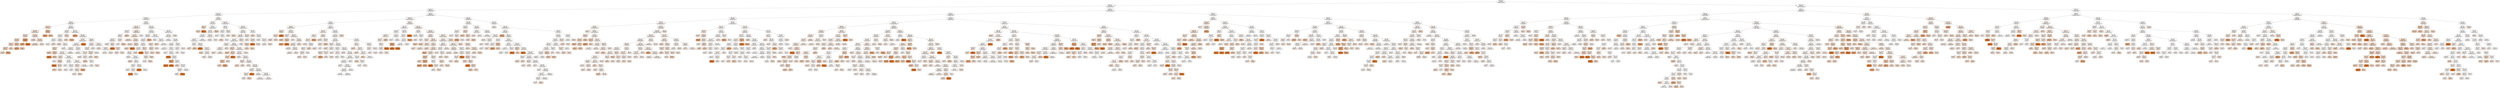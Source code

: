 digraph Tree {
node [shape=box, style="filled, rounded", color="black", fontname="helvetica"] ;
edge [fontname="helvetica"] ;
0 [label="Days_Indoors <= 2.5\ngini = 0.666\nsamples = 58472\nvalue = [[20174, 18510, 19788]\n[20548, 19502, 18422]]", fillcolor="#ffffff"] ;
1 [label="Occupation <= 1.5\ngini = 0.666\nsamples = 35528\nvalue = [[11425, 11800, 12303]\n[11686, 11812, 12030]]", fillcolor="#ffffff"] ;
0 -> 1 [labeldistance=2.5, labelangle=45, headlabel="True"] ;
2 [label="Occupation <= 0.5\ngini = 0.661\nsamples = 13074\nvalue = [[3567, 4210, 5297]\n[4189, 3936, 4949]]", fillcolor="#fffefd"] ;
1 -> 2 ;
3 [label="Days_Indoors <= 1.5\ngini = 0.655\nsamples = 5980\nvalue = [[1681, 2124, 2175]\n[1401, 2017, 2562]]", fillcolor="#fffdfc"] ;
2 -> 3 ;
4 [label="Days_Indoors <= 0.5\ngini = 0.644\nsamples = 4077\nvalue = [[1233, 1191, 1653]\n[867, 1247, 1963]]", fillcolor="#fefbf8"] ;
3 -> 4 ;
5 [label="Gender <= 0.5\ngini = 0.629\nsamples = 2124\nvalue = [[643, 545, 936]\n[442, 566, 1116]]", fillcolor="#fef8f4"] ;
4 -> 5 ;
6 [label="Country <= 27.0\ngini = 0.541\nsamples = 312\nvalue = [[24, 75, 213]\n[74, 74, 164]]", fillcolor="#fae7da"] ;
5 -> 6 ;
7 [label="Country <= 18.5\ngini = 0.543\nsamples = 301\nvalue = [[22.0, 73.0, 206.0]\n[73.0, 74.0, 154.0]]", fillcolor="#fae8da"] ;
6 -> 7 ;
8 [label="Country <= 12.5\ngini = 0.519\nsamples = 32\nvalue = [[4, 7, 21]\n[8, 4, 20]]", fillcolor="#f9e3d3"] ;
7 -> 8 ;
9 [label="Country <= 6.5\ngini = 0.489\nsamples = 28\nvalue = [[3, 4, 21]\n[8, 4, 16]]", fillcolor="#f8ddca"] ;
8 -> 9 ;
10 [label="Country <= 3.5\ngini = 0.51\nsamples = 20\nvalue = [[3, 3, 14]\n[5, 3, 12]]", fillcolor="#f9e1d0"] ;
9 -> 10 ;
11 [label="Country <= 0.5\ngini = 0.488\nsamples = 16\nvalue = [[2, 2, 12]\n[5, 2, 9]]", fillcolor="#f8ddca"] ;
10 -> 11 ;
12 [label="gini = 0.533\nsamples = 13\nvalue = [[2, 2, 9]\n[4, 2, 7]]", fillcolor="#fae6d7"] ;
11 -> 12 ;
13 [label="gini = 0.222\nsamples = 3\nvalue = [[0, 0, 3]\n[1, 0, 2]]", fillcolor="#eeab7b"] ;
11 -> 13 ;
14 [label="gini = 0.5\nsamples = 4\nvalue = [[1, 1, 2]\n[0, 1, 3]]", fillcolor="#f8e0ce"] ;
10 -> 14 ;
15 [label="Country <= 8.5\ngini = 0.406\nsamples = 8\nvalue = [[0, 1, 7]\n[3, 1, 4]]", fillcolor="#f5ceb2"] ;
9 -> 15 ;
16 [label="gini = 0.222\nsamples = 3\nvalue = [[0, 0, 3]\n[2, 0, 1]]", fillcolor="#eeab7b"] ;
15 -> 16 ;
17 [label="gini = 0.44\nsamples = 5\nvalue = [[0, 1, 4]\n[1, 1, 3]]", fillcolor="#f6d4bc"] ;
15 -> 17 ;
18 [label="Country <= 16.0\ngini = 0.188\nsamples = 4\nvalue = [[1, 3, 0]\n[0, 0, 4]]", fillcolor="#eca471"] ;
8 -> 18 ;
19 [label="gini = 0.25\nsamples = 2\nvalue = [[1, 1, 0]\n[0, 0, 2]]", fillcolor="#efb083"] ;
18 -> 19 ;
20 [label="gini = 0.0\nsamples = 2\nvalue = [[0, 2, 0]\n[0, 0, 2]]", fillcolor="#e58139"] ;
18 -> 20 ;
21 [label="Country <= 20.5\ngini = 0.544\nsamples = 269\nvalue = [[18, 66, 185]\n[65, 70, 134]]", fillcolor="#fae8db"] ;
7 -> 21 ;
22 [label="gini = 0.558\nsamples = 39\nvalue = [[2, 11, 26]\n[8, 16, 15]]", fillcolor="#fbeadf"] ;
21 -> 22 ;
23 [label="Country <= 21.5\ngini = 0.538\nsamples = 230\nvalue = [[16, 55, 159]\n[57, 54, 119]]", fillcolor="#fae7d9"] ;
21 -> 23 ;
24 [label="gini = 0.532\nsamples = 203\nvalue = [[13.0, 48.0, 142.0]\n[48.0, 49.0, 106.0]]", fillcolor="#fae6d7"] ;
23 -> 24 ;
25 [label="gini = 0.573\nsamples = 27\nvalue = [[3, 7, 17]\n[9, 5, 13]]", fillcolor="#fbede3"] ;
23 -> 25 ;
26 [label="Country <= 32.5\ngini = 0.347\nsamples = 11\nvalue = [[2, 2, 7]\n[1, 0, 10]]", fillcolor="#f3c3a0"] ;
6 -> 26 ;
27 [label="gini = 0.222\nsamples = 3\nvalue = [[1, 0, 2]\n[0, 0, 3]]", fillcolor="#eeab7b"] ;
26 -> 27 ;
28 [label="gini = 0.375\nsamples = 8\nvalue = [[1, 2, 5]\n[1, 0, 7]]", fillcolor="#f4c8a8"] ;
26 -> 28 ;
29 [label="Country <= 8.5\ngini = 0.633\nsamples = 1812\nvalue = [[619, 470, 723]\n[368, 492, 952]]", fillcolor="#fef9f5"] ;
5 -> 29 ;
30 [label="Country <= 6.5\ngini = 0.643\nsamples = 109\nvalue = [[48, 26, 35]\n[24, 36, 49]]", fillcolor="#fefbf8"] ;
29 -> 30 ;
31 [label="Country <= 1.5\ngini = 0.642\nsamples = 99\nvalue = [[41, 23, 35]\n[20, 34, 45]]", fillcolor="#fefaf8"] ;
30 -> 31 ;
32 [label="Country <= 0.5\ngini = 0.649\nsamples = 34\nvalue = [[10, 9, 15]\n[9, 10, 15]]", fillcolor="#fefcfa"] ;
31 -> 32 ;
33 [label="gini = 0.65\nsamples = 31\nvalue = [[9, 9, 13]\n[8, 9, 14]]", fillcolor="#fefcfa"] ;
32 -> 33 ;
34 [label="gini = 0.556\nsamples = 3\nvalue = [[1, 0, 2]\n[1, 1, 1]]", fillcolor="#fbeade"] ;
32 -> 34 ;
35 [label="Country <= 2.5\ngini = 0.627\nsamples = 65\nvalue = [[31, 14, 20]\n[11, 24, 30]]", fillcolor="#fdf7f3"] ;
31 -> 35 ;
36 [label="gini = 0.546\nsamples = 14\nvalue = [[7, 2, 5]\n[0, 8, 6]]", fillcolor="#fae8db"] ;
35 -> 36 ;
37 [label="Country <= 5.5\ngini = 0.635\nsamples = 51\nvalue = [[24, 12, 15]\n[11, 16, 24]]", fillcolor="#fef9f6"] ;
35 -> 37 ;
38 [label="Country <= 3.5\ngini = 0.49\nsamples = 7\nvalue = [[4, 0, 3]\n[3, 0, 4]]", fillcolor="#f8deca"] ;
37 -> 38 ;
39 [label="gini = 0.444\nsamples = 3\nvalue = [[1, 0, 2]\n[1, 0, 2]]", fillcolor="#f6d5bd"] ;
38 -> 39 ;
40 [label="Country <= 4.5\ngini = 0.438\nsamples = 4\nvalue = [[3, 0, 1]\n[2, 0, 2]]", fillcolor="#f6d4bb"] ;
38 -> 40 ;
41 [label="gini = 0.0\nsamples = 1\nvalue = [[1, 0, 0]\n[1, 0, 0]]", fillcolor="#e58139"] ;
40 -> 41 ;
42 [label="gini = 0.444\nsamples = 3\nvalue = [[2, 0, 1]\n[1, 0, 2]]", fillcolor="#f6d5bd"] ;
40 -> 42 ;
43 [label="gini = 0.636\nsamples = 44\nvalue = [[20, 12, 12]\n[8, 16, 20]]", fillcolor="#fef9f6"] ;
37 -> 43 ;
44 [label="Country <= 7.5\ngini = 0.53\nsamples = 10\nvalue = [[7, 3, 0]\n[4, 2, 4]]", fillcolor="#fae5d6"] ;
30 -> 44 ;
45 [label="gini = 0.551\nsamples = 7\nvalue = [[4, 3, 0]\n[3, 1, 3]]", fillcolor="#fae9dd"] ;
44 -> 45 ;
46 [label="gini = 0.333\nsamples = 3\nvalue = [[3, 0, 0]\n[1, 1, 1]]", fillcolor="#f2c09c"] ;
44 -> 46 ;
47 [label="Country <= 9.5\ngini = 0.631\nsamples = 1703\nvalue = [[571.0, 444.0, 688.0]\n[344.0, 456.0, 903.0]]", fillcolor="#fef8f5"] ;
29 -> 47 ;
48 [label="gini = 0.188\nsamples = 4\nvalue = [[0, 1, 3]\n[0, 0, 4]]", fillcolor="#eca471"] ;
47 -> 48 ;
49 [label="Country <= 27.5\ngini = 0.632\nsamples = 1699\nvalue = [[571.0, 443.0, 685.0]\n[344.0, 456.0, 899.0]]", fillcolor="#fef8f5"] ;
47 -> 49 ;
50 [label="Country <= 26.5\ngini = 0.632\nsamples = 1567\nvalue = [[515.0, 411.0, 641.0]\n[318.0, 421.0, 828.0]]", fillcolor="#fef8f5"] ;
49 -> 50 ;
51 [label="Country <= 21.5\ngini = 0.632\nsamples = 1564\nvalue = [[515.0, 411.0, 638.0]\n[318.0, 421.0, 825.0]]", fillcolor="#fef8f5"] ;
50 -> 51 ;
52 [label="Country <= 20.5\ngini = 0.63\nsamples = 1428\nvalue = [[475, 362, 591]\n[285, 387, 756]]", fillcolor="#fef8f4"] ;
51 -> 52 ;
53 [label="Country <= 13.5\ngini = 0.631\nsamples = 402\nvalue = [[120.0, 109.0, 173.0]\n[79.0, 114.0, 209.0]]", fillcolor="#fef8f5"] ;
52 -> 53 ;
54 [label="Country <= 10.5\ngini = 0.574\nsamples = 21\nvalue = [[6, 4, 11]\n[3, 5, 13]]", fillcolor="#fbede3"] ;
53 -> 54 ;
55 [label="gini = 0.641\nsamples = 8\nvalue = [[3, 2, 3]\n[2, 2, 4]]", fillcolor="#fefaf7"] ;
54 -> 55 ;
56 [label="Country <= 11.5\ngini = 0.503\nsamples = 13\nvalue = [[3, 2, 8]\n[1, 3, 9]]", fillcolor="#f9e0ce"] ;
54 -> 56 ;
57 [label="gini = 0.0\nsamples = 3\nvalue = [[0, 0, 3]\n[0, 0, 3]]", fillcolor="#e58139"] ;
56 -> 57 ;
58 [label="Country <= 12.5\ngini = 0.58\nsamples = 10\nvalue = [[3, 2, 5]\n[1, 3, 6]]", fillcolor="#fcefe5"] ;
56 -> 58 ;
59 [label="gini = 0.5\nsamples = 2\nvalue = [[1, 0, 1]\n[0, 1, 1]]", fillcolor="#f8e0ce"] ;
58 -> 59 ;
60 [label="gini = 0.578\nsamples = 8\nvalue = [[2, 2, 4]\n[1, 2, 5]]", fillcolor="#fceee5"] ;
58 -> 60 ;
61 [label="Country <= 16.5\ngini = 0.634\nsamples = 381\nvalue = [[114.0, 105.0, 162.0]\n[76.0, 109.0, 196.0]]", fillcolor="#fef9f5"] ;
53 -> 61 ;
62 [label="Country <= 14.5\ngini = 0.652\nsamples = 34\nvalue = [[11, 11, 12]\n[7, 12, 15]]", fillcolor="#fefcfb"] ;
61 -> 62 ;
63 [label="gini = 0.64\nsamples = 5\nvalue = [[2, 1, 2]\n[2, 1, 2]]", fillcolor="#fefaf7"] ;
62 -> 63 ;
64 [label="Country <= 15.5\ngini = 0.646\nsamples = 29\nvalue = [[9, 10, 10]\n[5, 11, 13]]", fillcolor="#fefbf9"] ;
62 -> 64 ;
65 [label="gini = 0.617\nsamples = 9\nvalue = [[3, 3, 3]\n[1, 3, 5]]", fillcolor="#fdf6f0"] ;
64 -> 65 ;
66 [label="gini = 0.653\nsamples = 20\nvalue = [[6, 7, 7]\n[4, 8, 8]]", fillcolor="#fefcfb"] ;
64 -> 66 ;
67 [label="Country <= 19.5\ngini = 0.631\nsamples = 347\nvalue = [[103.0, 94.0, 150.0]\n[69.0, 97.0, 181.0]]", fillcolor="#fef8f4"] ;
61 -> 67 ;
68 [label="Country <= 18.5\ngini = 0.576\nsamples = 22\nvalue = [[3, 6, 13]\n[6, 4, 12]]", fillcolor="#fbeee4"] ;
67 -> 68 ;
69 [label="Country <= 17.5\ngini = 0.587\nsamples = 20\nvalue = [[3, 5, 12]\n[6, 4, 10]]", fillcolor="#fcf0e7"] ;
68 -> 69 ;
70 [label="gini = 0.611\nsamples = 12\nvalue = [[2, 3, 7]\n[4, 3, 5]]", fillcolor="#fdf4ee"] ;
69 -> 70 ;
71 [label="gini = 0.531\nsamples = 8\nvalue = [[1, 2, 5]\n[2, 1, 5]]", fillcolor="#fae5d7"] ;
69 -> 71 ;
72 [label="gini = 0.25\nsamples = 2\nvalue = [[0, 1, 1]\n[0, 0, 2]]", fillcolor="#efb083"] ;
68 -> 72 ;
73 [label="gini = 0.632\nsamples = 325\nvalue = [[100.0, 88.0, 137.0]\n[63.0, 93.0, 169.0]]", fillcolor="#fef8f5"] ;
67 -> 73 ;
74 [label="gini = 0.629\nsamples = 1026\nvalue = [[355, 253, 418]\n[206, 273, 547]]", fillcolor="#fef8f4"] ;
52 -> 74 ;
75 [label="Country <= 22.5\ngini = 0.643\nsamples = 136\nvalue = [[40, 49, 47]\n[33, 34, 69]]", fillcolor="#fefaf8"] ;
51 -> 75 ;
76 [label="gini = 0.644\nsamples = 107\nvalue = [[31.0, 41.0, 35.0]\n[25.0, 29.0, 53.0]]", fillcolor="#fefbf8"] ;
75 -> 76 ;
77 [label="Country <= 23.5\ngini = 0.623\nsamples = 29\nvalue = [[9, 8, 12]\n[8, 5, 16]]", fillcolor="#fdf7f2"] ;
75 -> 77 ;
78 [label="gini = 0.588\nsamples = 17\nvalue = [[4, 4, 9]\n[4, 3, 10]]", fillcolor="#fcf0e8"] ;
77 -> 78 ;
79 [label="Country <= 24.5\ngini = 0.632\nsamples = 12\nvalue = [[5, 4, 3]\n[4, 2, 6]]", fillcolor="#fef8f5"] ;
77 -> 79 ;
80 [label="gini = 0.444\nsamples = 3\nvalue = [[1, 2, 0]\n[1, 0, 2]]", fillcolor="#f6d5bd"] ;
79 -> 80 ;
81 [label="Country <= 25.5\ngini = 0.642\nsamples = 9\nvalue = [[4, 2, 3]\n[3, 2, 4]]", fillcolor="#fefaf8"] ;
79 -> 81 ;
82 [label="gini = 0.6\nsamples = 5\nvalue = [[3, 1, 1]\n[1, 2, 2]]", fillcolor="#fcf2eb"] ;
81 -> 82 ;
83 [label="gini = 0.562\nsamples = 4\nvalue = [[1, 1, 2]\n[2, 0, 2]]", fillcolor="#fbebe0"] ;
81 -> 83 ;
84 [label="gini = 0.0\nsamples = 3\nvalue = [[0, 0, 3]\n[0, 0, 3]]", fillcolor="#e58139"] ;
50 -> 84 ;
85 [label="Country <= 31.5\ngini = 0.626\nsamples = 132\nvalue = [[56, 32, 44]\n[26, 35, 71]]", fillcolor="#fdf7f3"] ;
49 -> 85 ;
86 [label="Country <= 30.5\ngini = 0.626\nsamples = 53\nvalue = [[25, 10, 18]\n[11, 16, 26]]", fillcolor="#fdf7f3"] ;
85 -> 86 ;
87 [label="Country <= 29.5\ngini = 0.613\nsamples = 45\nvalue = [[21, 9, 15]\n[7, 14, 24]]", fillcolor="#fdf5ef"] ;
86 -> 87 ;
88 [label="Country <= 28.5\ngini = 0.543\nsamples = 9\nvalue = [[5, 2, 2]\n[1, 2, 6]]", fillcolor="#fae8da"] ;
87 -> 88 ;
89 [label="gini = 0.56\nsamples = 5\nvalue = [[3, 1, 1]\n[1, 1, 3]]", fillcolor="#fbebdf"] ;
88 -> 89 ;
90 [label="gini = 0.5\nsamples = 4\nvalue = [[2, 1, 1]\n[0, 1, 3]]", fillcolor="#f8e0ce"] ;
88 -> 90 ;
91 [label="gini = 0.623\nsamples = 36\nvalue = [[16, 7, 13]\n[6, 12, 18]]", fillcolor="#fdf7f2"] ;
87 -> 91 ;
92 [label="gini = 0.609\nsamples = 8\nvalue = [[4, 1, 3]\n[4, 2, 2]]", fillcolor="#fdf4ee"] ;
86 -> 92 ;
93 [label="Country <= 32.5\ngini = 0.621\nsamples = 79\nvalue = [[31.0, 22.0, 26.0]\n[15.0, 19.0, 45.0]]", fillcolor="#fdf6f1"] ;
85 -> 93 ;
94 [label="gini = 0.592\nsamples = 24\nvalue = [[10, 6, 8]\n[3, 6, 15]]", fillcolor="#fcf1e9"] ;
93 -> 94 ;
95 [label="Country <= 33.5\ngini = 0.631\nsamples = 55\nvalue = [[21.0, 16.0, 18.0]\n[12.0, 13.0, 30.0]]", fillcolor="#fef8f4"] ;
93 -> 95 ;
96 [label="gini = 0.638\nsamples = 42\nvalue = [[16, 13, 13]\n[10, 10, 22]]", fillcolor="#fefaf6"] ;
95 -> 96 ;
97 [label="gini = 0.598\nsamples = 13\nvalue = [[5, 3, 5]\n[2, 3, 8]]", fillcolor="#fcf2ea"] ;
95 -> 97 ;
98 [label="Gender <= 0.5\ngini = 0.654\nsamples = 1953\nvalue = [[590, 646, 717]\n[425, 681, 847]]", fillcolor="#fefdfb"] ;
4 -> 98 ;
99 [label="Country <= 18.5\ngini = 0.583\nsamples = 387\nvalue = [[213.0, 71.0, 103.0]\n[67.0, 96.0, 224.0]]", fillcolor="#fcefe6"] ;
98 -> 99 ;
100 [label="Country <= 16.0\ngini = 0.646\nsamples = 39\nvalue = [[18, 8, 13]\n[11, 12, 16]]", fillcolor="#fefbf9"] ;
99 -> 100 ;
101 [label="Country <= 8.5\ngini = 0.63\nsamples = 33\nvalue = [[17, 8, 8]\n[8, 10, 15]]", fillcolor="#fef8f4"] ;
100 -> 101 ;
102 [label="Country <= 0.5\ngini = 0.602\nsamples = 25\nvalue = [[13.0, 6.0, 6.0]\n[5.0, 6.0, 14.0]]", fillcolor="#fcf3ec"] ;
101 -> 102 ;
103 [label="gini = 0.602\nsamples = 16\nvalue = [[8, 5, 3]\n[3, 4, 9]]", fillcolor="#fcf3ec"] ;
102 -> 103 ;
104 [label="Country <= 3.5\ngini = 0.58\nsamples = 9\nvalue = [[5, 1, 3]\n[2, 2, 5]]", fillcolor="#fcefe5"] ;
102 -> 104 ;
105 [label="gini = 0.0\nsamples = 1\nvalue = [[0, 0, 1]\n[0, 0, 1]]", fillcolor="#e58139"] ;
104 -> 105 ;
106 [label="Country <= 6.5\ngini = 0.578\nsamples = 8\nvalue = [[5, 1, 2]\n[2, 2, 4]]", fillcolor="#fceee5"] ;
104 -> 106 ;
107 [label="gini = 0.556\nsamples = 3\nvalue = [[2, 0, 1]\n[1, 1, 1]]", fillcolor="#fbeade"] ;
106 -> 107 ;
108 [label="gini = 0.56\nsamples = 5\nvalue = [[3, 1, 1]\n[1, 1, 3]]", fillcolor="#fbebdf"] ;
106 -> 108 ;
109 [label="Country <= 12.5\ngini = 0.609\nsamples = 8\nvalue = [[4, 2, 2]\n[3, 4, 1]]", fillcolor="#fdf4ee"] ;
101 -> 109 ;
110 [label="gini = 0.64\nsamples = 5\nvalue = [[2, 1, 2]\n[2, 2, 1]]", fillcolor="#fefaf7"] ;
109 -> 110 ;
111 [label="gini = 0.444\nsamples = 3\nvalue = [[2, 1, 0]\n[1, 2, 0]]", fillcolor="#f6d5bd"] ;
109 -> 111 ;
112 [label="gini = 0.444\nsamples = 6\nvalue = [[1, 0, 5]\n[3, 2, 1]]", fillcolor="#f6d5bd"] ;
100 -> 112 ;
113 [label="Country <= 32.5\ngini = 0.572\nsamples = 348\nvalue = [[195.0, 63.0, 90.0]\n[56.0, 84.0, 208.0]]", fillcolor="#fbede3"] ;
99 -> 113 ;
114 [label="Country <= 20.5\ngini = 0.57\nsamples = 343\nvalue = [[193.0, 62.0, 88.0]\n[54.0, 83.0, 206.0]]", fillcolor="#fbede2"] ;
113 -> 114 ;
115 [label="gini = 0.541\nsamples = 55\nvalue = [[30.0, 10.0, 15.0]\n[6.0, 12.0, 37.0]]", fillcolor="#fae7da"] ;
114 -> 115 ;
116 [label="Country <= 21.5\ngini = 0.575\nsamples = 288\nvalue = [[163, 52, 73]\n[48, 71, 169]]", fillcolor="#fbeee4"] ;
114 -> 116 ;
117 [label="gini = 0.579\nsamples = 264\nvalue = [[148, 47, 69]\n[45, 66, 153]]", fillcolor="#fceee5"] ;
116 -> 117 ;
118 [label="Country <= 27.0\ngini = 0.517\nsamples = 24\nvalue = [[15, 5, 4]\n[3, 5, 16]]", fillcolor="#f9e3d3"] ;
116 -> 118 ;
119 [label="gini = 0.531\nsamples = 23\nvalue = [[14, 5, 4]\n[3, 5, 15]]", fillcolor="#fae5d7"] ;
118 -> 119 ;
120 [label="gini = 0.0\nsamples = 1\nvalue = [[1, 0, 0]\n[0, 0, 1]]", fillcolor="#e58139"] ;
118 -> 120 ;
121 [label="gini = 0.64\nsamples = 5\nvalue = [[2, 1, 2]\n[2, 1, 2]]", fillcolor="#fefaf7"] ;
113 -> 121 ;
122 [label="Country <= 20.5\ngini = 0.652\nsamples = 1566\nvalue = [[377, 575, 614]\n[358, 585, 623]]", fillcolor="#fefcfb"] ;
98 -> 122 ;
123 [label="Country <= 17.5\ngini = 0.643\nsamples = 467\nvalue = [[102, 169, 196]\n[95, 191, 181]]", fillcolor="#fefbf8"] ;
122 -> 123 ;
124 [label="Country <= 16.5\ngini = 0.633\nsamples = 155\nvalue = [[30, 57, 68]\n[28, 67, 60]]", fillcolor="#fef9f5"] ;
123 -> 124 ;
125 [label="Country <= 13.5\ngini = 0.636\nsamples = 147\nvalue = [[29, 57, 61]\n[27, 61, 59]]", fillcolor="#fef9f6"] ;
124 -> 125 ;
126 [label="Country <= 7.5\ngini = 0.639\nsamples = 120\nvalue = [[26, 42, 52]\n[23, 52, 45]]", fillcolor="#fefaf7"] ;
125 -> 126 ;
127 [label="Country <= 6.5\ngini = 0.646\nsamples = 103\nvalue = [[24, 37, 42]\n[21, 42, 40]]", fillcolor="#fefbf9"] ;
126 -> 127 ;
128 [label="Country <= 0.5\ngini = 0.649\nsamples = 93\nvalue = [[23, 31, 39]\n[20, 37, 36]]", fillcolor="#fefcfa"] ;
127 -> 128 ;
129 [label="gini = 0.637\nsamples = 35\nvalue = [[8, 13, 14]\n[6, 13, 16]]", fillcolor="#fef9f6"] ;
128 -> 129 ;
130 [label="Country <= 1.5\ngini = 0.651\nsamples = 58\nvalue = [[15.0, 18.0, 25.0]\n[14.0, 24.0, 20.0]]", fillcolor="#fefcfa"] ;
128 -> 130 ;
131 [label="gini = 0.5\nsamples = 2\nvalue = [[1, 0, 1]\n[1, 1, 0]]", fillcolor="#f8e0ce"] ;
130 -> 131 ;
132 [label="Country <= 4.5\ngini = 0.65\nsamples = 56\nvalue = [[14, 18, 24]\n[13, 23, 20]]", fillcolor="#fefcfa"] ;
130 -> 132 ;
133 [label="Country <= 2.5\ngini = 0.653\nsamples = 12\nvalue = [[3, 5, 4]\n[3, 5, 4]]", fillcolor="#fefcfb"] ;
132 -> 133 ;
134 [label="gini = 0.641\nsamples = 8\nvalue = [[2, 3, 3]\n[2, 4, 2]]", fillcolor="#fefaf7"] ;
133 -> 134 ;
135 [label="Country <= 3.5\ngini = 0.625\nsamples = 4\nvalue = [[1, 2, 1]\n[1, 1, 2]]", fillcolor="#fdf7f3"] ;
133 -> 135 ;
136 [label="gini = 0.0\nsamples = 1\nvalue = [[0, 1, 0]\n[0, 0, 1]]", fillcolor="#e58139"] ;
135 -> 136 ;
137 [label="gini = 0.667\nsamples = 3\nvalue = [[1, 1, 1]\n[1, 1, 1]]", fillcolor="#ffffff"] ;
135 -> 137 ;
138 [label="Country <= 5.5\ngini = 0.646\nsamples = 44\nvalue = [[11, 13, 20]\n[10, 18, 16]]", fillcolor="#fefbf9"] ;
132 -> 138 ;
139 [label="gini = 0.0\nsamples = 1\nvalue = [[0, 0, 1]\n[0, 1, 0]]", fillcolor="#e58139"] ;
138 -> 139 ;
140 [label="gini = 0.65\nsamples = 43\nvalue = [[11, 13, 19]\n[10, 17, 16]]", fillcolor="#fefcfa"] ;
138 -> 140 ;
141 [label="gini = 0.56\nsamples = 10\nvalue = [[1, 6, 3]\n[1, 5, 4]]", fillcolor="#fbebdf"] ;
127 -> 141 ;
142 [label="Country <= 10.5\ngini = 0.554\nsamples = 17\nvalue = [[2, 5, 10]\n[2, 10, 5]]", fillcolor="#fbeadd"] ;
126 -> 142 ;
143 [label="gini = 0.0\nsamples = 3\nvalue = [[0, 0, 3]\n[0, 3, 0]]", fillcolor="#e58139"] ;
142 -> 143 ;
144 [label="Country <= 12.5\ngini = 0.602\nsamples = 14\nvalue = [[2, 5, 7]\n[2, 7, 5]]", fillcolor="#fcf3ec"] ;
142 -> 144 ;
145 [label="Country <= 11.5\ngini = 0.593\nsamples = 9\nvalue = [[1, 4, 4]\n[2, 5, 2]]", fillcolor="#fcf1e9"] ;
144 -> 145 ;
146 [label="gini = 0.625\nsamples = 4\nvalue = [[1, 2, 1]\n[1, 2, 1]]", fillcolor="#fdf7f3"] ;
145 -> 146 ;
147 [label="gini = 0.52\nsamples = 5\nvalue = [[0, 2, 3]\n[1, 3, 1]]", fillcolor="#f9e3d3"] ;
145 -> 147 ;
148 [label="gini = 0.52\nsamples = 5\nvalue = [[1, 1, 3]\n[0, 2, 3]]", fillcolor="#f9e3d3"] ;
144 -> 148 ;
149 [label="Country <= 15.5\ngini = 0.583\nsamples = 27\nvalue = [[3, 15, 9]\n[4, 9, 14]]", fillcolor="#fcefe6"] ;
125 -> 149 ;
150 [label="Country <= 14.5\ngini = 0.527\nsamples = 13\nvalue = [[1, 9, 3]\n[2, 4, 7]]", fillcolor="#fae5d5"] ;
149 -> 150 ;
151 [label="gini = 0.531\nsamples = 8\nvalue = [[1, 5, 2]\n[1, 2, 5]]", fillcolor="#fae5d7"] ;
150 -> 151 ;
152 [label="gini = 0.48\nsamples = 5\nvalue = [[0, 4, 1]\n[1, 2, 2]]", fillcolor="#f8dcc8"] ;
150 -> 152 ;
153 [label="gini = 0.607\nsamples = 14\nvalue = [[2, 6, 6]\n[2, 5, 7]]", fillcolor="#fdf4ed"] ;
149 -> 153 ;
154 [label="gini = 0.312\nsamples = 8\nvalue = [[1, 0, 7]\n[1, 6, 1]]", fillcolor="#f1bc96"] ;
124 -> 154 ;
155 [label="Country <= 18.5\ngini = 0.648\nsamples = 312\nvalue = [[72.0, 112.0, 128.0]\n[67.0, 124.0, 121.0]]", fillcolor="#fefbf9"] ;
123 -> 155 ;
156 [label="gini = 0.653\nsamples = 14\nvalue = [[3, 5, 6]\n[4, 5, 5]]", fillcolor="#fefcfb"] ;
155 -> 156 ;
157 [label="Country <= 19.5\ngini = 0.647\nsamples = 298\nvalue = [[69, 107, 122]\n[63, 119, 116]]", fillcolor="#fefbf9"] ;
155 -> 157 ;
158 [label="gini = 0.5\nsamples = 2\nvalue = [[0, 1, 1]\n[0, 1, 1]]", fillcolor="#f8e0ce"] ;
157 -> 158 ;
159 [label="gini = 0.648\nsamples = 296\nvalue = [[69.0, 106.0, 121.0]\n[63.0, 118.0, 115.0]]", fillcolor="#fefbf9"] ;
157 -> 159 ;
160 [label="Country <= 33.5\ngini = 0.654\nsamples = 1099\nvalue = [[275.0, 406.0, 418.0]\n[263.0, 394.0, 442.0]]", fillcolor="#fffdfb"] ;
122 -> 160 ;
161 [label="Country <= 21.5\ngini = 0.654\nsamples = 1090\nvalue = [[272, 403, 415]\n[261, 393, 436]]", fillcolor="#fffdfb"] ;
160 -> 161 ;
162 [label="gini = 0.655\nsamples = 907\nvalue = [[229, 327, 351]\n[217, 328, 362]]", fillcolor="#fffdfb"] ;
161 -> 162 ;
163 [label="Country <= 30.5\ngini = 0.651\nsamples = 183\nvalue = [[43, 76, 64]\n[44, 65, 74]]", fillcolor="#fefcfa"] ;
161 -> 163 ;
164 [label="Country <= 22.5\ngini = 0.651\nsamples = 136\nvalue = [[30, 59, 47]\n[35, 49, 52]]", fillcolor="#fefcfa"] ;
163 -> 164 ;
165 [label="gini = 0.647\nsamples = 88\nvalue = [[19.0, 37.0, 32.0]\n[21.0, 30.0, 37.0]]", fillcolor="#fefbf9"] ;
164 -> 165 ;
166 [label="Country <= 23.5\ngini = 0.65\nsamples = 48\nvalue = [[11, 22, 15]\n[14, 19, 15]]", fillcolor="#fefcfa"] ;
164 -> 166 ;
167 [label="gini = 0.654\nsamples = 9\nvalue = [[3, 3, 3]\n[4, 3, 2]]", fillcolor="#fffdfb"] ;
166 -> 167 ;
168 [label="Country <= 24.5\ngini = 0.64\nsamples = 39\nvalue = [[8, 19, 12]\n[10, 16, 13]]", fillcolor="#fefaf7"] ;
166 -> 168 ;
169 [label="gini = 0.0\nsamples = 1\nvalue = [[0, 1, 0]\n[0, 0, 1]]", fillcolor="#e58139"] ;
168 -> 169 ;
170 [label="Country <= 26.5\ngini = 0.643\nsamples = 38\nvalue = [[8, 18, 12]\n[10, 16, 12]]", fillcolor="#fefaf8"] ;
168 -> 170 ;
171 [label="Country <= 25.5\ngini = 0.25\nsamples = 2\nvalue = [[0, 1, 1]\n[0, 2, 0]]", fillcolor="#efb083"] ;
170 -> 171 ;
172 [label="gini = 0.0\nsamples = 1\nvalue = [[0, 1, 0]\n[0, 1, 0]]", fillcolor="#e58139"] ;
171 -> 172 ;
173 [label="gini = 0.0\nsamples = 1\nvalue = [[0, 0, 1]\n[0, 1, 0]]", fillcolor="#e58139"] ;
171 -> 173 ;
174 [label="Country <= 27.5\ngini = 0.647\nsamples = 36\nvalue = [[8, 17, 11]\n[10, 14, 12]]", fillcolor="#fefbf9"] ;
170 -> 174 ;
175 [label="gini = 0.5\nsamples = 4\nvalue = [[1, 3, 0]\n[2, 1, 1]]", fillcolor="#f8e0ce"] ;
174 -> 175 ;
176 [label="Country <= 29.5\ngini = 0.648\nsamples = 32\nvalue = [[7, 14, 11]\n[8, 13, 11]]", fillcolor="#fefcfa"] ;
174 -> 176 ;
177 [label="Country <= 28.5\ngini = 0.592\nsamples = 7\nvalue = [[1, 3, 3]\n[1, 4, 2]]", fillcolor="#fcf1e9"] ;
176 -> 177 ;
178 [label="gini = 0.6\nsamples = 5\nvalue = [[1, 3, 1]\n[1, 2, 2]]", fillcolor="#fcf2eb"] ;
177 -> 178 ;
179 [label="gini = 0.0\nsamples = 2\nvalue = [[0, 0, 2]\n[0, 2, 0]]", fillcolor="#e58139"] ;
177 -> 179 ;
180 [label="gini = 0.654\nsamples = 25\nvalue = [[6.0, 11.0, 8.0]\n[7.0, 9.0, 9.0]]", fillcolor="#fffdfb"] ;
176 -> 180 ;
181 [label="Country <= 32.5\ngini = 0.645\nsamples = 47\nvalue = [[13, 17, 17]\n[9, 16, 22]]", fillcolor="#fefbf9"] ;
163 -> 181 ;
182 [label="Country <= 31.5\ngini = 0.647\nsamples = 17\nvalue = [[7, 5, 5]\n[4, 5, 8]]", fillcolor="#fefbf9"] ;
181 -> 182 ;
183 [label="gini = 0.64\nsamples = 5\nvalue = [[2, 2, 1]\n[1, 2, 2]]", fillcolor="#fefaf7"] ;
182 -> 183 ;
184 [label="gini = 0.639\nsamples = 12\nvalue = [[5, 3, 4]\n[3, 3, 6]]", fillcolor="#fefaf7"] ;
182 -> 184 ;
185 [label="gini = 0.63\nsamples = 30\nvalue = [[6, 12, 12]\n[5, 11, 14]]", fillcolor="#fef8f4"] ;
181 -> 185 ;
186 [label="gini = 0.58\nsamples = 9\nvalue = [[3, 3, 3]\n[2, 1, 6]]", fillcolor="#fcefe5"] ;
160 -> 186 ;
187 [label="Gender <= 0.5\ngini = 0.644\nsamples = 1903\nvalue = [[448, 933, 522]\n[534, 770, 599]]", fillcolor="#fefbf8"] ;
3 -> 187 ;
188 [label="Country <= 3.5\ngini = 0.643\nsamples = 440\nvalue = [[72, 195, 173]\n[160, 151, 129]]", fillcolor="#fefbf8"] ;
187 -> 188 ;
189 [label="Country <= 0.5\ngini = 0.514\nsamples = 12\nvalue = [[0, 5, 7]\n[4, 7, 1]]", fillcolor="#f9e2d2"] ;
188 -> 189 ;
190 [label="gini = 0.512\nsamples = 11\nvalue = [[0, 4, 7]\n[4, 6, 1]]", fillcolor="#f9e2d1"] ;
189 -> 190 ;
191 [label="gini = 0.0\nsamples = 1\nvalue = [[0, 1, 0]\n[0, 1, 0]]", fillcolor="#e58139"] ;
189 -> 191 ;
192 [label="Country <= 32.5\ngini = 0.644\nsamples = 428\nvalue = [[72.0, 190.0, 166.0]\n[156.0, 144.0, 128.0]]", fillcolor="#fefbf8"] ;
188 -> 192 ;
193 [label="Country <= 21.5\ngini = 0.645\nsamples = 422\nvalue = [[72, 185, 165]\n[153, 142, 127]]", fillcolor="#fefbf9"] ;
192 -> 193 ;
194 [label="Country <= 20.5\ngini = 0.645\nsamples = 393\nvalue = [[67, 173, 153]\n[144, 127, 122]]", fillcolor="#fefbf9"] ;
193 -> 194 ;
195 [label="Country <= 8.5\ngini = 0.637\nsamples = 79\nvalue = [[12.0, 34.0, 33.0]\n[29.0, 20.0, 30.0]]", fillcolor="#fef9f6"] ;
194 -> 195 ;
196 [label="Country <= 6.5\ngini = 0.639\nsamples = 6\nvalue = [[2, 1, 3]\n[2, 2, 2]]", fillcolor="#fefaf7"] ;
195 -> 196 ;
197 [label="gini = 0.556\nsamples = 3\nvalue = [[1, 1, 1]\n[2, 0, 1]]", fillcolor="#fbeade"] ;
196 -> 197 ;
198 [label="gini = 0.444\nsamples = 3\nvalue = [[1, 0, 2]\n[0, 2, 1]]", fillcolor="#f6d5bd"] ;
196 -> 198 ;
199 [label="Country <= 12.5\ngini = 0.632\nsamples = 73\nvalue = [[10, 33, 30]\n[27, 18, 28]]", fillcolor="#fef8f5"] ;
195 -> 199 ;
200 [label="gini = 0.0\nsamples = 2\nvalue = [[0, 2, 0]\n[2, 0, 0]]", fillcolor="#e58139"] ;
199 -> 200 ;
201 [label="Country <= 16.0\ngini = 0.634\nsamples = 71\nvalue = [[10.0, 31.0, 30.0]\n[25.0, 18.0, 28.0]]", fillcolor="#fef9f5"] ;
199 -> 201 ;
202 [label="gini = 0.52\nsamples = 5\nvalue = [[0, 2, 3]\n[1, 1, 3]]", fillcolor="#f9e3d3"] ;
201 -> 202 ;
203 [label="Country <= 18.5\ngini = 0.637\nsamples = 66\nvalue = [[10, 29, 27]\n[24, 17, 25]]", fillcolor="#fef9f6"] ;
201 -> 203 ;
204 [label="gini = 0.611\nsamples = 6\nvalue = [[1, 3, 2]\n[3, 2, 1]]", fillcolor="#fdf4ee"] ;
203 -> 204 ;
205 [label="gini = 0.636\nsamples = 60\nvalue = [[9, 26, 25]\n[21, 15, 24]]", fillcolor="#fef9f6"] ;
203 -> 205 ;
206 [label="gini = 0.646\nsamples = 314\nvalue = [[55.0, 139.0, 120.0]\n[115.0, 107.0, 92.0]]", fillcolor="#fefbf9"] ;
194 -> 206 ;
207 [label="Country <= 27.0\ngini = 0.617\nsamples = 29\nvalue = [[5.0, 12.0, 12.0]\n[9.0, 15.0, 5.0]]", fillcolor="#fdf6f0"] ;
193 -> 207 ;
208 [label="gini = 0.611\nsamples = 25\nvalue = [[4, 10, 11]\n[8, 13, 4]]", fillcolor="#fdf5ef"] ;
207 -> 208 ;
209 [label="gini = 0.625\nsamples = 4\nvalue = [[1, 2, 1]\n[1, 2, 1]]", fillcolor="#fdf7f3"] ;
207 -> 209 ;
210 [label="gini = 0.444\nsamples = 6\nvalue = [[0, 5, 1]\n[3, 2, 1]]", fillcolor="#f6d5bd"] ;
192 -> 210 ;
211 [label="Country <= 4.5\ngini = 0.638\nsamples = 1463\nvalue = [[376.0, 738.0, 349.0]\n[374.0, 619.0, 470.0]]", fillcolor="#fef9f6"] ;
187 -> 211 ;
212 [label="Country <= 2.5\ngini = 0.649\nsamples = 38\nvalue = [[12, 10, 16]\n[8, 15, 15]]", fillcolor="#fefcfa"] ;
211 -> 212 ;
213 [label="Country <= 0.5\ngini = 0.652\nsamples = 29\nvalue = [[10, 7, 12]\n[7, 12, 10]]", fillcolor="#fefcfb"] ;
212 -> 213 ;
214 [label="gini = 0.64\nsamples = 17\nvalue = [[6, 4, 7]\n[3, 7, 7]]", fillcolor="#fefaf7"] ;
213 -> 214 ;
215 [label="Country <= 1.5\ngini = 0.653\nsamples = 12\nvalue = [[4, 3, 5]\n[4, 5, 3]]", fillcolor="#fefcfb"] ;
213 -> 215 ;
216 [label="gini = 0.5\nsamples = 2\nvalue = [[1, 0, 1]\n[1, 1, 0]]", fillcolor="#f8e0ce"] ;
215 -> 216 ;
217 [label="gini = 0.66\nsamples = 10\nvalue = [[3, 3, 4]\n[3, 4, 3]]", fillcolor="#fffefd"] ;
215 -> 217 ;
218 [label="Country <= 3.5\ngini = 0.605\nsamples = 9\nvalue = [[2, 3, 4]\n[1, 3, 5]]", fillcolor="#fdf3ed"] ;
212 -> 218 ;
219 [label="gini = 0.592\nsamples = 7\nvalue = [[1, 3, 3]\n[1, 2, 4]]", fillcolor="#fcf1e9"] ;
218 -> 219 ;
220 [label="gini = 0.5\nsamples = 2\nvalue = [[1, 0, 1]\n[0, 1, 1]]", fillcolor="#f8e0ce"] ;
218 -> 220 ;
221 [label="Country <= 30.5\ngini = 0.636\nsamples = 1425\nvalue = [[364.0, 728.0, 333.0]\n[366.0, 604.0, 455.0]]", fillcolor="#fef9f6"] ;
211 -> 221 ;
222 [label="Country <= 27.5\ngini = 0.634\nsamples = 1364\nvalue = [[347, 702, 315]\n[349, 586, 429]]", fillcolor="#fef9f5"] ;
221 -> 222 ;
223 [label="Country <= 23.5\ngini = 0.635\nsamples = 1320\nvalue = [[339, 675, 306]\n[333, 567, 420]]", fillcolor="#fef9f6"] ;
222 -> 223 ;
224 [label="Country <= 7.5\ngini = 0.635\nsamples = 1310\nvalue = [[334.0, 671.0, 305.0]\n[332.0, 563.0, 415.0]]", fillcolor="#fef9f5"] ;
223 -> 224 ;
225 [label="Country <= 6.5\ngini = 0.611\nsamples = 53\nvalue = [[13, 26, 14]\n[9, 29, 15]]", fillcolor="#fdf4ee"] ;
224 -> 225 ;
226 [label="Country <= 5.5\ngini = 0.606\nsamples = 41\nvalue = [[8.0, 21.0, 12.0]\n[7.0, 22.0, 12.0]]", fillcolor="#fdf3ed"] ;
225 -> 226 ;
227 [label="gini = 0.556\nsamples = 3\nvalue = [[0, 2, 1]\n[1, 1, 1]]", fillcolor="#fbeade"] ;
226 -> 227 ;
228 [label="gini = 0.604\nsamples = 38\nvalue = [[8.0, 19.0, 11.0]\n[6.0, 21.0, 11.0]]", fillcolor="#fdf3ec"] ;
226 -> 228 ;
229 [label="gini = 0.597\nsamples = 12\nvalue = [[5, 5, 2]\n[2, 7, 3]]", fillcolor="#fcf2ea"] ;
225 -> 229 ;
230 [label="Country <= 12.5\ngini = 0.635\nsamples = 1257\nvalue = [[321.0, 645.0, 291.0]\n[323.0, 534.0, 400.0]]", fillcolor="#fef9f6"] ;
224 -> 230 ;
231 [label="Country <= 8.5\ngini = 0.514\nsamples = 12\nvalue = [[3, 8, 1]\n[7, 4, 1]]", fillcolor="#f9e2d2"] ;
230 -> 231 ;
232 [label="gini = 0.444\nsamples = 3\nvalue = [[1, 2, 0]\n[2, 0, 1]]", fillcolor="#f6d5bd"] ;
231 -> 232 ;
233 [label="Country <= 11.5\ngini = 0.494\nsamples = 9\nvalue = [[2, 6, 1]\n[5, 4, 0]]", fillcolor="#f8decc"] ;
231 -> 233 ;
234 [label="Country <= 10.5\ngini = 0.516\nsamples = 8\nvalue = [[2, 5, 1]\n[4, 4, 0]]", fillcolor="#f9e2d2"] ;
233 -> 234 ;
235 [label="Country <= 9.5\ngini = 0.4\nsamples = 5\nvalue = [[1, 4, 0]\n[3, 2, 0]]", fillcolor="#f5cdb0"] ;
234 -> 235 ;
236 [label="gini = 0.5\nsamples = 2\nvalue = [[1, 1, 0]\n[1, 1, 0]]", fillcolor="#f8e0ce"] ;
235 -> 236 ;
237 [label="gini = 0.222\nsamples = 3\nvalue = [[0, 3, 0]\n[2, 1, 0]]", fillcolor="#eeab7b"] ;
235 -> 237 ;
238 [label="gini = 0.556\nsamples = 3\nvalue = [[1, 1, 1]\n[1, 2, 0]]", fillcolor="#fbeade"] ;
234 -> 238 ;
239 [label="gini = 0.0\nsamples = 1\nvalue = [[0, 1, 0]\n[1, 0, 0]]", fillcolor="#e58139"] ;
233 -> 239 ;
240 [label="Country <= 22.5\ngini = 0.635\nsamples = 1245\nvalue = [[318.0, 637.0, 290.0]\n[316.0, 530.0, 399.0]]", fillcolor="#fef9f6"] ;
230 -> 240 ;
241 [label="Country <= 13.5\ngini = 0.635\nsamples = 1225\nvalue = [[314, 627, 284]\n[314, 520, 391]]", fillcolor="#fef9f6"] ;
240 -> 241 ;
242 [label="gini = 0.611\nsamples = 6\nvalue = [[1, 2, 3]\n[1, 3, 2]]", fillcolor="#fdf4ee"] ;
241 -> 242 ;
243 [label="Country <= 15.5\ngini = 0.635\nsamples = 1219\nvalue = [[313, 625, 281]\n[313, 517, 389]]", fillcolor="#fef9f6"] ;
241 -> 243 ;
244 [label="Country <= 14.5\ngini = 0.568\nsamples = 13\nvalue = [[4, 7, 2]\n[2, 8, 3]]", fillcolor="#fbece2"] ;
243 -> 244 ;
245 [label="gini = 0.5\nsamples = 4\nvalue = [[1, 3, 0]\n[1, 2, 1]]", fillcolor="#f8e0ce"] ;
244 -> 245 ;
246 [label="gini = 0.568\nsamples = 9\nvalue = [[3, 4, 2]\n[1, 6, 2]]", fillcolor="#fbece2"] ;
244 -> 246 ;
247 [label="Country <= 16.5\ngini = 0.636\nsamples = 1206\nvalue = [[309, 618, 279]\n[311, 509, 386]]", fillcolor="#fef9f6"] ;
243 -> 247 ;
248 [label="gini = 0.58\nsamples = 13\nvalue = [[1, 7, 5]\n[7, 3, 3]]", fillcolor="#fcefe5"] ;
247 -> 248 ;
249 [label="Country <= 19.5\ngini = 0.635\nsamples = 1193\nvalue = [[308, 611, 274]\n[304, 506, 383]]", fillcolor="#fef9f6"] ;
247 -> 249 ;
250 [label="Country <= 18.5\ngini = 0.608\nsamples = 24\nvalue = [[7, 12, 5]\n[3, 12, 9]]", fillcolor="#fdf4ed"] ;
249 -> 250 ;
251 [label="Country <= 17.5\ngini = 0.601\nsamples = 23\nvalue = [[6, 12, 5]\n[3, 12, 8]]", fillcolor="#fcf3ec"] ;
250 -> 251 ;
252 [label="gini = 0.639\nsamples = 12\nvalue = [[3, 5, 4]\n[2, 5, 5]]", fillcolor="#fefaf7"] ;
251 -> 252 ;
253 [label="gini = 0.512\nsamples = 11\nvalue = [[3, 7, 1]\n[1, 7, 3]]", fillcolor="#f9e2d1"] ;
251 -> 253 ;
254 [label="gini = 0.0\nsamples = 1\nvalue = [[1, 0, 0]\n[0, 0, 1]]", fillcolor="#e58139"] ;
250 -> 254 ;
255 [label="Country <= 20.5\ngini = 0.635\nsamples = 1169\nvalue = [[301, 599, 269]\n[301, 494, 374]]", fillcolor="#fef9f6"] ;
249 -> 255 ;
256 [label="gini = 0.637\nsamples = 272\nvalue = [[75, 139, 58]\n[76, 113, 83]]", fillcolor="#fef9f6"] ;
255 -> 256 ;
257 [label="Country <= 21.5\ngini = 0.635\nsamples = 897\nvalue = [[226.0, 460.0, 211.0]\n[225.0, 381.0, 291.0]]", fillcolor="#fef9f6"] ;
255 -> 257 ;
258 [label="gini = 0.634\nsamples = 810\nvalue = [[204.0, 416.0, 190.0]\n[203.0, 346.0, 261.0]]", fillcolor="#fef9f5"] ;
257 -> 258 ;
259 [label="gini = 0.639\nsamples = 87\nvalue = [[22.0, 44.0, 21.0]\n[22.0, 35.0, 30.0]]", fillcolor="#fefaf7"] ;
257 -> 259 ;
260 [label="gini = 0.6\nsamples = 20\nvalue = [[4, 10, 6]\n[2, 10, 8]]", fillcolor="#fcf2eb"] ;
240 -> 260 ;
261 [label="Country <= 25.0\ngini = 0.58\nsamples = 10\nvalue = [[5, 4, 1]\n[1, 4, 5]]", fillcolor="#fcefe5"] ;
223 -> 261 ;
262 [label="gini = 0.625\nsamples = 4\nvalue = [[2, 1, 1]\n[1, 1, 2]]", fillcolor="#fdf7f3"] ;
261 -> 262 ;
263 [label="Country <= 26.5\ngini = 0.5\nsamples = 6\nvalue = [[3, 3, 0]\n[0, 3, 3]]", fillcolor="#f8e0ce"] ;
261 -> 263 ;
264 [label="gini = 0.5\nsamples = 2\nvalue = [[1, 1, 0]\n[0, 1, 1]]", fillcolor="#f8e0ce"] ;
263 -> 264 ;
265 [label="gini = 0.5\nsamples = 4\nvalue = [[2, 2, 0]\n[0, 2, 2]]", fillcolor="#f8e0ce"] ;
263 -> 265 ;
266 [label="Country <= 28.5\ngini = 0.594\nsamples = 44\nvalue = [[8, 27, 9]\n[16, 19, 9]]", fillcolor="#fcf1e9"] ;
222 -> 266 ;
267 [label="gini = 0.611\nsamples = 6\nvalue = [[1, 3, 2]\n[3, 2, 1]]", fillcolor="#fdf4ee"] ;
266 -> 267 ;
268 [label="Country <= 29.5\ngini = 0.586\nsamples = 38\nvalue = [[7, 24, 7]\n[13, 17, 8]]", fillcolor="#fcf0e7"] ;
266 -> 268 ;
269 [label="gini = 0.0\nsamples = 2\nvalue = [[0, 2, 0]\n[0, 2, 0]]", fillcolor="#e58139"] ;
268 -> 269 ;
270 [label="gini = 0.599\nsamples = 36\nvalue = [[7, 22, 7]\n[13, 15, 8]]", fillcolor="#fcf2eb"] ;
268 -> 270 ;
271 [label="Country <= 31.5\ngini = 0.654\nsamples = 61\nvalue = [[17, 26, 18]\n[17, 18, 26]]", fillcolor="#fefdfb"] ;
221 -> 271 ;
272 [label="gini = 0.528\nsamples = 6\nvalue = [[4, 0, 2]\n[1, 2, 3]]", fillcolor="#fae5d6"] ;
271 -> 272 ;
273 [label="Country <= 32.5\ngini = 0.646\nsamples = 55\nvalue = [[13, 26, 16]\n[16, 16, 23]]", fillcolor="#fefbf9"] ;
271 -> 273 ;
274 [label="gini = 0.639\nsamples = 13\nvalue = [[4, 5, 4]\n[2, 5, 6]]", fillcolor="#fefaf7"] ;
273 -> 274 ;
275 [label="Country <= 33.5\ngini = 0.639\nsamples = 42\nvalue = [[9, 21, 12]\n[14, 11, 17]]", fillcolor="#fefaf7"] ;
273 -> 275 ;
276 [label="gini = 0.641\nsamples = 38\nvalue = [[9, 19, 10]\n[13, 10, 15]]", fillcolor="#fefaf7"] ;
275 -> 276 ;
277 [label="gini = 0.562\nsamples = 4\nvalue = [[0, 2, 2]\n[1, 1, 2]]", fillcolor="#fbebe0"] ;
275 -> 277 ;
278 [label="Days_Indoors <= 1.5\ngini = 0.654\nsamples = 7094\nvalue = [[1886.0, 2086.0, 3122.0]\n[2788.0, 1919.0, 2387.0]]", fillcolor="#fffdfb"] ;
2 -> 278 ;
279 [label="Days_Indoors <= 0.5\ngini = 0.647\nsamples = 4438\nvalue = [[1150.0, 1259.0, 2029.0]\n[1933.0, 1224.0, 1281.0]]", fillcolor="#fefbf9"] ;
278 -> 279 ;
280 [label="Gender <= 0.5\ngini = 0.655\nsamples = 2327\nvalue = [[689, 691, 947]\n[860, 542, 925]]", fillcolor="#fffdfb"] ;
279 -> 280 ;
281 [label="Country <= 6.5\ngini = 0.611\nsamples = 396\nvalue = [[104.0, 90.0, 202.0]\n[51.0, 168.0, 177.0]]", fillcolor="#fdf5ef"] ;
280 -> 281 ;
282 [label="Country <= 3.5\ngini = 0.551\nsamples = 19\nvalue = [[3, 3, 13]\n[3, 8, 8]]", fillcolor="#fae9dd"] ;
281 -> 282 ;
283 [label="Country <= 0.5\ngini = 0.578\nsamples = 16\nvalue = [[3, 3, 10]\n[3, 5, 8]]", fillcolor="#fceee5"] ;
282 -> 283 ;
284 [label="gini = 0.549\nsamples = 12\nvalue = [[3, 1, 8]\n[2, 4, 6]]", fillcolor="#fae9dc"] ;
283 -> 284 ;
285 [label="gini = 0.562\nsamples = 4\nvalue = [[0, 2, 2]\n[1, 1, 2]]", fillcolor="#fbebe0"] ;
283 -> 285 ;
286 [label="gini = 0.0\nsamples = 3\nvalue = [[0, 0, 3]\n[0, 3, 0]]", fillcolor="#e58139"] ;
282 -> 286 ;
287 [label="Country <= 16.0\ngini = 0.613\nsamples = 377\nvalue = [[101, 87, 189]\n[48, 160, 169]]", fillcolor="#fdf5ef"] ;
281 -> 287 ;
288 [label="Country <= 8.5\ngini = 0.611\nsamples = 6\nvalue = [[3, 2, 1]\n[2, 3, 1]]", fillcolor="#fdf4ee"] ;
287 -> 288 ;
289 [label="gini = 0.444\nsamples = 3\nvalue = [[1, 2, 0]\n[0, 2, 1]]", fillcolor="#f6d5bd"] ;
288 -> 289 ;
290 [label="Country <= 12.5\ngini = 0.444\nsamples = 3\nvalue = [[2, 0, 1]\n[2, 1, 0]]", fillcolor="#f6d5bd"] ;
288 -> 290 ;
291 [label="gini = 0.25\nsamples = 2\nvalue = [[1, 0, 1]\n[2, 0, 0]]", fillcolor="#efb083"] ;
290 -> 291 ;
292 [label="gini = 0.0\nsamples = 1\nvalue = [[1, 0, 0]\n[0, 1, 0]]", fillcolor="#e58139"] ;
290 -> 292 ;
293 [label="Country <= 18.5\ngini = 0.611\nsamples = 371\nvalue = [[98.0, 85.0, 188.0]\n[46.0, 157.0, 168.0]]", fillcolor="#fdf4ee"] ;
287 -> 293 ;
294 [label="gini = 0.642\nsamples = 9\nvalue = [[3, 2, 4]\n[3, 2, 4]]", fillcolor="#fefaf8"] ;
293 -> 294 ;
295 [label="Country <= 27.5\ngini = 0.609\nsamples = 362\nvalue = [[95, 83, 184]\n[43, 155, 164]]", fillcolor="#fdf4ee"] ;
293 -> 295 ;
296 [label="Country <= 20.5\ngini = 0.609\nsamples = 359\nvalue = [[94, 83, 182]\n[42, 154, 163]]", fillcolor="#fdf4ee"] ;
295 -> 296 ;
297 [label="gini = 0.597\nsamples = 65\nvalue = [[17, 16, 32]\n[5, 28, 32]]", fillcolor="#fcf2ea"] ;
296 -> 297 ;
298 [label="Country <= 21.5\ngini = 0.611\nsamples = 294\nvalue = [[77, 67, 150]\n[37, 126, 131]]", fillcolor="#fdf4ee"] ;
296 -> 298 ;
299 [label="gini = 0.611\nsamples = 260\nvalue = [[66, 61, 133]\n[33, 111, 116]]", fillcolor="#fdf4ee"] ;
298 -> 299 ;
300 [label="gini = 0.606\nsamples = 34\nvalue = [[11, 6, 17]\n[4, 15, 15]]", fillcolor="#fdf3ed"] ;
298 -> 300 ;
301 [label="gini = 0.556\nsamples = 3\nvalue = [[1, 0, 2]\n[1, 1, 1]]", fillcolor="#fbeade"] ;
295 -> 301 ;
302 [label="Country <= 9.5\ngini = 0.65\nsamples = 1931\nvalue = [[585, 601, 745]\n[809, 374, 748]]", fillcolor="#fefcfa"] ;
280 -> 302 ;
303 [label="Country <= 5.5\ngini = 0.616\nsamples = 121\nvalue = [[32.0, 51.0, 38.0]\n[63.0, 13.0, 45.0]]", fillcolor="#fdf6f0"] ;
302 -> 303 ;
304 [label="Country <= 4.5\ngini = 0.62\nsamples = 56\nvalue = [[18, 17, 21]\n[27, 5, 24]]", fillcolor="#fdf6f1"] ;
303 -> 304 ;
305 [label="Country <= 0.5\ngini = 0.619\nsamples = 54\nvalue = [[17, 16, 21]\n[27, 5, 22]]", fillcolor="#fdf6f1"] ;
304 -> 305 ;
306 [label="gini = 0.613\nsamples = 30\nvalue = [[7, 10, 13]\n[15, 3, 12]]", fillcolor="#fdf5ef"] ;
305 -> 306 ;
307 [label="Country <= 3.5\ngini = 0.611\nsamples = 24\nvalue = [[10, 6, 8]\n[12, 2, 10]]", fillcolor="#fdf4ee"] ;
305 -> 307 ;
308 [label="Country <= 2.5\ngini = 0.607\nsamples = 22\nvalue = [[10, 5, 7]\n[11, 2, 9]]", fillcolor="#fdf4ed"] ;
307 -> 308 ;
309 [label="Country <= 1.5\ngini = 0.596\nsamples = 18\nvalue = [[8, 4, 6]\n[9, 1, 8]]", fillcolor="#fcf2ea"] ;
308 -> 309 ;
310 [label="gini = 0.562\nsamples = 4\nvalue = [[2, 1, 1]\n[2, 0, 2]]", fillcolor="#fbebe0"] ;
309 -> 310 ;
311 [label="gini = 0.602\nsamples = 14\nvalue = [[6, 3, 5]\n[7, 1, 6]]", fillcolor="#fcf3ec"] ;
309 -> 311 ;
312 [label="gini = 0.625\nsamples = 4\nvalue = [[2, 1, 1]\n[2, 1, 1]]", fillcolor="#fdf7f3"] ;
308 -> 312 ;
313 [label="gini = 0.5\nsamples = 2\nvalue = [[0, 1, 1]\n[1, 0, 1]]", fillcolor="#f8e0ce"] ;
307 -> 313 ;
314 [label="gini = 0.25\nsamples = 2\nvalue = [[1, 1, 0]\n[0, 0, 2]]", fillcolor="#efb083"] ;
304 -> 314 ;
315 [label="Country <= 6.5\ngini = 0.593\nsamples = 65\nvalue = [[14, 34, 17]\n[36, 8, 21]]", fillcolor="#fcf1e9"] ;
303 -> 315 ;
316 [label="gini = 0.568\nsamples = 44\nvalue = [[7, 27, 10]\n[24, 7, 13]]", fillcolor="#fbece2"] ;
315 -> 316 ;
317 [label="Country <= 8.5\ngini = 0.596\nsamples = 21\nvalue = [[7, 7, 7]\n[12, 1, 8]]", fillcolor="#fcf2ea"] ;
315 -> 317 ;
318 [label="Country <= 7.5\ngini = 0.602\nsamples = 17\nvalue = [[7, 5, 5]\n[9, 1, 7]]", fillcolor="#fcf3ec"] ;
317 -> 318 ;
319 [label="gini = 0.571\nsamples = 14\nvalue = [[6, 4, 4]\n[8, 0, 6]]", fillcolor="#fbede3"] ;
318 -> 319 ;
320 [label="gini = 0.667\nsamples = 3\nvalue = [[1, 1, 1]\n[1, 1, 1]]", fillcolor="#ffffff"] ;
318 -> 320 ;
321 [label="gini = 0.438\nsamples = 4\nvalue = [[0, 2, 2]\n[3, 0, 1]]", fillcolor="#f6d4bb"] ;
317 -> 321 ;
322 [label="Country <= 33.5\ngini = 0.651\nsamples = 1810\nvalue = [[553, 550, 707]\n[746, 361, 703]]", fillcolor="#fefcfa"] ;
302 -> 322 ;
323 [label="Country <= 26.5\ngini = 0.651\nsamples = 1798\nvalue = [[552, 546, 700]\n[738, 359, 701]]", fillcolor="#fefcfa"] ;
322 -> 323 ;
324 [label="Country <= 14.5\ngini = 0.651\nsamples = 1680\nvalue = [[513, 519, 648]\n[696, 337, 647]]", fillcolor="#fefcfa"] ;
323 -> 324 ;
325 [label="Country <= 10.5\ngini = 0.615\nsamples = 26\nvalue = [[6, 7, 13]\n[13, 4, 9]]", fillcolor="#fdf5f0"] ;
324 -> 325 ;
326 [label="gini = 0.556\nsamples = 3\nvalue = [[1, 0, 2]\n[1, 1, 1]]", fillcolor="#fbeade"] ;
325 -> 326 ;
327 [label="Country <= 12.5\ngini = 0.611\nsamples = 23\nvalue = [[5, 7, 11]\n[12, 3, 8]]", fillcolor="#fdf4ee"] ;
325 -> 327 ;
328 [label="Country <= 11.5\ngini = 0.556\nsamples = 6\nvalue = [[1, 2, 3]\n[4, 1, 1]]", fillcolor="#fbeade"] ;
327 -> 328 ;
329 [label="gini = 0.625\nsamples = 4\nvalue = [[1, 1, 2]\n[2, 1, 1]]", fillcolor="#fdf7f3"] ;
328 -> 329 ;
330 [label="gini = 0.25\nsamples = 2\nvalue = [[0, 1, 1]\n[2, 0, 0]]", fillcolor="#efb083"] ;
328 -> 330 ;
331 [label="Country <= 13.5\ngini = 0.616\nsamples = 17\nvalue = [[4, 5, 8]\n[8, 2, 7]]", fillcolor="#fdf5f0"] ;
327 -> 331 ;
332 [label="gini = 0.605\nsamples = 9\nvalue = [[2, 3, 4]\n[3, 1, 5]]", fillcolor="#fdf3ed"] ;
331 -> 332 ;
333 [label="gini = 0.578\nsamples = 8\nvalue = [[2, 2, 4]\n[5, 1, 2]]", fillcolor="#fceee5"] ;
331 -> 333 ;
334 [label="Country <= 17.5\ngini = 0.651\nsamples = 1654\nvalue = [[507, 512, 635]\n[683, 333, 638]]", fillcolor="#fefcfa"] ;
324 -> 334 ;
335 [label="Country <= 15.5\ngini = 0.649\nsamples = 34\nvalue = [[15, 7, 12]\n[12, 9, 13]]", fillcolor="#fefcfa"] ;
334 -> 335 ;
336 [label="gini = 0.609\nsamples = 8\nvalue = [[4, 3, 1]\n[4, 2, 2]]", fillcolor="#fdf4ee"] ;
335 -> 336 ;
337 [label="Country <= 16.5\ngini = 0.636\nsamples = 26\nvalue = [[11, 4, 11]\n[8, 7, 11]]", fillcolor="#fef9f6"] ;
335 -> 337 ;
338 [label="gini = 0.626\nsamples = 17\nvalue = [[7, 3, 7]\n[6, 3, 8]]", fillcolor="#fdf7f3"] ;
337 -> 338 ;
339 [label="gini = 0.617\nsamples = 9\nvalue = [[4, 1, 4]\n[2, 4, 3]]", fillcolor="#fdf6f0"] ;
337 -> 339 ;
340 [label="Country <= 18.5\ngini = 0.651\nsamples = 1620\nvalue = [[492, 505, 623]\n[671, 324, 625]]", fillcolor="#fefcfa"] ;
334 -> 340 ;
341 [label="gini = 0.599\nsamples = 22\nvalue = [[4, 9, 9]\n[13, 4, 5]]", fillcolor="#fcf2eb"] ;
340 -> 341 ;
342 [label="Country <= 23.5\ngini = 0.651\nsamples = 1598\nvalue = [[488, 496, 614]\n[658, 320, 620]]", fillcolor="#fefcfa"] ;
340 -> 342 ;
343 [label="Country <= 22.5\ngini = 0.651\nsamples = 1585\nvalue = [[486.0, 490.0, 609.0]\n[653.0, 317.0, 615.0]]", fillcolor="#fefcfa"] ;
342 -> 343 ;
344 [label="Country <= 19.5\ngini = 0.651\nsamples = 1572\nvalue = [[481, 487, 604]\n[649, 314, 609]]", fillcolor="#fefcfa"] ;
343 -> 344 ;
345 [label="gini = 0.625\nsamples = 4\nvalue = [[2, 1, 1]\n[2, 1, 1]]", fillcolor="#fdf7f3"] ;
344 -> 345 ;
346 [label="Country <= 21.5\ngini = 0.651\nsamples = 1568\nvalue = [[479.0, 486.0, 603.0]\n[647.0, 313.0, 608.0]]", fillcolor="#fefcfa"] ;
344 -> 346 ;
347 [label="Country <= 20.5\ngini = 0.651\nsamples = 1454\nvalue = [[443, 448, 563]\n[599, 289, 566]]", fillcolor="#fefcfa"] ;
346 -> 347 ;
348 [label="gini = 0.652\nsamples = 346\nvalue = [[102, 110, 134]\n[140, 71, 135]]", fillcolor="#fefcfb"] ;
347 -> 348 ;
349 [label="gini = 0.65\nsamples = 1108\nvalue = [[341, 338, 429]\n[459, 218, 431]]", fillcolor="#fefcfa"] ;
347 -> 349 ;
350 [label="gini = 0.654\nsamples = 114\nvalue = [[36, 38, 40]\n[48, 24, 42]]", fillcolor="#fffdfb"] ;
346 -> 350 ;
351 [label="gini = 0.645\nsamples = 13\nvalue = [[5, 3, 5]\n[4, 3, 6]]", fillcolor="#fefbf9"] ;
343 -> 351 ;
352 [label="Country <= 24.5\ngini = 0.633\nsamples = 13\nvalue = [[2, 6, 5]\n[5, 3, 5]]", fillcolor="#fef9f5"] ;
342 -> 352 ;
353 [label="gini = 0.5\nsamples = 2\nvalue = [[0, 1, 1]\n[1, 1, 0]]", fillcolor="#f8e0ce"] ;
352 -> 353 ;
354 [label="Country <= 25.5\ngini = 0.628\nsamples = 11\nvalue = [[2, 5, 4]\n[4, 2, 5]]", fillcolor="#fdf8f4"] ;
352 -> 354 ;
355 [label="gini = 0.64\nsamples = 5\nvalue = [[1, 2, 2]\n[2, 1, 2]]", fillcolor="#fefaf7"] ;
354 -> 355 ;
356 [label="gini = 0.611\nsamples = 6\nvalue = [[1, 3, 2]\n[2, 1, 3]]", fillcolor="#fdf4ee"] ;
354 -> 356 ;
357 [label="Country <= 30.5\ngini = 0.637\nsamples = 118\nvalue = [[39, 27, 52]\n[42, 22, 54]]", fillcolor="#fef9f6"] ;
323 -> 357 ;
358 [label="Country <= 27.5\ngini = 0.623\nsamples = 57\nvalue = [[22, 14, 21]\n[17, 9, 31]]", fillcolor="#fdf7f2"] ;
357 -> 358 ;
359 [label="gini = 0.516\nsamples = 8\nvalue = [[4, 2, 2]\n[1, 1, 6]]", fillcolor="#f9e2d2"] ;
358 -> 359 ;
360 [label="Country <= 28.5\ngini = 0.631\nsamples = 49\nvalue = [[18.0, 12.0, 19.0]\n[16.0, 8.0, 25.0]]", fillcolor="#fef8f4"] ;
358 -> 360 ;
361 [label="gini = 0.528\nsamples = 6\nvalue = [[2, 1, 3]\n[2, 0, 4]]", fillcolor="#fae5d6"] ;
360 -> 361 ;
362 [label="Country <= 29.5\ngini = 0.639\nsamples = 43\nvalue = [[16.0, 11.0, 16.0]\n[14.0, 8.0, 21.0]]", fillcolor="#fefaf7"] ;
360 -> 362 ;
363 [label="gini = 0.5\nsamples = 2\nvalue = [[1, 1, 0]\n[0, 1, 1]]", fillcolor="#f8e0ce"] ;
362 -> 363 ;
364 [label="gini = 0.635\nsamples = 41\nvalue = [[15.0, 10.0, 16.0]\n[14.0, 7.0, 20.0]]", fillcolor="#fef9f6"] ;
362 -> 364 ;
365 [label="Country <= 32.5\ngini = 0.632\nsamples = 61\nvalue = [[17, 13, 31]\n[25, 13, 23]]", fillcolor="#fef8f5"] ;
357 -> 365 ;
366 [label="Country <= 31.5\ngini = 0.632\nsamples = 22\nvalue = [[4, 7, 11]\n[8, 5, 9]]", fillcolor="#fef8f5"] ;
365 -> 366 ;
367 [label="gini = 0.63\nsamples = 10\nvalue = [[2, 3, 5]\n[4, 2, 4]]", fillcolor="#fef8f4"] ;
366 -> 367 ;
368 [label="gini = 0.632\nsamples = 12\nvalue = [[2, 4, 6]\n[4, 3, 5]]", fillcolor="#fef8f5"] ;
366 -> 368 ;
369 [label="gini = 0.621\nsamples = 39\nvalue = [[13, 6, 20]\n[17, 8, 14]]", fillcolor="#fdf6f1"] ;
365 -> 369 ;
370 [label="gini = 0.521\nsamples = 12\nvalue = [[1, 4, 7]\n[8, 2, 2]]", fillcolor="#f9e3d4"] ;
322 -> 370 ;
371 [label="Gender <= 0.5\ngini = 0.613\nsamples = 2111\nvalue = [[461, 568, 1082]\n[1073, 682, 356]]", fillcolor="#fdf5ef"] ;
279 -> 371 ;
372 [label="Country <= 20.5\ngini = 0.657\nsamples = 295\nvalue = [[93.0, 87.0, 115.0]\n[126.0, 76.0, 93.0]]", fillcolor="#fffdfc"] ;
371 -> 372 ;
373 [label="Country <= 16.0\ngini = 0.638\nsamples = 76\nvalue = [[22, 18, 36]\n[33, 27, 16]]", fillcolor="#fefaf7"] ;
372 -> 373 ;
374 [label="Country <= 12.5\ngini = 0.601\nsamples = 23\nvalue = [[8.0, 2.0, 13.0]\n[10.0, 7.0, 6.0]]", fillcolor="#fcf3ec"] ;
373 -> 374 ;
375 [label="Country <= 6.5\ngini = 0.607\nsamples = 19\nvalue = [[6, 2, 11]\n[7, 7, 5]]", fillcolor="#fdf4ed"] ;
374 -> 375 ;
376 [label="Country <= 3.5\ngini = 0.616\nsamples = 17\nvalue = [[6, 2, 9]\n[7, 6, 4]]", fillcolor="#fdf5f0"] ;
375 -> 376 ;
377 [label="Country <= 0.5\ngini = 0.613\nsamples = 16\nvalue = [[5, 2, 9]\n[6, 6, 4]]", fillcolor="#fdf5ef"] ;
376 -> 377 ;
378 [label="gini = 0.61\nsamples = 10\nvalue = [[4, 1, 5]\n[4, 4, 2]]", fillcolor="#fdf4ee"] ;
377 -> 378 ;
379 [label="gini = 0.583\nsamples = 6\nvalue = [[1, 1, 4]\n[2, 2, 2]]", fillcolor="#fcefe6"] ;
377 -> 379 ;
380 [label="gini = 0.0\nsamples = 1\nvalue = [[1, 0, 0]\n[1, 0, 0]]", fillcolor="#e58139"] ;
376 -> 380 ;
381 [label="Country <= 8.5\ngini = 0.25\nsamples = 2\nvalue = [[0, 0, 2]\n[0, 1, 1]]", fillcolor="#efb083"] ;
375 -> 381 ;
382 [label="gini = 0.0\nsamples = 1\nvalue = [[0, 0, 1]\n[0, 0, 1]]", fillcolor="#e58139"] ;
381 -> 382 ;
383 [label="gini = 0.0\nsamples = 1\nvalue = [[0, 0, 1]\n[0, 1, 0]]", fillcolor="#e58139"] ;
381 -> 383 ;
384 [label="gini = 0.438\nsamples = 4\nvalue = [[2, 0, 2]\n[3, 0, 1]]", fillcolor="#f6d4bb"] ;
374 -> 384 ;
385 [label="Country <= 18.5\ngini = 0.642\nsamples = 53\nvalue = [[14, 16, 23]\n[23, 20, 10]]", fillcolor="#fefaf8"] ;
373 -> 385 ;
386 [label="gini = 0.645\nsamples = 11\nvalue = [[4, 3, 4]\n[5, 4, 2]]", fillcolor="#fefbf8"] ;
385 -> 386 ;
387 [label="gini = 0.639\nsamples = 42\nvalue = [[10, 13, 19]\n[18, 16, 8]]", fillcolor="#fefaf7"] ;
385 -> 387 ;
388 [label="Country <= 32.5\ngini = 0.656\nsamples = 219\nvalue = [[71, 69, 79]\n[93, 49, 77]]", fillcolor="#fffdfc"] ;
372 -> 388 ;
389 [label="Country <= 27.0\ngini = 0.657\nsamples = 217\nvalue = [[71, 69, 77]\n[91, 49, 77]]", fillcolor="#fffdfc"] ;
388 -> 389 ;
390 [label="Country <= 21.5\ngini = 0.657\nsamples = 215\nvalue = [[70, 68, 77]\n[89, 49, 77]]", fillcolor="#fffdfc"] ;
389 -> 390 ;
391 [label="gini = 0.657\nsamples = 193\nvalue = [[64.0, 62.0, 67.0]\n[80.0, 43.0, 70.0]]", fillcolor="#fffdfc"] ;
390 -> 391 ;
392 [label="gini = 0.651\nsamples = 22\nvalue = [[6, 6, 10]\n[9, 6, 7]]", fillcolor="#fefcfa"] ;
390 -> 392 ;
393 [label="gini = 0.25\nsamples = 2\nvalue = [[1, 1, 0]\n[2, 0, 0]]", fillcolor="#efb083"] ;
389 -> 393 ;
394 [label="gini = 0.0\nsamples = 2\nvalue = [[0, 0, 2]\n[2, 0, 0]]", fillcolor="#e58139"] ;
388 -> 394 ;
395 [label="Country <= 2.5\ngini = 0.6\nsamples = 1816\nvalue = [[368.0, 481.0, 967.0]\n[947.0, 606.0, 263.0]]", fillcolor="#fcf2eb"] ;
371 -> 395 ;
396 [label="Country <= 0.5\ngini = 0.635\nsamples = 42\nvalue = [[11, 13, 18]\n[15, 20, 7]]", fillcolor="#fef9f6"] ;
395 -> 396 ;
397 [label="gini = 0.618\nsamples = 30\nvalue = [[6, 10, 14]\n[12, 14, 4]]", fillcolor="#fdf6f0"] ;
396 -> 397 ;
398 [label="Country <= 1.5\ngini = 0.639\nsamples = 12\nvalue = [[5, 3, 4]\n[3, 6, 3]]", fillcolor="#fefaf7"] ;
396 -> 398 ;
399 [label="gini = 0.6\nsamples = 5\nvalue = [[2, 1, 2]\n[1, 3, 1]]", fillcolor="#fcf2eb"] ;
398 -> 399 ;
400 [label="gini = 0.653\nsamples = 7\nvalue = [[3, 2, 2]\n[2, 3, 2]]", fillcolor="#fefcfb"] ;
398 -> 400 ;
401 [label="Country <= 16.5\ngini = 0.599\nsamples = 1774\nvalue = [[357.0, 468.0, 949.0]\n[932.0, 586.0, 256.0]]", fillcolor="#fcf2eb"] ;
395 -> 401 ;
402 [label="Country <= 4.5\ngini = 0.568\nsamples = 128\nvalue = [[26, 31, 71]\n[79, 29, 20]]", fillcolor="#fbece2"] ;
401 -> 402 ;
403 [label="Country <= 3.5\ngini = 0.571\nsamples = 7\nvalue = [[3, 0, 4]\n[3, 2, 2]]", fillcolor="#fbede3"] ;
402 -> 403 ;
404 [label="gini = 0.438\nsamples = 4\nvalue = [[1, 0, 3]\n[2, 2, 0]]", fillcolor="#f6d4bb"] ;
403 -> 404 ;
405 [label="gini = 0.444\nsamples = 3\nvalue = [[2, 0, 1]\n[1, 0, 2]]", fillcolor="#f6d5bd"] ;
403 -> 405 ;
406 [label="Country <= 6.5\ngini = 0.563\nsamples = 121\nvalue = [[23.0, 31.0, 67.0]\n[76.0, 27.0, 18.0]]", fillcolor="#fbebe0"] ;
402 -> 406 ;
407 [label="Country <= 5.5\ngini = 0.563\nsamples = 54\nvalue = [[10, 16, 28]\n[35, 11, 8]]", fillcolor="#fbebe0"] ;
406 -> 407 ;
408 [label="gini = 0.56\nsamples = 5\nvalue = [[1, 1, 3]\n[3, 1, 1]]", fillcolor="#fbebdf"] ;
407 -> 408 ;
409 [label="gini = 0.562\nsamples = 49\nvalue = [[9.0, 15.0, 25.0]\n[32.0, 10.0, 7.0]]", fillcolor="#fbebe0"] ;
407 -> 409 ;
410 [label="Country <= 7.5\ngini = 0.56\nsamples = 67\nvalue = [[13, 15, 39]\n[41, 16, 10]]", fillcolor="#fbebdf"] ;
406 -> 410 ;
411 [label="gini = 0.494\nsamples = 9\nvalue = [[2, 0, 7]\n[3, 4, 2]]", fillcolor="#f8decc"] ;
410 -> 411 ;
412 [label="Country <= 8.5\ngini = 0.551\nsamples = 58\nvalue = [[11.0, 15.0, 32.0]\n[38.0, 12.0, 8.0]]", fillcolor="#fae9dd"] ;
410 -> 412 ;
413 [label="gini = 0.32\nsamples = 5\nvalue = [[1, 2, 2]\n[5, 0, 0]]", fillcolor="#f1bd98"] ;
412 -> 413 ;
414 [label="Country <= 11.5\ngini = 0.561\nsamples = 53\nvalue = [[10, 13, 30]\n[33, 12, 8]]", fillcolor="#fbebe0"] ;
412 -> 414 ;
415 [label="Country <= 9.5\ngini = 0.413\nsamples = 11\nvalue = [[1, 1, 9]\n[7, 3, 1]]", fillcolor="#f5cfb4"] ;
414 -> 415 ;
416 [label="gini = 0.5\nsamples = 4\nvalue = [[1, 1, 2]\n[3, 1, 0]]", fillcolor="#f8e0ce"] ;
415 -> 416 ;
417 [label="Country <= 10.5\ngini = 0.286\nsamples = 7\nvalue = [[0, 0, 7]\n[4, 2, 1]]", fillcolor="#f0b78e"] ;
415 -> 417 ;
418 [label="gini = 0.222\nsamples = 3\nvalue = [[0, 0, 3]\n[2, 1, 0]]", fillcolor="#eeab7b"] ;
417 -> 418 ;
419 [label="gini = 0.312\nsamples = 4\nvalue = [[0, 0, 4]\n[2, 1, 1]]", fillcolor="#f1bc96"] ;
417 -> 419 ;
420 [label="Country <= 14.5\ngini = 0.583\nsamples = 42\nvalue = [[9, 12, 21]\n[26, 9, 7]]", fillcolor="#fcefe6"] ;
414 -> 420 ;
421 [label="Country <= 12.5\ngini = 0.632\nsamples = 12\nvalue = [[3, 5, 4]\n[6, 4, 2]]", fillcolor="#fef8f5"] ;
420 -> 421 ;
422 [label="gini = 0.0\nsamples = 1\nvalue = [[1, 0, 0]\n[1, 0, 0]]", fillcolor="#e58139"] ;
421 -> 422 ;
423 [label="Country <= 13.5\ngini = 0.628\nsamples = 11\nvalue = [[2, 5, 4]\n[5, 4, 2]]", fillcolor="#fdf8f4"] ;
421 -> 423 ;
424 [label="gini = 0.6\nsamples = 5\nvalue = [[1, 1, 3]\n[2, 2, 1]]", fillcolor="#fcf2eb"] ;
423 -> 424 ;
425 [label="gini = 0.556\nsamples = 6\nvalue = [[1, 4, 1]\n[3, 2, 1]]", fillcolor="#fbeade"] ;
423 -> 425 ;
426 [label="Country <= 15.5\ngini = 0.542\nsamples = 30\nvalue = [[6, 7, 17]\n[20, 5, 5]]", fillcolor="#fae7da"] ;
420 -> 426 ;
427 [label="gini = 0.58\nsamples = 10\nvalue = [[3, 2, 5]\n[6, 1, 3]]", fillcolor="#fcefe5"] ;
426 -> 427 ;
428 [label="gini = 0.507\nsamples = 20\nvalue = [[3, 5, 12]\n[14, 4, 2]]", fillcolor="#f9e1d0"] ;
426 -> 428 ;
429 [label="Country <= 30.5\ngini = 0.6\nsamples = 1646\nvalue = [[331.0, 437.0, 878.0]\n[853.0, 557.0, 236.0]]", fillcolor="#fcf2eb"] ;
401 -> 429 ;
430 [label="Country <= 20.5\ngini = 0.602\nsamples = 1578\nvalue = [[319.0, 422.0, 837.0]\n[812.0, 543.0, 223.0]]", fillcolor="#fcf3ec"] ;
429 -> 430 ;
431 [label="Country <= 19.5\ngini = 0.615\nsamples = 347\nvalue = [[69.0, 102.0, 176.0]\n[163.0, 131.0, 53.0]]", fillcolor="#fdf5f0"] ;
430 -> 431 ;
432 [label="Country <= 17.5\ngini = 0.628\nsamples = 23\nvalue = [[5, 6, 12]\n[8, 10, 5]]", fillcolor="#fdf8f3"] ;
431 -> 432 ;
433 [label="gini = 0.611\nsamples = 12\nvalue = [[3, 2, 7]\n[5, 4, 3]]", fillcolor="#fdf4ee"] ;
432 -> 433 ;
434 [label="Country <= 18.5\ngini = 0.612\nsamples = 11\nvalue = [[2, 4, 5]\n[3, 6, 2]]", fillcolor="#fdf5ef"] ;
432 -> 434 ;
435 [label="gini = 0.562\nsamples = 8\nvalue = [[1, 4, 3]\n[2, 5, 1]]", fillcolor="#fbebe0"] ;
434 -> 435 ;
436 [label="gini = 0.556\nsamples = 3\nvalue = [[1, 0, 2]\n[1, 1, 1]]", fillcolor="#fbeade"] ;
434 -> 436 ;
437 [label="gini = 0.613\nsamples = 324\nvalue = [[64, 96, 164]\n[155, 121, 48]]", fillcolor="#fdf5ef"] ;
431 -> 437 ;
438 [label="Country <= 22.5\ngini = 0.597\nsamples = 1231\nvalue = [[250.0, 320.0, 661.0]\n[649.0, 412.0, 170.0]]", fillcolor="#fcf2ea"] ;
430 -> 438 ;
439 [label="Country <= 21.5\ngini = 0.595\nsamples = 1160\nvalue = [[231, 302, 627]\n[616, 386, 158]]", fillcolor="#fcf1ea"] ;
438 -> 439 ;
440 [label="gini = 0.594\nsamples = 1032\nvalue = [[202, 270, 560]\n[550, 340, 142]]", fillcolor="#fcf1e9"] ;
439 -> 440 ;
441 [label="gini = 0.601\nsamples = 128\nvalue = [[29, 32, 67]\n[66, 46, 16]]", fillcolor="#fcf3eb"] ;
439 -> 441 ;
442 [label="Country <= 25.5\ngini = 0.628\nsamples = 71\nvalue = [[19, 18, 34]\n[33, 26, 12]]", fillcolor="#fdf8f4"] ;
438 -> 442 ;
443 [label="Country <= 24.5\ngini = 0.607\nsamples = 14\nvalue = [[6, 3, 5]\n[8, 2, 4]]", fillcolor="#fdf4ed"] ;
442 -> 443 ;
444 [label="Country <= 23.5\ngini = 0.604\nsamples = 13\nvalue = [[6, 2, 5]\n[7, 2, 4]]", fillcolor="#fdf3ec"] ;
443 -> 444 ;
445 [label="gini = 0.612\nsamples = 11\nvalue = [[5, 2, 4]\n[6, 2, 3]]", fillcolor="#fdf5ef"] ;
444 -> 445 ;
446 [label="gini = 0.5\nsamples = 2\nvalue = [[1, 0, 1]\n[1, 0, 1]]", fillcolor="#f8e0ce"] ;
444 -> 446 ;
447 [label="gini = 0.0\nsamples = 1\nvalue = [[0, 1, 0]\n[1, 0, 0]]", fillcolor="#e58139"] ;
443 -> 447 ;
448 [label="Country <= 29.5\ngini = 0.615\nsamples = 57\nvalue = [[13, 15, 29]\n[25, 24, 8]]", fillcolor="#fdf5f0"] ;
442 -> 448 ;
449 [label="Country <= 26.5\ngini = 0.531\nsamples = 16\nvalue = [[2, 5, 9]\n[7, 9, 0]]", fillcolor="#fae5d7"] ;
448 -> 449 ;
450 [label="gini = 0.5\nsamples = 4\nvalue = [[1, 1, 2]\n[1, 3, 0]]", fillcolor="#f8e0ce"] ;
449 -> 450 ;
451 [label="Country <= 27.5\ngini = 0.521\nsamples = 12\nvalue = [[1, 4, 7]\n[6, 6, 0]]", fillcolor="#f9e3d4"] ;
449 -> 451 ;
452 [label="gini = 0.0\nsamples = 1\nvalue = [[0, 0, 1]\n[1, 0, 0]]", fillcolor="#e58139"] ;
451 -> 452 ;
453 [label="Country <= 28.5\ngini = 0.529\nsamples = 11\nvalue = [[1, 4, 6]\n[5, 6, 0]]", fillcolor="#fae5d6"] ;
451 -> 453 ;
454 [label="gini = 0.472\nsamples = 6\nvalue = [[0, 2, 4]\n[3, 3, 0]]", fillcolor="#f7dac5"] ;
453 -> 454 ;
455 [label="gini = 0.56\nsamples = 5\nvalue = [[1, 2, 2]\n[2, 3, 0]]", fillcolor="#fbebdf"] ;
453 -> 455 ;
456 [label="gini = 0.633\nsamples = 41\nvalue = [[11, 10, 20]\n[18, 15, 8]]", fillcolor="#fef9f5"] ;
448 -> 456 ;
457 [label="Country <= 31.5\ngini = 0.557\nsamples = 68\nvalue = [[12, 15, 41]\n[41, 14, 13]]", fillcolor="#fbeade"] ;
429 -> 457 ;
458 [label="gini = 0.5\nsamples = 4\nvalue = [[1, 0, 3]\n[1, 1, 2]]", fillcolor="#f8e0ce"] ;
457 -> 458 ;
459 [label="Country <= 32.5\ngini = 0.551\nsamples = 64\nvalue = [[11, 15, 38]\n[40, 13, 11]]", fillcolor="#fae9dd"] ;
457 -> 459 ;
460 [label="gini = 0.542\nsamples = 15\nvalue = [[2, 5, 8]\n[10, 2, 3]]", fillcolor="#fae7da"] ;
459 -> 460 ;
461 [label="Country <= 33.5\ngini = 0.549\nsamples = 49\nvalue = [[9.0, 10.0, 30.0]\n[30.0, 11.0, 8.0]]", fillcolor="#fae9dc"] ;
459 -> 461 ;
462 [label="gini = 0.559\nsamples = 36\nvalue = [[7, 8, 21]\n[22, 9, 5]]", fillcolor="#fbebdf"] ;
461 -> 462 ;
463 [label="gini = 0.509\nsamples = 13\nvalue = [[2, 2, 9]\n[8, 2, 3]]", fillcolor="#f9e1d0"] ;
461 -> 463 ;
464 [label="Gender <= 0.5\ngini = 0.656\nsamples = 2656\nvalue = [[736, 827, 1093]\n[855, 695, 1106]]", fillcolor="#fffdfc"] ;
278 -> 464 ;
465 [label="Country <= 16.0\ngini = 0.638\nsamples = 532\nvalue = [[183, 98, 251]\n[225, 179, 128]]", fillcolor="#fefaf6"] ;
464 -> 465 ;
466 [label="Country <= 6.5\ngini = 0.628\nsamples = 46\nvalue = [[24, 8, 14]\n[16, 19, 11]]", fillcolor="#fdf8f4"] ;
465 -> 466 ;
467 [label="Country <= 0.5\ngini = 0.635\nsamples = 33\nvalue = [[15, 6, 12]\n[14, 12, 7]]", fillcolor="#fef9f6"] ;
466 -> 467 ;
468 [label="gini = 0.638\nsamples = 22\nvalue = [[10, 4, 8]\n[8, 9, 5]]", fillcolor="#fefaf7"] ;
467 -> 468 ;
469 [label="Country <= 3.5\ngini = 0.612\nsamples = 11\nvalue = [[5, 2, 4]\n[6, 3, 2]]", fillcolor="#fdf5ef"] ;
467 -> 469 ;
470 [label="gini = 0.25\nsamples = 2\nvalue = [[1, 1, 0]\n[2, 0, 0]]", fillcolor="#efb083"] ;
469 -> 470 ;
471 [label="gini = 0.617\nsamples = 9\nvalue = [[4, 1, 4]\n[4, 3, 2]]", fillcolor="#fdf6f0"] ;
469 -> 471 ;
472 [label="Country <= 8.5\ngini = 0.533\nsamples = 13\nvalue = [[9, 2, 2]\n[2, 7, 4]]", fillcolor="#fae6d7"] ;
466 -> 472 ;
473 [label="gini = 0.444\nsamples = 3\nvalue = [[2, 1, 0]\n[1, 2, 0]]", fillcolor="#f6d5bd"] ;
472 -> 473 ;
474 [label="Country <= 12.5\ngini = 0.52\nsamples = 10\nvalue = [[7, 1, 2]\n[1, 5, 4]]", fillcolor="#f9e3d3"] ;
472 -> 474 ;
475 [label="gini = 0.556\nsamples = 6\nvalue = [[4, 1, 1]\n[1, 3, 2]]", fillcolor="#fbeade"] ;
474 -> 475 ;
476 [label="gini = 0.438\nsamples = 4\nvalue = [[3, 0, 1]\n[0, 2, 2]]", fillcolor="#f6d4bb"] ;
474 -> 476 ;
477 [label="Country <= 20.5\ngini = 0.635\nsamples = 486\nvalue = [[159, 90, 237]\n[209, 160, 117]]", fillcolor="#fef9f6"] ;
465 -> 477 ;
478 [label="Country <= 18.5\ngini = 0.633\nsamples = 86\nvalue = [[22.0, 26.0, 38.0]\n[44.0, 23.0, 19.0]]", fillcolor="#fef9f5"] ;
477 -> 478 ;
479 [label="gini = 0.597\nsamples = 14\nvalue = [[3, 3, 8]\n[6, 6, 2]]", fillcolor="#fcf2ea"] ;
478 -> 479 ;
480 [label="gini = 0.632\nsamples = 72\nvalue = [[19, 23, 30]\n[38, 17, 17]]", fillcolor="#fef9f5"] ;
478 -> 480 ;
481 [label="Country <= 21.5\ngini = 0.631\nsamples = 400\nvalue = [[137, 64, 199]\n[165, 137, 98]]", fillcolor="#fef8f4"] ;
477 -> 481 ;
482 [label="gini = 0.631\nsamples = 345\nvalue = [[120.0, 56.0, 169.0]\n[147.0, 116.0, 82.0]]", fillcolor="#fef8f4"] ;
481 -> 482 ;
483 [label="Country <= 27.0\ngini = 0.624\nsamples = 55\nvalue = [[17.0, 8.0, 30.0]\n[18.0, 21.0, 16.0]]", fillcolor="#fdf7f2"] ;
481 -> 483 ;
484 [label="gini = 0.607\nsamples = 35\nvalue = [[12, 4, 19]\n[8, 16, 11]]", fillcolor="#fdf4ed"] ;
483 -> 484 ;
485 [label="Country <= 32.5\ngini = 0.61\nsamples = 20\nvalue = [[5, 4, 11]\n[10, 5, 5]]", fillcolor="#fdf4ee"] ;
483 -> 485 ;
486 [label="gini = 0.6\nsamples = 5\nvalue = [[1, 1, 3]\n[2, 1, 2]]", fillcolor="#fcf2eb"] ;
485 -> 486 ;
487 [label="gini = 0.604\nsamples = 15\nvalue = [[4, 3, 8]\n[8, 4, 3]]", fillcolor="#fdf3ed"] ;
485 -> 487 ;
488 [label="Country <= 0.5\ngini = 0.649\nsamples = 2124\nvalue = [[553, 729, 842]\n[630, 516, 978]]", fillcolor="#fefcfa"] ;
464 -> 488 ;
489 [label="gini = 0.612\nsamples = 37\nvalue = [[8, 7, 22]\n[14, 10, 13]]", fillcolor="#fdf5ef"] ;
488 -> 489 ;
490 [label="Country <= 21.5\ngini = 0.649\nsamples = 2087\nvalue = [[545.0, 722.0, 820.0]\n[616.0, 506.0, 965.0]]", fillcolor="#fefcfa"] ;
488 -> 490 ;
491 [label="Country <= 1.5\ngini = 0.649\nsamples = 1772\nvalue = [[463, 599, 710]\n[531, 430, 811]]", fillcolor="#fefcfa"] ;
490 -> 491 ;
492 [label="gini = 0.222\nsamples = 3\nvalue = [[0, 2, 1]\n[0, 0, 3]]", fillcolor="#eeab7b"] ;
491 -> 492 ;
493 [label="Country <= 5.5\ngini = 0.65\nsamples = 1769\nvalue = [[463, 597, 709]\n[531, 430, 808]]", fillcolor="#fefcfa"] ;
491 -> 493 ;
494 [label="Country <= 3.5\ngini = 0.637\nsamples = 29\nvalue = [[7, 8, 14]\n[12, 6, 11]]", fillcolor="#fef9f6"] ;
493 -> 494 ;
495 [label="Country <= 2.5\ngini = 0.637\nsamples = 21\nvalue = [[7, 7, 7]\n[8, 3, 10]]", fillcolor="#fef9f6"] ;
494 -> 495 ;
496 [label="gini = 0.644\nsamples = 17\nvalue = [[6, 5, 6]\n[6, 3, 8]]", fillcolor="#fefbf8"] ;
495 -> 496 ;
497 [label="gini = 0.562\nsamples = 4\nvalue = [[1, 2, 1]\n[2, 0, 2]]", fillcolor="#fbebe0"] ;
495 -> 497 ;
498 [label="Country <= 4.5\ngini = 0.406\nsamples = 8\nvalue = [[0, 1, 7]\n[4, 3, 1]]", fillcolor="#f5ceb2"] ;
494 -> 498 ;
499 [label="gini = 0.222\nsamples = 3\nvalue = [[0, 0, 3]\n[2, 1, 0]]", fillcolor="#eeab7b"] ;
498 -> 499 ;
500 [label="gini = 0.48\nsamples = 5\nvalue = [[0, 1, 4]\n[2, 2, 1]]", fillcolor="#f8dcc8"] ;
498 -> 500 ;
501 [label="Country <= 8.5\ngini = 0.65\nsamples = 1740\nvalue = [[456.0, 589.0, 695.0]\n[519.0, 424.0, 797.0]]", fillcolor="#fefcfa"] ;
493 -> 501 ;
502 [label="Country <= 6.5\ngini = 0.658\nsamples = 70\nvalue = [[19.0, 27.0, 24.0]\n[22.0, 19.0, 29.0]]", fillcolor="#fffdfc"] ;
501 -> 502 ;
503 [label="gini = 0.66\nsamples = 50\nvalue = [[15.0, 18.0, 17.0]\n[15.0, 14.0, 21.0]]", fillcolor="#fffefd"] ;
502 -> 503 ;
504 [label="Country <= 7.5\ngini = 0.645\nsamples = 20\nvalue = [[4, 9, 7]\n[7, 5, 8]]", fillcolor="#fefbf9"] ;
502 -> 504 ;
505 [label="gini = 0.636\nsamples = 15\nvalue = [[3, 7, 5]\n[6, 3, 6]]", fillcolor="#fef9f6"] ;
504 -> 505 ;
506 [label="gini = 0.64\nsamples = 5\nvalue = [[1, 2, 2]\n[1, 2, 2]]", fillcolor="#fefaf7"] ;
504 -> 506 ;
507 [label="Country <= 10.5\ngini = 0.649\nsamples = 1670\nvalue = [[437.0, 562.0, 671.0]\n[497.0, 405.0, 768.0]]", fillcolor="#fefcfa"] ;
501 -> 507 ;
508 [label="Country <= 9.5\ngini = 0.48\nsamples = 5\nvalue = [[0, 1, 4]\n[1, 2, 2]]", fillcolor="#f8dcc8"] ;
507 -> 508 ;
509 [label="gini = 0.0\nsamples = 1\nvalue = [[0, 0, 1]\n[0, 0, 1]]", fillcolor="#e58139"] ;
508 -> 509 ;
510 [label="gini = 0.5\nsamples = 4\nvalue = [[0, 1, 3]\n[1, 2, 1]]", fillcolor="#f8e0ce"] ;
508 -> 510 ;
511 [label="Country <= 11.5\ngini = 0.649\nsamples = 1665\nvalue = [[437, 561, 667]\n[496, 403, 766]]", fillcolor="#fefcfa"] ;
507 -> 511 ;
512 [label="gini = 0.0\nsamples = 2\nvalue = [[0, 2, 0]\n[0, 0, 2]]", fillcolor="#e58139"] ;
511 -> 512 ;
513 [label="Country <= 13.5\ngini = 0.649\nsamples = 1663\nvalue = [[437.0, 559.0, 667.0]\n[496.0, 403.0, 764.0]]", fillcolor="#fefcfa"] ;
511 -> 513 ;
514 [label="Country <= 12.5\ngini = 0.633\nsamples = 14\nvalue = [[5, 2, 7]\n[5, 4, 5]]", fillcolor="#fef9f5"] ;
513 -> 514 ;
515 [label="gini = 0.528\nsamples = 6\nvalue = [[1, 2, 3]\n[2, 0, 4]]", fillcolor="#fae5d6"] ;
514 -> 515 ;
516 [label="gini = 0.547\nsamples = 8\nvalue = [[4, 0, 4]\n[3, 4, 1]]", fillcolor="#fae8db"] ;
514 -> 516 ;
517 [label="Country <= 15.5\ngini = 0.649\nsamples = 1649\nvalue = [[432, 557, 660]\n[491, 399, 759]]", fillcolor="#fefcfa"] ;
513 -> 517 ;
518 [label="Country <= 14.5\ngini = 0.601\nsamples = 24\nvalue = [[9, 8, 7]\n[5, 4, 15]]", fillcolor="#fcf3eb"] ;
517 -> 518 ;
519 [label="gini = 0.612\nsamples = 7\nvalue = [[2, 3, 2]\n[2, 1, 4]]", fillcolor="#fdf5ef"] ;
518 -> 519 ;
520 [label="gini = 0.588\nsamples = 17\nvalue = [[7, 5, 5]\n[3, 3, 11]]", fillcolor="#fcf0e8"] ;
518 -> 520 ;
521 [label="Country <= 16.5\ngini = 0.649\nsamples = 1625\nvalue = [[423, 549, 653]\n[486, 395, 744]]", fillcolor="#fefcfa"] ;
517 -> 521 ;
522 [label="gini = 0.623\nsamples = 17\nvalue = [[4, 7, 6]\n[8, 2, 7]]", fillcolor="#fdf7f2"] ;
521 -> 522 ;
523 [label="Country <= 17.5\ngini = 0.649\nsamples = 1608\nvalue = [[419.0, 542.0, 647.0]\n[478.0, 393.0, 737.0]]", fillcolor="#fefcfa"] ;
521 -> 523 ;
524 [label="gini = 0.644\nsamples = 15\nvalue = [[5, 3, 7]\n[5, 6, 4]]", fillcolor="#fefbf8"] ;
523 -> 524 ;
525 [label="Country <= 20.5\ngini = 0.649\nsamples = 1593\nvalue = [[414, 539, 640]\n[473, 387, 733]]", fillcolor="#fefcfa"] ;
523 -> 525 ;
526 [label="Country <= 19.5\ngini = 0.644\nsamples = 408\nvalue = [[106.0, 143.0, 159.0]\n[119.0, 92.0, 197.0]]", fillcolor="#fefbf8"] ;
525 -> 526 ;
527 [label="Country <= 18.5\ngini = 0.634\nsamples = 19\nvalue = [[6, 4, 9]\n[5, 5, 9]]", fillcolor="#fef9f5"] ;
526 -> 527 ;
528 [label="gini = 0.653\nsamples = 14\nvalue = [[4, 4, 6]\n[4, 4, 6]]", fillcolor="#fefcfb"] ;
527 -> 528 ;
529 [label="gini = 0.52\nsamples = 5\nvalue = [[2, 0, 3]\n[1, 1, 3]]", fillcolor="#f9e3d3"] ;
527 -> 529 ;
530 [label="gini = 0.644\nsamples = 389\nvalue = [[100, 139, 150]\n[114, 87, 188]]", fillcolor="#fefbf8"] ;
526 -> 530 ;
531 [label="gini = 0.65\nsamples = 1185\nvalue = [[308, 396, 481]\n[354, 295, 536]]", fillcolor="#fefcfa"] ;
525 -> 531 ;
532 [label="Country <= 32.5\ngini = 0.644\nsamples = 315\nvalue = [[82, 123, 110]\n[85, 76, 154]]", fillcolor="#fefbf8"] ;
490 -> 532 ;
533 [label="Country <= 30.5\ngini = 0.641\nsamples = 262\nvalue = [[67, 107, 88]\n[73, 60, 129]]", fillcolor="#fefaf7"] ;
532 -> 533 ;
534 [label="Country <= 27.5\ngini = 0.643\nsamples = 234\nvalue = [[57, 97, 80]\n[64, 58, 112]]", fillcolor="#fefbf8"] ;
533 -> 534 ;
535 [label="Country <= 25.5\ngini = 0.642\nsamples = 176\nvalue = [[42, 71, 63]\n[51, 40, 85]]", fillcolor="#fefaf8"] ;
534 -> 535 ;
536 [label="Country <= 23.5\ngini = 0.641\nsamples = 166\nvalue = [[40.0, 68.0, 58.0]\n[47.0, 38.0, 81.0]]", fillcolor="#fefaf7"] ;
535 -> 536 ;
537 [label="Country <= 22.5\ngini = 0.644\nsamples = 158\nvalue = [[40, 62, 56]\n[46, 36, 76]]", fillcolor="#fefbf8"] ;
536 -> 537 ;
538 [label="gini = 0.646\nsamples = 127\nvalue = [[32, 49, 46]\n[38, 29, 60]]", fillcolor="#fefbf9"] ;
537 -> 538 ;
539 [label="gini = 0.635\nsamples = 31\nvalue = [[8, 13, 10]\n[8, 7, 16]]", fillcolor="#fef9f6"] ;
537 -> 539 ;
540 [label="Country <= 24.5\ngini = 0.453\nsamples = 8\nvalue = [[0, 6, 2]\n[1, 2, 5]]", fillcolor="#f7d7c0"] ;
536 -> 540 ;
541 [label="gini = 0.444\nsamples = 3\nvalue = [[0, 2, 1]\n[0, 1, 2]]", fillcolor="#f6d5bd"] ;
540 -> 541 ;
542 [label="gini = 0.44\nsamples = 5\nvalue = [[0, 4, 1]\n[1, 1, 3]]", fillcolor="#f6d4bc"] ;
540 -> 542 ;
543 [label="Country <= 26.5\ngini = 0.63\nsamples = 10\nvalue = [[2, 3, 5]\n[4, 2, 4]]", fillcolor="#fef8f4"] ;
535 -> 543 ;
544 [label="gini = 0.625\nsamples = 4\nvalue = [[1, 1, 2]\n[2, 1, 1]]", fillcolor="#fdf7f3"] ;
543 -> 544 ;
545 [label="gini = 0.611\nsamples = 6\nvalue = [[1, 2, 3]\n[2, 1, 3]]", fillcolor="#fdf4ee"] ;
543 -> 545 ;
546 [label="Country <= 29.5\ngini = 0.641\nsamples = 58\nvalue = [[15.0, 26.0, 17.0]\n[13.0, 18.0, 27.0]]", fillcolor="#fefaf8"] ;
534 -> 546 ;
547 [label="Country <= 28.5\ngini = 0.579\nsamples = 11\nvalue = [[4, 4, 3]\n[0, 5, 6]]", fillcolor="#fceee5"] ;
546 -> 547 ;
548 [label="gini = 0.528\nsamples = 6\nvalue = [[3, 2, 1]\n[0, 2, 4]]", fillcolor="#fae5d6"] ;
547 -> 548 ;
549 [label="gini = 0.56\nsamples = 5\nvalue = [[1, 2, 2]\n[0, 3, 2]]", fillcolor="#fbebdf"] ;
547 -> 549 ;
550 [label="gini = 0.642\nsamples = 47\nvalue = [[11, 22, 14]\n[13, 13, 21]]", fillcolor="#fefaf8"] ;
546 -> 550 ;
551 [label="Country <= 31.5\ngini = 0.593\nsamples = 28\nvalue = [[10, 10, 8]\n[9, 2, 17]]", fillcolor="#fcf1e9"] ;
533 -> 551 ;
552 [label="gini = 0.528\nsamples = 6\nvalue = [[2, 3, 1]\n[2, 0, 4]]", fillcolor="#fae5d6"] ;
551 -> 552 ;
553 [label="gini = 0.603\nsamples = 22\nvalue = [[8, 7, 7]\n[7, 2, 13]]", fillcolor="#fdf3ec"] ;
551 -> 553 ;
554 [label="Country <= 33.5\ngini = 0.646\nsamples = 53\nvalue = [[15, 16, 22]\n[12, 16, 25]]", fillcolor="#fefbf9"] ;
532 -> 554 ;
555 [label="gini = 0.651\nsamples = 38\nvalue = [[12, 9, 17]\n[10, 13, 15]]", fillcolor="#fefcfa"] ;
554 -> 555 ;
556 [label="gini = 0.564\nsamples = 15\nvalue = [[3, 7, 5]\n[2, 3, 10]]", fillcolor="#fbece1"] ;
554 -> 556 ;
557 [label="Days_Indoors <= 1.5\ngini = 0.666\nsamples = 22454\nvalue = [[7858.0, 7590.0, 7006.0]\n[7497.0, 7876.0, 7081.0]]", fillcolor="#ffffff"] ;
1 -> 557 ;
558 [label="Occupation <= 2.5\ngini = 0.664\nsamples = 15037\nvalue = [[5385, 5068, 4584]\n[4426, 5837, 4774]]", fillcolor="#fffefe"] ;
557 -> 558 ;
559 [label="Days_Indoors <= 0.5\ngini = 0.652\nsamples = 6072\nvalue = [[2000, 2223, 1849]\n[1227, 2534, 2311]]", fillcolor="#fefcfb"] ;
558 -> 559 ;
560 [label="Gender <= 0.5\ngini = 0.629\nsamples = 3402\nvalue = [[894.0, 1338.0, 1170.0]\n[430.0, 1581.0, 1391.0]]", fillcolor="#fef8f4"] ;
559 -> 560 ;
561 [label="Country <= 0.5\ngini = 0.613\nsamples = 541\nvalue = [[132.0, 86.0, 323.0]\n[172.0, 182.0, 187.0]]", fillcolor="#fdf5ef"] ;
560 -> 561 ;
562 [label="gini = 0.57\nsamples = 10\nvalue = [[5, 1, 4]\n[2, 6, 2]]", fillcolor="#fbede2"] ;
561 -> 562 ;
563 [label="Country <= 12.5\ngini = 0.611\nsamples = 531\nvalue = [[127.0, 85.0, 319.0]\n[170.0, 176.0, 185.0]]", fillcolor="#fdf5ef"] ;
561 -> 563 ;
564 [label="Country <= 8.5\ngini = 0.531\nsamples = 16\nvalue = [[2, 3, 11]\n[9, 4, 3]]", fillcolor="#fae5d7"] ;
563 -> 564 ;
565 [label="Country <= 3.5\ngini = 0.491\nsamples = 13\nvalue = [[2, 1, 10]\n[7, 3, 3]]", fillcolor="#f8decb"] ;
564 -> 565 ;
566 [label="gini = 0.375\nsamples = 4\nvalue = [[0, 1, 3]\n[3, 1, 0]]", fillcolor="#f4c8a8"] ;
565 -> 566 ;
567 [label="Country <= 6.5\ngini = 0.494\nsamples = 9\nvalue = [[2, 0, 7]\n[4, 2, 3]]", fillcolor="#f8decc"] ;
565 -> 567 ;
568 [label="gini = 0.4\nsamples = 5\nvalue = [[1, 0, 4]\n[2, 0, 3]]", fillcolor="#f5cdb0"] ;
567 -> 568 ;
569 [label="gini = 0.438\nsamples = 4\nvalue = [[1, 0, 3]\n[2, 2, 0]]", fillcolor="#f6d4bb"] ;
567 -> 569 ;
570 [label="gini = 0.444\nsamples = 3\nvalue = [[0, 2, 1]\n[2, 1, 0]]", fillcolor="#f6d5bd"] ;
564 -> 570 ;
571 [label="Country <= 18.5\ngini = 0.612\nsamples = 515\nvalue = [[125, 82, 308]\n[161, 172, 182]]", fillcolor="#fdf5ef"] ;
563 -> 571 ;
572 [label="Country <= 16.0\ngini = 0.45\nsamples = 10\nvalue = [[1, 1, 8]\n[2, 2, 6]]", fillcolor="#f7d6bf"] ;
571 -> 572 ;
573 [label="gini = 0.222\nsamples = 3\nvalue = [[0, 0, 3]\n[0, 1, 2]]", fillcolor="#eeab7b"] ;
572 -> 573 ;
574 [label="gini = 0.51\nsamples = 7\nvalue = [[1, 1, 5]\n[2, 1, 4]]", fillcolor="#f9e1d1"] ;
572 -> 574 ;
575 [label="Country <= 21.5\ngini = 0.614\nsamples = 505\nvalue = [[124, 81, 300]\n[159, 170, 176]]", fillcolor="#fdf5ef"] ;
571 -> 575 ;
576 [label="Country <= 20.5\ngini = 0.615\nsamples = 459\nvalue = [[113, 75, 271]\n[147, 156, 156]]", fillcolor="#fdf5f0"] ;
575 -> 576 ;
577 [label="gini = 0.623\nsamples = 84\nvalue = [[21.0, 15.0, 48.0]\n[27.0, 28.0, 29.0]]", fillcolor="#fdf7f2"] ;
576 -> 577 ;
578 [label="gini = 0.613\nsamples = 375\nvalue = [[92, 60, 223]\n[120, 128, 127]]", fillcolor="#fdf5ef"] ;
576 -> 578 ;
579 [label="Country <= 32.5\ngini = 0.589\nsamples = 46\nvalue = [[11, 6, 29]\n[12, 14, 20]]", fillcolor="#fcf0e8"] ;
575 -> 579 ;
580 [label="Country <= 27.0\ngini = 0.571\nsamples = 39\nvalue = [[10.0, 4.0, 25.0]\n[9.0, 11.0, 19.0]]", fillcolor="#fbede3"] ;
579 -> 580 ;
581 [label="gini = 0.586\nsamples = 34\nvalue = [[9, 4, 21]\n[8, 10, 16]]", fillcolor="#fcf0e7"] ;
580 -> 581 ;
582 [label="gini = 0.44\nsamples = 5\nvalue = [[1, 0, 4]\n[1, 1, 3]]", fillcolor="#f6d4bc"] ;
580 -> 582 ;
583 [label="gini = 0.592\nsamples = 7\nvalue = [[1, 2, 4]\n[3, 3, 1]]", fillcolor="#fcf1e9"] ;
579 -> 583 ;
584 [label="Country <= 33.5\ngini = 0.613\nsamples = 2861\nvalue = [[762, 1252, 847]\n[258, 1399, 1204]]", fillcolor="#fdf5ef"] ;
560 -> 584 ;
585 [label="Country <= 23.5\ngini = 0.613\nsamples = 2846\nvalue = [[759.0, 1247.0, 840.0]\n[257.0, 1389.0, 1200.0]]", fillcolor="#fdf5ef"] ;
584 -> 585 ;
586 [label="Country <= 21.5\ngini = 0.613\nsamples = 2662\nvalue = [[709.0, 1160.0, 793.0]\n[239.0, 1293.0, 1130.0]]", fillcolor="#fdf5ef"] ;
585 -> 586 ;
587 [label="Country <= 15.5\ngini = 0.612\nsamples = 2453\nvalue = [[656, 1070, 727]\n[217, 1206, 1030]]", fillcolor="#fdf5ef"] ;
586 -> 587 ;
588 [label="Country <= 11.5\ngini = 0.609\nsamples = 235\nvalue = [[68, 105, 62]\n[22, 123, 90]]", fillcolor="#fdf4ee"] ;
587 -> 588 ;
589 [label="Country <= 8.5\ngini = 0.608\nsamples = 196\nvalue = [[57.0, 85.0, 54.0]\n[16.0, 102.0, 78.0]]", fillcolor="#fdf4ee"] ;
588 -> 589 ;
590 [label="Country <= 6.5\ngini = 0.609\nsamples = 179\nvalue = [[51.0, 80.0, 48.0]\n[16.0, 91.0, 72.0]]", fillcolor="#fdf4ee"] ;
589 -> 590 ;
591 [label="Country <= 2.5\ngini = 0.608\nsamples = 159\nvalue = [[44.0, 72.0, 43.0]\n[15.0, 83.0, 61.0]]", fillcolor="#fdf4ee"] ;
590 -> 591 ;
592 [label="Country <= 0.5\ngini = 0.603\nsamples = 84\nvalue = [[26, 38, 20]\n[6, 41, 37]]", fillcolor="#fdf3ec"] ;
591 -> 592 ;
593 [label="gini = 0.61\nsamples = 56\nvalue = [[17, 23, 16]\n[4, 27, 25]]", fillcolor="#fdf4ee"] ;
592 -> 593 ;
594 [label="Country <= 1.5\ngini = 0.575\nsamples = 28\nvalue = [[9, 15, 4]\n[2, 14, 12]]", fillcolor="#fbeee4"] ;
592 -> 594 ;
595 [label="gini = 0.556\nsamples = 3\nvalue = [[1, 2, 0]\n[1, 1, 1]]", fillcolor="#fbeade"] ;
594 -> 595 ;
596 [label="gini = 0.568\nsamples = 25\nvalue = [[8, 13, 4]\n[1, 13, 11]]", fillcolor="#fbece2"] ;
594 -> 596 ;
597 [label="Country <= 3.5\ngini = 0.606\nsamples = 75\nvalue = [[18.0, 34.0, 23.0]\n[9.0, 42.0, 24.0]]", fillcolor="#fdf4ed"] ;
591 -> 597 ;
598 [label="gini = 0.5\nsamples = 2\nvalue = [[0, 1, 1]\n[1, 1, 0]]", fillcolor="#f8e0ce"] ;
597 -> 598 ;
599 [label="Country <= 4.5\ngini = 0.604\nsamples = 73\nvalue = [[18, 33, 22]\n[8, 41, 24]]", fillcolor="#fdf3ec"] ;
597 -> 599 ;
600 [label="gini = 0.583\nsamples = 6\nvalue = [[2, 2, 2]\n[0, 3, 3]]", fillcolor="#fcefe6"] ;
599 -> 600 ;
601 [label="Country <= 5.5\ngini = 0.603\nsamples = 67\nvalue = [[16, 31, 20]\n[8, 38, 21]]", fillcolor="#fdf3ec"] ;
599 -> 601 ;
602 [label="gini = 0.438\nsamples = 4\nvalue = [[0, 2, 2]\n[0, 3, 1]]", fillcolor="#f6d4bb"] ;
601 -> 602 ;
603 [label="gini = 0.608\nsamples = 63\nvalue = [[16, 29, 18]\n[8, 35, 20]]", fillcolor="#fdf4ee"] ;
601 -> 603 ;
604 [label="Country <= 7.5\ngini = 0.595\nsamples = 20\nvalue = [[7, 8, 5]\n[1, 8, 11]]", fillcolor="#fcf1ea"] ;
590 -> 604 ;
605 [label="gini = 0.599\nsamples = 18\nvalue = [[6, 7, 5]\n[1, 7, 10]]", fillcolor="#fcf2eb"] ;
604 -> 605 ;
606 [label="gini = 0.5\nsamples = 2\nvalue = [[1, 1, 0]\n[0, 1, 1]]", fillcolor="#f8e0ce"] ;
604 -> 606 ;
607 [label="Country <= 9.5\ngini = 0.561\nsamples = 17\nvalue = [[6, 5, 6]\n[0, 11, 6]]", fillcolor="#fbebdf"] ;
589 -> 607 ;
608 [label="gini = 0.449\nsamples = 7\nvalue = [[3, 2, 2]\n[0, 6, 1]]", fillcolor="#f7d6be"] ;
607 -> 608 ;
609 [label="Country <= 10.5\ngini = 0.58\nsamples = 10\nvalue = [[3, 3, 4]\n[0, 5, 5]]", fillcolor="#fcefe5"] ;
607 -> 609 ;
610 [label="gini = 0.571\nsamples = 7\nvalue = [[2, 2, 3]\n[0, 4, 3]]", fillcolor="#fbede3"] ;
609 -> 610 ;
611 [label="gini = 0.556\nsamples = 3\nvalue = [[1, 1, 1]\n[0, 1, 2]]", fillcolor="#fbeade"] ;
609 -> 611 ;
612 [label="Country <= 14.5\ngini = 0.604\nsamples = 39\nvalue = [[11, 20, 8]\n[6, 21, 12]]", fillcolor="#fdf3ec"] ;
588 -> 612 ;
613 [label="Country <= 13.5\ngini = 0.587\nsamples = 25\nvalue = [[6.0, 14.0, 5.0]\n[3.0, 13.0, 9.0]]", fillcolor="#fcf0e7"] ;
612 -> 613 ;
614 [label="Country <= 12.5\ngini = 0.571\nsamples = 14\nvalue = [[4, 8, 2]\n[2, 8, 4]]", fillcolor="#fbede3"] ;
613 -> 614 ;
615 [label="gini = 0.556\nsamples = 6\nvalue = [[1, 4, 1]\n[1, 3, 2]]", fillcolor="#fbeade"] ;
614 -> 615 ;
616 [label="gini = 0.562\nsamples = 8\nvalue = [[3, 4, 1]\n[1, 5, 2]]", fillcolor="#fbebe0"] ;
614 -> 616 ;
617 [label="gini = 0.587\nsamples = 11\nvalue = [[2, 6, 3]\n[1, 5, 5]]", fillcolor="#fcf0e7"] ;
613 -> 617 ;
618 [label="gini = 0.612\nsamples = 14\nvalue = [[5, 6, 3]\n[3, 8, 3]]", fillcolor="#fdf5ef"] ;
612 -> 618 ;
619 [label="Country <= 18.5\ngini = 0.612\nsamples = 2218\nvalue = [[588.0, 965.0, 665.0]\n[195.0, 1083.0, 940.0]]", fillcolor="#fdf5ef"] ;
587 -> 619 ;
620 [label="Country <= 17.5\ngini = 0.614\nsamples = 58\nvalue = [[9, 25, 24]\n[8, 24, 26]]", fillcolor="#fdf5ef"] ;
619 -> 620 ;
621 [label="Country <= 16.5\ngini = 0.608\nsamples = 47\nvalue = [[7.0, 21.0, 19.0]\n[6.0, 22.0, 19.0]]", fillcolor="#fdf4ee"] ;
620 -> 621 ;
622 [label="gini = 0.597\nsamples = 24\nvalue = [[3, 11, 10]\n[3, 12, 9]]", fillcolor="#fcf2ea"] ;
621 -> 622 ;
623 [label="gini = 0.616\nsamples = 23\nvalue = [[4, 10, 9]\n[3, 10, 10]]", fillcolor="#fdf5f0"] ;
621 -> 623 ;
624 [label="gini = 0.579\nsamples = 11\nvalue = [[2, 4, 5]\n[2, 2, 7]]", fillcolor="#fceee5"] ;
620 -> 624 ;
625 [label="Country <= 19.5\ngini = 0.612\nsamples = 2160\nvalue = [[579.0, 940.0, 641.0]\n[187.0, 1059.0, 914.0]]", fillcolor="#fdf5ef"] ;
619 -> 625 ;
626 [label="gini = 0.25\nsamples = 2\nvalue = [[1, 1, 0]\n[0, 2, 0]]", fillcolor="#efb083"] ;
625 -> 626 ;
627 [label="Country <= 20.5\ngini = 0.612\nsamples = 2158\nvalue = [[578, 939, 641]\n[187, 1057, 914]]", fillcolor="#fdf5ef"] ;
625 -> 627 ;
628 [label="gini = 0.611\nsamples = 527\nvalue = [[138, 223, 166]\n[42, 259, 226]]", fillcolor="#fdf4ee"] ;
627 -> 628 ;
629 [label="gini = 0.612\nsamples = 1631\nvalue = [[440.0, 716.0, 475.0]\n[145.0, 798.0, 688.0]]", fillcolor="#fdf5ef"] ;
627 -> 629 ;
630 [label="Country <= 22.5\ngini = 0.619\nsamples = 209\nvalue = [[53, 90, 66]\n[22, 87, 100]]", fillcolor="#fdf6f1"] ;
586 -> 630 ;
631 [label="gini = 0.62\nsamples = 183\nvalue = [[46.0, 78.0, 59.0]\n[20.0, 76.0, 87.0]]", fillcolor="#fdf6f1"] ;
630 -> 631 ;
632 [label="gini = 0.604\nsamples = 26\nvalue = [[7, 12, 7]\n[2, 11, 13]]", fillcolor="#fdf3ec"] ;
630 -> 632 ;
633 [label="Country <= 29.5\ngini = 0.605\nsamples = 184\nvalue = [[50.0, 87.0, 47.0]\n[18.0, 96.0, 70.0]]", fillcolor="#fdf3ed"] ;
585 -> 633 ;
634 [label="Country <= 24.5\ngini = 0.573\nsamples = 41\nvalue = [[13.0, 19.0, 9.0]\n[2.0, 25.0, 14.0]]", fillcolor="#fbede3"] ;
633 -> 634 ;
635 [label="gini = 0.5\nsamples = 4\nvalue = [[0, 3, 1]\n[1, 2, 1]]", fillcolor="#f8e0ce"] ;
634 -> 635 ;
636 [label="Country <= 27.5\ngini = 0.566\nsamples = 37\nvalue = [[13, 16, 8]\n[1, 23, 13]]", fillcolor="#fbece1"] ;
634 -> 636 ;
637 [label="Country <= 25.5\ngini = 0.557\nsamples = 19\nvalue = [[8, 9, 2]\n[1, 11, 7]]", fillcolor="#fbeade"] ;
636 -> 637 ;
638 [label="gini = 0.49\nsamples = 7\nvalue = [[4, 2, 1]\n[0, 5, 2]]", fillcolor="#f8deca"] ;
637 -> 638 ;
639 [label="Country <= 26.5\ngini = 0.556\nsamples = 12\nvalue = [[4, 7, 1]\n[1, 6, 5]]", fillcolor="#fbeade"] ;
637 -> 639 ;
640 [label="gini = 0.594\nsamples = 8\nvalue = [[3, 4, 1]\n[1, 4, 3]]", fillcolor="#fcf1e9"] ;
639 -> 640 ;
641 [label="gini = 0.438\nsamples = 4\nvalue = [[1, 3, 0]\n[0, 2, 2]]", fillcolor="#f6d4bb"] ;
639 -> 641 ;
642 [label="Country <= 28.5\ngini = 0.552\nsamples = 18\nvalue = [[5, 7, 6]\n[0, 12, 6]]", fillcolor="#fbe9dd"] ;
636 -> 642 ;
643 [label="gini = 0.538\nsamples = 13\nvalue = [[3, 5, 5]\n[0, 9, 4]]", fillcolor="#fae7d9"] ;
642 -> 643 ;
644 [label="gini = 0.56\nsamples = 5\nvalue = [[2, 2, 1]\n[0, 3, 2]]", fillcolor="#fbebdf"] ;
642 -> 644 ;
645 [label="Country <= 31.5\ngini = 0.612\nsamples = 143\nvalue = [[37, 68, 38]\n[16, 71, 56]]", fillcolor="#fdf5ef"] ;
633 -> 645 ;
646 [label="Country <= 30.5\ngini = 0.616\nsamples = 52\nvalue = [[11, 25, 16]\n[7, 25, 20]]", fillcolor="#fdf5f0"] ;
645 -> 646 ;
647 [label="gini = 0.625\nsamples = 42\nvalue = [[10, 19, 13]\n[6, 20, 16]]", fillcolor="#fdf7f3"] ;
646 -> 647 ;
648 [label="gini = 0.56\nsamples = 10\nvalue = [[1, 6, 3]\n[1, 5, 4]]", fillcolor="#fbebdf"] ;
646 -> 648 ;
649 [label="Country <= 32.5\ngini = 0.607\nsamples = 91\nvalue = [[26, 43, 22]\n[9, 46, 36]]", fillcolor="#fdf4ed"] ;
645 -> 649 ;
650 [label="gini = 0.601\nsamples = 31\nvalue = [[11, 12, 8]\n[2, 17, 12]]", fillcolor="#fcf3ec"] ;
649 -> 650 ;
651 [label="gini = 0.604\nsamples = 60\nvalue = [[15.0, 31.0, 14.0]\n[7.0, 29.0, 24.0]]", fillcolor="#fdf3ed"] ;
649 -> 651 ;
652 [label="gini = 0.556\nsamples = 15\nvalue = [[3, 5, 7]\n[1, 10, 4]]", fillcolor="#fbeade"] ;
584 -> 652 ;
653 [label="Gender <= 0.5\ngini = 0.659\nsamples = 2670\nvalue = [[1106.0, 885.0, 679.0]\n[797.0, 953.0, 920.0]]", fillcolor="#fffefd"] ;
559 -> 653 ;
654 [label="Country <= 12.5\ngini = 0.641\nsamples = 529\nvalue = [[104, 248, 177]\n[156, 229, 144]]", fillcolor="#fefaf7"] ;
653 -> 654 ;
655 [label="Country <= 0.5\ngini = 0.572\nsamples = 30\nvalue = [[2, 20, 8]\n[10, 11, 9]]", fillcolor="#fbede3"] ;
654 -> 655 ;
656 [label="gini = 0.571\nsamples = 14\nvalue = [[1, 8, 5]\n[7, 5, 2]]", fillcolor="#fbede3"] ;
655 -> 656 ;
657 [label="Country <= 3.5\ngini = 0.516\nsamples = 16\nvalue = [[1, 12, 3]\n[3, 6, 7]]", fillcolor="#f9e2d2"] ;
655 -> 657 ;
658 [label="gini = 0.222\nsamples = 3\nvalue = [[0, 3, 0]\n[0, 2, 1]]", fillcolor="#eeab7b"] ;
657 -> 658 ;
659 [label="Country <= 6.5\ngini = 0.55\nsamples = 13\nvalue = [[1, 9, 3]\n[3, 4, 6]]", fillcolor="#fae9dc"] ;
657 -> 659 ;
660 [label="gini = 0.625\nsamples = 4\nvalue = [[1, 2, 1]\n[1, 1, 2]]", fillcolor="#fdf7f3"] ;
659 -> 660 ;
661 [label="Country <= 8.5\ngini = 0.494\nsamples = 9\nvalue = [[0, 7, 2]\n[2, 3, 4]]", fillcolor="#f8decc"] ;
659 -> 661 ;
662 [label="gini = 0.5\nsamples = 4\nvalue = [[0, 3, 1]\n[1, 2, 1]]", fillcolor="#f8e0ce"] ;
661 -> 662 ;
663 [label="gini = 0.44\nsamples = 5\nvalue = [[0, 4, 1]\n[1, 1, 3]]", fillcolor="#f6d4bc"] ;
661 -> 663 ;
664 [label="Country <= 27.0\ngini = 0.643\nsamples = 499\nvalue = [[102, 228, 169]\n[146, 218, 135]]", fillcolor="#fefaf8"] ;
654 -> 664 ;
665 [label="Country <= 21.5\ngini = 0.642\nsamples = 487\nvalue = [[99, 223, 165]\n[144, 214, 129]]", fillcolor="#fefaf8"] ;
664 -> 665 ;
666 [label="Country <= 20.5\ngini = 0.643\nsamples = 448\nvalue = [[93.0, 203.0, 152.0]\n[130.0, 196.0, 122.0]]", fillcolor="#fefbf8"] ;
665 -> 666 ;
667 [label="Country <= 18.5\ngini = 0.631\nsamples = 88\nvalue = [[19, 42, 27]\n[24, 43, 21]]", fillcolor="#fef8f4"] ;
666 -> 667 ;
668 [label="Country <= 16.0\ngini = 0.622\nsamples = 14\nvalue = [[4, 5, 5]\n[3, 8, 3]]", fillcolor="#fdf7f2"] ;
667 -> 668 ;
669 [label="gini = 0.625\nsamples = 4\nvalue = [[1, 2, 1]\n[1, 2, 1]]", fillcolor="#fdf7f3"] ;
668 -> 669 ;
670 [label="gini = 0.61\nsamples = 10\nvalue = [[3, 3, 4]\n[2, 6, 2]]", fillcolor="#fdf4ee"] ;
668 -> 670 ;
671 [label="gini = 0.629\nsamples = 74\nvalue = [[15, 37, 22]\n[21, 35, 18]]", fillcolor="#fef8f4"] ;
667 -> 671 ;
672 [label="gini = 0.646\nsamples = 360\nvalue = [[74, 161, 125]\n[106, 153, 101]]", fillcolor="#fefbf9"] ;
666 -> 672 ;
673 [label="gini = 0.614\nsamples = 39\nvalue = [[6, 20, 13]\n[14, 18, 7]]", fillcolor="#fdf5ef"] ;
665 -> 673 ;
674 [label="Country <= 32.5\ngini = 0.632\nsamples = 12\nvalue = [[3, 5, 4]\n[2, 4, 6]]", fillcolor="#fef8f5"] ;
664 -> 674 ;
675 [label="gini = 0.25\nsamples = 2\nvalue = [[1, 1, 0]\n[0, 0, 2]]", fillcolor="#efb083"] ;
674 -> 675 ;
676 [label="gini = 0.64\nsamples = 10\nvalue = [[2, 4, 4]\n[2, 4, 4]]", fillcolor="#fefaf7"] ;
674 -> 676 ;
677 [label="Country <= 26.5\ngini = 0.651\nsamples = 2141\nvalue = [[1002, 637, 502]\n[641, 724, 776]]", fillcolor="#fefcfa"] ;
653 -> 677 ;
678 [label="Country <= 13.5\ngini = 0.65\nsamples = 1997\nvalue = [[939, 595, 463]\n[598, 666, 733]]", fillcolor="#fefcfa"] ;
677 -> 678 ;
679 [label="Country <= 11.5\ngini = 0.641\nsamples = 141\nvalue = [[71, 41, 29]\n[42, 54, 45]]", fillcolor="#fefaf7"] ;
678 -> 679 ;
680 [label="Country <= 5.0\ngini = 0.645\nsamples = 136\nvalue = [[66, 41, 29]\n[40, 52, 44]]", fillcolor="#fefbf9"] ;
679 -> 680 ;
681 [label="Country <= 3.5\ngini = 0.648\nsamples = 61\nvalue = [[29, 17, 15]\n[17, 20, 24]]", fillcolor="#fefbf9"] ;
680 -> 681 ;
682 [label="Country <= 2.5\ngini = 0.649\nsamples = 59\nvalue = [[28, 17, 14]\n[17, 20, 22]]", fillcolor="#fefcfa"] ;
681 -> 682 ;
683 [label="Country <= 0.5\ngini = 0.638\nsamples = 52\nvalue = [[27.0, 13.0, 12.0]\n[15.0, 17.0, 20.0]]", fillcolor="#fefaf7"] ;
682 -> 683 ;
684 [label="gini = 0.643\nsamples = 42\nvalue = [[21, 11, 10]\n[12, 14, 16]]", fillcolor="#fefbf8"] ;
683 -> 684 ;
685 [label="Country <= 1.5\ngini = 0.61\nsamples = 10\nvalue = [[6, 2, 2]\n[3, 3, 4]]", fillcolor="#fdf4ee"] ;
683 -> 685 ;
686 [label="gini = 0.0\nsamples = 1\nvalue = [[1, 0, 0]\n[1, 0, 0]]", fillcolor="#e58139"] ;
685 -> 686 ;
687 [label="gini = 0.617\nsamples = 9\nvalue = [[5, 2, 2]\n[2, 3, 4]]", fillcolor="#fdf6f0"] ;
685 -> 687 ;
688 [label="gini = 0.612\nsamples = 7\nvalue = [[1, 4, 2]\n[2, 3, 2]]", fillcolor="#fdf5ef"] ;
682 -> 688 ;
689 [label="gini = 0.25\nsamples = 2\nvalue = [[1, 0, 1]\n[0, 0, 2]]", fillcolor="#efb083"] ;
681 -> 689 ;
690 [label="Country <= 6.5\ngini = 0.636\nsamples = 75\nvalue = [[37, 24, 14]\n[23, 32, 20]]", fillcolor="#fef9f6"] ;
680 -> 690 ;
691 [label="gini = 0.619\nsamples = 54\nvalue = [[29.0, 16.0, 9.0]\n[15.0, 25.0, 14.0]]", fillcolor="#fdf6f1"] ;
690 -> 691 ;
692 [label="Country <= 10.5\ngini = 0.658\nsamples = 21\nvalue = [[8, 8, 5]\n[8, 7, 6]]", fillcolor="#fffdfc"] ;
690 -> 692 ;
693 [label="Country <= 8.5\ngini = 0.657\nsamples = 17\nvalue = [[6, 7, 4]\n[6, 5, 6]]", fillcolor="#fffdfc"] ;
692 -> 693 ;
694 [label="Country <= 7.5\ngini = 0.641\nsamples = 8\nvalue = [[2, 3, 3]\n[4, 2, 2]]", fillcolor="#fefaf7"] ;
693 -> 694 ;
695 [label="gini = 0.64\nsamples = 5\nvalue = [[1, 2, 2]\n[2, 2, 1]]", fillcolor="#fefaf7"] ;
694 -> 695 ;
696 [label="gini = 0.556\nsamples = 3\nvalue = [[1, 1, 1]\n[2, 0, 1]]", fillcolor="#fbeade"] ;
694 -> 696 ;
697 [label="Country <= 9.5\ngini = 0.617\nsamples = 9\nvalue = [[4, 4, 1]\n[2, 3, 4]]", fillcolor="#fdf6f0"] ;
693 -> 697 ;
698 [label="gini = 0.444\nsamples = 3\nvalue = [[2, 1, 0]\n[0, 1, 2]]", fillcolor="#f6d5bd"] ;
697 -> 698 ;
699 [label="gini = 0.639\nsamples = 6\nvalue = [[2, 3, 1]\n[2, 2, 2]]", fillcolor="#fefaf7"] ;
697 -> 699 ;
700 [label="gini = 0.562\nsamples = 4\nvalue = [[2, 1, 1]\n[2, 2, 0]]", fillcolor="#fbebe0"] ;
692 -> 700 ;
701 [label="Country <= 12.5\ngini = 0.32\nsamples = 5\nvalue = [[5, 0, 0]\n[2, 2, 1]]", fillcolor="#f1bd98"] ;
679 -> 701 ;
702 [label="gini = 0.0\nsamples = 1\nvalue = [[1, 0, 0]\n[1, 0, 0]]", fillcolor="#e58139"] ;
701 -> 702 ;
703 [label="gini = 0.312\nsamples = 4\nvalue = [[4, 0, 0]\n[1, 2, 1]]", fillcolor="#f1bc96"] ;
701 -> 703 ;
704 [label="Country <= 14.5\ngini = 0.651\nsamples = 1856\nvalue = [[868, 554, 434]\n[556, 612, 688]]", fillcolor="#fefcfa"] ;
678 -> 704 ;
705 [label="gini = 0.531\nsamples = 9\nvalue = [[5, 3, 1]\n[5, 0, 4]]", fillcolor="#fae5d7"] ;
704 -> 705 ;
706 [label="Country <= 19.5\ngini = 0.651\nsamples = 1847\nvalue = [[863, 551, 433]\n[551, 612, 684]]", fillcolor="#fefcfa"] ;
704 -> 706 ;
707 [label="Country <= 18.5\ngini = 0.646\nsamples = 83\nvalue = [[36.0, 22.0, 25.0]\n[17.0, 31.0, 35.0]]", fillcolor="#fefbf9"] ;
706 -> 707 ;
708 [label="Country <= 17.5\ngini = 0.648\nsamples = 76\nvalue = [[32, 20, 24]\n[16, 28, 32]]", fillcolor="#fefcfa"] ;
707 -> 708 ;
709 [label="Country <= 15.5\ngini = 0.642\nsamples = 61\nvalue = [[28, 15, 18]\n[13, 22, 26]]", fillcolor="#fefaf8"] ;
708 -> 709 ;
710 [label="gini = 0.638\nsamples = 14\nvalue = [[5, 4, 5]\n[2, 6, 6]]", fillcolor="#fefaf6"] ;
709 -> 710 ;
711 [label="Country <= 16.5\ngini = 0.639\nsamples = 47\nvalue = [[23, 11, 13]\n[11, 16, 20]]", fillcolor="#fefaf7"] ;
709 -> 711 ;
712 [label="gini = 0.648\nsamples = 24\nvalue = [[11, 6, 7]\n[6, 8, 10]]", fillcolor="#fefbf9"] ;
711 -> 712 ;
713 [label="gini = 0.628\nsamples = 23\nvalue = [[12, 5, 6]\n[5, 8, 10]]", fillcolor="#fdf8f3"] ;
711 -> 713 ;
714 [label="gini = 0.649\nsamples = 15\nvalue = [[4, 5, 6]\n[3, 6, 6]]", fillcolor="#fefcfa"] ;
708 -> 714 ;
715 [label="gini = 0.592\nsamples = 7\nvalue = [[4, 2, 1]\n[1, 3, 3]]", fillcolor="#fcf1e9"] ;
707 -> 715 ;
716 [label="Country <= 22.5\ngini = 0.651\nsamples = 1764\nvalue = [[827, 529, 408]\n[534, 581, 649]]", fillcolor="#fefcfa"] ;
706 -> 716 ;
717 [label="Country <= 20.5\ngini = 0.651\nsamples = 1727\nvalue = [[808, 522, 397]\n[522, 570, 635]]", fillcolor="#fefcfa"] ;
716 -> 717 ;
718 [label="gini = 0.653\nsamples = 378\nvalue = [[170, 113, 95]\n[110, 121, 147]]", fillcolor="#fefcfb"] ;
717 -> 718 ;
719 [label="Country <= 21.5\ngini = 0.65\nsamples = 1349\nvalue = [[638, 409, 302]\n[412, 449, 488]]", fillcolor="#fefcfa"] ;
717 -> 719 ;
720 [label="gini = 0.649\nsamples = 1203\nvalue = [[570.0, 367.0, 266.0]\n[366.0, 399.0, 438.0]]", fillcolor="#fefcfa"] ;
719 -> 720 ;
721 [label="gini = 0.653\nsamples = 146\nvalue = [[68, 42, 36]\n[46, 50, 50]]", fillcolor="#fefcfb"] ;
719 -> 721 ;
722 [label="Country <= 25.5\ngini = 0.638\nsamples = 37\nvalue = [[19, 7, 11]\n[12, 11, 14]]", fillcolor="#fefaf6"] ;
716 -> 722 ;
723 [label="Country <= 24.5\ngini = 0.64\nsamples = 33\nvalue = [[17, 7, 9]\n[11, 10, 12]]", fillcolor="#fefaf7"] ;
722 -> 723 ;
724 [label="Country <= 23.5\ngini = 0.642\nsamples = 30\nvalue = [[15, 6, 9]\n[10, 9, 11]]", fillcolor="#fefaf8"] ;
723 -> 724 ;
725 [label="gini = 0.647\nsamples = 27\nvalue = [[13, 6, 8]\n[9, 8, 10]]", fillcolor="#fefbf9"] ;
724 -> 725 ;
726 [label="gini = 0.556\nsamples = 3\nvalue = [[2, 0, 1]\n[1, 1, 1]]", fillcolor="#fbeade"] ;
724 -> 726 ;
727 [label="gini = 0.556\nsamples = 3\nvalue = [[2, 1, 0]\n[1, 1, 1]]", fillcolor="#fbeade"] ;
723 -> 727 ;
728 [label="gini = 0.562\nsamples = 4\nvalue = [[2, 0, 2]\n[1, 1, 2]]", fillcolor="#fbebe0"] ;
722 -> 728 ;
729 [label="Country <= 31.5\ngini = 0.655\nsamples = 144\nvalue = [[63, 42, 39]\n[43, 58, 43]]", fillcolor="#fffdfb"] ;
677 -> 729 ;
730 [label="Country <= 27.5\ngini = 0.638\nsamples = 73\nvalue = [[31, 25, 17]\n[23, 35, 15]]", fillcolor="#fefaf7"] ;
729 -> 730 ;
731 [label="gini = 0.56\nsamples = 5\nvalue = [[2, 1, 2]\n[0, 3, 2]]", fillcolor="#fbebdf"] ;
730 -> 731 ;
732 [label="Country <= 28.5\ngini = 0.636\nsamples = 68\nvalue = [[29, 24, 15]\n[23, 32, 13]]", fillcolor="#fef9f6"] ;
730 -> 732 ;
733 [label="gini = 0.609\nsamples = 8\nvalue = [[3, 4, 1]\n[4, 2, 2]]", fillcolor="#fdf4ee"] ;
732 -> 733 ;
734 [label="Country <= 29.5\ngini = 0.631\nsamples = 60\nvalue = [[26, 20, 14]\n[19, 30, 11]]", fillcolor="#fef8f5"] ;
732 -> 734 ;
735 [label="gini = 0.25\nsamples = 2\nvalue = [[1, 0, 1]\n[0, 2, 0]]", fillcolor="#efb083"] ;
734 -> 735 ;
736 [label="Country <= 30.5\ngini = 0.634\nsamples = 58\nvalue = [[25, 20, 13]\n[19, 28, 11]]", fillcolor="#fef9f5"] ;
734 -> 736 ;
737 [label="gini = 0.629\nsamples = 49\nvalue = [[21, 17, 11]\n[15, 25, 9]]", fillcolor="#fef8f4"] ;
736 -> 737 ;
738 [label="gini = 0.642\nsamples = 9\nvalue = [[4, 3, 2]\n[4, 3, 2]]", fillcolor="#fefaf8"] ;
736 -> 738 ;
739 [label="Country <= 33.5\ngini = 0.652\nsamples = 71\nvalue = [[32.0, 17.0, 22.0]\n[20.0, 23.0, 28.0]]", fillcolor="#fefcfb"] ;
729 -> 739 ;
740 [label="Country <= 32.5\ngini = 0.652\nsamples = 59\nvalue = [[25, 16, 18]\n[14, 20, 25]]", fillcolor="#fefcfb"] ;
739 -> 740 ;
741 [label="gini = 0.616\nsamples = 23\nvalue = [[10, 5, 8]\n[3, 8, 12]]", fillcolor="#fdf5f0"] ;
740 -> 741 ;
742 [label="gini = 0.66\nsamples = 36\nvalue = [[15, 11, 10]\n[11, 12, 13]]", fillcolor="#fffefd"] ;
740 -> 742 ;
743 [label="gini = 0.583\nsamples = 12\nvalue = [[7, 1, 4]\n[6, 3, 3]]", fillcolor="#fcefe6"] ;
739 -> 743 ;
744 [label="Days_Indoors <= 0.5\ngini = 0.663\nsamples = 8965\nvalue = [[3385, 2845, 2735]\n[3199, 3303, 2463]]", fillcolor="#fffefe"] ;
558 -> 744 ;
745 [label="Gender <= 0.5\ngini = 0.644\nsamples = 4863\nvalue = [[2000.0, 1418.0, 1445.0]\n[2141.0, 1828.0, 894.0]]", fillcolor="#fefbf8"] ;
744 -> 745 ;
746 [label="Occupation <= 3.5\ngini = 0.612\nsamples = 833\nvalue = [[127.0, 217.0, 489.0]\n[311.0, 220.0, 302.0]]", fillcolor="#fdf5ef"] ;
745 -> 746 ;
747 [label="Country <= 21.5\ngini = 0.583\nsamples = 459\nvalue = [[80, 82, 297]\n[202, 147, 110]]", fillcolor="#fcefe6"] ;
746 -> 747 ;
748 [label="Country <= 20.5\ngini = 0.577\nsamples = 409\nvalue = [[72, 67, 270]\n[180, 130, 99]]", fillcolor="#fbeee4"] ;
747 -> 748 ;
749 [label="Country <= 18.5\ngini = 0.585\nsamples = 96\nvalue = [[20, 17, 59]\n[48, 27, 21]]", fillcolor="#fcf0e7"] ;
748 -> 749 ;
750 [label="Country <= 0.5\ngini = 0.564\nsamples = 44\nvalue = [[9.0, 6.0, 29.0]\n[21.0, 15.0, 8.0]]", fillcolor="#fbece1"] ;
749 -> 750 ;
751 [label="gini = 0.596\nsamples = 19\nvalue = [[3, 4, 12]\n[7, 7, 5]]", fillcolor="#fcf2ea"] ;
750 -> 751 ;
752 [label="Country <= 3.5\ngini = 0.522\nsamples = 25\nvalue = [[6.0, 2.0, 17.0]\n[14.0, 8.0, 3.0]]", fillcolor="#f9e4d4"] ;
750 -> 752 ;
753 [label="gini = 0.0\nsamples = 2\nvalue = [[0, 0, 2]\n[2, 0, 0]]", fillcolor="#e58139"] ;
752 -> 753 ;
754 [label="Country <= 6.5\ngini = 0.544\nsamples = 23\nvalue = [[6, 2, 15]\n[12, 8, 3]]", fillcolor="#fae8db"] ;
752 -> 754 ;
755 [label="gini = 0.444\nsamples = 3\nvalue = [[2, 0, 1]\n[2, 1, 0]]", fillcolor="#f6d5bd"] ;
754 -> 755 ;
756 [label="Country <= 8.5\ngini = 0.532\nsamples = 20\nvalue = [[4, 2, 14]\n[10, 7, 3]]", fillcolor="#fae6d7"] ;
754 -> 756 ;
757 [label="gini = 0.5\nsamples = 2\nvalue = [[0, 1, 1]\n[1, 1, 0]]", fillcolor="#f8e0ce"] ;
756 -> 757 ;
758 [label="Country <= 12.5\ngini = 0.519\nsamples = 18\nvalue = [[4, 1, 13]\n[9, 6, 3]]", fillcolor="#f9e3d3"] ;
756 -> 758 ;
759 [label="gini = 0.562\nsamples = 8\nvalue = [[2, 1, 5]\n[4, 3, 1]]", fillcolor="#fbebe0"] ;
758 -> 759 ;
760 [label="Country <= 16.0\ngini = 0.47\nsamples = 10\nvalue = [[2, 0, 8]\n[5, 3, 2]]", fillcolor="#f7dac5"] ;
758 -> 760 ;
761 [label="gini = 0.44\nsamples = 5\nvalue = [[1, 0, 4]\n[3, 1, 1]]", fillcolor="#f6d4bc"] ;
760 -> 761 ;
762 [label="gini = 0.48\nsamples = 5\nvalue = [[1, 0, 4]\n[2, 2, 1]]", fillcolor="#f8dcc8"] ;
760 -> 762 ;
763 [label="gini = 0.596\nsamples = 52\nvalue = [[11.0, 11.0, 30.0]\n[27.0, 12.0, 13.0]]", fillcolor="#fcf2ea"] ;
749 -> 763 ;
764 [label="gini = 0.572\nsamples = 313\nvalue = [[52, 50, 211]\n[132, 103, 78]]", fillcolor="#fbede3"] ;
748 -> 764 ;
765 [label="Country <= 32.5\ngini = 0.618\nsamples = 50\nvalue = [[8, 15, 27]\n[22, 17, 11]]", fillcolor="#fdf6f0"] ;
747 -> 765 ;
766 [label="Country <= 27.0\ngini = 0.609\nsamples = 41\nvalue = [[6.0, 12.0, 23.0]\n[19.0, 12.0, 10.0]]", fillcolor="#fdf4ee"] ;
765 -> 766 ;
767 [label="gini = 0.607\nsamples = 38\nvalue = [[5.0, 12.0, 21.0]\n[18.0, 11.0, 9.0]]", fillcolor="#fdf4ed"] ;
766 -> 767 ;
768 [label="gini = 0.556\nsamples = 3\nvalue = [[1, 0, 2]\n[1, 1, 1]]", fillcolor="#fbeade"] ;
766 -> 768 ;
769 [label="gini = 0.605\nsamples = 9\nvalue = [[2, 3, 4]\n[3, 5, 1]]", fillcolor="#fdf3ed"] ;
765 -> 769 ;
770 [label="Country <= 27.0\ngini = 0.602\nsamples = 374\nvalue = [[47.0, 135.0, 192.0]\n[109.0, 73.0, 192.0]]", fillcolor="#fcf3ec"] ;
746 -> 770 ;
771 [label="Country <= 20.5\ngini = 0.6\nsamples = 367\nvalue = [[46, 134, 187]\n[106, 70, 191]]", fillcolor="#fcf2eb"] ;
770 -> 771 ;
772 [label="Country <= 16.0\ngini = 0.598\nsamples = 87\nvalue = [[10, 27, 50]\n[32, 17, 38]]", fillcolor="#fcf2eb"] ;
771 -> 772 ;
773 [label="Country <= 12.5\ngini = 0.592\nsamples = 38\nvalue = [[3, 17, 18]\n[14, 6, 18]]", fillcolor="#fcf1e9"] ;
772 -> 773 ;
774 [label="Country <= 8.5\ngini = 0.599\nsamples = 32\nvalue = [[3, 14, 15]\n[10, 6, 16]]", fillcolor="#fcf2eb"] ;
773 -> 774 ;
775 [label="Country <= 3.5\ngini = 0.576\nsamples = 29\nvalue = [[2.0, 12.0, 15.0]\n[10.0, 4.0, 15.0]]", fillcolor="#fbeee4"] ;
774 -> 775 ;
776 [label="Country <= 0.5\ngini = 0.595\nsamples = 20\nvalue = [[2, 9, 9]\n[7, 3, 10]]", fillcolor="#fcf1ea"] ;
775 -> 776 ;
777 [label="gini = 0.596\nsamples = 15\nvalue = [[2, 6, 7]\n[5, 2, 8]]", fillcolor="#fcf2ea"] ;
776 -> 777 ;
778 [label="gini = 0.56\nsamples = 5\nvalue = [[0, 3, 2]\n[2, 1, 2]]", fillcolor="#fbebdf"] ;
776 -> 778 ;
779 [label="Country <= 6.5\ngini = 0.506\nsamples = 9\nvalue = [[0, 3, 6]\n[3, 1, 5]]", fillcolor="#f9e1cf"] ;
775 -> 779 ;
780 [label="gini = 0.444\nsamples = 3\nvalue = [[0, 1, 2]\n[1, 0, 2]]", fillcolor="#f6d5bd"] ;
779 -> 780 ;
781 [label="gini = 0.528\nsamples = 6\nvalue = [[0, 2, 4]\n[2, 1, 3]]", fillcolor="#fae5d6"] ;
779 -> 781 ;
782 [label="gini = 0.444\nsamples = 3\nvalue = [[1, 2, 0]\n[0, 2, 1]]", fillcolor="#f6d5bd"] ;
774 -> 782 ;
783 [label="gini = 0.472\nsamples = 6\nvalue = [[0, 3, 3]\n[4, 0, 2]]", fillcolor="#f7dac5"] ;
773 -> 783 ;
784 [label="Country <= 18.5\ngini = 0.58\nsamples = 49\nvalue = [[7.0, 10.0, 32.0]\n[18.0, 11.0, 20.0]]", fillcolor="#fcefe5"] ;
772 -> 784 ;
785 [label="gini = 0.5\nsamples = 4\nvalue = [[1, 0, 3]\n[2, 1, 1]]", fillcolor="#f8e0ce"] ;
784 -> 785 ;
786 [label="gini = 0.582\nsamples = 45\nvalue = [[6.0, 10.0, 29.0]\n[16.0, 10.0, 19.0]]", fillcolor="#fcefe6"] ;
784 -> 786 ;
787 [label="Country <= 21.5\ngini = 0.597\nsamples = 280\nvalue = [[36.0, 107.0, 137.0]\n[74.0, 53.0, 153.0]]", fillcolor="#fcf2ea"] ;
771 -> 787 ;
788 [label="gini = 0.597\nsamples = 246\nvalue = [[32, 95, 119]\n[64, 47, 135]]", fillcolor="#fcf2ea"] ;
787 -> 788 ;
789 [label="gini = 0.592\nsamples = 34\nvalue = [[4, 12, 18]\n[10, 6, 18]]", fillcolor="#fcf1e9"] ;
787 -> 789 ;
790 [label="Country <= 32.5\ngini = 0.531\nsamples = 7\nvalue = [[1, 1, 5]\n[3, 3, 1]]", fillcolor="#fae5d7"] ;
770 -> 790 ;
791 [label="gini = 0.0\nsamples = 1\nvalue = [[0, 0, 1]\n[0, 1, 0]]", fillcolor="#e58139"] ;
790 -> 791 ;
792 [label="gini = 0.556\nsamples = 6\nvalue = [[1, 1, 4]\n[3, 2, 1]]", fillcolor="#fbeade"] ;
790 -> 792 ;
793 [label="Occupation <= 3.5\ngini = 0.626\nsamples = 4030\nvalue = [[1873, 1201, 956]\n[1830, 1608, 592]]", fillcolor="#fdf7f3"] ;
745 -> 793 ;
794 [label="Country <= 31.5\ngini = 0.626\nsamples = 2091\nvalue = [[849, 747, 495]\n[958, 872, 261]]", fillcolor="#fdf7f3"] ;
793 -> 794 ;
795 [label="Country <= 29.5\ngini = 0.626\nsamples = 2012\nvalue = [[818, 714, 480]\n[931, 831, 250]]", fillcolor="#fdf7f3"] ;
794 -> 795 ;
796 [label="Country <= 21.5\ngini = 0.625\nsamples = 1970\nvalue = [[796, 706, 468]\n[911, 817, 242]]", fillcolor="#fdf7f3"] ;
795 -> 796 ;
797 [label="Country <= 11.5\ngini = 0.628\nsamples = 1791\nvalue = [[713, 641, 437]\n[821, 742, 228]]", fillcolor="#fdf8f4"] ;
796 -> 797 ;
798 [label="Country <= 8.5\ngini = 0.634\nsamples = 123\nvalue = [[50, 45, 28]\n[46, 57, 20]]", fillcolor="#fef9f5"] ;
797 -> 798 ;
799 [label="Country <= 4.5\ngini = 0.64\nsamples = 113\nvalue = [[46, 40, 27]\n[44, 49, 20]]", fillcolor="#fefaf7"] ;
798 -> 799 ;
800 [label="Country <= 2.5\ngini = 0.617\nsamples = 51\nvalue = [[24.0, 17.0, 10.0]\n[24.0, 20.0, 7.0]]", fillcolor="#fdf6f0"] ;
799 -> 800 ;
801 [label="Country <= 0.5\ngini = 0.621\nsamples = 45\nvalue = [[20, 16, 9]\n[19, 20, 6]]", fillcolor="#fdf6f2"] ;
800 -> 801 ;
802 [label="gini = 0.594\nsamples = 32\nvalue = [[16, 11, 5]\n[15, 14, 3]]", fillcolor="#fcf1e9"] ;
801 -> 802 ;
803 [label="Country <= 1.5\ngini = 0.651\nsamples = 13\nvalue = [[4, 5, 4]\n[4, 6, 3]]", fillcolor="#fefcfa"] ;
801 -> 803 ;
804 [label="gini = 0.625\nsamples = 4\nvalue = [[1, 1, 2]\n[2, 1, 1]]", fillcolor="#fdf7f3"] ;
803 -> 804 ;
805 [label="gini = 0.617\nsamples = 9\nvalue = [[3, 4, 2]\n[2, 5, 2]]", fillcolor="#fdf6f0"] ;
803 -> 805 ;
806 [label="Country <= 3.5\ngini = 0.389\nsamples = 6\nvalue = [[4, 1, 1]\n[5, 0, 1]]", fillcolor="#f4caac"] ;
800 -> 806 ;
807 [label="gini = 0.44\nsamples = 5\nvalue = [[3, 1, 1]\n[4, 0, 1]]", fillcolor="#f6d4bc"] ;
806 -> 807 ;
808 [label="gini = 0.0\nsamples = 1\nvalue = [[1, 0, 0]\n[1, 0, 0]]", fillcolor="#e58139"] ;
806 -> 808 ;
809 [label="Country <= 5.5\ngini = 0.647\nsamples = 62\nvalue = [[22, 23, 17]\n[20, 29, 13]]", fillcolor="#fefbf9"] ;
799 -> 809 ;
810 [label="gini = 0.56\nsamples = 5\nvalue = [[1, 2, 2]\n[0, 3, 2]]", fillcolor="#fbebdf"] ;
809 -> 810 ;
811 [label="Country <= 6.5\ngini = 0.645\nsamples = 57\nvalue = [[21, 21, 15]\n[20, 26, 11]]", fillcolor="#fefbf9"] ;
809 -> 811 ;
812 [label="gini = 0.653\nsamples = 43\nvalue = [[15.0, 16.0, 12.0]\n[14.0, 19.0, 10.0]]", fillcolor="#fefcfb"] ;
811 -> 812 ;
813 [label="Country <= 7.5\ngini = 0.602\nsamples = 14\nvalue = [[6, 5, 3]\n[6, 7, 1]]", fillcolor="#fcf3ec"] ;
811 -> 813 ;
814 [label="gini = 0.61\nsamples = 10\nvalue = [[4, 4, 2]\n[4, 5, 1]]", fillcolor="#fdf4ee"] ;
813 -> 814 ;
815 [label="gini = 0.562\nsamples = 4\nvalue = [[2, 1, 1]\n[2, 2, 0]]", fillcolor="#fbebe0"] ;
813 -> 815 ;
816 [label="Country <= 10.5\ngini = 0.45\nsamples = 10\nvalue = [[4, 5, 1]\n[2, 8, 0]]", fillcolor="#f7d6bf"] ;
798 -> 816 ;
817 [label="Country <= 9.5\ngini = 0.484\nsamples = 8\nvalue = [[3, 4, 1]\n[2, 6, 0]]", fillcolor="#f8ddc9"] ;
816 -> 817 ;
818 [label="gini = 0.4\nsamples = 5\nvalue = [[2, 3, 0]\n[1, 4, 0]]", fillcolor="#f5cdb0"] ;
817 -> 818 ;
819 [label="gini = 0.556\nsamples = 3\nvalue = [[1, 1, 1]\n[1, 2, 0]]", fillcolor="#fbeade"] ;
817 -> 819 ;
820 [label="gini = 0.25\nsamples = 2\nvalue = [[1, 1, 0]\n[0, 2, 0]]", fillcolor="#efb083"] ;
816 -> 820 ;
821 [label="Country <= 12.5\ngini = 0.627\nsamples = 1668\nvalue = [[663, 596, 409]\n[775, 685, 208]]", fillcolor="#fdf8f3"] ;
797 -> 821 ;
822 [label="gini = 0.562\nsamples = 4\nvalue = [[2, 0, 2]\n[2, 1, 1]]", fillcolor="#fbebe0"] ;
821 -> 822 ;
823 [label="Country <= 14.5\ngini = 0.627\nsamples = 1664\nvalue = [[661, 596, 407]\n[773, 684, 207]]", fillcolor="#fdf7f3"] ;
821 -> 823 ;
824 [label="Country <= 13.5\ngini = 0.633\nsamples = 13\nvalue = [[3, 5, 5]\n[6, 5, 2]]", fillcolor="#fef9f5"] ;
823 -> 824 ;
825 [label="gini = 0.633\nsamples = 7\nvalue = [[3, 2, 2]\n[3, 3, 1]]", fillcolor="#fef9f5"] ;
824 -> 825 ;
826 [label="gini = 0.556\nsamples = 6\nvalue = [[0, 3, 3]\n[3, 2, 1]]", fillcolor="#fbeade"] ;
824 -> 826 ;
827 [label="Country <= 20.5\ngini = 0.627\nsamples = 1651\nvalue = [[658, 591, 402]\n[767, 679, 205]]", fillcolor="#fdf7f3"] ;
823 -> 827 ;
828 [label="Country <= 16.5\ngini = 0.621\nsamples = 472\nvalue = [[196, 167, 109]\n[227, 190, 55]]", fillcolor="#fdf6f1"] ;
827 -> 828 ;
829 [label="Country <= 15.5\ngini = 0.611\nsamples = 35\nvalue = [[14, 15, 6]\n[16, 15, 4]]", fillcolor="#fdf4ee"] ;
828 -> 829 ;
830 [label="gini = 0.633\nsamples = 16\nvalue = [[7, 6, 3]\n[7, 6, 3]]", fillcolor="#fef9f5"] ;
829 -> 830 ;
831 [label="gini = 0.582\nsamples = 19\nvalue = [[7, 9, 3]\n[9, 9, 1]]", fillcolor="#fcefe6"] ;
829 -> 831 ;
832 [label="Country <= 18.5\ngini = 0.621\nsamples = 437\nvalue = [[182, 152, 103]\n[211, 175, 51]]", fillcolor="#fdf6f2"] ;
828 -> 832 ;
833 [label="Country <= 17.5\ngini = 0.611\nsamples = 35\nvalue = [[14, 13, 8]\n[17, 15, 3]]", fillcolor="#fdf5ef"] ;
832 -> 833 ;
834 [label="gini = 0.616\nsamples = 17\nvalue = [[7, 6, 4]\n[9, 6, 2]]", fillcolor="#fdf5f0"] ;
833 -> 834 ;
835 [label="gini = 0.599\nsamples = 18\nvalue = [[7, 7, 4]\n[8, 9, 1]]", fillcolor="#fcf2eb"] ;
833 -> 835 ;
836 [label="Country <= 19.5\ngini = 0.622\nsamples = 402\nvalue = [[168, 139, 95]\n[194, 160, 48]]", fillcolor="#fdf7f2"] ;
832 -> 836 ;
837 [label="gini = 0.625\nsamples = 4\nvalue = [[2, 1, 1]\n[1, 2, 1]]", fillcolor="#fdf7f3"] ;
836 -> 837 ;
838 [label="gini = 0.622\nsamples = 398\nvalue = [[166, 138, 94]\n[193, 158, 47]]", fillcolor="#fdf6f2"] ;
836 -> 838 ;
839 [label="gini = 0.629\nsamples = 1179\nvalue = [[462, 424, 293]\n[540, 489, 150]]", fillcolor="#fef8f4"] ;
827 -> 839 ;
840 [label="Country <= 27.5\ngini = 0.594\nsamples = 179\nvalue = [[83.0, 65.0, 31.0]\n[90.0, 75.0, 14.0]]", fillcolor="#fcf1ea"] ;
796 -> 840 ;
841 [label="Country <= 25.5\ngini = 0.589\nsamples = 165\nvalue = [[78.0, 59.0, 28.0]\n[86.0, 67.0, 12.0]]", fillcolor="#fcf0e8"] ;
840 -> 841 ;
842 [label="Country <= 23.5\ngini = 0.59\nsamples = 163\nvalue = [[77, 58, 28]\n[84, 67, 12]]", fillcolor="#fcf1e8"] ;
841 -> 842 ;
843 [label="Country <= 22.5\ngini = 0.592\nsamples = 158\nvalue = [[74, 56, 28]\n[82, 64, 12]]", fillcolor="#fcf1e9"] ;
842 -> 843 ;
844 [label="gini = 0.593\nsamples = 142\nvalue = [[67, 50, 25]\n[73, 58, 11]]", fillcolor="#fcf1e9"] ;
843 -> 844 ;
845 [label="gini = 0.586\nsamples = 16\nvalue = [[7, 6, 3]\n[9, 6, 1]]", fillcolor="#fcf0e7"] ;
843 -> 845 ;
846 [label="gini = 0.48\nsamples = 5\nvalue = [[3, 2, 0]\n[2, 3, 0]]", fillcolor="#f8dcc8"] ;
842 -> 846 ;
847 [label="gini = 0.25\nsamples = 2\nvalue = [[1, 1, 0]\n[2, 0, 0]]", fillcolor="#efb083"] ;
841 -> 847 ;
848 [label="Country <= 28.5\ngini = 0.607\nsamples = 14\nvalue = [[5, 6, 3]\n[4, 8, 2]]", fillcolor="#fdf4ed"] ;
840 -> 848 ;
849 [label="gini = 0.632\nsamples = 12\nvalue = [[4, 5, 3]\n[4, 6, 2]]", fillcolor="#fef8f5"] ;
848 -> 849 ;
850 [label="gini = 0.25\nsamples = 2\nvalue = [[1, 1, 0]\n[0, 2, 0]]", fillcolor="#efb083"] ;
848 -> 850 ;
851 [label="Country <= 30.5\ngini = 0.617\nsamples = 42\nvalue = [[22, 8, 12]\n[20, 14, 8]]", fillcolor="#fdf6f0"] ;
795 -> 851 ;
852 [label="gini = 0.624\nsamples = 34\nvalue = [[18, 6, 10]\n[15, 11, 8]]", fillcolor="#fdf7f2"] ;
851 -> 852 ;
853 [label="gini = 0.547\nsamples = 8\nvalue = [[4, 2, 2]\n[5, 3, 0]]", fillcolor="#fae8db"] ;
851 -> 853 ;
854 [label="Country <= 33.5\ngini = 0.615\nsamples = 79\nvalue = [[31.0, 33.0, 15.0]\n[27.0, 41.0, 11.0]]", fillcolor="#fdf5f0"] ;
794 -> 854 ;
855 [label="Country <= 32.5\ngini = 0.621\nsamples = 69\nvalue = [[27, 28, 14]\n[24, 35, 10]]", fillcolor="#fdf6f1"] ;
854 -> 855 ;
856 [label="gini = 0.62\nsamples = 19\nvalue = [[7, 8, 4]\n[6, 10, 3]]", fillcolor="#fdf6f1"] ;
855 -> 856 ;
857 [label="gini = 0.62\nsamples = 50\nvalue = [[20.0, 20.0, 10.0]\n[18.0, 25.0, 7.0]]", fillcolor="#fdf6f1"] ;
855 -> 857 ;
858 [label="gini = 0.56\nsamples = 10\nvalue = [[4, 5, 1]\n[3, 6, 1]]", fillcolor="#fbebdf"] ;
854 -> 858 ;
859 [label="Country <= 1.5\ngini = 0.617\nsamples = 1939\nvalue = [[1024, 454, 461]\n[872, 736, 331]]", fillcolor="#fdf6f0"] ;
793 -> 859 ;
860 [label="Country <= 0.5\ngini = 0.652\nsamples = 43\nvalue = [[18, 10, 15]\n[13, 18, 12]]", fillcolor="#fefcfb"] ;
859 -> 860 ;
861 [label="gini = 0.65\nsamples = 42\nvalue = [[18, 10, 14]\n[13, 18, 11]]", fillcolor="#fefcfa"] ;
860 -> 861 ;
862 [label="gini = 0.0\nsamples = 1\nvalue = [[0, 0, 1]\n[0, 0, 1]]", fillcolor="#e58139"] ;
860 -> 862 ;
863 [label="Country <= 15.5\ngini = 0.616\nsamples = 1896\nvalue = [[1006, 444, 446]\n[859, 718, 319]]", fillcolor="#fdf5f0"] ;
859 -> 863 ;
864 [label="Country <= 13.5\ngini = 0.575\nsamples = 109\nvalue = [[62, 30, 17]\n[59, 38, 12]]", fillcolor="#fbeee4"] ;
863 -> 864 ;
865 [label="Country <= 6.5\ngini = 0.581\nsamples = 95\nvalue = [[53.0, 27.0, 15.0]\n[49.0, 36.0, 10.0]]", fillcolor="#fcefe6"] ;
864 -> 865 ;
866 [label="Country <= 3.5\ngini = 0.548\nsamples = 63\nvalue = [[39, 14, 10]\n[36, 21, 6]]", fillcolor="#fae9dc"] ;
865 -> 866 ;
867 [label="Country <= 2.5\ngini = 0.559\nsamples = 16\nvalue = [[9, 4, 3]\n[10, 4, 2]]", fillcolor="#fbebdf"] ;
866 -> 867 ;
868 [label="gini = 0.494\nsamples = 9\nvalue = [[6, 2, 1]\n[6, 2, 1]]", fillcolor="#f8decc"] ;
867 -> 868 ;
869 [label="gini = 0.612\nsamples = 7\nvalue = [[3, 2, 2]\n[4, 2, 1]]", fillcolor="#fdf5ef"] ;
867 -> 869 ;
870 [label="Country <= 5.5\ngini = 0.541\nsamples = 47\nvalue = [[30, 10, 7]\n[26, 17, 4]]", fillcolor="#fae7da"] ;
866 -> 870 ;
871 [label="Country <= 4.5\ngini = 0.25\nsamples = 4\nvalue = [[4, 0, 0]\n[2, 2, 0]]", fillcolor="#efb083"] ;
870 -> 871 ;
872 [label="gini = 0.222\nsamples = 3\nvalue = [[3, 0, 0]\n[2, 1, 0]]", fillcolor="#eeab7b"] ;
871 -> 872 ;
873 [label="gini = 0.0\nsamples = 1\nvalue = [[1, 0, 0]\n[0, 1, 0]]", fillcolor="#e58139"] ;
871 -> 873 ;
874 [label="gini = 0.556\nsamples = 43\nvalue = [[26.0, 10.0, 7.0]\n[24.0, 15.0, 4.0]]", fillcolor="#fbeade"] ;
870 -> 874 ;
875 [label="Country <= 7.5\ngini = 0.609\nsamples = 32\nvalue = [[14, 13, 5]\n[13, 15, 4]]", fillcolor="#fdf4ee"] ;
865 -> 875 ;
876 [label="gini = 0.653\nsamples = 12\nvalue = [[5, 4, 3]\n[4, 5, 3]]", fillcolor="#fefcfb"] ;
875 -> 876 ;
877 [label="Country <= 9.5\ngini = 0.565\nsamples = 20\nvalue = [[9, 9, 2]\n[9, 10, 1]]", fillcolor="#fbece1"] ;
875 -> 877 ;
878 [label="Country <= 8.5\ngini = 0.4\nsamples = 5\nvalue = [[2, 3, 0]\n[1, 4, 0]]", fillcolor="#f5cdb0"] ;
877 -> 878 ;
879 [label="gini = 0.25\nsamples = 2\nvalue = [[1, 1, 0]\n[0, 2, 0]]", fillcolor="#efb083"] ;
878 -> 879 ;
880 [label="gini = 0.444\nsamples = 3\nvalue = [[1, 2, 0]\n[1, 2, 0]]", fillcolor="#f6d5bd"] ;
878 -> 880 ;
881 [label="Country <= 10.5\ngini = 0.578\nsamples = 15\nvalue = [[7, 6, 2]\n[8, 6, 1]]", fillcolor="#fceee5"] ;
877 -> 881 ;
882 [label="gini = 0.0\nsamples = 2\nvalue = [[2, 0, 0]\n[2, 0, 0]]", fillcolor="#e58139"] ;
881 -> 882 ;
883 [label="Country <= 11.5\ngini = 0.592\nsamples = 13\nvalue = [[5, 6, 2]\n[6, 6, 1]]", fillcolor="#fcf1e9"] ;
881 -> 883 ;
884 [label="gini = 0.375\nsamples = 4\nvalue = [[1, 3, 0]\n[3, 1, 0]]", fillcolor="#f4c8a8"] ;
883 -> 884 ;
885 [label="Country <= 12.5\ngini = 0.605\nsamples = 9\nvalue = [[4, 3, 2]\n[3, 5, 1]]", fillcolor="#fdf3ed"] ;
883 -> 885 ;
886 [label="gini = 0.0\nsamples = 1\nvalue = [[0, 0, 1]\n[0, 1, 0]]", fillcolor="#e58139"] ;
885 -> 886 ;
887 [label="gini = 0.594\nsamples = 8\nvalue = [[4, 3, 1]\n[3, 4, 1]]", fillcolor="#fcf1e9"] ;
885 -> 887 ;
888 [label="Country <= 14.5\ngini = 0.485\nsamples = 14\nvalue = [[9, 3, 2]\n[10, 2, 2]]", fillcolor="#f8ddc9"] ;
864 -> 888 ;
889 [label="gini = 0.188\nsamples = 4\nvalue = [[3, 1, 0]\n[4, 0, 0]]", fillcolor="#eca471"] ;
888 -> 889 ;
890 [label="gini = 0.56\nsamples = 10\nvalue = [[6, 2, 2]\n[6, 2, 2]]", fillcolor="#fbebdf"] ;
888 -> 890 ;
891 [label="Country <= 33.5\ngini = 0.617\nsamples = 1787\nvalue = [[944, 414, 429]\n[800, 680, 307]]", fillcolor="#fdf6f0"] ;
863 -> 891 ;
892 [label="Country <= 26.5\ngini = 0.618\nsamples = 1773\nvalue = [[936, 411, 426]\n[791, 677, 305]]", fillcolor="#fdf6f0"] ;
891 -> 892 ;
893 [label="Country <= 25.5\ngini = 0.616\nsamples = 1653\nvalue = [[880.0, 379.0, 394.0]\n[741.0, 628.0, 284.0]]", fillcolor="#fdf5f0"] ;
892 -> 893 ;
894 [label="Country <= 17.5\ngini = 0.616\nsamples = 1647\nvalue = [[876.0, 379.0, 392.0]\n[738.0, 627.0, 282.0]]", fillcolor="#fdf5f0"] ;
893 -> 894 ;
895 [label="Country <= 16.5\ngini = 0.621\nsamples = 25\nvalue = [[14.0, 4.0, 7.0]\n[8.0, 10.0, 7.0]]", fillcolor="#fdf6f1"] ;
894 -> 895 ;
896 [label="gini = 0.637\nsamples = 16\nvalue = [[8, 4, 4]\n[5, 7, 4]]", fillcolor="#fef9f6"] ;
895 -> 896 ;
897 [label="gini = 0.556\nsamples = 9\nvalue = [[6, 0, 3]\n[3, 3, 3]]", fillcolor="#fbeade"] ;
895 -> 897 ;
898 [label="Country <= 19.5\ngini = 0.616\nsamples = 1622\nvalue = [[862.0, 375.0, 385.0]\n[730.0, 617.0, 275.0]]", fillcolor="#fdf5f0"] ;
894 -> 898 ;
899 [label="Country <= 18.5\ngini = 0.535\nsamples = 22\nvalue = [[13, 6, 3]\n[14, 6, 2]]", fillcolor="#fae6d8"] ;
898 -> 899 ;
900 [label="gini = 0.522\nsamples = 17\nvalue = [[10, 5, 2]\n[11, 5, 1]]", fillcolor="#f9e4d4"] ;
899 -> 900 ;
901 [label="gini = 0.56\nsamples = 5\nvalue = [[3, 1, 1]\n[3, 1, 1]]", fillcolor="#fbebdf"] ;
899 -> 901 ;
902 [label="Country <= 20.5\ngini = 0.617\nsamples = 1600\nvalue = [[849, 369, 382]\n[716, 611, 273]]", fillcolor="#fdf6f0"] ;
898 -> 902 ;
903 [label="gini = 0.621\nsamples = 351\nvalue = [[182.0, 86.0, 83.0]\n[163.0, 123.0, 65.0]]", fillcolor="#fdf6f2"] ;
902 -> 903 ;
904 [label="Country <= 22.5\ngini = 0.615\nsamples = 1249\nvalue = [[667, 283, 299]\n[553, 488, 208]]", fillcolor="#fdf5f0"] ;
902 -> 904 ;
905 [label="Country <= 21.5\ngini = 0.616\nsamples = 1218\nvalue = [[648, 276, 294]\n[538, 476, 204]]", fillcolor="#fdf5f0"] ;
904 -> 905 ;
906 [label="gini = 0.617\nsamples = 1102\nvalue = [[586, 248, 268]\n[485, 429, 188]]", fillcolor="#fdf6f0"] ;
905 -> 906 ;
907 [label="gini = 0.607\nsamples = 116\nvalue = [[62.0, 28.0, 26.0]\n[53.0, 47.0, 16.0]]", fillcolor="#fdf4ed"] ;
905 -> 907 ;
908 [label="Country <= 24.5\ngini = 0.573\nsamples = 31\nvalue = [[19, 7, 5]\n[15, 12, 4]]", fillcolor="#fbede3"] ;
904 -> 908 ;
909 [label="Country <= 23.5\ngini = 0.547\nsamples = 26\nvalue = [[17, 6, 3]\n[13, 10, 3]]", fillcolor="#fae8dc"] ;
908 -> 909 ;
910 [label="gini = 0.557\nsamples = 25\nvalue = [[16, 6, 3]\n[12, 10, 3]]", fillcolor="#fbeade"] ;
909 -> 910 ;
911 [label="gini = 0.0\nsamples = 1\nvalue = [[1, 0, 0]\n[1, 0, 0]]", fillcolor="#e58139"] ;
909 -> 911 ;
912 [label="gini = 0.64\nsamples = 5\nvalue = [[2, 1, 2]\n[2, 2, 1]]", fillcolor="#fefaf7"] ;
908 -> 912 ;
913 [label="gini = 0.528\nsamples = 6\nvalue = [[4, 0, 2]\n[3, 1, 2]]", fillcolor="#fae5d6"] ;
893 -> 913 ;
914 [label="Country <= 27.5\ngini = 0.635\nsamples = 120\nvalue = [[56, 32, 32]\n[50, 49, 21]]", fillcolor="#fef9f5"] ;
892 -> 914 ;
915 [label="gini = 0.0\nsamples = 1\nvalue = [[0, 0, 1]\n[0, 1, 0]]", fillcolor="#e58139"] ;
914 -> 915 ;
916 [label="Country <= 29.5\ngini = 0.634\nsamples = 119\nvalue = [[56.0, 32.0, 31.0]\n[50.0, 48.0, 21.0]]", fillcolor="#fef9f5"] ;
914 -> 916 ;
917 [label="Country <= 28.5\ngini = 0.6\nsamples = 10\nvalue = [[5, 3, 2]\n[4, 5, 1]]", fillcolor="#fcf2eb"] ;
916 -> 917 ;
918 [label="gini = 0.592\nsamples = 7\nvalue = [[4, 1, 2]\n[3, 3, 1]]", fillcolor="#fcf1e9"] ;
917 -> 918 ;
919 [label="gini = 0.444\nsamples = 3\nvalue = [[1, 2, 0]\n[1, 2, 0]]", fillcolor="#f6d5bd"] ;
917 -> 919 ;
920 [label="Country <= 32.5\ngini = 0.636\nsamples = 109\nvalue = [[51, 29, 29]\n[46, 43, 20]]", fillcolor="#fef9f6"] ;
916 -> 920 ;
921 [label="Country <= 31.5\ngini = 0.637\nsamples = 65\nvalue = [[30, 19, 16]\n[28, 25, 12]]", fillcolor="#fef9f6"] ;
920 -> 921 ;
922 [label="Country <= 30.5\ngini = 0.641\nsamples = 50\nvalue = [[23.0, 13.0, 14.0]\n[21.0, 19.0, 10.0]]", fillcolor="#fefaf7"] ;
921 -> 922 ;
923 [label="gini = 0.636\nsamples = 47\nvalue = [[22.0, 12.0, 13.0]\n[21.0, 17.0, 9.0]]", fillcolor="#fef9f6"] ;
922 -> 923 ;
924 [label="gini = 0.556\nsamples = 3\nvalue = [[1, 1, 1]\n[0, 2, 1]]", fillcolor="#fbeade"] ;
922 -> 924 ;
925 [label="gini = 0.604\nsamples = 15\nvalue = [[7, 6, 2]\n[7, 6, 2]]", fillcolor="#fdf3ed"] ;
921 -> 925 ;
926 [label="gini = 0.633\nsamples = 44\nvalue = [[21, 10, 13]\n[18, 18, 8]]", fillcolor="#fef9f5"] ;
920 -> 926 ;
927 [label="gini = 0.551\nsamples = 14\nvalue = [[8, 3, 3]\n[9, 3, 2]]", fillcolor="#fae9dd"] ;
891 -> 927 ;
928 [label="Occupation <= 3.5\ngini = 0.662\nsamples = 4102\nvalue = [[1385, 1427, 1290]\n[1058, 1475, 1569]]", fillcolor="#fffefe"] ;
744 -> 928 ;
929 [label="Gender <= 0.5\ngini = 0.651\nsamples = 1852\nvalue = [[487.0, 570.0, 795.0]\n[420.0, 729.0, 703.0]]", fillcolor="#fefcfa"] ;
928 -> 929 ;
930 [label="Country <= 0.5\ngini = 0.635\nsamples = 454\nvalue = [[133.0, 196.0, 125.0]\n[177.0, 72.0, 205.0]]", fillcolor="#fef9f6"] ;
929 -> 930 ;
931 [label="gini = 0.51\nsamples = 10\nvalue = [[6, 3, 1]\n[6, 0, 4]]", fillcolor="#f9e1d0"] ;
930 -> 931 ;
932 [label="Country <= 32.5\ngini = 0.636\nsamples = 444\nvalue = [[127.0, 193.0, 124.0]\n[171.0, 72.0, 201.0]]", fillcolor="#fef9f6"] ;
930 -> 932 ;
933 [label="Country <= 27.0\ngini = 0.637\nsamples = 436\nvalue = [[127.0, 187.0, 122.0]\n[169.0, 71.0, 196.0]]", fillcolor="#fef9f6"] ;
932 -> 933 ;
934 [label="Country <= 6.5\ngini = 0.637\nsamples = 434\nvalue = [[125.0, 187.0, 122.0]\n[167.0, 71.0, 196.0]]", fillcolor="#fef9f6"] ;
933 -> 934 ;
935 [label="Country <= 3.5\ngini = 0.583\nsamples = 6\nvalue = [[2, 2, 2]\n[0, 3, 3]]", fillcolor="#fcefe6"] ;
934 -> 935 ;
936 [label="gini = 0.56\nsamples = 5\nvalue = [[2, 1, 2]\n[0, 2, 3]]", fillcolor="#fbebdf"] ;
935 -> 936 ;
937 [label="gini = 0.0\nsamples = 1\nvalue = [[0, 1, 0]\n[0, 1, 0]]", fillcolor="#e58139"] ;
935 -> 937 ;
938 [label="Country <= 16.0\ngini = 0.636\nsamples = 428\nvalue = [[123.0, 185.0, 120.0]\n[167.0, 68.0, 193.0]]", fillcolor="#fef9f6"] ;
934 -> 938 ;
939 [label="Country <= 12.5\ngini = 0.49\nsamples = 10\nvalue = [[3, 7, 0]\n[6, 2, 2]]", fillcolor="#f8decb"] ;
938 -> 939 ;
940 [label="Country <= 8.5\ngini = 0.444\nsamples = 6\nvalue = [[1, 5, 0]\n[3, 2, 1]]", fillcolor="#f6d5bd"] ;
939 -> 940 ;
941 [label="gini = 0.25\nsamples = 2\nvalue = [[0, 2, 0]\n[1, 1, 0]]", fillcolor="#efb083"] ;
940 -> 941 ;
942 [label="gini = 0.5\nsamples = 4\nvalue = [[1, 3, 0]\n[2, 1, 1]]", fillcolor="#f8e0ce"] ;
940 -> 942 ;
943 [label="gini = 0.438\nsamples = 4\nvalue = [[2, 2, 0]\n[3, 0, 1]]", fillcolor="#f6d4bb"] ;
939 -> 943 ;
944 [label="Country <= 20.5\ngini = 0.636\nsamples = 418\nvalue = [[120, 178, 120]\n[161, 66, 191]]", fillcolor="#fef9f6"] ;
938 -> 944 ;
945 [label="Country <= 18.5\ngini = 0.628\nsamples = 67\nvalue = [[20.0, 31.0, 16.0]\n[28.0, 10.0, 29.0]]", fillcolor="#fdf8f3"] ;
944 -> 945 ;
946 [label="gini = 0.62\nsamples = 10\nvalue = [[4, 3, 3]\n[4, 1, 5]]", fillcolor="#fdf6f1"] ;
945 -> 946 ;
947 [label="gini = 0.624\nsamples = 57\nvalue = [[16, 28, 13]\n[24, 9, 24]]", fillcolor="#fdf7f2"] ;
945 -> 947 ;
948 [label="Country <= 21.5\ngini = 0.637\nsamples = 351\nvalue = [[100, 147, 104]\n[133, 56, 162]]", fillcolor="#fef9f6"] ;
944 -> 948 ;
949 [label="gini = 0.636\nsamples = 318\nvalue = [[91.0, 134.0, 93.0]\n[118.0, 51.0, 149.0]]", fillcolor="#fef9f6"] ;
948 -> 949 ;
950 [label="gini = 0.637\nsamples = 33\nvalue = [[9, 13, 11]\n[15, 5, 13]]", fillcolor="#fef9f6"] ;
948 -> 950 ;
951 [label="gini = 0.0\nsamples = 2\nvalue = [[2, 0, 0]\n[2, 0, 0]]", fillcolor="#e58139"] ;
933 -> 951 ;
952 [label="gini = 0.453\nsamples = 8\nvalue = [[0, 6, 2]\n[2, 1, 5]]", fillcolor="#f7d7c0"] ;
932 -> 952 ;
953 [label="Country <= 15.5\ngini = 0.628\nsamples = 1398\nvalue = [[354.0, 374.0, 670.0]\n[243.0, 657.0, 498.0]]", fillcolor="#fef8f4"] ;
929 -> 953 ;
954 [label="Country <= 6.5\ngini = 0.641\nsamples = 108\nvalue = [[34, 25, 49]\n[23, 38, 47]]", fillcolor="#fefaf8"] ;
953 -> 954 ;
955 [label="Country <= 5.5\ngini = 0.644\nsamples = 72\nvalue = [[20, 18, 34]\n[17, 30, 25]]", fillcolor="#fefbf8"] ;
954 -> 955 ;
956 [label="Country <= 4.0\ngini = 0.644\nsamples = 42\nvalue = [[13, 10, 19]\n[9, 16, 17]]", fillcolor="#fefbf8"] ;
955 -> 956 ;
957 [label="Country <= 2.5\ngini = 0.642\nsamples = 40\nvalue = [[11, 10, 19]\n[9, 15, 16]]", fillcolor="#fefaf8"] ;
956 -> 957 ;
958 [label="Country <= 1.5\ngini = 0.639\nsamples = 37\nvalue = [[10, 10, 17]\n[7, 15, 15]]", fillcolor="#fefaf7"] ;
957 -> 958 ;
959 [label="Country <= 0.5\ngini = 0.637\nsamples = 29\nvalue = [[8, 7, 14]\n[6, 12, 11]]", fillcolor="#fef9f6"] ;
958 -> 959 ;
960 [label="gini = 0.645\nsamples = 26\nvalue = [[8, 7, 11]\n[5, 11, 10]]", fillcolor="#fefbf9"] ;
959 -> 960 ;
961 [label="gini = 0.333\nsamples = 3\nvalue = [[0, 0, 3]\n[1, 1, 1]]", fillcolor="#f2c09c"] ;
959 -> 961 ;
962 [label="gini = 0.625\nsamples = 8\nvalue = [[2, 3, 3]\n[1, 3, 4]]", fillcolor="#fdf7f3"] ;
958 -> 962 ;
963 [label="gini = 0.444\nsamples = 3\nvalue = [[1, 0, 2]\n[2, 0, 1]]", fillcolor="#f6d5bd"] ;
957 -> 963 ;
964 [label="gini = 0.25\nsamples = 2\nvalue = [[2, 0, 0]\n[0, 1, 1]]", fillcolor="#efb083"] ;
956 -> 964 ;
965 [label="gini = 0.632\nsamples = 30\nvalue = [[7, 8, 15]\n[8, 14, 8]]", fillcolor="#fef8f5"] ;
955 -> 965 ;
966 [label="Country <= 12.5\ngini = 0.593\nsamples = 36\nvalue = [[14, 7, 15]\n[6, 8, 22]]", fillcolor="#fcf1e9"] ;
954 -> 966 ;
967 [label="Country <= 8.5\ngini = 0.605\nsamples = 23\nvalue = [[8, 7, 8]\n[3, 6, 14]]", fillcolor="#fdf3ed"] ;
966 -> 967 ;
968 [label="Country <= 7.5\ngini = 0.545\nsamples = 11\nvalue = [[6, 1, 4]\n[2, 2, 7]]", fillcolor="#fae8db"] ;
967 -> 968 ;
969 [label="gini = 0.58\nsamples = 9\nvalue = [[5, 1, 3]\n[2, 2, 5]]", fillcolor="#fcefe5"] ;
968 -> 969 ;
970 [label="gini = 0.25\nsamples = 2\nvalue = [[1, 0, 1]\n[0, 0, 2]]", fillcolor="#efb083"] ;
968 -> 970 ;
971 [label="Country <= 10.5\ngini = 0.576\nsamples = 12\nvalue = [[2, 6, 4]\n[1, 4, 7]]", fillcolor="#fbeee4"] ;
967 -> 971 ;
972 [label="Country <= 9.5\ngini = 0.5\nsamples = 6\nvalue = [[1, 4, 1]\n[0, 3, 3]]", fillcolor="#f8e0ce"] ;
971 -> 972 ;
973 [label="gini = 0.25\nsamples = 2\nvalue = [[0, 2, 0]\n[0, 1, 1]]", fillcolor="#efb083"] ;
972 -> 973 ;
974 [label="gini = 0.562\nsamples = 4\nvalue = [[1, 2, 1]\n[0, 2, 2]]", fillcolor="#fbebe0"] ;
972 -> 974 ;
975 [label="Country <= 11.5\ngini = 0.556\nsamples = 6\nvalue = [[1, 2, 3]\n[1, 1, 4]]", fillcolor="#fbeade"] ;
971 -> 975 ;
976 [label="gini = 0.25\nsamples = 2\nvalue = [[1, 0, 1]\n[0, 0, 2]]", fillcolor="#efb083"] ;
975 -> 976 ;
977 [label="gini = 0.562\nsamples = 4\nvalue = [[0, 2, 2]\n[1, 1, 2]]", fillcolor="#fbebe0"] ;
975 -> 977 ;
978 [label="Country <= 14.5\ngini = 0.521\nsamples = 13\nvalue = [[6, 0, 7]\n[3, 2, 8]]", fillcolor="#f9e3d4"] ;
966 -> 978 ;
979 [label="Country <= 13.5\ngini = 0.52\nsamples = 5\nvalue = [[3, 0, 2]\n[1, 1, 3]]", fillcolor="#f9e3d3"] ;
978 -> 979 ;
980 [label="gini = 0.5\nsamples = 2\nvalue = [[1, 0, 1]\n[1, 0, 1]]", fillcolor="#f8e0ce"] ;
979 -> 980 ;
981 [label="gini = 0.444\nsamples = 3\nvalue = [[2, 0, 1]\n[0, 1, 2]]", fillcolor="#f6d5bd"] ;
979 -> 981 ;
982 [label="gini = 0.5\nsamples = 8\nvalue = [[3, 0, 5]\n[2, 1, 5]]", fillcolor="#f8e0ce"] ;
978 -> 982 ;
983 [label="Country <= 26.5\ngini = 0.626\nsamples = 1290\nvalue = [[320, 349, 621]\n[220, 619, 451]]", fillcolor="#fdf7f3"] ;
953 -> 983 ;
984 [label="Country <= 22.5\ngini = 0.624\nsamples = 1198\nvalue = [[295.0, 326.0, 577.0]\n[196.0, 577.0, 425.0]]", fillcolor="#fdf7f2"] ;
983 -> 984 ;
985 [label="Country <= 20.5\ngini = 0.625\nsamples = 1181\nvalue = [[293, 321, 567]\n[196, 569, 416]]", fillcolor="#fdf7f3"] ;
984 -> 985 ;
986 [label="Country <= 18.5\ngini = 0.628\nsamples = 289\nvalue = [[78.0, 78.0, 133.0]\n[50.0, 144.0, 95.0]]", fillcolor="#fdf8f4"] ;
985 -> 986 ;
987 [label="Country <= 17.5\ngini = 0.597\nsamples = 33\nvalue = [[8, 7, 18]\n[6, 18, 9]]", fillcolor="#fcf2ea"] ;
986 -> 987 ;
988 [label="Country <= 16.5\ngini = 0.616\nsamples = 23\nvalue = [[7.0, 6.0, 10.0]\n[4.0, 13.0, 6.0]]", fillcolor="#fdf5f0"] ;
987 -> 988 ;
989 [label="gini = 0.592\nsamples = 13\nvalue = [[3, 4, 6]\n[2, 8, 3]]", fillcolor="#fcf1e9"] ;
988 -> 989 ;
990 [label="gini = 0.63\nsamples = 10\nvalue = [[4, 2, 4]\n[2, 5, 3]]", fillcolor="#fef8f4"] ;
988 -> 990 ;
991 [label="gini = 0.48\nsamples = 10\nvalue = [[1, 1, 8]\n[2, 5, 3]]", fillcolor="#f8dcc8"] ;
987 -> 991 ;
992 [label="Country <= 19.5\ngini = 0.631\nsamples = 256\nvalue = [[70, 71, 115]\n[44, 126, 86]]", fillcolor="#fef8f4"] ;
986 -> 992 ;
993 [label="gini = 0.0\nsamples = 1\nvalue = [[1, 0, 0]\n[0, 0, 1]]", fillcolor="#e58139"] ;
992 -> 993 ;
994 [label="gini = 0.63\nsamples = 255\nvalue = [[69, 71, 115]\n[44, 126, 85]]", fillcolor="#fef8f4"] ;
992 -> 994 ;
995 [label="Country <= 21.5\ngini = 0.624\nsamples = 892\nvalue = [[215, 243, 434]\n[146, 425, 321]]", fillcolor="#fdf7f2"] ;
985 -> 995 ;
996 [label="gini = 0.623\nsamples = 806\nvalue = [[194.0, 221.0, 391.0]\n[129.0, 387.0, 290.0]]", fillcolor="#fdf7f2"] ;
995 -> 996 ;
997 [label="gini = 0.63\nsamples = 86\nvalue = [[21.0, 22.0, 43.0]\n[17.0, 38.0, 31.0]]", fillcolor="#fef8f4"] ;
995 -> 997 ;
998 [label="Country <= 25.5\ngini = 0.526\nsamples = 17\nvalue = [[2, 5, 10]\n[0, 8, 9]]", fillcolor="#fae4d5"] ;
984 -> 998 ;
999 [label="Country <= 23.5\ngini = 0.516\nsamples = 15\nvalue = [[2, 4, 9]\n[0, 6, 9]]", fillcolor="#f9e2d2"] ;
998 -> 999 ;
1000 [label="gini = 0.496\nsamples = 11\nvalue = [[2, 2, 7]\n[0, 4, 7]]", fillcolor="#f8dfcc"] ;
999 -> 1000 ;
1001 [label="Country <= 24.5\ngini = 0.5\nsamples = 4\nvalue = [[0, 2, 2]\n[0, 2, 2]]", fillcolor="#f8e0ce"] ;
999 -> 1001 ;
1002 [label="gini = 0.5\nsamples = 2\nvalue = [[0, 1, 1]\n[0, 1, 1]]", fillcolor="#f8e0ce"] ;
1001 -> 1002 ;
1003 [label="gini = 0.5\nsamples = 2\nvalue = [[0, 1, 1]\n[0, 1, 1]]", fillcolor="#f8e0ce"] ;
1001 -> 1003 ;
1004 [label="gini = 0.25\nsamples = 2\nvalue = [[0, 1, 1]\n[0, 2, 0]]", fillcolor="#efb083"] ;
998 -> 1004 ;
1005 [label="Country <= 28.5\ngini = 0.639\nsamples = 92\nvalue = [[25.0, 23.0, 44.0]\n[24.0, 42.0, 26.0]]", fillcolor="#fefaf7"] ;
983 -> 1005 ;
1006 [label="Country <= 27.5\ngini = 0.25\nsamples = 2\nvalue = [[2, 0, 0]\n[1, 1, 0]]", fillcolor="#efb083"] ;
1005 -> 1006 ;
1007 [label="gini = 0.0\nsamples = 1\nvalue = [[1, 0, 0]\n[1, 0, 0]]", fillcolor="#e58139"] ;
1006 -> 1007 ;
1008 [label="gini = 0.0\nsamples = 1\nvalue = [[1, 0, 0]\n[0, 1, 0]]", fillcolor="#e58139"] ;
1006 -> 1008 ;
1009 [label="Country <= 31.5\ngini = 0.637\nsamples = 90\nvalue = [[23.0, 23.0, 44.0]\n[23.0, 41.0, 26.0]]", fillcolor="#fef9f6"] ;
1005 -> 1009 ;
1010 [label="Country <= 30.5\ngini = 0.64\nsamples = 35\nvalue = [[9, 8, 18]\n[10, 13, 12]]", fillcolor="#fefaf7"] ;
1009 -> 1010 ;
1011 [label="Country <= 29.5\ngini = 0.639\nsamples = 31\nvalue = [[7, 8, 16]\n[9, 12, 10]]", fillcolor="#fefaf7"] ;
1010 -> 1011 ;
1012 [label="gini = 0.625\nsamples = 4\nvalue = [[1, 1, 2]\n[2, 1, 1]]", fillcolor="#fdf7f3"] ;
1011 -> 1012 ;
1013 [label="gini = 0.635\nsamples = 27\nvalue = [[6, 7, 14]\n[7, 11, 9]]", fillcolor="#fef9f6"] ;
1011 -> 1013 ;
1014 [label="gini = 0.562\nsamples = 4\nvalue = [[2, 0, 2]\n[1, 1, 2]]", fillcolor="#fbebe0"] ;
1010 -> 1014 ;
1015 [label="Country <= 32.5\ngini = 0.629\nsamples = 55\nvalue = [[14.0, 15.0, 26.0]\n[13.0, 28.0, 14.0]]", fillcolor="#fef8f4"] ;
1009 -> 1015 ;
1016 [label="gini = 0.599\nsamples = 18\nvalue = [[5, 5, 8]\n[4, 11, 3]]", fillcolor="#fcf2eb"] ;
1015 -> 1016 ;
1017 [label="Country <= 33.5\ngini = 0.636\nsamples = 37\nvalue = [[9, 10, 18]\n[9, 17, 11]]", fillcolor="#fef9f6"] ;
1015 -> 1017 ;
1018 [label="gini = 0.624\nsamples = 29\nvalue = [[7.0, 7.0, 15.0]\n[7.0, 14.0, 8.0]]", fillcolor="#fdf7f2"] ;
1017 -> 1018 ;
1019 [label="gini = 0.656\nsamples = 8\nvalue = [[2, 3, 3]\n[2, 3, 3]]", fillcolor="#fffdfc"] ;
1017 -> 1019 ;
1020 [label="Gender <= 0.5\ngini = 0.654\nsamples = 2250\nvalue = [[898.0, 857.0, 495.0]\n[638.0, 746.0, 866.0]]", fillcolor="#fffdfb"] ;
928 -> 1020 ;
1021 [label="Country <= 12.5\ngini = 0.6\nsamples = 398\nvalue = [[155, 219, 24]\n[131, 160, 107]]", fillcolor="#fcf2eb"] ;
1020 -> 1021 ;
1022 [label="Country <= 0.5\ngini = 0.528\nsamples = 24\nvalue = [[5, 18, 1]\n[8, 9, 7]]", fillcolor="#fae5d6"] ;
1021 -> 1022 ;
1023 [label="gini = 0.521\nsamples = 13\nvalue = [[4, 9, 0]\n[6, 5, 2]]", fillcolor="#f9e3d4"] ;
1022 -> 1023 ;
1024 [label="Country <= 8.0\ngini = 0.471\nsamples = 11\nvalue = [[1, 9, 1]\n[2, 4, 5]]", fillcolor="#f7dac5"] ;
1022 -> 1024 ;
1025 [label="Country <= 3.5\ngini = 0.188\nsamples = 4\nvalue = [[0, 4, 0]\n[0, 1, 3]]", fillcolor="#eca471"] ;
1024 -> 1025 ;
1026 [label="gini = 0.25\nsamples = 2\nvalue = [[0, 2, 0]\n[0, 1, 1]]", fillcolor="#efb083"] ;
1025 -> 1026 ;
1027 [label="gini = 0.0\nsamples = 2\nvalue = [[0, 2, 0]\n[0, 0, 2]]", fillcolor="#e58139"] ;
1025 -> 1027 ;
1028 [label="gini = 0.551\nsamples = 7\nvalue = [[1, 5, 1]\n[2, 3, 2]]", fillcolor="#fae9dd"] ;
1024 -> 1028 ;
1029 [label="Country <= 18.5\ngini = 0.602\nsamples = 374\nvalue = [[150.0, 201.0, 23.0]\n[123.0, 151.0, 100.0]]", fillcolor="#fcf3ec"] ;
1021 -> 1029 ;
1030 [label="Country <= 16.0\ngini = 0.44\nsamples = 10\nvalue = [[7, 3, 0]\n[2, 7, 1]]", fillcolor="#f6d4bc"] ;
1029 -> 1030 ;
1031 [label="gini = 0.444\nsamples = 3\nvalue = [[2, 1, 0]\n[1, 2, 0]]", fillcolor="#f6d5bd"] ;
1030 -> 1031 ;
1032 [label="gini = 0.429\nsamples = 7\nvalue = [[5, 2, 0]\n[1, 5, 1]]", fillcolor="#f6d2b8"] ;
1030 -> 1032 ;
1033 [label="Country <= 32.5\ngini = 0.602\nsamples = 364\nvalue = [[143.0, 198.0, 23.0]\n[121.0, 144.0, 99.0]]", fillcolor="#fcf3ec"] ;
1029 -> 1033 ;
1034 [label="Country <= 21.5\ngini = 0.602\nsamples = 359\nvalue = [[139.0, 197.0, 23.0]\n[120.0, 141.0, 98.0]]", fillcolor="#fcf3ec"] ;
1033 -> 1034 ;
1035 [label="Country <= 20.5\ngini = 0.603\nsamples = 333\nvalue = [[129, 182, 22]\n[115, 130, 88]]", fillcolor="#fdf3ec"] ;
1034 -> 1035 ;
1036 [label="gini = 0.608\nsamples = 48\nvalue = [[21, 24, 3]\n[14, 19, 15]]", fillcolor="#fdf4ed"] ;
1035 -> 1036 ;
1037 [label="gini = 0.601\nsamples = 285\nvalue = [[108.0, 158.0, 19.0]\n[101.0, 111.0, 73.0]]", fillcolor="#fcf3eb"] ;
1035 -> 1037 ;
1038 [label="Country <= 27.0\ngini = 0.577\nsamples = 26\nvalue = [[10.0, 15.0, 1.0]\n[5.0, 11.0, 10.0]]", fillcolor="#fceee4"] ;
1034 -> 1038 ;
1039 [label="gini = 0.58\nsamples = 24\nvalue = [[9, 14, 1]\n[5, 10, 9]]", fillcolor="#fcefe5"] ;
1038 -> 1039 ;
1040 [label="gini = 0.5\nsamples = 2\nvalue = [[1, 1, 0]\n[0, 1, 1]]", fillcolor="#f8e0ce"] ;
1038 -> 1040 ;
1041 [label="gini = 0.44\nsamples = 5\nvalue = [[4, 1, 0]\n[1, 3, 1]]", fillcolor="#f6d4bc"] ;
1033 -> 1041 ;
1042 [label="Country <= 3.5\ngini = 0.656\nsamples = 1852\nvalue = [[743.0, 638.0, 471.0]\n[507.0, 586.0, 759.0]]", fillcolor="#fffdfc"] ;
1020 -> 1042 ;
1043 [label="Country <= 2.5\ngini = 0.632\nsamples = 47\nvalue = [[23, 11, 13]\n[20, 9, 18]]", fillcolor="#fef9f5"] ;
1042 -> 1043 ;
1044 [label="Country <= 1.5\ngini = 0.637\nsamples = 43\nvalue = [[21, 11, 11]\n[17, 9, 17]]", fillcolor="#fef9f6"] ;
1043 -> 1044 ;
1045 [label="Country <= 0.5\ngini = 0.642\nsamples = 32\nvalue = [[15, 7, 10]\n[14, 8, 10]]", fillcolor="#fefaf8"] ;
1044 -> 1045 ;
1046 [label="gini = 0.639\nsamples = 30\nvalue = [[14, 6, 10]\n[13, 7, 10]]", fillcolor="#fefaf7"] ;
1045 -> 1046 ;
1047 [label="gini = 0.5\nsamples = 2\nvalue = [[1, 1, 0]\n[1, 1, 0]]", fillcolor="#f8e0ce"] ;
1045 -> 1047 ;
1048 [label="gini = 0.537\nsamples = 11\nvalue = [[6, 4, 1]\n[3, 1, 7]]", fillcolor="#fae7d9"] ;
1044 -> 1048 ;
1049 [label="gini = 0.438\nsamples = 4\nvalue = [[2, 0, 2]\n[3, 0, 1]]", fillcolor="#f6d4bb"] ;
1043 -> 1049 ;
1050 [label="Country <= 19.5\ngini = 0.656\nsamples = 1805\nvalue = [[720, 627, 458]\n[487, 577, 741]]", fillcolor="#fffdfc"] ;
1042 -> 1050 ;
1051 [label="Country <= 16.5\ngini = 0.63\nsamples = 149\nvalue = [[67.0, 48.0, 34.0]\n[30.0, 44.0, 75.0]]", fillcolor="#fef8f4"] ;
1050 -> 1051 ;
1052 [label="Country <= 4.5\ngini = 0.641\nsamples = 118\nvalue = [[50, 38, 30]\n[24, 38, 56]]", fillcolor="#fefaf7"] ;
1051 -> 1052 ;
1053 [label="gini = 0.444\nsamples = 3\nvalue = [[1, 2, 0]\n[0, 1, 2]]", fillcolor="#f6d5bd"] ;
1052 -> 1053 ;
1054 [label="Country <= 10.5\ngini = 0.642\nsamples = 115\nvalue = [[49, 36, 30]\n[24, 37, 54]]", fillcolor="#fefaf8"] ;
1052 -> 1054 ;
1055 [label="Country <= 8.5\ngini = 0.637\nsamples = 64\nvalue = [[30, 17, 17]\n[13, 22, 29]]", fillcolor="#fef9f6"] ;
1054 -> 1055 ;
1056 [label="Country <= 7.5\ngini = 0.63\nsamples = 55\nvalue = [[25, 17, 13]\n[9, 20, 26]]", fillcolor="#fef8f4"] ;
1055 -> 1056 ;
1057 [label="Country <= 5.5\ngini = 0.63\nsamples = 52\nvalue = [[24.0, 15.0, 13.0]\n[9.0, 18.0, 25.0]]", fillcolor="#fef8f4"] ;
1056 -> 1057 ;
1058 [label="gini = 0.5\nsamples = 2\nvalue = [[1, 0, 1]\n[0, 1, 1]]", fillcolor="#f8e0ce"] ;
1057 -> 1058 ;
1059 [label="Country <= 6.5\ngini = 0.631\nsamples = 50\nvalue = [[23, 15, 12]\n[9, 17, 24]]", fillcolor="#fef8f4"] ;
1057 -> 1059 ;
1060 [label="gini = 0.633\nsamples = 43\nvalue = [[20, 13, 10]\n[8, 15, 20]]", fillcolor="#fef9f5"] ;
1059 -> 1060 ;
1061 [label="gini = 0.612\nsamples = 7\nvalue = [[3, 2, 2]\n[1, 2, 4]]", fillcolor="#fdf5ef"] ;
1059 -> 1061 ;
1062 [label="gini = 0.444\nsamples = 3\nvalue = [[1, 2, 0]\n[0, 2, 1]]", fillcolor="#f6d5bd"] ;
1056 -> 1062 ;
1063 [label="Country <= 9.5\ngini = 0.568\nsamples = 9\nvalue = [[5, 0, 4]\n[4, 2, 3]]", fillcolor="#fbece2"] ;
1055 -> 1063 ;
1064 [label="gini = 0.562\nsamples = 4\nvalue = [[2, 0, 2]\n[2, 1, 1]]", fillcolor="#fbebe0"] ;
1063 -> 1064 ;
1065 [label="gini = 0.56\nsamples = 5\nvalue = [[3, 0, 2]\n[2, 1, 2]]", fillcolor="#fbebdf"] ;
1063 -> 1065 ;
1066 [label="Country <= 13.5\ngini = 0.642\nsamples = 51\nvalue = [[19, 19, 13]\n[11, 15, 25]]", fillcolor="#fefaf8"] ;
1054 -> 1066 ;
1067 [label="Country <= 12.5\ngini = 0.578\nsamples = 15\nvalue = [[5, 7, 3]\n[1, 5, 9]]", fillcolor="#fceee5"] ;
1066 -> 1067 ;
1068 [label="Country <= 11.5\ngini = 0.568\nsamples = 9\nvalue = [[3, 4, 2]\n[0, 4, 5]]", fillcolor="#fbece2"] ;
1067 -> 1068 ;
1069 [label="gini = 0.562\nsamples = 4\nvalue = [[1, 2, 1]\n[0, 2, 2]]", fillcolor="#fbebe0"] ;
1068 -> 1069 ;
1070 [label="gini = 0.56\nsamples = 5\nvalue = [[2, 2, 1]\n[0, 2, 3]]", fillcolor="#fbebdf"] ;
1068 -> 1070 ;
1071 [label="gini = 0.556\nsamples = 6\nvalue = [[2, 3, 1]\n[1, 1, 4]]", fillcolor="#fbeade"] ;
1067 -> 1071 ;
1072 [label="Country <= 14.5\ngini = 0.654\nsamples = 36\nvalue = [[14, 12, 10]\n[10, 10, 16]]", fillcolor="#fffdfb"] ;
1066 -> 1072 ;
1073 [label="gini = 0.625\nsamples = 4\nvalue = [[1, 1, 2]\n[1, 2, 1]]", fillcolor="#fdf7f3"] ;
1072 -> 1073 ;
1074 [label="Country <= 15.5\ngini = 0.646\nsamples = 32\nvalue = [[13, 11, 8]\n[9, 8, 15]]", fillcolor="#fefbf9"] ;
1072 -> 1074 ;
1075 [label="gini = 0.618\nsamples = 12\nvalue = [[6, 4, 2]\n[3, 3, 6]]", fillcolor="#fdf6f1"] ;
1074 -> 1075 ;
1076 [label="gini = 0.655\nsamples = 20\nvalue = [[7, 7, 6]\n[6, 5, 9]]", fillcolor="#fffdfc"] ;
1074 -> 1076 ;
1077 [label="Country <= 17.5\ngini = 0.564\nsamples = 31\nvalue = [[17, 10, 4]\n[6, 6, 19]]", fillcolor="#fbece1"] ;
1051 -> 1077 ;
1078 [label="gini = 0.55\nsamples = 17\nvalue = [[9, 7, 1]\n[2, 5, 10]]", fillcolor="#fae9dc"] ;
1077 -> 1078 ;
1079 [label="Country <= 18.5\ngini = 0.541\nsamples = 14\nvalue = [[8, 3, 3]\n[4, 1, 9]]", fillcolor="#fae7da"] ;
1077 -> 1079 ;
1080 [label="gini = 0.562\nsamples = 13\nvalue = [[7, 3, 3]\n[4, 1, 8]]", fillcolor="#fbebe0"] ;
1079 -> 1080 ;
1081 [label="gini = 0.0\nsamples = 1\nvalue = [[1, 0, 0]\n[0, 0, 1]]", fillcolor="#e58139"] ;
1079 -> 1081 ;
1082 [label="Country <= 20.5\ngini = 0.658\nsamples = 1656\nvalue = [[653.0, 579.0, 424.0]\n[457.0, 533.0, 666.0]]", fillcolor="#fffdfc"] ;
1050 -> 1082 ;
1083 [label="gini = 0.651\nsamples = 320\nvalue = [[130, 116, 74]\n[87, 96, 137]]", fillcolor="#fefcfa"] ;
1082 -> 1083 ;
1084 [label="Country <= 22.5\ngini = 0.659\nsamples = 1336\nvalue = [[523.0, 463.0, 350.0]\n[370.0, 437.0, 529.0]]", fillcolor="#fffefd"] ;
1082 -> 1084 ;
1085 [label="Country <= 21.5\ngini = 0.66\nsamples = 1185\nvalue = [[460.0, 410.0, 315.0]\n[334.0, 386.0, 465.0]]", fillcolor="#fffefd"] ;
1084 -> 1085 ;
1086 [label="gini = 0.66\nsamples = 1089\nvalue = [[423, 377, 289]\n[305, 356, 428]]", fillcolor="#fffefd"] ;
1085 -> 1086 ;
1087 [label="gini = 0.661\nsamples = 96\nvalue = [[37, 33, 26]\n[29, 30, 37]]", fillcolor="#fffefd"] ;
1085 -> 1087 ;
1088 [label="Country <= 31.5\ngini = 0.649\nsamples = 151\nvalue = [[63, 53, 35]\n[36, 51, 64]]", fillcolor="#fefcfa"] ;
1084 -> 1088 ;
1089 [label="Country <= 30.5\ngini = 0.618\nsamples = 74\nvalue = [[35, 28, 11]\n[15, 23, 36]]", fillcolor="#fdf6f1"] ;
1088 -> 1089 ;
1090 [label="Country <= 24.5\ngini = 0.624\nsamples = 67\nvalue = [[31, 26, 10]\n[14, 22, 31]]", fillcolor="#fdf7f2"] ;
1089 -> 1090 ;
1091 [label="Country <= 23.5\ngini = 0.603\nsamples = 21\nvalue = [[10, 7, 4]\n[5, 4, 12]]", fillcolor="#fdf3ec"] ;
1090 -> 1091 ;
1092 [label="gini = 0.582\nsamples = 20\nvalue = [[10, 7, 3]\n[4, 4, 12]]", fillcolor="#fcefe6"] ;
1091 -> 1092 ;
1093 [label="gini = 0.0\nsamples = 1\nvalue = [[0, 0, 1]\n[1, 0, 0]]", fillcolor="#e58139"] ;
1091 -> 1093 ;
1094 [label="Country <= 29.5\ngini = 0.621\nsamples = 46\nvalue = [[21, 19, 6]\n[9, 18, 19]]", fillcolor="#fdf6f1"] ;
1090 -> 1094 ;
1095 [label="Country <= 26.5\ngini = 0.582\nsamples = 16\nvalue = [[6, 8, 2]\n[2, 9, 5]]", fillcolor="#fcefe6"] ;
1094 -> 1095 ;
1096 [label="Country <= 25.5\ngini = 0.556\nsamples = 6\nvalue = [[2, 2, 2]\n[0, 4, 2]]", fillcolor="#fbeade"] ;
1095 -> 1096 ;
1097 [label="gini = 0.556\nsamples = 3\nvalue = [[1, 1, 1]\n[0, 2, 1]]", fillcolor="#fbeade"] ;
1096 -> 1097 ;
1098 [label="gini = 0.556\nsamples = 3\nvalue = [[1, 1, 1]\n[0, 2, 1]]", fillcolor="#fbeade"] ;
1096 -> 1098 ;
1099 [label="Country <= 28.5\ngini = 0.55\nsamples = 10\nvalue = [[4, 6, 0]\n[2, 5, 3]]", fillcolor="#fae9dc"] ;
1095 -> 1099 ;
1100 [label="Country <= 27.5\ngini = 0.568\nsamples = 9\nvalue = [[4, 5, 0]\n[2, 4, 3]]", fillcolor="#fbece2"] ;
1099 -> 1100 ;
1101 [label="gini = 0.56\nsamples = 5\nvalue = [[2, 3, 0]\n[1, 2, 2]]", fillcolor="#fbebdf"] ;
1100 -> 1101 ;
1102 [label="gini = 0.562\nsamples = 4\nvalue = [[2, 2, 0]\n[1, 2, 1]]", fillcolor="#fbebe0"] ;
1100 -> 1102 ;
1103 [label="gini = 0.0\nsamples = 1\nvalue = [[0, 1, 0]\n[0, 1, 0]]", fillcolor="#e58139"] ;
1099 -> 1103 ;
1104 [label="gini = 0.618\nsamples = 30\nvalue = [[15, 11, 4]\n[7, 9, 14]]", fillcolor="#fdf6f0"] ;
1094 -> 1104 ;
1105 [label="gini = 0.51\nsamples = 7\nvalue = [[4, 2, 1]\n[1, 1, 5]]", fillcolor="#f9e1d1"] ;
1089 -> 1105 ;
1106 [label="Country <= 32.5\ngini = 0.663\nsamples = 77\nvalue = [[28, 25, 24]\n[21, 28, 28]]", fillcolor="#fffefe"] ;
1088 -> 1106 ;
1107 [label="gini = 0.641\nsamples = 27\nvalue = [[6, 10, 11]\n[7, 13, 7]]", fillcolor="#fefaf7"] ;
1106 -> 1107 ;
1108 [label="Country <= 33.5\ngini = 0.652\nsamples = 50\nvalue = [[22.0, 15.0, 13.0]\n[14.0, 15.0, 21.0]]", fillcolor="#fefcfb"] ;
1106 -> 1108 ;
1109 [label="gini = 0.647\nsamples = 38\nvalue = [[17, 11, 10]\n[10, 11, 17]]", fillcolor="#fefbf9"] ;
1108 -> 1109 ;
1110 [label="gini = 0.66\nsamples = 12\nvalue = [[5, 4, 3]\n[4, 4, 4]]", fillcolor="#fffefd"] ;
1108 -> 1110 ;
1111 [label="Occupation <= 2.5\ngini = 0.661\nsamples = 7417\nvalue = [[2473, 2522, 2422]\n[3071, 2039, 2307]]", fillcolor="#fffefd"] ;
557 -> 1111 ;
1112 [label="Gender <= 0.5\ngini = 0.636\nsamples = 1870\nvalue = [[752, 372, 746]\n[901, 441, 528]]", fillcolor="#fef9f6"] ;
1111 -> 1112 ;
1113 [label="Country <= 0.5\ngini = 0.542\nsamples = 331\nvalue = [[146, 32, 153]\n[220, 54, 57]]", fillcolor="#fae7da"] ;
1112 -> 1113 ;
1114 [label="gini = 0.628\nsamples = 11\nvalue = [[4, 2, 5]\n[4, 5, 2]]", fillcolor="#fdf8f4"] ;
1113 -> 1114 ;
1115 [label="Country <= 32.5\ngini = 0.536\nsamples = 320\nvalue = [[142, 30, 148]\n[216, 49, 55]]", fillcolor="#fae6d8"] ;
1113 -> 1115 ;
1116 [label="Country <= 18.5\ngini = 0.538\nsamples = 316\nvalue = [[139.0, 30.0, 147.0]\n[212.0, 49.0, 55.0]]", fillcolor="#fae7d9"] ;
1115 -> 1116 ;
1117 [label="Country <= 16.0\ngini = 0.56\nsamples = 19\nvalue = [[9, 1, 9]\n[11, 5, 3]]", fillcolor="#fbebdf"] ;
1116 -> 1117 ;
1118 [label="Country <= 12.5\ngini = 0.579\nsamples = 11\nvalue = [[4, 1, 6]\n[6, 2, 3]]", fillcolor="#fceee5"] ;
1117 -> 1118 ;
1119 [label="Country <= 3.5\ngini = 0.57\nsamples = 10\nvalue = [[4, 1, 5]\n[6, 2, 2]]", fillcolor="#fbede2"] ;
1118 -> 1119 ;
1120 [label="gini = 0.25\nsamples = 2\nvalue = [[1, 0, 1]\n[2, 0, 0]]", fillcolor="#efb083"] ;
1119 -> 1120 ;
1121 [label="Country <= 6.5\ngini = 0.609\nsamples = 8\nvalue = [[3, 1, 4]\n[4, 2, 2]]", fillcolor="#fdf4ee"] ;
1119 -> 1121 ;
1122 [label="gini = 0.625\nsamples = 4\nvalue = [[1, 1, 2]\n[1, 1, 2]]", fillcolor="#fdf7f3"] ;
1121 -> 1122 ;
1123 [label="Country <= 8.5\ngini = 0.438\nsamples = 4\nvalue = [[2, 0, 2]\n[3, 1, 0]]", fillcolor="#f6d4bb"] ;
1121 -> 1123 ;
1124 [label="gini = 0.25\nsamples = 2\nvalue = [[1, 0, 1]\n[2, 0, 0]]", fillcolor="#efb083"] ;
1123 -> 1124 ;
1125 [label="gini = 0.5\nsamples = 2\nvalue = [[1, 0, 1]\n[1, 1, 0]]", fillcolor="#f8e0ce"] ;
1123 -> 1125 ;
1126 [label="gini = 0.0\nsamples = 1\nvalue = [[0, 0, 1]\n[0, 0, 1]]", fillcolor="#e58139"] ;
1118 -> 1126 ;
1127 [label="gini = 0.469\nsamples = 8\nvalue = [[5, 0, 3]\n[5, 3, 0]]", fillcolor="#f7dac4"] ;
1117 -> 1127 ;
1128 [label="Country <= 20.5\ngini = 0.536\nsamples = 297\nvalue = [[130, 29, 138]\n[201, 44, 52]]", fillcolor="#fae6d8"] ;
1116 -> 1128 ;
1129 [label="gini = 0.48\nsamples = 47\nvalue = [[22.0, 4.0, 21.0]\n[36.0, 5.0, 6.0]]", fillcolor="#f8dcc8"] ;
1128 -> 1129 ;
1130 [label="Country <= 27.0\ngini = 0.545\nsamples = 250\nvalue = [[108, 25, 117]\n[165, 39, 46]]", fillcolor="#fae8db"] ;
1128 -> 1130 ;
1131 [label="Country <= 21.5\ngini = 0.546\nsamples = 247\nvalue = [[107, 25, 115]\n[163, 39, 45]]", fillcolor="#fae8db"] ;
1130 -> 1131 ;
1132 [label="gini = 0.541\nsamples = 218\nvalue = [[93, 21, 104]\n[145, 34, 39]]", fillcolor="#fae7da"] ;
1131 -> 1132 ;
1133 [label="gini = 0.573\nsamples = 29\nvalue = [[14, 4, 11]\n[18, 5, 6]]", fillcolor="#fbede3"] ;
1131 -> 1133 ;
1134 [label="gini = 0.444\nsamples = 3\nvalue = [[1, 0, 2]\n[2, 0, 1]]", fillcolor="#f6d5bd"] ;
1130 -> 1134 ;
1135 [label="gini = 0.188\nsamples = 4\nvalue = [[3, 0, 1]\n[4, 0, 0]]", fillcolor="#eca471"] ;
1115 -> 1135 ;
1136 [label="Country <= 20.5\ngini = 0.647\nsamples = 1539\nvalue = [[606, 340, 593]\n[681, 387, 471]]", fillcolor="#fefbf9"] ;
1112 -> 1136 ;
1137 [label="Country <= 5.5\ngini = 0.639\nsamples = 419\nvalue = [[159.0, 82.0, 178.0]\n[194.0, 101.0, 124.0]]", fillcolor="#fefaf7"] ;
1136 -> 1137 ;
1138 [label="Country <= 2.5\ngini = 0.649\nsamples = 42\nvalue = [[19, 11, 12]\n[15, 10, 17]]", fillcolor="#fefcfa"] ;
1137 -> 1138 ;
1139 [label="Country <= 0.5\ngini = 0.653\nsamples = 38\nvalue = [[17, 10, 11]\n[14, 10, 14]]", fillcolor="#fefcfb"] ;
1138 -> 1139 ;
1140 [label="gini = 0.643\nsamples = 28\nvalue = [[13, 7, 8]\n[11, 6, 11]]", fillcolor="#fefaf8"] ;
1139 -> 1140 ;
1141 [label="Country <= 1.5\ngini = 0.66\nsamples = 10\nvalue = [[4, 3, 3]\n[3, 4, 3]]", fillcolor="#fffefd"] ;
1139 -> 1141 ;
1142 [label="gini = 0.5\nsamples = 2\nvalue = [[1, 1, 0]\n[0, 1, 1]]", fillcolor="#f8e0ce"] ;
1141 -> 1142 ;
1143 [label="gini = 0.656\nsamples = 8\nvalue = [[3, 2, 3]\n[3, 3, 2]]", fillcolor="#fffdfc"] ;
1141 -> 1143 ;
1144 [label="Country <= 4.0\ngini = 0.5\nsamples = 4\nvalue = [[2, 1, 1]\n[1, 0, 3]]", fillcolor="#f8e0ce"] ;
1138 -> 1144 ;
1145 [label="gini = 0.0\nsamples = 1\nvalue = [[0, 1, 0]\n[0, 0, 1]]", fillcolor="#e58139"] ;
1144 -> 1145 ;
1146 [label="gini = 0.444\nsamples = 3\nvalue = [[2, 0, 1]\n[1, 0, 2]]", fillcolor="#f6d5bd"] ;
1144 -> 1146 ;
1147 [label="Country <= 12.5\ngini = 0.634\nsamples = 377\nvalue = [[140.0, 71.0, 166.0]\n[179.0, 91.0, 107.0]]", fillcolor="#fef9f5"] ;
1137 -> 1147 ;
1148 [label="Country <= 7.5\ngini = 0.644\nsamples = 60\nvalue = [[20, 16, 24]\n[29, 18, 13]]", fillcolor="#fefbf8"] ;
1147 -> 1148 ;
1149 [label="Country <= 6.5\ngini = 0.63\nsamples = 50\nvalue = [[16.0, 11.0, 23.0]\n[25.0, 14.0, 11.0]]", fillcolor="#fef8f4"] ;
1148 -> 1149 ;
1150 [label="gini = 0.64\nsamples = 43\nvalue = [[15, 9, 19]\n[20, 12, 11]]", fillcolor="#fefaf7"] ;
1149 -> 1150 ;
1151 [label="gini = 0.49\nsamples = 7\nvalue = [[1, 2, 4]\n[5, 2, 0]]", fillcolor="#f8deca"] ;
1149 -> 1151 ;
1152 [label="Country <= 11.5\ngini = 0.61\nsamples = 10\nvalue = [[4, 5, 1]\n[4, 4, 2]]", fillcolor="#fdf4ee"] ;
1148 -> 1152 ;
1153 [label="Country <= 9.5\ngini = 0.528\nsamples = 6\nvalue = [[4, 2, 0]\n[2, 3, 1]]", fillcolor="#fae5d6"] ;
1152 -> 1153 ;
1154 [label="Country <= 8.5\ngini = 0.25\nsamples = 2\nvalue = [[1, 1, 0]\n[0, 2, 0]]", fillcolor="#efb083"] ;
1153 -> 1154 ;
1155 [label="gini = 0.0\nsamples = 1\nvalue = [[1, 0, 0]\n[0, 1, 0]]", fillcolor="#e58139"] ;
1154 -> 1155 ;
1156 [label="gini = 0.0\nsamples = 1\nvalue = [[0, 1, 0]\n[0, 1, 0]]", fillcolor="#e58139"] ;
1154 -> 1156 ;
1157 [label="Country <= 10.5\ngini = 0.5\nsamples = 4\nvalue = [[3, 1, 0]\n[2, 1, 1]]", fillcolor="#f8e0ce"] ;
1153 -> 1157 ;
1158 [label="gini = 0.0\nsamples = 1\nvalue = [[1, 0, 0]\n[0, 0, 1]]", fillcolor="#e58139"] ;
1157 -> 1158 ;
1159 [label="gini = 0.444\nsamples = 3\nvalue = [[2, 1, 0]\n[2, 1, 0]]", fillcolor="#f6d5bd"] ;
1157 -> 1159 ;
1160 [label="gini = 0.5\nsamples = 4\nvalue = [[0, 3, 1]\n[2, 1, 1]]", fillcolor="#f8e0ce"] ;
1152 -> 1160 ;
1161 [label="Country <= 13.5\ngini = 0.631\nsamples = 317\nvalue = [[120, 55, 142]\n[150, 73, 94]]", fillcolor="#fef8f4"] ;
1147 -> 1161 ;
1162 [label="gini = 0.4\nsamples = 5\nvalue = [[2, 0, 3]\n[4, 0, 1]]", fillcolor="#f5cdb0"] ;
1161 -> 1162 ;
1163 [label="Country <= 14.5\ngini = 0.632\nsamples = 312\nvalue = [[118.0, 55.0, 139.0]\n[146.0, 73.0, 93.0]]", fillcolor="#fef9f5"] ;
1161 -> 1163 ;
1164 [label="gini = 0.56\nsamples = 5\nvalue = [[2, 2, 1]\n[3, 0, 2]]", fillcolor="#fbebdf"] ;
1163 -> 1164 ;
1165 [label="Country <= 19.5\ngini = 0.632\nsamples = 307\nvalue = [[116, 53, 138]\n[143, 73, 91]]", fillcolor="#fef8f5"] ;
1163 -> 1165 ;
1166 [label="Country <= 16.5\ngini = 0.645\nsamples = 47\nvalue = [[18, 11, 18]\n[22, 11, 14]]", fillcolor="#fefbf8"] ;
1165 -> 1166 ;
1167 [label="Country <= 15.5\ngini = 0.619\nsamples = 30\nvalue = [[13, 4, 13]\n[14, 6, 10]]", fillcolor="#fdf6f1"] ;
1166 -> 1167 ;
1168 [label="gini = 0.609\nsamples = 8\nvalue = [[3, 1, 4]\n[4, 2, 2]]", fillcolor="#fdf4ee"] ;
1167 -> 1168 ;
1169 [label="gini = 0.618\nsamples = 22\nvalue = [[10, 3, 9]\n[10, 4, 8]]", fillcolor="#fdf6f0"] ;
1167 -> 1169 ;
1170 [label="Country <= 17.5\ngini = 0.647\nsamples = 17\nvalue = [[5, 7, 5]\n[8, 5, 4]]", fillcolor="#fefbf9"] ;
1166 -> 1170 ;
1171 [label="gini = 0.611\nsamples = 6\nvalue = [[1, 3, 2]\n[2, 3, 1]]", fillcolor="#fdf4ee"] ;
1170 -> 1171 ;
1172 [label="Country <= 18.5\ngini = 0.628\nsamples = 11\nvalue = [[4, 4, 3]\n[6, 2, 3]]", fillcolor="#fdf8f4"] ;
1170 -> 1172 ;
1173 [label="gini = 0.605\nsamples = 9\nvalue = [[4, 3, 2]\n[5, 1, 3]]", fillcolor="#fdf3ed"] ;
1172 -> 1173 ;
1174 [label="gini = 0.5\nsamples = 2\nvalue = [[0, 1, 1]\n[1, 1, 0]]", fillcolor="#f8e0ce"] ;
1172 -> 1174 ;
1175 [label="gini = 0.629\nsamples = 260\nvalue = [[98, 42, 120]\n[121, 62, 77]]", fillcolor="#fef8f4"] ;
1165 -> 1175 ;
1176 [label="Country <= 22.5\ngini = 0.65\nsamples = 1120\nvalue = [[447, 258, 415]\n[487, 286, 347]]", fillcolor="#fefcfa"] ;
1136 -> 1176 ;
1177 [label="Country <= 21.5\ngini = 0.648\nsamples = 969\nvalue = [[390, 220, 359]\n[429, 241, 299]]", fillcolor="#fefbf9"] ;
1176 -> 1177 ;
1178 [label="gini = 0.648\nsamples = 877\nvalue = [[350, 201, 326]\n[391, 219, 267]]", fillcolor="#fefbf9"] ;
1177 -> 1178 ;
1179 [label="gini = 0.645\nsamples = 92\nvalue = [[40, 19, 33]\n[38, 22, 32]]", fillcolor="#fefbf9"] ;
1177 -> 1179 ;
1180 [label="Country <= 29.5\ngini = 0.66\nsamples = 151\nvalue = [[57, 38, 56]\n[58, 45, 48]]", fillcolor="#fffefd"] ;
1176 -> 1180 ;
1181 [label="Country <= 28.5\ngini = 0.639\nsamples = 32\nvalue = [[11, 13, 8]\n[7, 16, 9]]", fillcolor="#fefaf7"] ;
1180 -> 1181 ;
1182 [label="Country <= 27.5\ngini = 0.639\nsamples = 31\nvalue = [[11, 13, 7]\n[7, 15, 9]]", fillcolor="#fefaf7"] ;
1181 -> 1182 ;
1183 [label="Country <= 25.5\ngini = 0.639\nsamples = 26\nvalue = [[8, 11, 7]\n[6, 13, 7]]", fillcolor="#fefaf7"] ;
1182 -> 1183 ;
1184 [label="Country <= 23.5\ngini = 0.622\nsamples = 22\nvalue = [[8, 10, 4]\n[4, 11, 7]]", fillcolor="#fdf7f2"] ;
1183 -> 1184 ;
1185 [label="gini = 0.638\nsamples = 20\nvalue = [[8, 8, 4]\n[4, 9, 7]]", fillcolor="#fef9f6"] ;
1184 -> 1185 ;
1186 [label="gini = 0.0\nsamples = 2\nvalue = [[0, 2, 0]\n[0, 2, 0]]", fillcolor="#e58139"] ;
1184 -> 1186 ;
1187 [label="Country <= 26.5\ngini = 0.438\nsamples = 4\nvalue = [[0, 1, 3]\n[2, 2, 0]]", fillcolor="#f6d4bb"] ;
1183 -> 1187 ;
1188 [label="gini = 0.25\nsamples = 2\nvalue = [[0, 0, 2]\n[1, 1, 0]]", fillcolor="#efb083"] ;
1187 -> 1188 ;
1189 [label="gini = 0.5\nsamples = 2\nvalue = [[0, 1, 1]\n[1, 1, 0]]", fillcolor="#f8e0ce"] ;
1187 -> 1189 ;
1190 [label="gini = 0.56\nsamples = 5\nvalue = [[3, 2, 0]\n[1, 2, 2]]", fillcolor="#fbebdf"] ;
1182 -> 1190 ;
1191 [label="gini = 0.0\nsamples = 1\nvalue = [[0, 0, 1]\n[0, 1, 0]]", fillcolor="#e58139"] ;
1181 -> 1191 ;
1192 [label="Country <= 30.5\ngini = 0.647\nsamples = 119\nvalue = [[46, 25, 48]\n[51, 29, 39]]", fillcolor="#fefbf9"] ;
1180 -> 1192 ;
1193 [label="gini = 0.616\nsamples = 41\nvalue = [[14.0, 9.0, 18.0]\n[22.0, 6.0, 13.0]]", fillcolor="#fdf5f0"] ;
1192 -> 1193 ;
1194 [label="Country <= 33.5\ngini = 0.653\nsamples = 78\nvalue = [[32, 16, 30]\n[29, 23, 26]]", fillcolor="#fefcfb"] ;
1192 -> 1194 ;
1195 [label="Country <= 32.5\ngini = 0.659\nsamples = 63\nvalue = [[24, 15, 24]\n[23, 20, 20]]", fillcolor="#fffefd"] ;
1194 -> 1195 ;
1196 [label="Country <= 31.5\ngini = 0.654\nsamples = 18\nvalue = [[6, 5, 7]\n[7, 7, 4]]", fillcolor="#fffdfb"] ;
1195 -> 1196 ;
1197 [label="gini = 0.625\nsamples = 4\nvalue = [[1, 1, 2]\n[1, 2, 1]]", fillcolor="#fdf7f3"] ;
1196 -> 1197 ;
1198 [label="gini = 0.653\nsamples = 14\nvalue = [[5, 4, 5]\n[6, 5, 3]]", fillcolor="#fefcfb"] ;
1196 -> 1198 ;
1199 [label="gini = 0.656\nsamples = 45\nvalue = [[18.0, 10.0, 17.0]\n[16.0, 13.0, 16.0]]", fillcolor="#fffdfc"] ;
1195 -> 1199 ;
1200 [label="gini = 0.596\nsamples = 15\nvalue = [[8, 1, 6]\n[6, 3, 6]]", fillcolor="#fcf2ea"] ;
1194 -> 1200 ;
1201 [label="Occupation <= 3.5\ngini = 0.662\nsamples = 5547\nvalue = [[1721, 2150, 1676]\n[2170, 1598, 1779]]", fillcolor="#fffefe"] ;
1111 -> 1201 ;
1202 [label="Gender <= 0.5\ngini = 0.649\nsamples = 2873\nvalue = [[974.0, 1323.0, 576.0]\n[914.0, 930.0, 1029.0]]", fillcolor="#fefcfa"] ;
1201 -> 1202 ;
1203 [label="Country <= 12.5\ngini = 0.634\nsamples = 491\nvalue = [[186, 94, 211]\n[90, 210, 191]]", fillcolor="#fef9f5"] ;
1202 -> 1203 ;
1204 [label="Country <= 6.5\ngini = 0.623\nsamples = 32\nvalue = [[14, 7, 11]\n[6, 9, 17]]", fillcolor="#fdf7f2"] ;
1203 -> 1204 ;
1205 [label="Country <= 3.5\ngini = 0.639\nsamples = 24\nvalue = [[10, 5, 9]\n[5, 8, 11]]", fillcolor="#fefaf7"] ;
1204 -> 1205 ;
1206 [label="Country <= 0.5\ngini = 0.602\nsamples = 17\nvalue = [[8, 3, 6]\n[2, 6, 9]]", fillcolor="#fcf3ec"] ;
1205 -> 1206 ;
1207 [label="gini = 0.595\nsamples = 11\nvalue = [[6, 2, 3]\n[2, 3, 6]]", fillcolor="#fcf1ea"] ;
1206 -> 1207 ;
1208 [label="gini = 0.556\nsamples = 6\nvalue = [[2, 1, 3]\n[0, 3, 3]]", fillcolor="#fbeade"] ;
1206 -> 1208 ;
1209 [label="gini = 0.653\nsamples = 7\nvalue = [[2, 2, 3]\n[3, 2, 2]]", fillcolor="#fefcfb"] ;
1205 -> 1209 ;
1210 [label="Country <= 8.5\ngini = 0.516\nsamples = 8\nvalue = [[4, 2, 2]\n[1, 1, 6]]", fillcolor="#f9e2d2"] ;
1204 -> 1210 ;
1211 [label="gini = 0.333\nsamples = 3\nvalue = [[1, 1, 1]\n[0, 0, 3]]", fillcolor="#f2c09c"] ;
1210 -> 1211 ;
1212 [label="gini = 0.56\nsamples = 5\nvalue = [[3, 1, 1]\n[1, 1, 3]]", fillcolor="#fbebdf"] ;
1210 -> 1212 ;
1213 [label="Country <= 21.5\ngini = 0.632\nsamples = 459\nvalue = [[172, 87, 200]\n[84, 201, 174]]", fillcolor="#fef9f5"] ;
1203 -> 1213 ;
1214 [label="Country <= 16.0\ngini = 0.628\nsamples = 415\nvalue = [[157, 75, 183]\n[74, 188, 153]]", fillcolor="#fef8f4"] ;
1213 -> 1214 ;
1215 [label="gini = 0.375\nsamples = 4\nvalue = [[1, 0, 3]\n[1, 3, 0]]", fillcolor="#f4c8a8"] ;
1214 -> 1215 ;
1216 [label="Country <= 20.5\ngini = 0.629\nsamples = 411\nvalue = [[156, 75, 180]\n[73, 185, 153]]", fillcolor="#fef8f4"] ;
1214 -> 1216 ;
1217 [label="Country <= 18.5\ngini = 0.621\nsamples = 72\nvalue = [[30, 10, 32]\n[13, 29, 30]]", fillcolor="#fdf6f1"] ;
1216 -> 1217 ;
1218 [label="gini = 0.58\nsamples = 10\nvalue = [[4, 1, 5]\n[1, 5, 4]]", fillcolor="#fcefe5"] ;
1217 -> 1218 ;
1219 [label="gini = 0.625\nsamples = 62\nvalue = [[26, 9, 27]\n[12, 24, 26]]", fillcolor="#fdf7f3"] ;
1217 -> 1219 ;
1220 [label="gini = 0.63\nsamples = 339\nvalue = [[126.0, 65.0, 148.0]\n[60.0, 156.0, 123.0]]", fillcolor="#fef8f4"] ;
1216 -> 1220 ;
1221 [label="Country <= 32.5\ngini = 0.647\nsamples = 44\nvalue = [[15.0, 12.0, 17.0]\n[10.0, 13.0, 21.0]]", fillcolor="#fefbf9"] ;
1213 -> 1221 ;
1222 [label="Country <= 27.0\ngini = 0.632\nsamples = 38\nvalue = [[13, 10, 15]\n[7, 11, 20]]", fillcolor="#fef8f5"] ;
1221 -> 1222 ;
1223 [label="gini = 0.635\nsamples = 34\nvalue = [[10, 9, 15]\n[7, 10, 17]]", fillcolor="#fef9f6"] ;
1222 -> 1223 ;
1224 [label="gini = 0.375\nsamples = 4\nvalue = [[3, 1, 0]\n[0, 1, 3]]", fillcolor="#f4c8a8"] ;
1222 -> 1224 ;
1225 [label="gini = 0.639\nsamples = 6\nvalue = [[2, 2, 2]\n[3, 2, 1]]", fillcolor="#fefaf7"] ;
1221 -> 1225 ;
1226 [label="Country <= 15.5\ngini = 0.633\nsamples = 2382\nvalue = [[788.0, 1229.0, 365.0]\n[824.0, 720.0, 838.0]]", fillcolor="#fef9f5"] ;
1202 -> 1226 ;
1227 [label="Country <= 11.5\ngini = 0.638\nsamples = 180\nvalue = [[71, 82, 27]\n[70, 56, 54]]", fillcolor="#fefaf7"] ;
1226 -> 1227 ;
1228 [label="Country <= 7.5\ngini = 0.642\nsamples = 153\nvalue = [[60.0, 69.0, 24.0]\n[55.0, 49.0, 49.0]]", fillcolor="#fefaf8"] ;
1227 -> 1228 ;
1229 [label="Country <= 3.5\ngini = 0.641\nsamples = 145\nvalue = [[56, 66, 23]\n[53, 49, 43]]", fillcolor="#fefaf7"] ;
1228 -> 1229 ;
1230 [label="Country <= 2.5\ngini = 0.62\nsamples = 59\nvalue = [[26, 27, 6]\n[25, 18, 16]]", fillcolor="#fdf6f1"] ;
1229 -> 1230 ;
1231 [label="Country <= 1.5\ngini = 0.621\nsamples = 53\nvalue = [[24, 24, 5]\n[21, 16, 16]]", fillcolor="#fdf6f1"] ;
1230 -> 1231 ;
1232 [label="Country <= 0.5\ngini = 0.623\nsamples = 38\nvalue = [[16, 18, 4]\n[15, 13, 10]]", fillcolor="#fdf7f2"] ;
1231 -> 1232 ;
1233 [label="gini = 0.621\nsamples = 33\nvalue = [[14, 16, 3]\n[12, 11, 10]]", fillcolor="#fdf6f1"] ;
1232 -> 1233 ;
1234 [label="gini = 0.56\nsamples = 5\nvalue = [[2, 2, 1]\n[3, 2, 0]]", fillcolor="#fbebdf"] ;
1232 -> 1234 ;
1235 [label="gini = 0.596\nsamples = 15\nvalue = [[8, 6, 1]\n[6, 3, 6]]", fillcolor="#fcf2ea"] ;
1231 -> 1235 ;
1236 [label="gini = 0.528\nsamples = 6\nvalue = [[2, 3, 1]\n[4, 2, 0]]", fillcolor="#fae5d6"] ;
1230 -> 1236 ;
1237 [label="Country <= 6.5\ngini = 0.65\nsamples = 86\nvalue = [[30.0, 39.0, 17.0]\n[28.0, 31.0, 27.0]]", fillcolor="#fefcfa"] ;
1229 -> 1237 ;
1238 [label="Country <= 4.5\ngini = 0.651\nsamples = 71\nvalue = [[27.0, 30.0, 14.0]\n[22.0, 26.0, 23.0]]", fillcolor="#fefcfa"] ;
1237 -> 1238 ;
1239 [label="gini = 0.64\nsamples = 5\nvalue = [[1, 2, 2]\n[2, 1, 2]]", fillcolor="#fefaf7"] ;
1238 -> 1239 ;
1240 [label="Country <= 5.5\ngini = 0.648\nsamples = 66\nvalue = [[26, 28, 12]\n[20, 25, 21]]", fillcolor="#fefbf9"] ;
1238 -> 1240 ;
1241 [label="gini = 0.612\nsamples = 7\nvalue = [[3, 2, 2]\n[2, 4, 1]]", fillcolor="#fdf5ef"] ;
1240 -> 1241 ;
1242 [label="gini = 0.645\nsamples = 59\nvalue = [[23, 26, 10]\n[18, 21, 20]]", fillcolor="#fefbf9"] ;
1240 -> 1242 ;
1243 [label="gini = 0.609\nsamples = 15\nvalue = [[3, 9, 3]\n[6, 5, 4]]", fillcolor="#fdf4ee"] ;
1237 -> 1243 ;
1244 [label="Country <= 8.5\ngini = 0.484\nsamples = 8\nvalue = [[4, 3, 1]\n[2, 0, 6]]", fillcolor="#f8ddc9"] ;
1228 -> 1244 ;
1245 [label="gini = 0.25\nsamples = 2\nvalue = [[2, 0, 0]\n[1, 0, 1]]", fillcolor="#efb083"] ;
1244 -> 1245 ;
1246 [label="Country <= 10.5\ngini = 0.444\nsamples = 6\nvalue = [[2, 3, 1]\n[1, 0, 5]]", fillcolor="#f6d5bd"] ;
1244 -> 1246 ;
1247 [label="Country <= 9.5\ngini = 0.222\nsamples = 3\nvalue = [[0, 2, 1]\n[0, 0, 3]]", fillcolor="#eeab7b"] ;
1246 -> 1247 ;
1248 [label="gini = 0.0\nsamples = 1\nvalue = [[0, 1, 0]\n[0, 0, 1]]", fillcolor="#e58139"] ;
1247 -> 1248 ;
1249 [label="gini = 0.25\nsamples = 2\nvalue = [[0, 1, 1]\n[0, 0, 2]]", fillcolor="#efb083"] ;
1247 -> 1249 ;
1250 [label="gini = 0.444\nsamples = 3\nvalue = [[2, 1, 0]\n[1, 0, 2]]", fillcolor="#f6d5bd"] ;
1246 -> 1250 ;
1251 [label="Country <= 12.5\ngini = 0.59\nsamples = 27\nvalue = [[11, 13, 3]\n[15, 7, 5]]", fillcolor="#fcf0e8"] ;
1227 -> 1251 ;
1252 [label="gini = 0.25\nsamples = 2\nvalue = [[0, 1, 1]\n[2, 0, 0]]", fillcolor="#efb083"] ;
1251 -> 1252 ;
1253 [label="Country <= 14.5\ngini = 0.59\nsamples = 25\nvalue = [[11.0, 12.0, 2.0]\n[13.0, 7.0, 5.0]]", fillcolor="#fcf1e8"] ;
1251 -> 1253 ;
1254 [label="Country <= 13.5\ngini = 0.592\nsamples = 17\nvalue = [[9, 7, 1]\n[8, 5, 4]]", fillcolor="#fcf1e9"] ;
1253 -> 1254 ;
1255 [label="gini = 0.571\nsamples = 7\nvalue = [[4, 2, 1]\n[4, 1, 2]]", fillcolor="#fbede3"] ;
1254 -> 1255 ;
1256 [label="gini = 0.57\nsamples = 10\nvalue = [[5, 5, 0]\n[4, 4, 2]]", fillcolor="#fbede2"] ;
1254 -> 1256 ;
1257 [label="gini = 0.531\nsamples = 8\nvalue = [[2, 5, 1]\n[5, 2, 1]]", fillcolor="#fae5d7"] ;
1253 -> 1257 ;
1258 [label="Country <= 18.5\ngini = 0.632\nsamples = 2202\nvalue = [[717, 1147, 338]\n[754, 664, 784]]", fillcolor="#fef8f5"] ;
1226 -> 1258 ;
1259 [label="Country <= 16.5\ngini = 0.596\nsamples = 65\nvalue = [[18, 38, 9]\n[16, 17, 32]]", fillcolor="#fcf2ea"] ;
1258 -> 1259 ;
1260 [label="gini = 0.598\nsamples = 26\nvalue = [[9, 14, 3]\n[8, 5, 13]]", fillcolor="#fcf2ea"] ;
1259 -> 1260 ;
1261 [label="Country <= 17.5\ngini = 0.585\nsamples = 39\nvalue = [[9, 24, 6]\n[8, 12, 19]]", fillcolor="#fcf0e7"] ;
1259 -> 1261 ;
1262 [label="gini = 0.572\nsamples = 20\nvalue = [[5, 13, 2]\n[4, 8, 8]]", fillcolor="#fbede3"] ;
1261 -> 1262 ;
1263 [label="gini = 0.576\nsamples = 19\nvalue = [[4, 11, 4]\n[4, 4, 11]]", fillcolor="#fbeee4"] ;
1261 -> 1263 ;
1264 [label="Country <= 21.5\ngini = 0.633\nsamples = 2137\nvalue = [[699, 1109, 329]\n[738, 647, 752]]", fillcolor="#fef9f5"] ;
1258 -> 1264 ;
1265 [label="Country <= 19.5\ngini = 0.632\nsamples = 1798\nvalue = [[590, 934, 274]\n[634, 528, 636]]", fillcolor="#fef8f5"] ;
1264 -> 1265 ;
1266 [label="gini = 0.44\nsamples = 5\nvalue = [[0, 4, 1]\n[3, 1, 1]]", fillcolor="#f6d4bc"] ;
1265 -> 1266 ;
1267 [label="Country <= 20.5\ngini = 0.632\nsamples = 1793\nvalue = [[590, 930, 273]\n[631, 527, 635]]", fillcolor="#fef8f5"] ;
1265 -> 1267 ;
1268 [label="gini = 0.627\nsamples = 410\nvalue = [[140.0, 214.0, 56.0]\n[149.0, 115.0, 146.0]]", fillcolor="#fdf8f3"] ;
1267 -> 1268 ;
1269 [label="gini = 0.633\nsamples = 1383\nvalue = [[450, 716, 217]\n[482, 412, 489]]", fillcolor="#fef9f5"] ;
1267 -> 1269 ;
1270 [label="Country <= 22.5\ngini = 0.635\nsamples = 339\nvalue = [[109.0, 175.0, 55.0]\n[104.0, 119.0, 116.0]]", fillcolor="#fef9f6"] ;
1264 -> 1270 ;
1271 [label="gini = 0.622\nsamples = 147\nvalue = [[49.0, 80.0, 18.0]\n[48.0, 52.0, 47.0]]", fillcolor="#fdf7f2"] ;
1270 -> 1271 ;
1272 [label="Country <= 30.5\ngini = 0.642\nsamples = 192\nvalue = [[60, 95, 37]\n[56, 67, 69]]", fillcolor="#fefaf8"] ;
1270 -> 1272 ;
1273 [label="Country <= 27.5\ngini = 0.633\nsamples = 88\nvalue = [[30.0, 44.0, 14.0]\n[23.0, 31.0, 34.0]]", fillcolor="#fef9f5"] ;
1272 -> 1273 ;
1274 [label="Country <= 26.5\ngini = 0.646\nsamples = 33\nvalue = [[13, 14, 6]\n[9, 12, 12]]", fillcolor="#fefbf9"] ;
1273 -> 1274 ;
1275 [label="Country <= 25.5\ngini = 0.644\nsamples = 29\nvalue = [[10, 13, 6]\n[7, 10, 12]]", fillcolor="#fefbf8"] ;
1274 -> 1275 ;
1276 [label="Country <= 24.5\ngini = 0.647\nsamples = 28\nvalue = [[10, 12, 6]\n[7, 9, 12]]", fillcolor="#fefbf9"] ;
1275 -> 1276 ;
1277 [label="Country <= 23.5\ngini = 0.642\nsamples = 26\nvalue = [[9, 12, 5]\n[7, 8, 11]]", fillcolor="#fefaf8"] ;
1276 -> 1277 ;
1278 [label="gini = 0.639\nsamples = 23\nvalue = [[8, 11, 4]\n[6, 8, 9]]", fillcolor="#fefaf7"] ;
1277 -> 1278 ;
1279 [label="gini = 0.556\nsamples = 3\nvalue = [[1, 1, 1]\n[1, 0, 2]]", fillcolor="#fbeade"] ;
1277 -> 1279 ;
1280 [label="gini = 0.5\nsamples = 2\nvalue = [[1, 0, 1]\n[0, 1, 1]]", fillcolor="#f8e0ce"] ;
1276 -> 1280 ;
1281 [label="gini = 0.0\nsamples = 1\nvalue = [[0, 1, 0]\n[0, 1, 0]]", fillcolor="#e58139"] ;
1275 -> 1281 ;
1282 [label="gini = 0.438\nsamples = 4\nvalue = [[3, 1, 0]\n[2, 2, 0]]", fillcolor="#f6d4bb"] ;
1274 -> 1282 ;
1283 [label="Country <= 28.5\ngini = 0.621\nsamples = 55\nvalue = [[17.0, 30.0, 8.0]\n[14.0, 19.0, 22.0]]", fillcolor="#fdf6f1"] ;
1273 -> 1283 ;
1284 [label="gini = 0.569\nsamples = 12\nvalue = [[3, 8, 1]\n[3, 4, 5]]", fillcolor="#fbede2"] ;
1283 -> 1284 ;
1285 [label="Country <= 29.5\ngini = 0.631\nsamples = 43\nvalue = [[14.0, 22.0, 7.0]\n[11.0, 15.0, 17.0]]", fillcolor="#fef8f4"] ;
1283 -> 1285 ;
1286 [label="gini = 0.5\nsamples = 2\nvalue = [[1, 0, 1]\n[1, 0, 1]]", fillcolor="#f8e0ce"] ;
1285 -> 1286 ;
1287 [label="gini = 0.622\nsamples = 41\nvalue = [[13, 22, 6]\n[10, 15, 16]]", fillcolor="#fdf7f2"] ;
1285 -> 1287 ;
1288 [label="Country <= 31.5\ngini = 0.647\nsamples = 104\nvalue = [[30.0, 51.0, 23.0]\n[33.0, 36.0, 35.0]]", fillcolor="#fefbf9"] ;
1272 -> 1288 ;
1289 [label="gini = 0.632\nsamples = 12\nvalue = [[4, 5, 3]\n[6, 4, 2]]", fillcolor="#fef8f5"] ;
1288 -> 1289 ;
1290 [label="Country <= 33.5\ngini = 0.644\nsamples = 92\nvalue = [[26.0, 46.0, 20.0]\n[27.0, 32.0, 33.0]]", fillcolor="#fefbf8"] ;
1288 -> 1290 ;
1291 [label="Country <= 32.5\ngini = 0.648\nsamples = 79\nvalue = [[23, 38, 18]\n[24, 26, 29]]", fillcolor="#fefcfa"] ;
1290 -> 1291 ;
1292 [label="gini = 0.632\nsamples = 24\nvalue = [[6, 13, 5]\n[7, 8, 9]]", fillcolor="#fef8f5"] ;
1291 -> 1292 ;
1293 [label="gini = 0.654\nsamples = 55\nvalue = [[17, 25, 13]\n[17, 18, 20]]", fillcolor="#fefdfb"] ;
1291 -> 1293 ;
1294 [label="gini = 0.592\nsamples = 13\nvalue = [[3, 8, 2]\n[3, 6, 4]]", fillcolor="#fcf1e9"] ;
1290 -> 1294 ;
1295 [label="Gender <= 0.5\ngini = 0.648\nsamples = 2674\nvalue = [[747.0, 827.0, 1100.0]\n[1256.0, 668.0, 750.0]]", fillcolor="#fefbf9"] ;
1201 -> 1295 ;
1296 [label="Country <= 32.5\ngini = 0.619\nsamples = 364\nvalue = [[129.0, 159.0, 76.0]\n[140.0, 177.0, 47.0]]", fillcolor="#fdf6f1"] ;
1295 -> 1296 ;
1297 [label="Country <= 21.5\ngini = 0.62\nsamples = 359\nvalue = [[128, 157, 74]\n[139, 173, 47]]", fillcolor="#fdf6f1"] ;
1296 -> 1297 ;
1298 [label="Country <= 8.5\ngini = 0.619\nsamples = 324\nvalue = [[112, 143, 69]\n[128, 156, 40]]", fillcolor="#fdf6f1"] ;
1297 -> 1298 ;
1299 [label="Country <= 0.5\ngini = 0.611\nsamples = 26\nvalue = [[9, 9, 8]\n[10, 14, 2]]", fillcolor="#fdf4ee"] ;
1298 -> 1299 ;
1300 [label="gini = 0.607\nsamples = 14\nvalue = [[4, 6, 4]\n[7, 6, 1]]", fillcolor="#fdf4ed"] ;
1299 -> 1300 ;
1301 [label="Country <= 3.5\ngini = 0.569\nsamples = 12\nvalue = [[5, 3, 4]\n[3, 8, 1]]", fillcolor="#fbede2"] ;
1299 -> 1301 ;
1302 [label="gini = 0.472\nsamples = 6\nvalue = [[2, 2, 2]\n[1, 5, 0]]", fillcolor="#f7dac5"] ;
1301 -> 1302 ;
1303 [label="Country <= 6.5\ngini = 0.611\nsamples = 6\nvalue = [[3, 1, 2]\n[2, 3, 1]]", fillcolor="#fdf4ee"] ;
1301 -> 1303 ;
1304 [label="gini = 0.625\nsamples = 4\nvalue = [[2, 1, 1]\n[1, 2, 1]]", fillcolor="#fdf7f3"] ;
1303 -> 1304 ;
1305 [label="gini = 0.5\nsamples = 2\nvalue = [[1, 0, 1]\n[1, 1, 0]]", fillcolor="#f8e0ce"] ;
1303 -> 1305 ;
1306 [label="Country <= 20.5\ngini = 0.618\nsamples = 298\nvalue = [[103, 134, 61]\n[118, 142, 38]]", fillcolor="#fdf6f1"] ;
1298 -> 1306 ;
1307 [label="Country <= 12.5\ngini = 0.616\nsamples = 55\nvalue = [[22.0, 26.0, 7.0]\n[21.0, 24.0, 10.0]]", fillcolor="#fdf5f0"] ;
1306 -> 1307 ;
1308 [label="gini = 0.5\nsamples = 2\nvalue = [[1, 1, 0]\n[1, 0, 1]]", fillcolor="#f8e0ce"] ;
1307 -> 1308 ;
1309 [label="Country <= 16.0\ngini = 0.613\nsamples = 53\nvalue = [[21, 25, 7]\n[20, 24, 9]]", fillcolor="#fdf5ef"] ;
1307 -> 1309 ;
1310 [label="gini = 0.592\nsamples = 7\nvalue = [[3, 3, 1]\n[2, 4, 1]]", fillcolor="#fcf1e9"] ;
1309 -> 1310 ;
1311 [label="Country <= 18.5\ngini = 0.614\nsamples = 46\nvalue = [[18, 22, 6]\n[18, 20, 8]]", fillcolor="#fdf5ef"] ;
1309 -> 1311 ;
1312 [label="gini = 0.556\nsamples = 6\nvalue = [[3, 3, 0]\n[3, 2, 1]]", fillcolor="#fbeade"] ;
1311 -> 1312 ;
1313 [label="gini = 0.619\nsamples = 40\nvalue = [[15, 19, 6]\n[15, 18, 7]]", fillcolor="#fdf6f1"] ;
1311 -> 1313 ;
1314 [label="gini = 0.617\nsamples = 243\nvalue = [[81, 108, 54]\n[97, 118, 28]]", fillcolor="#fdf6f0"] ;
1306 -> 1314 ;
1315 [label="Country <= 27.0\ngini = 0.618\nsamples = 35\nvalue = [[16, 14, 5]\n[11, 17, 7]]", fillcolor="#fdf6f1"] ;
1297 -> 1315 ;
1316 [label="gini = 0.601\nsamples = 30\nvalue = [[14, 12, 4]\n[9, 16, 5]]", fillcolor="#fcf3ec"] ;
1315 -> 1316 ;
1317 [label="gini = 0.64\nsamples = 5\nvalue = [[2, 2, 1]\n[2, 1, 2]]", fillcolor="#fefaf7"] ;
1315 -> 1317 ;
1318 [label="gini = 0.48\nsamples = 5\nvalue = [[1, 2, 2]\n[1, 4, 0]]", fillcolor="#f8dcc8"] ;
1296 -> 1318 ;
1319 [label="Country <= 22.5\ngini = 0.639\nsamples = 2310\nvalue = [[618, 668, 1024]\n[1116, 491, 703]]", fillcolor="#fefaf7"] ;
1295 -> 1319 ;
1320 [label="Country <= 0.5\ngini = 0.638\nsamples = 2121\nvalue = [[559, 609, 953]\n[1016, 453, 652]]", fillcolor="#fefaf7"] ;
1319 -> 1320 ;
1321 [label="gini = 0.601\nsamples = 55\nvalue = [[13.0, 15.0, 27.0]\n[32.0, 12.0, 11.0]]", fillcolor="#fcf3ec"] ;
1320 -> 1321 ;
1322 [label="Country <= 4.5\ngini = 0.639\nsamples = 2066\nvalue = [[546, 594, 926]\n[984, 441, 641]]", fillcolor="#fefaf7"] ;
1320 -> 1322 ;
1323 [label="Country <= 1.5\ngini = 0.615\nsamples = 24\nvalue = [[10, 7, 7]\n[11, 2, 11]]", fillcolor="#fdf5f0"] ;
1322 -> 1323 ;
1324 [label="gini = 0.56\nsamples = 5\nvalue = [[2, 0, 3]\n[2, 1, 2]]", fillcolor="#fbebdf"] ;
1323 -> 1324 ;
1325 [label="Country <= 2.5\ngini = 0.596\nsamples = 19\nvalue = [[8, 7, 4]\n[9, 1, 9]]", fillcolor="#fcf2ea"] ;
1323 -> 1325 ;
1326 [label="gini = 0.602\nsamples = 14\nvalue = [[5, 6, 3]\n[7, 1, 6]]", fillcolor="#fcf3ec"] ;
1325 -> 1326 ;
1327 [label="Country <= 3.5\ngini = 0.52\nsamples = 5\nvalue = [[3, 1, 1]\n[2, 0, 3]]", fillcolor="#f9e3d3"] ;
1325 -> 1327 ;
1328 [label="gini = 0.25\nsamples = 2\nvalue = [[2, 0, 0]\n[1, 0, 1]]", fillcolor="#efb083"] ;
1327 -> 1328 ;
1329 [label="gini = 0.556\nsamples = 3\nvalue = [[1, 1, 1]\n[1, 0, 2]]", fillcolor="#fbeade"] ;
1327 -> 1329 ;
1330 [label="Country <= 20.5\ngini = 0.639\nsamples = 2042\nvalue = [[536, 587, 919]\n[973, 439, 630]]", fillcolor="#fefaf7"] ;
1322 -> 1330 ;
1331 [label="Country <= 8.5\ngini = 0.637\nsamples = 623\nvalue = [[159, 172, 292]\n[285, 130, 208]]", fillcolor="#fef9f6"] ;
1330 -> 1331 ;
1332 [label="Country <= 7.5\ngini = 0.643\nsamples = 81\nvalue = [[20, 21, 40]\n[32, 22, 27]]", fillcolor="#fefbf8"] ;
1331 -> 1332 ;
1333 [label="Country <= 5.5\ngini = 0.645\nsamples = 77\nvalue = [[20.0, 20.0, 37.0]\n[31.0, 20.0, 26.0]]", fillcolor="#fefbf9"] ;
1332 -> 1333 ;
1334 [label="gini = 0.6\nsamples = 5\nvalue = [[1, 1, 3]\n[1, 2, 2]]", fillcolor="#fcf2eb"] ;
1333 -> 1334 ;
1335 [label="Country <= 6.5\ngini = 0.645\nsamples = 72\nvalue = [[19, 19, 34]\n[30, 18, 24]]", fillcolor="#fefbf9"] ;
1333 -> 1335 ;
1336 [label="gini = 0.639\nsamples = 52\nvalue = [[13, 14, 25]\n[23, 12, 17]]", fillcolor="#fefaf7"] ;
1335 -> 1336 ;
1337 [label="gini = 0.655\nsamples = 20\nvalue = [[6, 5, 9]\n[7, 6, 7]]", fillcolor="#fffdfc"] ;
1335 -> 1337 ;
1338 [label="gini = 0.5\nsamples = 4\nvalue = [[0, 1, 3]\n[1, 2, 1]]", fillcolor="#f8e0ce"] ;
1332 -> 1338 ;
1339 [label="Country <= 16.5\ngini = 0.636\nsamples = 542\nvalue = [[139.0, 151.0, 252.0]\n[253.0, 108.0, 181.0]]", fillcolor="#fef9f6"] ;
1331 -> 1339 ;
1340 [label="Country <= 9.5\ngini = 0.592\nsamples = 53\nvalue = [[19, 10, 24]\n[31, 6, 16]]", fillcolor="#fcf1e9"] ;
1339 -> 1340 ;
1341 [label="gini = 0.0\nsamples = 1\nvalue = [[1, 0, 0]\n[1, 0, 0]]", fillcolor="#e58139"] ;
1340 -> 1341 ;
1342 [label="Country <= 14.5\ngini = 0.595\nsamples = 52\nvalue = [[18.0, 10.0, 24.0]\n[30.0, 6.0, 16.0]]", fillcolor="#fcf1ea"] ;
1340 -> 1342 ;
1343 [label="Country <= 11.5\ngini = 0.56\nsamples = 21\nvalue = [[7, 3, 11]\n[12, 1, 8]]", fillcolor="#fbebdf"] ;
1342 -> 1343 ;
1344 [label="Country <= 10.5\ngini = 0.612\nsamples = 7\nvalue = [[2, 2, 3]\n[4, 1, 2]]", fillcolor="#fdf5ef"] ;
1343 -> 1344 ;
1345 [label="gini = 0.5\nsamples = 4\nvalue = [[1, 1, 2]\n[3, 0, 1]]", fillcolor="#f8e0ce"] ;
1344 -> 1345 ;
1346 [label="gini = 0.667\nsamples = 3\nvalue = [[1, 1, 1]\n[1, 1, 1]]", fillcolor="#ffffff"] ;
1344 -> 1346 ;
1347 [label="Country <= 13.5\ngini = 0.515\nsamples = 14\nvalue = [[5, 1, 8]\n[8, 0, 6]]", fillcolor="#f9e2d2"] ;
1343 -> 1347 ;
1348 [label="Country <= 12.5\ngini = 0.449\nsamples = 7\nvalue = [[2, 0, 5]\n[4, 0, 3]]", fillcolor="#f7d6be"] ;
1347 -> 1348 ;
1349 [label="gini = 0.5\nsamples = 2\nvalue = [[1, 0, 1]\n[1, 0, 1]]", fillcolor="#f8e0ce"] ;
1348 -> 1349 ;
1350 [label="gini = 0.4\nsamples = 5\nvalue = [[1, 0, 4]\n[3, 0, 2]]", fillcolor="#f5cdb0"] ;
1348 -> 1350 ;
1351 [label="gini = 0.551\nsamples = 7\nvalue = [[3, 1, 3]\n[4, 0, 3]]", fillcolor="#fae9dd"] ;
1347 -> 1351 ;
1352 [label="Country <= 15.5\ngini = 0.609\nsamples = 31\nvalue = [[11, 7, 13]\n[18, 5, 8]]", fillcolor="#fdf4ee"] ;
1342 -> 1352 ;
1353 [label="gini = 0.516\nsamples = 8\nvalue = [[3, 3, 2]\n[6, 2, 0]]", fillcolor="#f9e2d2"] ;
1352 -> 1353 ;
1354 [label="gini = 0.605\nsamples = 23\nvalue = [[8, 4, 11]\n[12, 3, 8]]", fillcolor="#fdf3ed"] ;
1352 -> 1354 ;
1355 [label="Country <= 18.5\ngini = 0.638\nsamples = 489\nvalue = [[120, 141, 228]\n[222, 102, 165]]", fillcolor="#fefaf6"] ;
1339 -> 1355 ;
1356 [label="Country <= 17.5\ngini = 0.64\nsamples = 29\nvalue = [[7, 11, 11]\n[11, 5, 13]]", fillcolor="#fefaf7"] ;
1355 -> 1356 ;
1357 [label="gini = 0.625\nsamples = 20\nvalue = [[6, 7, 7]\n[9, 2, 9]]", fillcolor="#fdf7f3"] ;
1356 -> 1357 ;
1358 [label="gini = 0.617\nsamples = 9\nvalue = [[1, 4, 4]\n[2, 3, 4]]", fillcolor="#fdf6f0"] ;
1356 -> 1358 ;
1359 [label="Country <= 19.5\ngini = 0.637\nsamples = 460\nvalue = [[113, 130, 217]\n[211, 97, 152]]", fillcolor="#fef9f6"] ;
1355 -> 1359 ;
1360 [label="gini = 0.611\nsamples = 6\nvalue = [[2, 1, 3]\n[3, 1, 2]]", fillcolor="#fdf4ee"] ;
1359 -> 1360 ;
1361 [label="gini = 0.637\nsamples = 454\nvalue = [[111, 129, 214]\n[208, 96, 150]]", fillcolor="#fef9f6"] ;
1359 -> 1361 ;
1362 [label="Country <= 21.5\ngini = 0.639\nsamples = 1419\nvalue = [[377, 415, 627]\n[688, 309, 422]]", fillcolor="#fefaf7"] ;
1330 -> 1362 ;
1363 [label="gini = 0.638\nsamples = 1260\nvalue = [[329, 371, 560]\n[615, 272, 373]]", fillcolor="#fef9f6"] ;
1362 -> 1363 ;
1364 [label="gini = 0.647\nsamples = 159\nvalue = [[48, 44, 67]\n[73, 37, 49]]", fillcolor="#fefbf9"] ;
1362 -> 1364 ;
1365 [label="Country <= 33.5\ngini = 0.635\nsamples = 189\nvalue = [[59, 59, 71]\n[100, 38, 51]]", fillcolor="#fef9f6"] ;
1319 -> 1365 ;
1366 [label="Country <= 30.5\ngini = 0.635\nsamples = 173\nvalue = [[53.0, 57.0, 63.0]\n[92.0, 35.0, 46.0]]", fillcolor="#fef9f6"] ;
1365 -> 1366 ;
1367 [label="Country <= 23.5\ngini = 0.64\nsamples = 98\nvalue = [[32.0, 30.0, 36.0]\n[49.0, 18.0, 31.0]]", fillcolor="#fefaf7"] ;
1366 -> 1367 ;
1368 [label="gini = 0.631\nsamples = 27\nvalue = [[6, 11, 10]\n[14, 6, 7]]", fillcolor="#fef8f4"] ;
1367 -> 1368 ;
1369 [label="Country <= 25.5\ngini = 0.637\nsamples = 71\nvalue = [[26, 19, 26]\n[35, 12, 24]]", fillcolor="#fef9f6"] ;
1367 -> 1369 ;
1370 [label="Country <= 24.5\ngini = 0.438\nsamples = 4\nvalue = [[2, 0, 2]\n[3, 1, 0]]", fillcolor="#f6d4bb"] ;
1369 -> 1370 ;
1371 [label="gini = 0.5\nsamples = 2\nvalue = [[1, 0, 1]\n[1, 1, 0]]", fillcolor="#f8e0ce"] ;
1370 -> 1371 ;
1372 [label="gini = 0.25\nsamples = 2\nvalue = [[1, 0, 1]\n[2, 0, 0]]", fillcolor="#efb083"] ;
1370 -> 1372 ;
1373 [label="Country <= 26.5\ngini = 0.64\nsamples = 67\nvalue = [[24, 19, 24]\n[32, 11, 24]]", fillcolor="#fefaf7"] ;
1369 -> 1373 ;
1374 [label="gini = 0.25\nsamples = 2\nvalue = [[1, 0, 1]\n[0, 0, 2]]", fillcolor="#efb083"] ;
1373 -> 1374 ;
1375 [label="Country <= 27.5\ngini = 0.639\nsamples = 65\nvalue = [[23, 19, 23]\n[32, 11, 22]]", fillcolor="#fefaf7"] ;
1373 -> 1375 ;
1376 [label="gini = 0.444\nsamples = 3\nvalue = [[1, 2, 0]\n[2, 1, 0]]", fillcolor="#f6d5bd"] ;
1375 -> 1376 ;
1377 [label="Country <= 28.5\ngini = 0.638\nsamples = 62\nvalue = [[22, 17, 23]\n[30, 10, 22]]", fillcolor="#fefaf6"] ;
1375 -> 1377 ;
1378 [label="gini = 0.56\nsamples = 5\nvalue = [[1, 2, 2]\n[3, 0, 2]]", fillcolor="#fbebdf"] ;
1377 -> 1378 ;
1379 [label="Country <= 29.5\ngini = 0.641\nsamples = 57\nvalue = [[21, 15, 21]\n[27, 10, 20]]", fillcolor="#fefaf7"] ;
1377 -> 1379 ;
1380 [label="gini = 0.625\nsamples = 4\nvalue = [[1, 1, 2]\n[1, 1, 2]]", fillcolor="#fdf7f3"] ;
1379 -> 1380 ;
1381 [label="gini = 0.637\nsamples = 53\nvalue = [[20, 14, 19]\n[26, 9, 18]]", fillcolor="#fef9f6"] ;
1379 -> 1381 ;
1382 [label="Country <= 31.5\ngini = 0.621\nsamples = 75\nvalue = [[21.0, 27.0, 27.0]\n[43.0, 17.0, 15.0]]", fillcolor="#fdf6f1"] ;
1366 -> 1382 ;
1383 [label="gini = 0.593\nsamples = 9\nvalue = [[1, 4, 4]\n[5, 2, 2]]", fillcolor="#fcf1e9"] ;
1382 -> 1383 ;
1384 [label="Country <= 32.5\ngini = 0.622\nsamples = 66\nvalue = [[20, 23, 23]\n[38, 15, 13]]", fillcolor="#fdf6f2"] ;
1382 -> 1384 ;
1385 [label="gini = 0.615\nsamples = 19\nvalue = [[8, 5, 6]\n[11, 4, 4]]", fillcolor="#fdf5f0"] ;
1384 -> 1385 ;
1386 [label="gini = 0.618\nsamples = 47\nvalue = [[12.0, 18.0, 17.0]\n[27.0, 11.0, 9.0]]", fillcolor="#fdf6f1"] ;
1384 -> 1386 ;
1387 [label="gini = 0.605\nsamples = 16\nvalue = [[6, 2, 8]\n[8, 3, 5]]", fillcolor="#fdf3ed"] ;
1365 -> 1387 ;
1388 [label="Days_Indoors <= 3.5\ngini = 0.662\nsamples = 22944\nvalue = [[8749.0, 6710.0, 7485.0]\n[8862.0, 7690.0, 6392.0]]", fillcolor="#fffefe"] ;
0 -> 1388 [labeldistance=2.5, labelangle=-45, headlabel="False"] ;
1389 [label="Occupation <= 3.5\ngini = 0.654\nsamples = 11764\nvalue = [[4484, 3773, 3507]\n[5315, 3266, 3183]]", fillcolor="#fffdfb"] ;
1388 -> 1389 ;
1390 [label="Occupation <= 0.5\ngini = 0.653\nsamples = 9085\nvalue = [[3187, 3338, 2560]\n[4164, 2619, 2302]]", fillcolor="#fefcfb"] ;
1389 -> 1390 ;
1391 [label="Gender <= 0.5\ngini = 0.639\nsamples = 1957\nvalue = [[777, 431, 749]\n[807, 805, 345]]", fillcolor="#fefaf7"] ;
1390 -> 1391 ;
1392 [label="Country <= 27.0\ngini = 0.641\nsamples = 483\nvalue = [[185, 165, 133]\n[180, 223, 80]]", fillcolor="#fefaf7"] ;
1391 -> 1392 ;
1393 [label="Country <= 18.5\ngini = 0.642\nsamples = 472\nvalue = [[180, 161, 131]\n[178, 215, 79]]", fillcolor="#fefaf8"] ;
1392 -> 1393 ;
1394 [label="Country <= 12.5\ngini = 0.638\nsamples = 39\nvalue = [[14, 13, 12]\n[19, 14, 6]]", fillcolor="#fefaf6"] ;
1393 -> 1394 ;
1395 [label="Country <= 3.5\ngini = 0.64\nsamples = 28\nvalue = [[12, 9, 7]\n[11, 12, 5]]", fillcolor="#fefaf7"] ;
1394 -> 1395 ;
1396 [label="Country <= 0.5\ngini = 0.62\nsamples = 18\nvalue = [[8, 5, 5]\n[8, 8, 2]]", fillcolor="#fdf6f1"] ;
1395 -> 1396 ;
1397 [label="gini = 0.631\nsamples = 15\nvalue = [[6, 5, 4]\n[7, 6, 2]]", fillcolor="#fef8f4"] ;
1396 -> 1397 ;
1398 [label="gini = 0.444\nsamples = 3\nvalue = [[2, 0, 1]\n[1, 2, 0]]", fillcolor="#f6d5bd"] ;
1396 -> 1398 ;
1399 [label="Country <= 6.5\ngini = 0.65\nsamples = 10\nvalue = [[4, 4, 2]\n[3, 4, 3]]", fillcolor="#fefcfa"] ;
1395 -> 1399 ;
1400 [label="gini = 0.5\nsamples = 2\nvalue = [[1, 1, 0]\n[0, 1, 1]]", fillcolor="#f8e0ce"] ;
1399 -> 1400 ;
1401 [label="Country <= 8.5\ngini = 0.656\nsamples = 8\nvalue = [[3, 3, 2]\n[3, 3, 2]]", fillcolor="#fffdfc"] ;
1399 -> 1401 ;
1402 [label="gini = 0.625\nsamples = 4\nvalue = [[2, 1, 1]\n[2, 1, 1]]", fillcolor="#fdf7f3"] ;
1401 -> 1402 ;
1403 [label="gini = 0.625\nsamples = 4\nvalue = [[1, 2, 1]\n[1, 2, 1]]", fillcolor="#fdf7f3"] ;
1401 -> 1403 ;
1404 [label="Country <= 16.0\ngini = 0.529\nsamples = 11\nvalue = [[2, 4, 5]\n[8, 2, 1]]", fillcolor="#fae5d6"] ;
1394 -> 1404 ;
1405 [label="gini = 0.25\nsamples = 2\nvalue = [[0, 1, 1]\n[2, 0, 0]]", fillcolor="#efb083"] ;
1404 -> 1405 ;
1406 [label="gini = 0.568\nsamples = 9\nvalue = [[2, 3, 4]\n[6, 2, 1]]", fillcolor="#fbece2"] ;
1404 -> 1406 ;
1407 [label="Country <= 20.5\ngini = 0.641\nsamples = 433\nvalue = [[166, 148, 119]\n[159, 201, 73]]", fillcolor="#fefaf7"] ;
1393 -> 1407 ;
1408 [label="gini = 0.642\nsamples = 65\nvalue = [[23, 20, 22]\n[23, 31, 11]]", fillcolor="#fefaf8"] ;
1407 -> 1408 ;
1409 [label="Country <= 21.5\ngini = 0.64\nsamples = 368\nvalue = [[143, 128, 97]\n[136, 170, 62]]", fillcolor="#fefaf7"] ;
1407 -> 1409 ;
1410 [label="gini = 0.639\nsamples = 337\nvalue = [[130, 118, 89]\n[124, 157, 56]]", fillcolor="#fefaf7"] ;
1409 -> 1410 ;
1411 [label="gini = 0.645\nsamples = 31\nvalue = [[13, 10, 8]\n[12, 13, 6]]", fillcolor="#fefbf9"] ;
1409 -> 1411 ;
1412 [label="Country <= 32.5\ngini = 0.529\nsamples = 11\nvalue = [[5, 4, 2]\n[2, 8, 1]]", fillcolor="#fae5d6"] ;
1392 -> 1412 ;
1413 [label="gini = 0.556\nsamples = 3\nvalue = [[1, 1, 1]\n[0, 2, 1]]", fillcolor="#fbeade"] ;
1412 -> 1413 ;
1414 [label="gini = 0.484\nsamples = 8\nvalue = [[4, 3, 1]\n[2, 6, 0]]", fillcolor="#f8ddc9"] ;
1412 -> 1414 ;
1415 [label="Country <= 20.5\ngini = 0.631\nsamples = 1474\nvalue = [[592, 266, 616]\n[627, 582, 265]]", fillcolor="#fef8f4"] ;
1391 -> 1415 ;
1416 [label="Country <= 4.5\ngini = 0.625\nsamples = 454\nvalue = [[176, 75, 203]\n[182, 193, 79]]", fillcolor="#fdf7f3"] ;
1415 -> 1416 ;
1417 [label="Country <= 0.5\ngini = 0.637\nsamples = 38\nvalue = [[18, 9, 11]\n[17, 13, 8]]", fillcolor="#fef9f6"] ;
1416 -> 1417 ;
1418 [label="gini = 0.649\nsamples = 24\nvalue = [[9, 5, 10]\n[9, 9, 6]]", fillcolor="#fefcfa"] ;
1417 -> 1418 ;
1419 [label="Country <= 2.5\ngini = 0.536\nsamples = 14\nvalue = [[9, 4, 1]\n[8, 4, 2]]", fillcolor="#fae6d8"] ;
1417 -> 1419 ;
1420 [label="Country <= 1.5\ngini = 0.543\nsamples = 9\nvalue = [[6, 2, 1]\n[4, 4, 1]]", fillcolor="#fae8da"] ;
1419 -> 1420 ;
1421 [label="gini = 0.444\nsamples = 3\nvalue = [[2, 1, 0]\n[2, 1, 0]]", fillcolor="#f6d5bd"] ;
1420 -> 1421 ;
1422 [label="gini = 0.556\nsamples = 6\nvalue = [[4, 1, 1]\n[2, 3, 1]]", fillcolor="#fbeade"] ;
1420 -> 1422 ;
1423 [label="Country <= 3.5\ngini = 0.4\nsamples = 5\nvalue = [[3, 2, 0]\n[4, 0, 1]]", fillcolor="#f5cdb0"] ;
1419 -> 1423 ;
1424 [label="gini = 0.444\nsamples = 3\nvalue = [[2, 1, 0]\n[2, 0, 1]]", fillcolor="#f6d5bd"] ;
1423 -> 1424 ;
1425 [label="gini = 0.25\nsamples = 2\nvalue = [[1, 1, 0]\n[2, 0, 0]]", fillcolor="#efb083"] ;
1423 -> 1425 ;
1426 [label="Country <= 6.5\ngini = 0.622\nsamples = 416\nvalue = [[158, 66, 192]\n[165, 180, 71]]", fillcolor="#fdf7f2"] ;
1416 -> 1426 ;
1427 [label="Country <= 5.5\ngini = 0.603\nsamples = 38\nvalue = [[8, 10, 20]\n[19, 14, 5]]", fillcolor="#fdf3ec"] ;
1426 -> 1427 ;
1428 [label="gini = 0.0\nsamples = 1\nvalue = [[0, 0, 1]\n[0, 1, 0]]", fillcolor="#e58139"] ;
1427 -> 1428 ;
1429 [label="gini = 0.606\nsamples = 37\nvalue = [[8, 10, 19]\n[19, 13, 5]]", fillcolor="#fdf3ed"] ;
1427 -> 1429 ;
1430 [label="Country <= 15.5\ngini = 0.621\nsamples = 378\nvalue = [[150, 56, 172]\n[146, 166, 66]]", fillcolor="#fdf6f1"] ;
1426 -> 1430 ;
1431 [label="Country <= 13.5\ngini = 0.589\nsamples = 45\nvalue = [[22, 4, 19]\n[15, 23, 7]]", fillcolor="#fcf0e8"] ;
1430 -> 1431 ;
1432 [label="Country <= 8.5\ngini = 0.606\nsamples = 29\nvalue = [[12, 3, 14]\n[12, 12, 5]]", fillcolor="#fdf4ed"] ;
1431 -> 1432 ;
1433 [label="Country <= 7.5\ngini = 0.533\nsamples = 13\nvalue = [[5, 0, 8]\n[4, 7, 2]]", fillcolor="#fae6d7"] ;
1432 -> 1433 ;
1434 [label="gini = 0.545\nsamples = 11\nvalue = [[5, 0, 6]\n[3, 6, 2]]", fillcolor="#fae8db"] ;
1433 -> 1434 ;
1435 [label="gini = 0.25\nsamples = 2\nvalue = [[0, 0, 2]\n[1, 1, 0]]", fillcolor="#efb083"] ;
1433 -> 1435 ;
1436 [label="Country <= 10.5\ngini = 0.625\nsamples = 16\nvalue = [[7, 3, 6]\n[8, 5, 3]]", fillcolor="#fdf7f3"] ;
1432 -> 1436 ;
1437 [label="Country <= 9.5\ngini = 0.56\nsamples = 5\nvalue = [[2, 2, 1]\n[3, 2, 0]]", fillcolor="#fbebdf"] ;
1436 -> 1437 ;
1438 [label="gini = 0.5\nsamples = 2\nvalue = [[1, 1, 0]\n[1, 1, 0]]", fillcolor="#f8e0ce"] ;
1437 -> 1438 ;
1439 [label="gini = 0.556\nsamples = 3\nvalue = [[1, 1, 1]\n[2, 1, 0]]", fillcolor="#fbeade"] ;
1437 -> 1439 ;
1440 [label="Country <= 12.5\ngini = 0.612\nsamples = 11\nvalue = [[5, 1, 5]\n[5, 3, 3]]", fillcolor="#fdf5ef"] ;
1436 -> 1440 ;
1441 [label="Country <= 11.5\ngini = 0.52\nsamples = 5\nvalue = [[3, 0, 2]\n[1, 1, 3]]", fillcolor="#f9e3d3"] ;
1440 -> 1441 ;
1442 [label="gini = 0.5\nsamples = 2\nvalue = [[1, 0, 1]\n[1, 0, 1]]", fillcolor="#f8e0ce"] ;
1441 -> 1442 ;
1443 [label="gini = 0.444\nsamples = 3\nvalue = [[2, 0, 1]\n[0, 1, 2]]", fillcolor="#f6d5bd"] ;
1441 -> 1443 ;
1444 [label="gini = 0.528\nsamples = 6\nvalue = [[2, 1, 3]\n[4, 2, 0]]", fillcolor="#fae5d6"] ;
1440 -> 1444 ;
1445 [label="Country <= 14.5\ngini = 0.492\nsamples = 16\nvalue = [[10, 1, 5]\n[3, 11, 2]]", fillcolor="#f8decb"] ;
1431 -> 1445 ;
1446 [label="gini = 0.4\nsamples = 5\nvalue = [[3, 0, 2]\n[1, 4, 0]]", fillcolor="#f5cdb0"] ;
1445 -> 1446 ;
1447 [label="gini = 0.521\nsamples = 11\nvalue = [[7, 1, 3]\n[2, 7, 2]]", fillcolor="#f9e3d4"] ;
1445 -> 1447 ;
1448 [label="Country <= 16.5\ngini = 0.623\nsamples = 333\nvalue = [[128, 52, 153]\n[131, 143, 59]]", fillcolor="#fdf7f2"] ;
1430 -> 1448 ;
1449 [label="gini = 0.637\nsamples = 19\nvalue = [[8, 3, 8]\n[8, 6, 5]]", fillcolor="#fef9f6"] ;
1448 -> 1449 ;
1450 [label="Country <= 18.5\ngini = 0.621\nsamples = 314\nvalue = [[120.0, 49.0, 145.0]\n[123.0, 137.0, 54.0]]", fillcolor="#fdf6f2"] ;
1448 -> 1450 ;
1451 [label="Country <= 17.5\ngini = 0.609\nsamples = 23\nvalue = [[8, 5, 10]\n[10, 11, 2]]", fillcolor="#fdf4ee"] ;
1450 -> 1451 ;
1452 [label="gini = 0.612\nsamples = 14\nvalue = [[4, 3, 7]\n[5, 7, 2]]", fillcolor="#fdf5ef"] ;
1451 -> 1452 ;
1453 [label="gini = 0.568\nsamples = 9\nvalue = [[4, 2, 3]\n[5, 4, 0]]", fillcolor="#fbece2"] ;
1451 -> 1453 ;
1454 [label="Country <= 19.5\ngini = 0.622\nsamples = 291\nvalue = [[112, 44, 135]\n[113, 126, 52]]", fillcolor="#fdf7f2"] ;
1450 -> 1454 ;
1455 [label="gini = 0.64\nsamples = 5\nvalue = [[2, 1, 2]\n[2, 2, 1]]", fillcolor="#fefaf7"] ;
1454 -> 1455 ;
1456 [label="gini = 0.621\nsamples = 286\nvalue = [[110.0, 43.0, 133.0]\n[111.0, 124.0, 51.0]]", fillcolor="#fdf6f2"] ;
1454 -> 1456 ;
1457 [label="Country <= 30.5\ngini = 0.633\nsamples = 1020\nvalue = [[416, 191, 413]\n[445, 389, 186]]", fillcolor="#fef9f5"] ;
1415 -> 1457 ;
1458 [label="Country <= 21.5\ngini = 0.633\nsamples = 968\nvalue = [[394, 180, 394]\n[416, 374, 178]]", fillcolor="#fef9f5"] ;
1457 -> 1458 ;
1459 [label="gini = 0.634\nsamples = 814\nvalue = [[334, 157, 323]\n[352, 315, 147]]", fillcolor="#fef9f5"] ;
1458 -> 1459 ;
1460 [label="Country <= 23.5\ngini = 0.627\nsamples = 154\nvalue = [[60, 23, 71]\n[64, 59, 31]]", fillcolor="#fdf7f3"] ;
1458 -> 1460 ;
1461 [label="Country <= 22.5\ngini = 0.632\nsamples = 112\nvalue = [[42, 18, 52]\n[44, 44, 24]]", fillcolor="#fef8f5"] ;
1460 -> 1461 ;
1462 [label="gini = 0.631\nsamples = 96\nvalue = [[36, 15, 45]\n[37, 38, 21]]", fillcolor="#fef8f4"] ;
1461 -> 1462 ;
1463 [label="gini = 0.633\nsamples = 16\nvalue = [[6, 3, 7]\n[7, 6, 3]]", fillcolor="#fef9f5"] ;
1461 -> 1463 ;
1464 [label="Country <= 29.5\ngini = 0.608\nsamples = 42\nvalue = [[18, 5, 19]\n[20, 15, 7]]", fillcolor="#fdf4ed"] ;
1460 -> 1464 ;
1465 [label="Country <= 28.5\ngini = 0.504\nsamples = 11\nvalue = [[5, 0, 6]\n[7, 3, 1]]", fillcolor="#f9e0cf"] ;
1464 -> 1465 ;
1466 [label="Country <= 25.5\ngini = 0.531\nsamples = 9\nvalue = [[4, 0, 5]\n[5, 3, 1]]", fillcolor="#fae5d7"] ;
1465 -> 1466 ;
1467 [label="Country <= 24.5\ngini = 0.444\nsamples = 3\nvalue = [[2, 0, 1]\n[2, 1, 0]]", fillcolor="#f6d5bd"] ;
1466 -> 1467 ;
1468 [label="gini = 0.5\nsamples = 2\nvalue = [[1, 0, 1]\n[1, 1, 0]]", fillcolor="#f8e0ce"] ;
1467 -> 1468 ;
1469 [label="gini = 0.0\nsamples = 1\nvalue = [[1, 0, 0]\n[1, 0, 0]]", fillcolor="#e58139"] ;
1467 -> 1469 ;
1470 [label="Country <= 26.5\ngini = 0.528\nsamples = 6\nvalue = [[2, 0, 4]\n[3, 2, 1]]", fillcolor="#fae5d6"] ;
1466 -> 1470 ;
1471 [label="gini = 0.0\nsamples = 1\nvalue = [[0, 0, 1]\n[0, 0, 1]]", fillcolor="#e58139"] ;
1470 -> 1471 ;
1472 [label="Country <= 27.5\ngini = 0.48\nsamples = 5\nvalue = [[2, 0, 3]\n[3, 2, 0]]", fillcolor="#f8dcc8"] ;
1470 -> 1472 ;
1473 [label="gini = 0.0\nsamples = 1\nvalue = [[0, 0, 1]\n[1, 0, 0]]", fillcolor="#e58139"] ;
1472 -> 1473 ;
1474 [label="gini = 0.5\nsamples = 4\nvalue = [[2, 0, 2]\n[2, 2, 0]]", fillcolor="#f8e0ce"] ;
1472 -> 1474 ;
1475 [label="gini = 0.25\nsamples = 2\nvalue = [[1, 0, 1]\n[2, 0, 0]]", fillcolor="#efb083"] ;
1465 -> 1475 ;
1476 [label="gini = 0.63\nsamples = 31\nvalue = [[13, 5, 13]\n[13, 12, 6]]", fillcolor="#fef8f4"] ;
1464 -> 1476 ;
1477 [label="Country <= 32.5\ngini = 0.612\nsamples = 52\nvalue = [[22.0, 11.0, 19.0]\n[29.0, 15.0, 8.0]]", fillcolor="#fdf5ef"] ;
1457 -> 1477 ;
1478 [label="Country <= 31.5\ngini = 0.554\nsamples = 17\nvalue = [[6, 6, 5]\n[12, 4, 1]]", fillcolor="#fbeadd"] ;
1477 -> 1478 ;
1479 [label="gini = 0.48\nsamples = 5\nvalue = [[1, 2, 2]\n[4, 1, 0]]", fillcolor="#f8dcc8"] ;
1478 -> 1479 ;
1480 [label="gini = 0.569\nsamples = 12\nvalue = [[5, 4, 3]\n[8, 3, 1]]", fillcolor="#fbede2"] ;
1478 -> 1480 ;
1481 [label="Country <= 33.5\ngini = 0.618\nsamples = 35\nvalue = [[16, 5, 14]\n[17, 11, 7]]", fillcolor="#fdf6f1"] ;
1477 -> 1481 ;
1482 [label="gini = 0.609\nsamples = 26\nvalue = [[11, 4, 11]\n[14, 7, 5]]", fillcolor="#fdf4ee"] ;
1481 -> 1482 ;
1483 [label="gini = 0.605\nsamples = 9\nvalue = [[5, 1, 3]\n[3, 4, 2]]", fillcolor="#fdf3ed"] ;
1481 -> 1483 ;
1484 [label="Gender <= 0.5\ngini = 0.646\nsamples = 7128\nvalue = [[2410.0, 2907.0, 1811.0]\n[3357.0, 1814.0, 1957.0]]", fillcolor="#fefbf9"] ;
1390 -> 1484 ;
1485 [label="Occupation <= 2.5\ngini = 0.657\nsamples = 972\nvalue = [[411, 226, 335]\n[316, 319, 337]]", fillcolor="#fffdfc"] ;
1484 -> 1485 ;
1486 [label="Occupation <= 1.5\ngini = 0.661\nsamples = 820\nvalue = [[339.0, 226.0, 255.0]\n[294.0, 267.0, 259.0]]", fillcolor="#fffefd"] ;
1485 -> 1486 ;
1487 [label="Country <= 0.5\ngini = 0.648\nsamples = 259\nvalue = [[100, 89, 70]\n[49, 106, 104]]", fillcolor="#fefbf9"] ;
1486 -> 1487 ;
1488 [label="gini = 0.361\nsamples = 6\nvalue = [[4, 2, 0]\n[0, 5, 1]]", fillcolor="#f3c5a4"] ;
1487 -> 1488 ;
1489 [label="Country <= 21.5\ngini = 0.649\nsamples = 253\nvalue = [[96, 87, 70]\n[49, 101, 103]]", fillcolor="#fefcfa"] ;
1487 -> 1489 ;
1490 [label="Country <= 18.5\ngini = 0.653\nsamples = 221\nvalue = [[80, 77, 64]\n[46, 83, 92]]", fillcolor="#fefcfb"] ;
1489 -> 1490 ;
1491 [label="Country <= 16.0\ngini = 0.648\nsamples = 23\nvalue = [[5, 9, 9]\n[7, 6, 10]]", fillcolor="#fefcfa"] ;
1490 -> 1491 ;
1492 [label="Country <= 6.5\ngini = 0.651\nsamples = 18\nvalue = [[5, 6, 7]\n[4, 6, 8]]", fillcolor="#fefcfa"] ;
1491 -> 1492 ;
1493 [label="Country <= 3.5\ngini = 0.56\nsamples = 5\nvalue = [[1, 2, 2]\n[0, 3, 2]]", fillcolor="#fbebdf"] ;
1492 -> 1493 ;
1494 [label="gini = 0.5\nsamples = 2\nvalue = [[0, 1, 1]\n[0, 1, 1]]", fillcolor="#f8e0ce"] ;
1493 -> 1494 ;
1495 [label="gini = 0.556\nsamples = 3\nvalue = [[1, 1, 1]\n[0, 2, 1]]", fillcolor="#fbeade"] ;
1493 -> 1495 ;
1496 [label="Country <= 8.5\ngini = 0.651\nsamples = 13\nvalue = [[4, 4, 5]\n[4, 3, 6]]", fillcolor="#fefcfa"] ;
1492 -> 1496 ;
1497 [label="gini = 0.562\nsamples = 4\nvalue = [[1, 1, 2]\n[2, 0, 2]]", fillcolor="#fbebe0"] ;
1496 -> 1497 ;
1498 [label="Country <= 12.5\ngini = 0.654\nsamples = 9\nvalue = [[3, 3, 3]\n[2, 3, 4]]", fillcolor="#fffdfb"] ;
1496 -> 1498 ;
1499 [label="gini = 0.667\nsamples = 3\nvalue = [[1, 1, 1]\n[1, 1, 1]]", fillcolor="#ffffff"] ;
1498 -> 1499 ;
1500 [label="gini = 0.639\nsamples = 6\nvalue = [[2, 2, 2]\n[1, 2, 3]]", fillcolor="#fefaf7"] ;
1498 -> 1500 ;
1501 [label="gini = 0.48\nsamples = 5\nvalue = [[0, 3, 2]\n[3, 0, 2]]", fillcolor="#f8dcc8"] ;
1491 -> 1501 ;
1502 [label="Country <= 20.5\ngini = 0.65\nsamples = 198\nvalue = [[75, 68, 55]\n[39, 77, 82]]", fillcolor="#fefcfa"] ;
1490 -> 1502 ;
1503 [label="gini = 0.633\nsamples = 30\nvalue = [[13, 7, 10]\n[6, 9, 15]]", fillcolor="#fef9f5"] ;
1502 -> 1503 ;
1504 [label="gini = 0.649\nsamples = 168\nvalue = [[62, 61, 45]\n[33, 68, 67]]", fillcolor="#fefcfa"] ;
1502 -> 1504 ;
1505 [label="Country <= 32.5\ngini = 0.587\nsamples = 32\nvalue = [[16, 10, 6]\n[3, 18, 11]]", fillcolor="#fcf0e7"] ;
1489 -> 1505 ;
1506 [label="Country <= 27.0\ngini = 0.606\nsamples = 27\nvalue = [[13, 8, 6]\n[3, 14, 10]]", fillcolor="#fdf4ed"] ;
1505 -> 1506 ;
1507 [label="gini = 0.595\nsamples = 25\nvalue = [[12, 8, 5]\n[2, 13, 10]]", fillcolor="#fcf1ea"] ;
1506 -> 1507 ;
1508 [label="gini = 0.5\nsamples = 2\nvalue = [[1, 0, 1]\n[1, 1, 0]]", fillcolor="#f8e0ce"] ;
1506 -> 1508 ;
1509 [label="gini = 0.4\nsamples = 5\nvalue = [[3, 2, 0]\n[0, 4, 1]]", fillcolor="#f5cdb0"] ;
1505 -> 1509 ;
1510 [label="Country <= 16.0\ngini = 0.65\nsamples = 561\nvalue = [[239, 137, 185]\n[245, 161, 155]]", fillcolor="#fefcfa"] ;
1486 -> 1510 ;
1511 [label="Country <= 12.5\ngini = 0.661\nsamples = 46\nvalue = [[13.0, 15.0, 18.0]\n[18.0, 13.0, 15.0]]", fillcolor="#fffefd"] ;
1510 -> 1511 ;
1512 [label="Country <= 8.5\ngini = 0.664\nsamples = 40\nvalue = [[13, 12, 15]\n[13, 12, 15]]", fillcolor="#fffefe"] ;
1511 -> 1512 ;
1513 [label="Country <= 3.5\ngini = 0.663\nsamples = 37\nvalue = [[13, 12, 12]\n[13, 10, 14]]", fillcolor="#fffefe"] ;
1512 -> 1513 ;
1514 [label="Country <= 0.5\ngini = 0.657\nsamples = 27\nvalue = [[9, 7, 11]\n[10, 7, 10]]", fillcolor="#fffdfc"] ;
1513 -> 1514 ;
1515 [label="gini = 0.657\nsamples = 22\nvalue = [[8, 5, 9]\n[7, 7, 8]]", fillcolor="#fffdfc"] ;
1514 -> 1515 ;
1516 [label="gini = 0.56\nsamples = 5\nvalue = [[1, 2, 2]\n[3, 0, 2]]", fillcolor="#fbebdf"] ;
1514 -> 1516 ;
1517 [label="Country <= 6.5\ngini = 0.62\nsamples = 10\nvalue = [[4, 5, 1]\n[3, 3, 4]]", fillcolor="#fdf6f1"] ;
1513 -> 1517 ;
1518 [label="gini = 0.6\nsamples = 5\nvalue = [[1, 3, 1]\n[1, 2, 2]]", fillcolor="#fcf2eb"] ;
1517 -> 1518 ;
1519 [label="gini = 0.56\nsamples = 5\nvalue = [[3, 2, 0]\n[2, 1, 2]]", fillcolor="#fbebdf"] ;
1517 -> 1519 ;
1520 [label="gini = 0.222\nsamples = 3\nvalue = [[0, 0, 3]\n[0, 2, 1]]", fillcolor="#eeab7b"] ;
1512 -> 1520 ;
1521 [label="gini = 0.389\nsamples = 6\nvalue = [[0, 3, 3]\n[5, 1, 0]]", fillcolor="#f4caac"] ;
1511 -> 1521 ;
1522 [label="Country <= 18.5\ngini = 0.648\nsamples = 515\nvalue = [[226.0, 122.0, 167.0]\n[227.0, 148.0, 140.0]]", fillcolor="#fefbf9"] ;
1510 -> 1522 ;
1523 [label="gini = 0.61\nsamples = 10\nvalue = [[6, 2, 2]\n[3, 4, 3]]", fillcolor="#fdf4ee"] ;
1522 -> 1523 ;
1524 [label="Country <= 32.5\ngini = 0.648\nsamples = 505\nvalue = [[220, 120, 165]\n[224, 144, 137]]", fillcolor="#fefbf9"] ;
1522 -> 1524 ;
1525 [label="Country <= 27.0\ngini = 0.647\nsamples = 493\nvalue = [[216, 118, 159]\n[219, 140, 134]]", fillcolor="#fefbf9"] ;
1524 -> 1525 ;
1526 [label="Country <= 20.5\ngini = 0.648\nsamples = 486\nvalue = [[212, 115, 159]\n[215, 139, 132]]", fillcolor="#fefbf9"] ;
1525 -> 1526 ;
1527 [label="gini = 0.641\nsamples = 60\nvalue = [[26, 15, 19]\n[29, 17, 14]]", fillcolor="#fefaf7"] ;
1526 -> 1527 ;
1528 [label="Country <= 21.5\ngini = 0.648\nsamples = 426\nvalue = [[186.0, 100.0, 140.0]\n[186.0, 122.0, 118.0]]", fillcolor="#fefcfa"] ;
1526 -> 1528 ;
1529 [label="gini = 0.648\nsamples = 386\nvalue = [[168, 90, 128]\n[170, 109, 107]]", fillcolor="#fefbf9"] ;
1528 -> 1529 ;
1530 [label="gini = 0.652\nsamples = 40\nvalue = [[18, 10, 12]\n[16, 13, 11]]", fillcolor="#fefcfb"] ;
1528 -> 1530 ;
1531 [label="gini = 0.531\nsamples = 7\nvalue = [[4, 3, 0]\n[4, 1, 2]]", fillcolor="#fae5d7"] ;
1525 -> 1531 ;
1532 [label="gini = 0.632\nsamples = 12\nvalue = [[4, 2, 6]\n[5, 4, 3]]", fillcolor="#fef8f5"] ;
1524 -> 1532 ;
1533 [label="Country <= 21.5\ngini = 0.549\nsamples = 152\nvalue = [[72, 0, 80]\n[22, 52, 78]]", fillcolor="#fae9dc"] ;
1485 -> 1533 ;
1534 [label="Country <= 18.5\ngini = 0.551\nsamples = 140\nvalue = [[69, 0, 71]\n[22, 46, 72]]", fillcolor="#fbe9dd"] ;
1533 -> 1534 ;
1535 [label="Country <= 3.0\ngini = 0.568\nsamples = 13\nvalue = [[8, 0, 5]\n[4, 4, 5]]", fillcolor="#fbece2"] ;
1534 -> 1535 ;
1536 [label="gini = 0.444\nsamples = 3\nvalue = [[1, 0, 2]\n[1, 0, 2]]", fillcolor="#f6d5bd"] ;
1535 -> 1536 ;
1537 [label="Country <= 6.5\ngini = 0.54\nsamples = 10\nvalue = [[7, 0, 3]\n[3, 4, 3]]", fillcolor="#fae7d9"] ;
1535 -> 1537 ;
1538 [label="gini = 0.25\nsamples = 2\nvalue = [[1, 0, 1]\n[0, 2, 0]]", fillcolor="#efb083"] ;
1537 -> 1538 ;
1539 [label="Country <= 11.0\ngini = 0.516\nsamples = 8\nvalue = [[6, 0, 2]\n[3, 2, 3]]", fillcolor="#f9e2d2"] ;
1537 -> 1539 ;
1540 [label="gini = 0.0\nsamples = 1\nvalue = [[1, 0, 0]\n[1, 0, 0]]", fillcolor="#e58139"] ;
1539 -> 1540 ;
1541 [label="Country <= 16.0\ngini = 0.531\nsamples = 7\nvalue = [[5, 0, 2]\n[2, 2, 3]]", fillcolor="#fae5d7"] ;
1539 -> 1541 ;
1542 [label="gini = 0.556\nsamples = 3\nvalue = [[2, 0, 1]\n[1, 1, 1]]", fillcolor="#fbeade"] ;
1541 -> 1542 ;
1543 [label="gini = 0.5\nsamples = 4\nvalue = [[3, 0, 1]\n[1, 1, 2]]", fillcolor="#f8e0ce"] ;
1541 -> 1543 ;
1544 [label="Country <= 20.5\ngini = 0.546\nsamples = 127\nvalue = [[61, 0, 66]\n[18, 42, 67]]", fillcolor="#fae8db"] ;
1534 -> 1544 ;
1545 [label="gini = 0.502\nsamples = 25\nvalue = [[13.0, 0.0, 12.0]\n[2.0, 7.0, 16.0]]", fillcolor="#f9e0ce"] ;
1544 -> 1545 ;
1546 [label="gini = 0.553\nsamples = 102\nvalue = [[48, 0, 54]\n[16, 35, 51]]", fillcolor="#fbeadd"] ;
1544 -> 1546 ;
1547 [label="Country <= 27.0\ngini = 0.438\nsamples = 12\nvalue = [[3, 0, 9]\n[0, 6, 6]]", fillcolor="#f6d4bb"] ;
1533 -> 1547 ;
1548 [label="gini = 0.346\nsamples = 9\nvalue = [[1, 0, 8]\n[0, 4, 5]]", fillcolor="#f2c2a0"] ;
1547 -> 1548 ;
1549 [label="Country <= 32.5\ngini = 0.444\nsamples = 3\nvalue = [[2, 0, 1]\n[0, 2, 1]]", fillcolor="#f6d5bd"] ;
1547 -> 1549 ;
1550 [label="gini = 0.0\nsamples = 1\nvalue = [[1, 0, 0]\n[0, 0, 1]]", fillcolor="#e58139"] ;
1549 -> 1550 ;
1551 [label="gini = 0.25\nsamples = 2\nvalue = [[1, 0, 1]\n[0, 2, 0]]", fillcolor="#efb083"] ;
1549 -> 1551 ;
1552 [label="Occupation <= 2.5\ngini = 0.638\nsamples = 6156\nvalue = [[1999, 2681, 1476]\n[3041, 1495, 1620]]", fillcolor="#fefaf6"] ;
1484 -> 1552 ;
1553 [label="Occupation <= 1.5\ngini = 0.646\nsamples = 4856\nvalue = [[1756, 1972, 1128]\n[2228, 1243, 1385]]", fillcolor="#fefbf9"] ;
1552 -> 1553 ;
1554 [label="Country <= 22.5\ngini = 0.652\nsamples = 2239\nvalue = [[746.0, 879.0, 614.0]\n[977.0, 762.0, 500.0]]", fillcolor="#fefcfb"] ;
1553 -> 1554 ;
1555 [label="Country <= 1.5\ngini = 0.651\nsamples = 2071\nvalue = [[690, 817, 564]\n[918, 693, 460]]", fillcolor="#fefcfa"] ;
1554 -> 1555 ;
1556 [label="Country <= 0.5\ngini = 0.608\nsamples = 43\nvalue = [[19.0, 12.0, 12.0]\n[23.0, 16.0, 4.0]]", fillcolor="#fdf4ee"] ;
1555 -> 1556 ;
1557 [label="gini = 0.611\nsamples = 39\nvalue = [[17, 11, 11]\n[21, 14, 4]]", fillcolor="#fdf4ee"] ;
1556 -> 1557 ;
1558 [label="gini = 0.562\nsamples = 4\nvalue = [[2, 1, 1]\n[2, 2, 0]]", fillcolor="#fbebe0"] ;
1556 -> 1558 ;
1559 [label="Country <= 17.5\ngini = 0.651\nsamples = 2028\nvalue = [[671, 805, 552]\n[895, 677, 456]]", fillcolor="#fefcfa"] ;
1555 -> 1559 ;
1560 [label="Country <= 15.5\ngini = 0.654\nsamples = 161\nvalue = [[49.0, 72.0, 40.0]\n[62.0, 50.0, 49.0]]", fillcolor="#fffdfb"] ;
1559 -> 1560 ;
1561 [label="Country <= 14.5\ngini = 0.658\nsamples = 134\nvalue = [[44, 56, 34]\n[51, 44, 39]]", fillcolor="#fffdfc"] ;
1560 -> 1561 ;
1562 [label="Country <= 2.5\ngini = 0.659\nsamples = 121\nvalue = [[37, 51, 33]\n[45, 39, 37]]", fillcolor="#fffefd"] ;
1561 -> 1562 ;
1563 [label="gini = 0.63\nsamples = 18\nvalue = [[3, 9, 6]\n[8, 5, 5]]", fillcolor="#fef8f4"] ;
1562 -> 1563 ;
1564 [label="Country <= 3.5\ngini = 0.661\nsamples = 103\nvalue = [[34.0, 42.0, 27.0]\n[37.0, 34.0, 32.0]]", fillcolor="#fffefd"] ;
1562 -> 1564 ;
1565 [label="gini = 0.444\nsamples = 3\nvalue = [[2, 1, 0]\n[1, 2, 0]]", fillcolor="#f6d5bd"] ;
1564 -> 1565 ;
1566 [label="Country <= 4.5\ngini = 0.661\nsamples = 100\nvalue = [[32, 41, 27]\n[36, 32, 32]]", fillcolor="#fffefd"] ;
1564 -> 1566 ;
1567 [label="gini = 0.6\nsamples = 5\nvalue = [[1, 1, 3]\n[2, 1, 2]]", fillcolor="#fcf2eb"] ;
1566 -> 1567 ;
1568 [label="Country <= 12.5\ngini = 0.659\nsamples = 95\nvalue = [[31, 40, 24]\n[34, 31, 30]]", fillcolor="#fffefd"] ;
1566 -> 1568 ;
1569 [label="Country <= 10.5\ngini = 0.655\nsamples = 80\nvalue = [[27, 35, 18]\n[28, 27, 25]]", fillcolor="#fffdfc"] ;
1568 -> 1569 ;
1570 [label="Country <= 7.5\ngini = 0.66\nsamples = 68\nvalue = [[22, 28, 18]\n[25, 23, 20]]", fillcolor="#fffefd"] ;
1569 -> 1570 ;
1571 [label="Country <= 5.5\ngini = 0.659\nsamples = 60\nvalue = [[20, 25, 15]\n[19, 22, 19]]", fillcolor="#fffefd"] ;
1570 -> 1571 ;
1572 [label="gini = 0.5\nsamples = 2\nvalue = [[1, 1, 0]\n[1, 1, 0]]", fillcolor="#f8e0ce"] ;
1571 -> 1572 ;
1573 [label="Country <= 6.5\ngini = 0.66\nsamples = 58\nvalue = [[19.0, 24.0, 15.0]\n[18.0, 21.0, 19.0]]", fillcolor="#fffefd"] ;
1571 -> 1573 ;
1574 [label="gini = 0.663\nsamples = 50\nvalue = [[16.0, 20.0, 14.0]\n[16.0, 17.0, 17.0]]", fillcolor="#fffefe"] ;
1573 -> 1574 ;
1575 [label="gini = 0.609\nsamples = 8\nvalue = [[3, 4, 1]\n[2, 4, 2]]", fillcolor="#fdf4ee"] ;
1573 -> 1575 ;
1576 [label="Country <= 8.5\ngini = 0.531\nsamples = 8\nvalue = [[2, 3, 3]\n[6, 1, 1]]", fillcolor="#fae5d7"] ;
1570 -> 1576 ;
1577 [label="gini = 0.25\nsamples = 2\nvalue = [[1, 1, 0]\n[2, 0, 0]]", fillcolor="#efb083"] ;
1576 -> 1577 ;
1578 [label="Country <= 9.5\ngini = 0.556\nsamples = 6\nvalue = [[1, 2, 3]\n[4, 1, 1]]", fillcolor="#fbeade"] ;
1576 -> 1578 ;
1579 [label="gini = 0.444\nsamples = 3\nvalue = [[0, 1, 2]\n[2, 0, 1]]", fillcolor="#f6d5bd"] ;
1578 -> 1579 ;
1580 [label="gini = 0.556\nsamples = 3\nvalue = [[1, 1, 1]\n[2, 1, 0]]", fillcolor="#fbeade"] ;
1578 -> 1580 ;
1581 [label="Country <= 11.5\ngini = 0.569\nsamples = 12\nvalue = [[5, 7, 0]\n[3, 4, 5]]", fillcolor="#fbede2"] ;
1569 -> 1581 ;
1582 [label="gini = 0.528\nsamples = 6\nvalue = [[2, 4, 0]\n[2, 1, 3]]", fillcolor="#fae5d6"] ;
1581 -> 1582 ;
1583 [label="gini = 0.556\nsamples = 6\nvalue = [[3, 3, 0]\n[1, 3, 2]]", fillcolor="#fbeade"] ;
1581 -> 1583 ;
1584 [label="Country <= 13.5\ngini = 0.658\nsamples = 15\nvalue = [[4, 5, 6]\n[6, 4, 5]]", fillcolor="#fffdfc"] ;
1568 -> 1584 ;
1585 [label="gini = 0.633\nsamples = 7\nvalue = [[1, 3, 3]\n[3, 2, 2]]", fillcolor="#fef9f5"] ;
1584 -> 1585 ;
1586 [label="gini = 0.656\nsamples = 8\nvalue = [[3, 2, 3]\n[3, 2, 3]]", fillcolor="#fffdfc"] ;
1584 -> 1586 ;
1587 [label="gini = 0.586\nsamples = 13\nvalue = [[7, 5, 1]\n[6, 5, 2]]", fillcolor="#fcf0e7"] ;
1561 -> 1587 ;
1588 [label="Country <= 16.5\ngini = 0.606\nsamples = 27\nvalue = [[5, 16, 6]\n[11, 6, 10]]", fillcolor="#fdf4ed"] ;
1560 -> 1588 ;
1589 [label="gini = 0.59\nsamples = 12\nvalue = [[2, 7, 3]\n[4, 2, 6]]", fillcolor="#fcf1e8"] ;
1588 -> 1589 ;
1590 [label="gini = 0.6\nsamples = 15\nvalue = [[3, 9, 3]\n[7, 4, 4]]", fillcolor="#fcf2eb"] ;
1588 -> 1590 ;
1591 [label="Country <= 19.5\ngini = 0.65\nsamples = 1867\nvalue = [[622, 733, 512]\n[833, 627, 407]]", fillcolor="#fefcfa"] ;
1559 -> 1591 ;
1592 [label="Country <= 18.5\ngini = 0.562\nsamples = 22\nvalue = [[8.0, 9.0, 5.0]\n[15.0, 5.0, 2.0]]", fillcolor="#fbebe0"] ;
1591 -> 1592 ;
1593 [label="gini = 0.554\nsamples = 17\nvalue = [[6, 7, 4]\n[12, 3, 2]]", fillcolor="#fbeadd"] ;
1592 -> 1593 ;
1594 [label="gini = 0.56\nsamples = 5\nvalue = [[2, 2, 1]\n[3, 2, 0]]", fillcolor="#fbebdf"] ;
1592 -> 1594 ;
1595 [label="Country <= 20.5\ngini = 0.651\nsamples = 1845\nvalue = [[614, 724, 507]\n[818, 622, 405]]", fillcolor="#fefcfa"] ;
1591 -> 1595 ;
1596 [label="gini = 0.649\nsamples = 440\nvalue = [[137, 173, 130]\n[201, 145, 94]]", fillcolor="#fefcfa"] ;
1595 -> 1596 ;
1597 [label="Country <= 21.5\ngini = 0.651\nsamples = 1405\nvalue = [[477, 551, 377]\n[617, 477, 311]]", fillcolor="#fefcfa"] ;
1595 -> 1597 ;
1598 [label="gini = 0.65\nsamples = 1272\nvalue = [[431, 499, 342]\n[563, 431, 278]]", fillcolor="#fefcfa"] ;
1597 -> 1598 ;
1599 [label="gini = 0.656\nsamples = 133\nvalue = [[46, 52, 35]\n[54, 46, 33]]", fillcolor="#fffdfc"] ;
1597 -> 1599 ;
1600 [label="Country <= 31.5\ngini = 0.658\nsamples = 168\nvalue = [[56.0, 62.0, 50.0]\n[59.0, 69.0, 40.0]]", fillcolor="#fffdfc"] ;
1554 -> 1600 ;
1601 [label="Country <= 29.5\ngini = 0.655\nsamples = 85\nvalue = [[31.0, 29.0, 25.0]\n[25.0, 38.0, 22.0]]", fillcolor="#fffdfc"] ;
1600 -> 1601 ;
1602 [label="Country <= 26.5\ngini = 0.657\nsamples = 41\nvalue = [[14.0, 17.0, 10.0]\n[12.0, 16.0, 13.0]]", fillcolor="#fffdfc"] ;
1601 -> 1602 ;
1603 [label="Country <= 25.0\ngini = 0.647\nsamples = 31\nvalue = [[10, 13, 8]\n[10, 14, 7]]", fillcolor="#fefbf9"] ;
1602 -> 1603 ;
1604 [label="Country <= 23.5\ngini = 0.648\nsamples = 30\nvalue = [[10, 12, 8]\n[9, 14, 7]]", fillcolor="#fefbf9"] ;
1603 -> 1604 ;
1605 [label="gini = 0.656\nsamples = 25\nvalue = [[8, 9, 8]\n[8, 11, 6]]", fillcolor="#fffdfc"] ;
1604 -> 1605 ;
1606 [label="gini = 0.52\nsamples = 5\nvalue = [[2, 3, 0]\n[1, 3, 1]]", fillcolor="#f9e3d3"] ;
1604 -> 1606 ;
1607 [label="gini = 0.0\nsamples = 1\nvalue = [[0, 1, 0]\n[1, 0, 0]]", fillcolor="#e58139"] ;
1603 -> 1607 ;
1608 [label="Country <= 28.5\ngini = 0.6\nsamples = 10\nvalue = [[4, 4, 2]\n[2, 2, 6]]", fillcolor="#fcf2eb"] ;
1602 -> 1608 ;
1609 [label="Country <= 27.5\ngini = 0.531\nsamples = 7\nvalue = [[3, 3, 1]\n[1, 1, 5]]", fillcolor="#fae5d7"] ;
1608 -> 1609 ;
1610 [label="gini = 0.5\nsamples = 2\nvalue = [[1, 1, 0]\n[0, 1, 1]]", fillcolor="#f8e0ce"] ;
1609 -> 1610 ;
1611 [label="gini = 0.48\nsamples = 5\nvalue = [[2, 2, 1]\n[1, 0, 4]]", fillcolor="#f8dcc8"] ;
1609 -> 1611 ;
1612 [label="gini = 0.667\nsamples = 3\nvalue = [[1, 1, 1]\n[1, 1, 1]]", fillcolor="#ffffff"] ;
1608 -> 1612 ;
1613 [label="Country <= 30.5\ngini = 0.64\nsamples = 44\nvalue = [[17.0, 12.0, 15.0]\n[13.0, 22.0, 9.0]]", fillcolor="#fefaf7"] ;
1601 -> 1613 ;
1614 [label="gini = 0.644\nsamples = 40\nvalue = [[16, 10, 14]\n[12, 19, 9]]", fillcolor="#fefbf8"] ;
1613 -> 1614 ;
1615 [label="gini = 0.5\nsamples = 4\nvalue = [[1, 2, 1]\n[1, 3, 0]]", fillcolor="#f8e0ce"] ;
1613 -> 1615 ;
1616 [label="Country <= 32.5\ngini = 0.653\nsamples = 83\nvalue = [[25.0, 33.0, 25.0]\n[34.0, 31.0, 18.0]]", fillcolor="#fefcfb"] ;
1600 -> 1616 ;
1617 [label="gini = 0.615\nsamples = 28\nvalue = [[8, 13, 7]\n[15, 9, 4]]", fillcolor="#fdf5f0"] ;
1616 -> 1617 ;
1618 [label="Country <= 33.5\ngini = 0.66\nsamples = 55\nvalue = [[17.0, 20.0, 18.0]\n[19.0, 22.0, 14.0]]", fillcolor="#fffefd"] ;
1616 -> 1618 ;
1619 [label="gini = 0.661\nsamples = 38\nvalue = [[12, 14, 12]\n[13, 15, 10]]", fillcolor="#fffefd"] ;
1618 -> 1619 ;
1620 [label="gini = 0.657\nsamples = 17\nvalue = [[5, 6, 6]\n[6, 7, 4]]", fillcolor="#fffdfc"] ;
1618 -> 1620 ;
1621 [label="Country <= 20.5\ngini = 0.631\nsamples = 2617\nvalue = [[1010, 1093, 514]\n[1251, 481, 885]]", fillcolor="#fef8f4"] ;
1553 -> 1621 ;
1622 [label="Country <= 5.5\ngini = 0.621\nsamples = 739\nvalue = [[283, 313, 143]\n[372, 112, 255]]", fillcolor="#fdf6f1"] ;
1621 -> 1622 ;
1623 [label="Country <= 3.5\ngini = 0.61\nsamples = 79\nvalue = [[31.0, 38.0, 10.0]\n[36.0, 13.0, 30.0]]", fillcolor="#fdf4ee"] ;
1622 -> 1623 ;
1624 [label="Country <= 0.5\ngini = 0.617\nsamples = 73\nvalue = [[29, 34, 10]\n[33, 13, 27]]", fillcolor="#fdf6f0"] ;
1623 -> 1624 ;
1625 [label="gini = 0.596\nsamples = 45\nvalue = [[18, 22, 5]\n[23, 7, 15]]", fillcolor="#fcf2ea"] ;
1624 -> 1625 ;
1626 [label="Country <= 1.5\ngini = 0.636\nsamples = 28\nvalue = [[11, 12, 5]\n[10, 6, 12]]", fillcolor="#fef9f6"] ;
1624 -> 1626 ;
1627 [label="gini = 0.444\nsamples = 3\nvalue = [[2, 0, 1]\n[0, 1, 2]]", fillcolor="#f6d5bd"] ;
1626 -> 1627 ;
1628 [label="Country <= 2.5\ngini = 0.627\nsamples = 25\nvalue = [[9, 12, 4]\n[10, 5, 10]]", fillcolor="#fdf8f3"] ;
1626 -> 1628 ;
1629 [label="gini = 0.624\nsamples = 23\nvalue = [[8, 11, 4]\n[9, 4, 10]]", fillcolor="#fdf7f2"] ;
1628 -> 1629 ;
1630 [label="gini = 0.5\nsamples = 2\nvalue = [[1, 1, 0]\n[1, 1, 0]]", fillcolor="#f8e0ce"] ;
1628 -> 1630 ;
1631 [label="Country <= 4.5\ngini = 0.472\nsamples = 6\nvalue = [[2, 4, 0]\n[3, 0, 3]]", fillcolor="#f7dac5"] ;
1623 -> 1631 ;
1632 [label="gini = 0.0\nsamples = 1\nvalue = [[0, 1, 0]\n[1, 0, 0]]", fillcolor="#e58139"] ;
1631 -> 1632 ;
1633 [label="gini = 0.48\nsamples = 5\nvalue = [[2, 3, 0]\n[2, 0, 3]]", fillcolor="#f8dcc8"] ;
1631 -> 1633 ;
1634 [label="Country <= 18.5\ngini = 0.621\nsamples = 660\nvalue = [[252.0, 275.0, 133.0]\n[336.0, 99.0, 225.0]]", fillcolor="#fdf6f1"] ;
1622 -> 1634 ;
1635 [label="Country <= 14.5\ngini = 0.609\nsamples = 193\nvalue = [[71.0, 86.0, 36.0]\n[104.0, 27.0, 62.0]]", fillcolor="#fdf4ee"] ;
1634 -> 1635 ;
1636 [label="Country <= 11.5\ngini = 0.628\nsamples = 114\nvalue = [[45, 44, 25]\n[58, 19, 37]]", fillcolor="#fdf8f3"] ;
1635 -> 1636 ;
1637 [label="Country <= 8.5\ngini = 0.622\nsamples = 95\nvalue = [[39.0, 38.0, 18.0]\n[49.0, 17.0, 29.0]]", fillcolor="#fdf7f2"] ;
1636 -> 1637 ;
1638 [label="Country <= 6.5\ngini = 0.621\nsamples = 83\nvalue = [[33.0, 34.0, 16.0]\n[42.0, 13.0, 28.0]]", fillcolor="#fdf6f2"] ;
1637 -> 1638 ;
1639 [label="gini = 0.61\nsamples = 61\nvalue = [[25, 26, 10]\n[32, 9, 20]]", fillcolor="#fdf4ee"] ;
1638 -> 1639 ;
1640 [label="Country <= 7.5\ngini = 0.645\nsamples = 22\nvalue = [[8, 8, 6]\n[10, 4, 8]]", fillcolor="#fefbf8"] ;
1638 -> 1640 ;
1641 [label="gini = 0.648\nsamples = 16\nvalue = [[5, 6, 5]\n[7, 3, 6]]", fillcolor="#fefcfa"] ;
1640 -> 1641 ;
1642 [label="gini = 0.611\nsamples = 6\nvalue = [[3, 2, 1]\n[3, 1, 2]]", fillcolor="#fdf4ee"] ;
1640 -> 1642 ;
1643 [label="Country <= 9.5\ngini = 0.576\nsamples = 12\nvalue = [[6, 4, 2]\n[7, 4, 1]]", fillcolor="#fbeee4"] ;
1637 -> 1643 ;
1644 [label="gini = 0.375\nsamples = 4\nvalue = [[3, 1, 0]\n[3, 1, 0]]", fillcolor="#f4c8a8"] ;
1643 -> 1644 ;
1645 [label="Country <= 10.5\ngini = 0.625\nsamples = 8\nvalue = [[3, 3, 2]\n[4, 3, 1]]", fillcolor="#fdf7f3"] ;
1643 -> 1645 ;
1646 [label="gini = 0.5\nsamples = 2\nvalue = [[0, 1, 1]\n[0, 1, 1]]", fillcolor="#f8e0ce"] ;
1645 -> 1646 ;
1647 [label="gini = 0.528\nsamples = 6\nvalue = [[3, 2, 1]\n[4, 2, 0]]", fillcolor="#fae5d6"] ;
1645 -> 1647 ;
1648 [label="Country <= 12.5\ngini = 0.626\nsamples = 19\nvalue = [[6, 6, 7]\n[9, 2, 8]]", fillcolor="#fdf7f3"] ;
1636 -> 1648 ;
1649 [label="gini = 0.444\nsamples = 3\nvalue = [[1, 0, 2]\n[1, 0, 2]]", fillcolor="#f6d5bd"] ;
1648 -> 1649 ;
1650 [label="Country <= 13.5\ngini = 0.629\nsamples = 16\nvalue = [[5, 6, 5]\n[8, 2, 6]]", fillcolor="#fef8f4"] ;
1648 -> 1650 ;
1651 [label="gini = 0.578\nsamples = 8\nvalue = [[2, 4, 2]\n[5, 1, 2]]", fillcolor="#fceee5"] ;
1650 -> 1651 ;
1652 [label="gini = 0.625\nsamples = 8\nvalue = [[3, 2, 3]\n[3, 1, 4]]", fillcolor="#fdf7f3"] ;
1650 -> 1652 ;
1653 [label="Country <= 16.5\ngini = 0.57\nsamples = 79\nvalue = [[26.0, 42.0, 11.0]\n[46.0, 8.0, 25.0]]", fillcolor="#fbede2"] ;
1635 -> 1653 ;
1654 [label="Country <= 15.5\ngini = 0.57\nsamples = 45\nvalue = [[13.0, 25.0, 7.0]\n[25.0, 4.0, 16.0]]", fillcolor="#fbede2"] ;
1653 -> 1654 ;
1655 [label="gini = 0.562\nsamples = 21\nvalue = [[7, 12, 2]\n[12, 3, 6]]", fillcolor="#fbebe0"] ;
1654 -> 1655 ;
1656 [label="gini = 0.566\nsamples = 24\nvalue = [[6, 13, 5]\n[13, 1, 10]]", fillcolor="#fbece1"] ;
1654 -> 1656 ;
1657 [label="Country <= 17.5\ngini = 0.562\nsamples = 34\nvalue = [[13, 17, 4]\n[21, 4, 9]]", fillcolor="#fbebe0"] ;
1653 -> 1657 ;
1658 [label="gini = 0.522\nsamples = 20\nvalue = [[9, 9, 2]\n[14, 2, 4]]", fillcolor="#f9e4d4"] ;
1657 -> 1658 ;
1659 [label="gini = 0.587\nsamples = 14\nvalue = [[4, 8, 2]\n[7, 2, 5]]", fillcolor="#fcf0e7"] ;
1657 -> 1659 ;
1660 [label="Country <= 19.5\ngini = 0.625\nsamples = 467\nvalue = [[181, 189, 97]\n[232, 72, 163]]", fillcolor="#fdf7f3"] ;
1634 -> 1660 ;
1661 [label="gini = 0.612\nsamples = 7\nvalue = [[3, 2, 2]\n[2, 1, 4]]", fillcolor="#fdf5ef"] ;
1660 -> 1661 ;
1662 [label="gini = 0.625\nsamples = 460\nvalue = [[178, 187, 95]\n[230, 71, 159]]", fillcolor="#fdf7f2"] ;
1660 -> 1662 ;
1663 [label="Country <= 33.5\ngini = 0.634\nsamples = 1878\nvalue = [[727, 780, 371]\n[879, 369, 630]]", fillcolor="#fef9f5"] ;
1621 -> 1663 ;
1664 [label="Country <= 32.5\ngini = 0.634\nsamples = 1851\nvalue = [[716, 769, 366]\n[864, 363, 624]]", fillcolor="#fef9f5"] ;
1663 -> 1664 ;
1665 [label="Country <= 30.5\ngini = 0.634\nsamples = 1796\nvalue = [[698, 746, 352]\n[843, 354, 599]]", fillcolor="#fef9f5"] ;
1664 -> 1665 ;
1666 [label="Country <= 28.5\ngini = 0.634\nsamples = 1762\nvalue = [[681, 735, 346]\n[827, 347, 588]]", fillcolor="#fef9f5"] ;
1665 -> 1666 ;
1667 [label="Country <= 27.5\ngini = 0.635\nsamples = 1703\nvalue = [[659, 709, 335]\n[794, 339, 570]]", fillcolor="#fef9f5"] ;
1666 -> 1667 ;
1668 [label="Country <= 26.5\ngini = 0.635\nsamples = 1696\nvalue = [[655, 706, 335]\n[791, 336, 569]]", fillcolor="#fef9f5"] ;
1667 -> 1668 ;
1669 [label="Country <= 22.5\ngini = 0.635\nsamples = 1691\nvalue = [[654, 703, 334]\n[790, 335, 566]]", fillcolor="#fef9f5"] ;
1668 -> 1669 ;
1670 [label="Country <= 21.5\ngini = 0.635\nsamples = 1660\nvalue = [[641, 693, 326]\n[774, 331, 555]]", fillcolor="#fef9f5"] ;
1669 -> 1670 ;
1671 [label="gini = 0.635\nsamples = 1508\nvalue = [[582, 630, 296]\n[702, 303, 503]]", fillcolor="#fef9f6"] ;
1670 -> 1671 ;
1672 [label="gini = 0.632\nsamples = 152\nvalue = [[59, 63, 30]\n[72, 28, 52]]", fillcolor="#fef8f5"] ;
1670 -> 1672 ;
1673 [label="Country <= 23.5\ngini = 0.622\nsamples = 31\nvalue = [[13, 10, 8]\n[16, 4, 11]]", fillcolor="#fdf7f2"] ;
1669 -> 1673 ;
1674 [label="gini = 0.612\nsamples = 19\nvalue = [[9, 5, 5]\n[9, 2, 8]]", fillcolor="#fdf5ef"] ;
1673 -> 1674 ;
1675 [label="Country <= 24.5\ngini = 0.611\nsamples = 12\nvalue = [[4, 5, 3]\n[7, 2, 3]]", fillcolor="#fdf4ee"] ;
1673 -> 1675 ;
1676 [label="gini = 0.25\nsamples = 2\nvalue = [[0, 2, 0]\n[1, 1, 0]]", fillcolor="#efb083"] ;
1675 -> 1676 ;
1677 [label="Country <= 25.5\ngini = 0.6\nsamples = 10\nvalue = [[4, 3, 3]\n[6, 1, 3]]", fillcolor="#fcf2eb"] ;
1675 -> 1677 ;
1678 [label="gini = 0.562\nsamples = 4\nvalue = [[2, 1, 1]\n[2, 0, 2]]", fillcolor="#fbebe0"] ;
1677 -> 1678 ;
1679 [label="gini = 0.583\nsamples = 6\nvalue = [[2, 2, 2]\n[4, 1, 1]]", fillcolor="#fcefe6"] ;
1677 -> 1679 ;
1680 [label="gini = 0.56\nsamples = 5\nvalue = [[1, 3, 1]\n[1, 1, 3]]", fillcolor="#fbebdf"] ;
1668 -> 1680 ;
1681 [label="gini = 0.551\nsamples = 7\nvalue = [[4, 3, 0]\n[3, 3, 1]]", fillcolor="#fae9dd"] ;
1667 -> 1681 ;
1682 [label="Country <= 29.5\ngini = 0.604\nsamples = 59\nvalue = [[22, 26, 11]\n[33, 8, 18]]", fillcolor="#fdf3ec"] ;
1666 -> 1682 ;
1683 [label="gini = 0.556\nsamples = 6\nvalue = [[3, 2, 1]\n[4, 1, 1]]", fillcolor="#fbeade"] ;
1682 -> 1683 ;
1684 [label="gini = 0.606\nsamples = 53\nvalue = [[19, 24, 10]\n[29, 7, 17]]", fillcolor="#fdf3ed"] ;
1682 -> 1684 ;
1685 [label="Country <= 31.5\ngini = 0.623\nsamples = 34\nvalue = [[17, 11, 6]\n[16, 7, 11]]", fillcolor="#fdf7f2"] ;
1665 -> 1685 ;
1686 [label="gini = 0.543\nsamples = 9\nvalue = [[5, 0, 4]\n[4, 1, 4]]", fillcolor="#fae8da"] ;
1685 -> 1686 ;
1687 [label="gini = 0.602\nsamples = 25\nvalue = [[12.0, 11.0, 2.0]\n[12.0, 6.0, 7.0]]", fillcolor="#fcf3ec"] ;
1685 -> 1687 ;
1688 [label="gini = 0.637\nsamples = 55\nvalue = [[18.0, 23.0, 14.0]\n[21.0, 9.0, 25.0]]", fillcolor="#fef9f6"] ;
1664 -> 1688 ;
1689 [label="gini = 0.613\nsamples = 27\nvalue = [[11, 11, 5]\n[15, 6, 6]]", fillcolor="#fdf5ef"] ;
1663 -> 1689 ;
1690 [label="Country <= 13.5\ngini = 0.567\nsamples = 1300\nvalue = [[243.0, 709.0, 348.0]\n[813.0, 252.0, 235.0]]", fillcolor="#fbece1"] ;
1552 -> 1690 ;
1691 [label="Country <= 6.5\ngini = 0.557\nsamples = 95\nvalue = [[19, 44, 32]\n[65, 17, 13]]", fillcolor="#fbeade"] ;
1690 -> 1691 ;
1692 [label="Country <= 5.5\ngini = 0.578\nsamples = 70\nvalue = [[14, 32, 24]\n[45, 13, 12]]", fillcolor="#fceee5"] ;
1691 -> 1692 ;
1693 [label="Country <= 0.5\ngini = 0.541\nsamples = 42\nvalue = [[8, 18, 16]\n[30, 7, 5]]", fillcolor="#fae7da"] ;
1692 -> 1693 ;
1694 [label="gini = 0.554\nsamples = 27\nvalue = [[5, 14, 8]\n[18, 5, 4]]", fillcolor="#fbeade"] ;
1693 -> 1694 ;
1695 [label="Country <= 4.5\ngini = 0.471\nsamples = 15\nvalue = [[3, 4, 8]\n[12, 2, 1]]", fillcolor="#f7dac5"] ;
1693 -> 1695 ;
1696 [label="Country <= 1.5\ngini = 0.485\nsamples = 13\nvalue = [[2, 4, 7]\n[10, 2, 1]]", fillcolor="#f8ddc9"] ;
1695 -> 1696 ;
1697 [label="gini = 0.0\nsamples = 1\nvalue = [[0, 0, 1]\n[1, 0, 0]]", fillcolor="#e58139"] ;
1696 -> 1697 ;
1698 [label="Country <= 3.5\ngini = 0.507\nsamples = 12\nvalue = [[2, 4, 6]\n[9, 2, 1]]", fillcolor="#f9e1d0"] ;
1696 -> 1698 ;
1699 [label="Country <= 2.5\ngini = 0.54\nsamples = 10\nvalue = [[2, 3, 5]\n[7, 2, 1]]", fillcolor="#fae7d9"] ;
1698 -> 1699 ;
1700 [label="gini = 0.5\nsamples = 8\nvalue = [[1, 3, 4]\n[6, 1, 1]]", fillcolor="#f8e0ce"] ;
1699 -> 1700 ;
1701 [label="gini = 0.5\nsamples = 2\nvalue = [[1, 0, 1]\n[1, 1, 0]]", fillcolor="#f8e0ce"] ;
1699 -> 1701 ;
1702 [label="gini = 0.25\nsamples = 2\nvalue = [[0, 1, 1]\n[2, 0, 0]]", fillcolor="#efb083"] ;
1698 -> 1702 ;
1703 [label="gini = 0.25\nsamples = 2\nvalue = [[1, 0, 1]\n[2, 0, 0]]", fillcolor="#efb083"] ;
1695 -> 1703 ;
1704 [label="gini = 0.614\nsamples = 28\nvalue = [[6, 14, 8]\n[15, 6, 7]]", fillcolor="#fdf5ef"] ;
1692 -> 1704 ;
1705 [label="Country <= 12.5\ngini = 0.48\nsamples = 25\nvalue = [[5, 12, 8]\n[20, 4, 1]]", fillcolor="#f8dcc8"] ;
1691 -> 1705 ;
1706 [label="Country <= 9.5\ngini = 0.488\nsamples = 23\nvalue = [[4, 11, 8]\n[18, 4, 1]]", fillcolor="#f8ddca"] ;
1705 -> 1706 ;
1707 [label="Country <= 7.5\ngini = 0.464\nsamples = 14\nvalue = [[2, 8, 4]\n[11, 2, 1]]", fillcolor="#f7d9c3"] ;
1706 -> 1707 ;
1708 [label="gini = 0.48\nsamples = 10\nvalue = [[2, 4, 4]\n[8, 2, 0]]", fillcolor="#f8dcc8"] ;
1707 -> 1708 ;
1709 [label="Country <= 8.5\ngini = 0.188\nsamples = 4\nvalue = [[0, 4, 0]\n[3, 0, 1]]", fillcolor="#eca471"] ;
1707 -> 1709 ;
1710 [label="gini = 0.222\nsamples = 3\nvalue = [[0, 3, 0]\n[2, 0, 1]]", fillcolor="#eeab7b"] ;
1709 -> 1710 ;
1711 [label="gini = 0.0\nsamples = 1\nvalue = [[0, 1, 0]\n[1, 0, 0]]", fillcolor="#e58139"] ;
1709 -> 1711 ;
1712 [label="Country <= 10.5\ngini = 0.494\nsamples = 9\nvalue = [[2, 3, 4]\n[7, 2, 0]]", fillcolor="#f8decc"] ;
1706 -> 1712 ;
1713 [label="gini = 0.556\nsamples = 3\nvalue = [[1, 1, 1]\n[2, 1, 0]]", fillcolor="#fbeade"] ;
1712 -> 1713 ;
1714 [label="Country <= 11.5\ngini = 0.444\nsamples = 6\nvalue = [[1, 2, 3]\n[5, 1, 0]]", fillcolor="#f6d5bd"] ;
1712 -> 1714 ;
1715 [label="gini = 0.222\nsamples = 3\nvalue = [[0, 1, 2]\n[3, 0, 0]]", fillcolor="#eeab7b"] ;
1714 -> 1715 ;
1716 [label="gini = 0.556\nsamples = 3\nvalue = [[1, 1, 1]\n[2, 1, 0]]", fillcolor="#fbeade"] ;
1714 -> 1716 ;
1717 [label="gini = 0.25\nsamples = 2\nvalue = [[1, 1, 0]\n[2, 0, 0]]", fillcolor="#efb083"] ;
1705 -> 1717 ;
1718 [label="Country <= 14.5\ngini = 0.567\nsamples = 1205\nvalue = [[224, 665, 316]\n[748, 235, 222]]", fillcolor="#fbece2"] ;
1690 -> 1718 ;
1719 [label="gini = 0.444\nsamples = 3\nvalue = [[0, 2, 1]\n[1, 0, 2]]", fillcolor="#f6d5bd"] ;
1718 -> 1719 ;
1720 [label="Country <= 16.5\ngini = 0.567\nsamples = 1202\nvalue = [[224, 663, 315]\n[747, 235, 220]]", fillcolor="#fbece1"] ;
1718 -> 1720 ;
1721 [label="Country <= 15.5\ngini = 0.451\nsamples = 18\nvalue = [[2, 11, 5]\n[14, 1, 3]]", fillcolor="#f7d6bf"] ;
1720 -> 1721 ;
1722 [label="gini = 0.51\nsamples = 7\nvalue = [[1, 4, 2]\n[5, 1, 1]]", fillcolor="#f9e1d1"] ;
1721 -> 1722 ;
1723 [label="gini = 0.405\nsamples = 11\nvalue = [[1, 7, 3]\n[9, 0, 2]]", fillcolor="#f5ceb1"] ;
1721 -> 1723 ;
1724 [label="Country <= 21.5\ngini = 0.569\nsamples = 1184\nvalue = [[222, 652, 310]\n[733, 234, 217]]", fillcolor="#fbece2"] ;
1720 -> 1724 ;
1725 [label="Country <= 20.5\ngini = 0.57\nsamples = 992\nvalue = [[193, 543, 256]\n[615, 197, 180]]", fillcolor="#fbede2"] ;
1724 -> 1725 ;
1726 [label="Country <= 19.0\ngini = 0.562\nsamples = 239\nvalue = [[46.0, 128.0, 65.0]\n[154.0, 42.0, 43.0]]", fillcolor="#fbebe0"] ;
1725 -> 1726 ;
1727 [label="Country <= 17.5\ngini = 0.543\nsamples = 22\nvalue = [[3, 13, 6]\n[14, 4, 4]]", fillcolor="#fae8da"] ;
1726 -> 1727 ;
1728 [label="gini = 0.562\nsamples = 16\nvalue = [[3, 9, 4]\n[10, 3, 3]]", fillcolor="#fbebe0"] ;
1727 -> 1728 ;
1729 [label="gini = 0.472\nsamples = 6\nvalue = [[0, 4, 2]\n[4, 1, 1]]", fillcolor="#f7dac5"] ;
1727 -> 1729 ;
1730 [label="gini = 0.563\nsamples = 217\nvalue = [[43.0, 115.0, 59.0]\n[140.0, 38.0, 39.0]]", fillcolor="#fbebe0"] ;
1726 -> 1730 ;
1731 [label="gini = 0.572\nsamples = 753\nvalue = [[147.0, 415.0, 191.0]\n[461.0, 155.0, 137.0]]", fillcolor="#fbede3"] ;
1725 -> 1731 ;
1732 [label="Country <= 22.5\ngini = 0.562\nsamples = 192\nvalue = [[29, 109, 54]\n[118, 37, 37]]", fillcolor="#fbebe0"] ;
1724 -> 1732 ;
1733 [label="gini = 0.536\nsamples = 87\nvalue = [[10, 53, 24]\n[55, 14, 18]]", fillcolor="#fae6d8"] ;
1732 -> 1733 ;
1734 [label="Country <= 27.5\ngini = 0.58\nsamples = 105\nvalue = [[19, 56, 30]\n[63, 23, 19]]", fillcolor="#fcefe5"] ;
1732 -> 1734 ;
1735 [label="Country <= 26.5\ngini = 0.602\nsamples = 17\nvalue = [[3, 6, 8]\n[9, 6, 2]]", fillcolor="#fcf3ec"] ;
1734 -> 1735 ;
1736 [label="Country <= 23.5\ngini = 0.613\nsamples = 16\nvalue = [[3, 6, 7]\n[8, 6, 2]]", fillcolor="#fdf5ef"] ;
1735 -> 1736 ;
1737 [label="gini = 0.543\nsamples = 9\nvalue = [[2, 3, 4]\n[6, 3, 0]]", fillcolor="#fae8da"] ;
1736 -> 1737 ;
1738 [label="Country <= 24.5\ngini = 0.633\nsamples = 7\nvalue = [[1, 3, 3]\n[2, 3, 2]]", fillcolor="#fef9f5"] ;
1736 -> 1738 ;
1739 [label="gini = 0.0\nsamples = 1\nvalue = [[0, 1, 0]\n[0, 0, 1]]", fillcolor="#e58139"] ;
1738 -> 1739 ;
1740 [label="Country <= 25.5\ngini = 0.611\nsamples = 6\nvalue = [[1, 2, 3]\n[2, 3, 1]]", fillcolor="#fdf4ee"] ;
1738 -> 1740 ;
1741 [label="gini = 0.25\nsamples = 2\nvalue = [[0, 0, 2]\n[1, 1, 0]]", fillcolor="#efb083"] ;
1740 -> 1741 ;
1742 [label="gini = 0.625\nsamples = 4\nvalue = [[1, 2, 1]\n[1, 2, 1]]", fillcolor="#fdf7f3"] ;
1740 -> 1742 ;
1743 [label="gini = 0.0\nsamples = 1\nvalue = [[0, 0, 1]\n[1, 0, 0]]", fillcolor="#e58139"] ;
1735 -> 1743 ;
1744 [label="Country <= 31.5\ngini = 0.565\nsamples = 88\nvalue = [[16.0, 50.0, 22.0]\n[54.0, 17.0, 17.0]]", fillcolor="#fbece1"] ;
1734 -> 1744 ;
1745 [label="Country <= 29.5\ngini = 0.521\nsamples = 33\nvalue = [[6, 21, 6]\n[21, 3, 9]]", fillcolor="#f9e3d4"] ;
1744 -> 1745 ;
1746 [label="Country <= 28.5\ngini = 0.4\nsamples = 5\nvalue = [[0, 4, 1]\n[3, 0, 2]]", fillcolor="#f5cdb0"] ;
1745 -> 1746 ;
1747 [label="gini = 0.444\nsamples = 3\nvalue = [[0, 2, 1]\n[2, 0, 1]]", fillcolor="#f6d5bd"] ;
1746 -> 1747 ;
1748 [label="gini = 0.25\nsamples = 2\nvalue = [[0, 2, 0]\n[1, 0, 1]]", fillcolor="#efb083"] ;
1746 -> 1748 ;
1749 [label="Country <= 30.5\ngini = 0.533\nsamples = 28\nvalue = [[6, 17, 5]\n[18, 3, 7]]", fillcolor="#fae6d7"] ;
1745 -> 1749 ;
1750 [label="gini = 0.53\nsamples = 24\nvalue = [[5, 14, 5]\n[16, 2, 6]]", fillcolor="#fae5d6"] ;
1749 -> 1750 ;
1751 [label="gini = 0.5\nsamples = 4\nvalue = [[1, 3, 0]\n[2, 1, 1]]", fillcolor="#f8e0ce"] ;
1749 -> 1751 ;
1752 [label="Country <= 33.5\ngini = 0.579\nsamples = 55\nvalue = [[10.0, 29.0, 16.0]\n[33.0, 14.0, 8.0]]", fillcolor="#fceee5"] ;
1744 -> 1752 ;
1753 [label="Country <= 32.5\ngini = 0.571\nsamples = 47\nvalue = [[9.0, 25.0, 13.0]\n[29.0, 12.0, 6.0]]", fillcolor="#fbede3"] ;
1752 -> 1753 ;
1754 [label="gini = 0.551\nsamples = 15\nvalue = [[2, 9, 4]\n[9, 4, 2]]", fillcolor="#fae9dd"] ;
1753 -> 1754 ;
1755 [label="gini = 0.577\nsamples = 32\nvalue = [[7, 16, 9]\n[20, 8, 4]]", fillcolor="#fceee4"] ;
1753 -> 1755 ;
1756 [label="gini = 0.609\nsamples = 8\nvalue = [[1, 4, 3]\n[4, 2, 2]]", fillcolor="#fdf4ee"] ;
1752 -> 1756 ;
1757 [label="Gender <= 0.5\ngini = 0.632\nsamples = 2679\nvalue = [[1297, 435, 947]\n[1151, 647, 881]]", fillcolor="#fef8f5"] ;
1389 -> 1757 ;
1758 [label="Country <= 6.5\ngini = 0.652\nsamples = 767\nvalue = [[153.0, 314.0, 300.0]\n[270.0, 269.0, 228.0]]", fillcolor="#fefcfb"] ;
1757 -> 1758 ;
1759 [label="Country <= 3.5\ngini = 0.635\nsamples = 39\nvalue = [[8, 20, 11]\n[16, 13, 10]]", fillcolor="#fef9f6"] ;
1758 -> 1759 ;
1760 [label="Country <= 0.5\ngini = 0.638\nsamples = 31\nvalue = [[6, 16, 9]\n[11, 11, 9]]", fillcolor="#fefaf6"] ;
1759 -> 1760 ;
1761 [label="gini = 0.644\nsamples = 21\nvalue = [[4, 10, 7]\n[7, 8, 6]]", fillcolor="#fefbf8"] ;
1760 -> 1761 ;
1762 [label="gini = 0.61\nsamples = 10\nvalue = [[2, 6, 2]\n[4, 3, 3]]", fillcolor="#fdf4ee"] ;
1760 -> 1762 ;
1763 [label="gini = 0.578\nsamples = 8\nvalue = [[2, 4, 2]\n[5, 2, 1]]", fillcolor="#fceee5"] ;
1759 -> 1763 ;
1764 [label="Country <= 8.5\ngini = 0.652\nsamples = 728\nvalue = [[145, 294, 289]\n[254, 256, 218]]", fillcolor="#fefcfb"] ;
1758 -> 1764 ;
1765 [label="gini = 0.611\nsamples = 6\nvalue = [[2, 1, 3]\n[1, 2, 3]]", fillcolor="#fdf4ee"] ;
1764 -> 1765 ;
1766 [label="Country <= 18.5\ngini = 0.652\nsamples = 722\nvalue = [[143.0, 293.0, 286.0]\n[253.0, 254.0, 215.0]]", fillcolor="#fefcfb"] ;
1764 -> 1766 ;
1767 [label="Country <= 12.5\ngini = 0.639\nsamples = 34\nvalue = [[6, 17, 11]\n[10, 12, 12]]", fillcolor="#fefaf7"] ;
1766 -> 1767 ;
1768 [label="gini = 0.605\nsamples = 9\nvalue = [[1, 5, 3]\n[4, 3, 2]]", fillcolor="#fdf3ed"] ;
1767 -> 1768 ;
1769 [label="Country <= 16.0\ngini = 0.64\nsamples = 25\nvalue = [[5, 12, 8]\n[6, 9, 10]]", fillcolor="#fefaf7"] ;
1767 -> 1769 ;
1770 [label="gini = 0.639\nsamples = 12\nvalue = [[2, 5, 5]\n[3, 4, 5]]", fillcolor="#fefaf7"] ;
1769 -> 1770 ;
1771 [label="gini = 0.627\nsamples = 13\nvalue = [[3, 7, 3]\n[3, 5, 5]]", fillcolor="#fdf8f3"] ;
1769 -> 1771 ;
1772 [label="Country <= 21.5\ngini = 0.652\nsamples = 688\nvalue = [[137.0, 276.0, 275.0]\n[243.0, 242.0, 203.0]]", fillcolor="#fefcfb"] ;
1766 -> 1772 ;
1773 [label="Country <= 20.5\ngini = 0.651\nsamples = 608\nvalue = [[120, 241, 247]\n[216, 217, 175]]", fillcolor="#fefcfa"] ;
1772 -> 1773 ;
1774 [label="gini = 0.645\nsamples = 121\nvalue = [[23, 48, 50]\n[42, 49, 30]]", fillcolor="#fefbf9"] ;
1773 -> 1774 ;
1775 [label="gini = 0.652\nsamples = 487\nvalue = [[97, 193, 197]\n[174, 168, 145]]", fillcolor="#fefcfb"] ;
1773 -> 1775 ;
1776 [label="Country <= 32.5\ngini = 0.653\nsamples = 80\nvalue = [[17, 35, 28]\n[27, 25, 28]]", fillcolor="#fefcfb"] ;
1772 -> 1776 ;
1777 [label="Country <= 27.0\ngini = 0.649\nsamples = 68\nvalue = [[14, 31, 23]\n[24, 19, 25]]", fillcolor="#fefcfa"] ;
1776 -> 1777 ;
1778 [label="gini = 0.653\nsamples = 59\nvalue = [[13, 26, 20]\n[21, 17, 21]]", fillcolor="#fefcfb"] ;
1777 -> 1778 ;
1779 [label="gini = 0.605\nsamples = 9\nvalue = [[1, 5, 3]\n[3, 2, 4]]", fillcolor="#fdf3ed"] ;
1777 -> 1779 ;
1780 [label="gini = 0.639\nsamples = 12\nvalue = [[3, 4, 5]\n[3, 6, 3]]", fillcolor="#fefaf7"] ;
1776 -> 1780 ;
1781 [label="Country <= 18.5\ngini = 0.578\nsamples = 1912\nvalue = [[1144.0, 121.0, 647.0]\n[881.0, 378.0, 653.0]]", fillcolor="#fceee5"] ;
1757 -> 1781 ;
1782 [label="Country <= 13.5\ngini = 0.592\nsamples = 205\nvalue = [[108, 18, 79]\n[102, 38, 65]]", fillcolor="#fcf1e9"] ;
1781 -> 1782 ;
1783 [label="Country <= 11.5\ngini = 0.581\nsamples = 137\nvalue = [[79, 10, 48]\n[68, 29, 40]]", fillcolor="#fcefe6"] ;
1782 -> 1783 ;
1784 [label="Country <= 1.5\ngini = 0.583\nsamples = 130\nvalue = [[73, 10, 47]\n[65, 25, 40]]", fillcolor="#fcefe6"] ;
1783 -> 1784 ;
1785 [label="Country <= 0.5\ngini = 0.57\nsamples = 43\nvalue = [[23.0, 4.0, 16.0]\n[25.0, 8.0, 10.0]]", fillcolor="#fbede2"] ;
1784 -> 1785 ;
1786 [label="gini = 0.567\nsamples = 41\nvalue = [[23.0, 3.0, 15.0]\n[23.0, 8.0, 10.0]]", fillcolor="#fbece1"] ;
1785 -> 1786 ;
1787 [label="gini = 0.25\nsamples = 2\nvalue = [[0, 1, 1]\n[2, 0, 0]]", fillcolor="#efb083"] ;
1785 -> 1787 ;
1788 [label="Country <= 4.5\ngini = 0.585\nsamples = 87\nvalue = [[50.0, 6.0, 31.0]\n[40.0, 17.0, 30.0]]", fillcolor="#fcf0e7"] ;
1784 -> 1788 ;
1789 [label="Country <= 3.5\ngini = 0.567\nsamples = 17\nvalue = [[8, 1, 8]\n[6, 2, 9]]", fillcolor="#fbece2"] ;
1788 -> 1789 ;
1790 [label="Country <= 2.5\ngini = 0.561\nsamples = 14\nvalue = [[7, 1, 6]\n[6, 1, 7]]", fillcolor="#fbebe0"] ;
1789 -> 1790 ;
1791 [label="gini = 0.569\nsamples = 12\nvalue = [[6, 1, 5]\n[5, 1, 6]]", fillcolor="#fbede2"] ;
1790 -> 1791 ;
1792 [label="gini = 0.5\nsamples = 2\nvalue = [[1, 0, 1]\n[1, 0, 1]]", fillcolor="#f8e0ce"] ;
1790 -> 1792 ;
1793 [label="gini = 0.444\nsamples = 3\nvalue = [[1, 0, 2]\n[0, 1, 2]]", fillcolor="#f6d5bd"] ;
1789 -> 1793 ;
1794 [label="Country <= 5.5\ngini = 0.578\nsamples = 70\nvalue = [[42, 5, 23]\n[34, 15, 21]]", fillcolor="#fceee5"] ;
1788 -> 1794 ;
1795 [label="gini = 0.5\nsamples = 2\nvalue = [[1, 1, 0]\n[1, 1, 0]]", fillcolor="#f8e0ce"] ;
1794 -> 1795 ;
1796 [label="Country <= 9.5\ngini = 0.573\nsamples = 68\nvalue = [[41, 4, 23]\n[33, 14, 21]]", fillcolor="#fbede3"] ;
1794 -> 1796 ;
1797 [label="Country <= 8.5\ngini = 0.572\nsamples = 61\nvalue = [[36, 4, 21]\n[31, 12, 18]]", fillcolor="#fbede3"] ;
1796 -> 1797 ;
1798 [label="Country <= 6.5\ngini = 0.571\nsamples = 59\nvalue = [[35, 3, 21]\n[29, 12, 18]]", fillcolor="#fbede3"] ;
1797 -> 1798 ;
1799 [label="gini = 0.552\nsamples = 45\nvalue = [[29.0, 2.0, 14.0]\n[22.0, 8.0, 15.0]]", fillcolor="#fbe9dd"] ;
1798 -> 1799 ;
1800 [label="Country <= 7.5\ngini = 0.592\nsamples = 14\nvalue = [[6, 1, 7]\n[7, 4, 3]]", fillcolor="#fcf1e9"] ;
1798 -> 1800 ;
1801 [label="gini = 0.568\nsamples = 9\nvalue = [[3, 1, 5]\n[5, 3, 1]]", fillcolor="#fbece2"] ;
1800 -> 1801 ;
1802 [label="gini = 0.56\nsamples = 5\nvalue = [[3, 0, 2]\n[2, 1, 2]]", fillcolor="#fbebdf"] ;
1800 -> 1802 ;
1803 [label="gini = 0.25\nsamples = 2\nvalue = [[1, 1, 0]\n[2, 0, 0]]", fillcolor="#efb083"] ;
1797 -> 1803 ;
1804 [label="Country <= 10.5\ngini = 0.531\nsamples = 7\nvalue = [[5, 0, 2]\n[2, 2, 3]]", fillcolor="#fae5d7"] ;
1796 -> 1804 ;
1805 [label="gini = 0.333\nsamples = 3\nvalue = [[3, 0, 0]\n[1, 1, 1]]", fillcolor="#f2c09c"] ;
1804 -> 1805 ;
1806 [label="gini = 0.562\nsamples = 4\nvalue = [[2, 0, 2]\n[1, 1, 2]]", fillcolor="#fbebe0"] ;
1804 -> 1806 ;
1807 [label="Country <= 12.5\ngini = 0.367\nsamples = 7\nvalue = [[6, 0, 1]\n[3, 4, 0]]", fillcolor="#f3c6a6"] ;
1783 -> 1807 ;
1808 [label="gini = 0.222\nsamples = 3\nvalue = [[3, 0, 0]\n[1, 2, 0]]", fillcolor="#eeab7b"] ;
1807 -> 1808 ;
1809 [label="gini = 0.438\nsamples = 4\nvalue = [[3, 0, 1]\n[2, 2, 0]]", fillcolor="#f6d4bb"] ;
1807 -> 1809 ;
1810 [label="Country <= 16.5\ngini = 0.597\nsamples = 68\nvalue = [[29, 8, 31]\n[34, 9, 25]]", fillcolor="#fcf2ea"] ;
1782 -> 1810 ;
1811 [label="Country <= 14.5\ngini = 0.618\nsamples = 38\nvalue = [[14, 6, 18]\n[16, 6, 16]]", fillcolor="#fdf6f0"] ;
1810 -> 1811 ;
1812 [label="gini = 0.617\nsamples = 9\nvalue = [[2, 2, 5]\n[4, 2, 3]]", fillcolor="#fdf6f0"] ;
1811 -> 1812 ;
1813 [label="Country <= 15.5\ngini = 0.609\nsamples = 29\nvalue = [[12, 4, 13]\n[12, 4, 13]]", fillcolor="#fdf4ee"] ;
1811 -> 1813 ;
1814 [label="gini = 0.603\nsamples = 11\nvalue = [[5, 2, 4]\n[5, 1, 5]]", fillcolor="#fdf3ec"] ;
1813 -> 1814 ;
1815 [label="gini = 0.605\nsamples = 18\nvalue = [[7, 2, 9]\n[7, 3, 8]]", fillcolor="#fdf3ed"] ;
1813 -> 1815 ;
1816 [label="Country <= 17.5\ngini = 0.549\nsamples = 30\nvalue = [[15, 2, 13]\n[18, 3, 9]]", fillcolor="#fae9dc"] ;
1810 -> 1816 ;
1817 [label="gini = 0.572\nsamples = 20\nvalue = [[10, 2, 8]\n[11, 2, 7]]", fillcolor="#fbede3"] ;
1816 -> 1817 ;
1818 [label="gini = 0.48\nsamples = 10\nvalue = [[5, 0, 5]\n[7, 1, 2]]", fillcolor="#f8dcc8"] ;
1816 -> 1818 ;
1819 [label="Country <= 19.5\ngini = 0.575\nsamples = 1707\nvalue = [[1036, 103, 568]\n[779, 340, 588]]", fillcolor="#fbeee4"] ;
1781 -> 1819 ;
1820 [label="gini = 0.222\nsamples = 3\nvalue = [[3, 0, 0]\n[1, 0, 2]]", fillcolor="#eeab7b"] ;
1819 -> 1820 ;
1821 [label="Country <= 32.5\ngini = 0.576\nsamples = 1704\nvalue = [[1033, 103, 568]\n[778, 340, 586]]", fillcolor="#fbeee4"] ;
1819 -> 1821 ;
1822 [label="Country <= 30.5\ngini = 0.576\nsamples = 1661\nvalue = [[1009, 102, 550]\n[755, 334, 572]]", fillcolor="#fbeee4"] ;
1821 -> 1822 ;
1823 [label="Country <= 21.5\ngini = 0.576\nsamples = 1642\nvalue = [[996, 102, 544]\n[748, 327, 567]]", fillcolor="#fbeee4"] ;
1822 -> 1823 ;
1824 [label="Country <= 20.5\ngini = 0.576\nsamples = 1441\nvalue = [[877, 86, 478]\n[653, 298, 490]]", fillcolor="#fbeee4"] ;
1823 -> 1824 ;
1825 [label="gini = 0.578\nsamples = 381\nvalue = [[227, 24, 130]\n[175, 73, 133]]", fillcolor="#fceee5"] ;
1824 -> 1825 ;
1826 [label="gini = 0.575\nsamples = 1060\nvalue = [[650, 62, 348]\n[478, 225, 357]]", fillcolor="#fbeee4"] ;
1824 -> 1826 ;
1827 [label="Country <= 23.5\ngini = 0.572\nsamples = 201\nvalue = [[119.0, 16.0, 66.0]\n[95.0, 29.0, 77.0]]", fillcolor="#fbede3"] ;
1823 -> 1827 ;
1828 [label="Country <= 22.5\ngini = 0.578\nsamples = 137\nvalue = [[77, 12, 48]\n[67, 19, 51]]", fillcolor="#fceee5"] ;
1827 -> 1828 ;
1829 [label="gini = 0.57\nsamples = 119\nvalue = [[70, 8, 41]\n[58, 18, 43]]", fillcolor="#fbede2"] ;
1828 -> 1829 ;
1830 [label="gini = 0.599\nsamples = 18\nvalue = [[7, 4, 7]\n[9, 1, 8]]", fillcolor="#fcf2eb"] ;
1828 -> 1830 ;
1831 [label="Country <= 28.5\ngini = 0.553\nsamples = 64\nvalue = [[42, 4, 18]\n[28, 10, 26]]", fillcolor="#fbe9dd"] ;
1827 -> 1831 ;
1832 [label="Country <= 25.5\ngini = 0.556\nsamples = 21\nvalue = [[14, 3, 4]\n[9, 3, 9]]", fillcolor="#fbeade"] ;
1831 -> 1832 ;
1833 [label="Country <= 24.5\ngini = 0.594\nsamples = 8\nvalue = [[5, 1, 2]\n[3, 2, 3]]", fillcolor="#fcf1e9"] ;
1832 -> 1833 ;
1834 [label="gini = 0.556\nsamples = 6\nvalue = [[4, 1, 1]\n[2, 1, 3]]", fillcolor="#fbeade"] ;
1833 -> 1834 ;
1835 [label="gini = 0.5\nsamples = 2\nvalue = [[1, 0, 1]\n[1, 1, 0]]", fillcolor="#f8e0ce"] ;
1833 -> 1835 ;
1836 [label="Country <= 26.5\ngini = 0.521\nsamples = 13\nvalue = [[9, 2, 2]\n[6, 1, 6]]", fillcolor="#f9e3d4"] ;
1832 -> 1836 ;
1837 [label="gini = 0.438\nsamples = 4\nvalue = [[3, 0, 1]\n[2, 0, 2]]", fillcolor="#f6d4bb"] ;
1836 -> 1837 ;
1838 [label="Country <= 27.5\ngini = 0.543\nsamples = 9\nvalue = [[6, 2, 1]\n[4, 1, 4]]", fillcolor="#fae8da"] ;
1836 -> 1838 ;
1839 [label="gini = 0.556\nsamples = 3\nvalue = [[2, 1, 0]\n[1, 1, 1]]", fillcolor="#fbeade"] ;
1838 -> 1839 ;
1840 [label="gini = 0.5\nsamples = 6\nvalue = [[4, 1, 1]\n[3, 0, 3]]", fillcolor="#f8e0ce"] ;
1838 -> 1840 ;
1841 [label="Country <= 29.5\ngini = 0.546\nsamples = 43\nvalue = [[28.0, 1.0, 14.0]\n[19.0, 7.0, 17.0]]", fillcolor="#fae8db"] ;
1831 -> 1841 ;
1842 [label="gini = 0.528\nsamples = 6\nvalue = [[4, 0, 2]\n[2, 1, 3]]", fillcolor="#fae5d6"] ;
1841 -> 1842 ;
1843 [label="gini = 0.546\nsamples = 37\nvalue = [[24, 1, 12]\n[17, 6, 14]]", fillcolor="#fae8db"] ;
1841 -> 1843 ;
1844 [label="Country <= 31.5\ngini = 0.546\nsamples = 19\nvalue = [[13, 0, 6]\n[7, 7, 5]]", fillcolor="#fae8db"] ;
1822 -> 1844 ;
1845 [label="gini = 0.222\nsamples = 3\nvalue = [[3, 0, 0]\n[1, 2, 0]]", fillcolor="#eeab7b"] ;
1844 -> 1845 ;
1846 [label="gini = 0.566\nsamples = 16\nvalue = [[10, 0, 6]\n[6, 5, 5]]", fillcolor="#fbece1"] ;
1844 -> 1846 ;
1847 [label="Country <= 33.5\ngini = 0.551\nsamples = 43\nvalue = [[24.0, 1.0, 18.0]\n[23.0, 6.0, 14.0]]", fillcolor="#fae9dd"] ;
1821 -> 1847 ;
1848 [label="gini = 0.553\nsamples = 30\nvalue = [[16, 1, 13]\n[17, 5, 8]]", fillcolor="#fbeadd"] ;
1847 -> 1848 ;
1849 [label="gini = 0.521\nsamples = 13\nvalue = [[8, 0, 5]\n[6, 1, 6]]", fillcolor="#f9e3d4"] ;
1847 -> 1849 ;
1850 [label="Occupation <= 1.5\ngini = 0.66\nsamples = 11180\nvalue = [[4265, 2937, 3978]\n[3547, 4424, 3209]]", fillcolor="#fffefd"] ;
1388 -> 1850 ;
1851 [label="Occupation <= 0.5\ngini = 0.658\nsamples = 4634\nvalue = [[1685.0, 1177.0, 1772.0]\n[1859.0, 1385.0, 1390.0]]", fillcolor="#fffdfd"] ;
1850 -> 1851 ;
1852 [label="Gender <= 0.5\ngini = 0.627\nsamples = 2003\nvalue = [[968, 227, 808]\n[753, 569, 681]]", fillcolor="#fdf7f3"] ;
1851 -> 1852 ;
1853 [label="Country <= 20.5\ngini = 0.649\nsamples = 294\nvalue = [[100, 103, 91]\n[143, 79, 72]]", fillcolor="#fefcfa"] ;
1852 -> 1853 ;
1854 [label="Country <= 16.0\ngini = 0.652\nsamples = 68\nvalue = [[22, 29, 17]\n[29, 19, 20]]", fillcolor="#fefcfb"] ;
1853 -> 1854 ;
1855 [label="Country <= 0.5\ngini = 0.635\nsamples = 21\nvalue = [[6, 8, 7]\n[11, 4, 6]]", fillcolor="#fef9f6"] ;
1854 -> 1855 ;
1856 [label="gini = 0.64\nsamples = 10\nvalue = [[4, 4, 2]\n[4, 4, 2]]", fillcolor="#fefaf7"] ;
1855 -> 1856 ;
1857 [label="Country <= 3.5\ngini = 0.545\nsamples = 11\nvalue = [[2, 4, 5]\n[7, 0, 4]]", fillcolor="#fae8db"] ;
1855 -> 1857 ;
1858 [label="gini = 0.0\nsamples = 2\nvalue = [[0, 0, 2]\n[2, 0, 0]]", fillcolor="#e58139"] ;
1857 -> 1858 ;
1859 [label="Country <= 6.5\ngini = 0.568\nsamples = 9\nvalue = [[2, 4, 3]\n[5, 0, 4]]", fillcolor="#fbece2"] ;
1857 -> 1859 ;
1860 [label="gini = 0.0\nsamples = 1\nvalue = [[0, 1, 0]\n[1, 0, 0]]", fillcolor="#e58139"] ;
1859 -> 1860 ;
1861 [label="Country <= 12.5\ngini = 0.578\nsamples = 8\nvalue = [[2, 3, 3]\n[4, 0, 4]]", fillcolor="#fceee5"] ;
1859 -> 1861 ;
1862 [label="Country <= 8.5\ngini = 0.571\nsamples = 7\nvalue = [[2, 2, 3]\n[3, 0, 4]]", fillcolor="#fbede3"] ;
1861 -> 1862 ;
1863 [label="gini = 0.556\nsamples = 3\nvalue = [[1, 1, 1]\n[1, 0, 2]]", fillcolor="#fbeade"] ;
1862 -> 1863 ;
1864 [label="gini = 0.562\nsamples = 4\nvalue = [[1, 1, 2]\n[2, 0, 2]]", fillcolor="#fbebe0"] ;
1862 -> 1864 ;
1865 [label="gini = 0.0\nsamples = 1\nvalue = [[0, 1, 0]\n[1, 0, 0]]", fillcolor="#e58139"] ;
1861 -> 1865 ;
1866 [label="Country <= 18.5\ngini = 0.651\nsamples = 47\nvalue = [[16, 21, 10]\n[18, 15, 14]]", fillcolor="#fefcfa"] ;
1854 -> 1866 ;
1867 [label="gini = 0.472\nsamples = 6\nvalue = [[2, 4, 0]\n[0, 3, 3]]", fillcolor="#f7dac5"] ;
1866 -> 1867 ;
1868 [label="gini = 0.651\nsamples = 41\nvalue = [[14.0, 17.0, 10.0]\n[18.0, 12.0, 11.0]]", fillcolor="#fefcfa"] ;
1866 -> 1868 ;
1869 [label="Country <= 27.0\ngini = 0.644\nsamples = 226\nvalue = [[78.0, 74.0, 74.0]\n[114.0, 60.0, 52.0]]", fillcolor="#fefbf8"] ;
1853 -> 1869 ;
1870 [label="Country <= 21.5\ngini = 0.645\nsamples = 222\nvalue = [[77, 73, 72]\n[111, 60, 51]]", fillcolor="#fefbf9"] ;
1869 -> 1870 ;
1871 [label="gini = 0.644\nsamples = 205\nvalue = [[69, 66, 70]\n[104, 54, 47]]", fillcolor="#fefbf8"] ;
1870 -> 1871 ;
1872 [label="gini = 0.623\nsamples = 17\nvalue = [[8, 7, 2]\n[7, 6, 4]]", fillcolor="#fdf7f2"] ;
1870 -> 1872 ;
1873 [label="Country <= 32.5\ngini = 0.5\nsamples = 4\nvalue = [[1, 1, 2]\n[3, 0, 1]]", fillcolor="#f8e0ce"] ;
1869 -> 1873 ;
1874 [label="gini = 0.0\nsamples = 1\nvalue = [[0, 0, 1]\n[1, 0, 0]]", fillcolor="#e58139"] ;
1873 -> 1874 ;
1875 [label="gini = 0.556\nsamples = 3\nvalue = [[1, 1, 1]\n[2, 0, 1]]", fillcolor="#fbeade"] ;
1873 -> 1875 ;
1876 [label="Country <= 7.5\ngini = 0.612\nsamples = 1709\nvalue = [[868.0, 124.0, 717.0]\n[610.0, 490.0, 609.0]]", fillcolor="#fdf5ef"] ;
1852 -> 1876 ;
1877 [label="Country <= 6.5\ngini = 0.609\nsamples = 116\nvalue = [[53, 8, 55]\n[44, 29, 43]]", fillcolor="#fdf4ee"] ;
1876 -> 1877 ;
1878 [label="Country <= 5.5\ngini = 0.608\nsamples = 105\nvalue = [[50.0, 7.0, 48.0]\n[42.0, 27.0, 36.0]]", fillcolor="#fdf4ee"] ;
1877 -> 1878 ;
1879 [label="Country <= 3.5\ngini = 0.609\nsamples = 64\nvalue = [[31, 5, 28]\n[26, 15, 23]]", fillcolor="#fdf4ee"] ;
1878 -> 1879 ;
1880 [label="Country <= 2.5\ngini = 0.6\nsamples = 55\nvalue = [[27, 3, 25]\n[23, 13, 19]]", fillcolor="#fcf2eb"] ;
1879 -> 1880 ;
1881 [label="Country <= 1.5\ngini = 0.601\nsamples = 52\nvalue = [[25, 3, 24]\n[21, 12, 19]]", fillcolor="#fcf3ec"] ;
1880 -> 1881 ;
1882 [label="Country <= 0.5\ngini = 0.603\nsamples = 38\nvalue = [[19, 2, 17]\n[14, 10, 14]]", fillcolor="#fdf3ec"] ;
1881 -> 1882 ;
1883 [label="gini = 0.605\nsamples = 32\nvalue = [[16, 2, 14]\n[12, 8, 12]]", fillcolor="#fdf3ed"] ;
1882 -> 1883 ;
1884 [label="gini = 0.583\nsamples = 6\nvalue = [[3, 0, 3]\n[2, 2, 2]]", fillcolor="#fcefe6"] ;
1882 -> 1884 ;
1885 [label="gini = 0.582\nsamples = 14\nvalue = [[6, 1, 7]\n[7, 2, 5]]", fillcolor="#fcefe6"] ;
1881 -> 1885 ;
1886 [label="gini = 0.444\nsamples = 3\nvalue = [[2, 0, 1]\n[2, 1, 0]]", fillcolor="#f6d5bd"] ;
1880 -> 1886 ;
1887 [label="Country <= 4.5\ngini = 0.642\nsamples = 9\nvalue = [[4, 2, 3]\n[3, 2, 4]]", fillcolor="#fefaf8"] ;
1879 -> 1887 ;
1888 [label="gini = 0.64\nsamples = 5\nvalue = [[2, 1, 2]\n[2, 1, 2]]", fillcolor="#fefaf7"] ;
1887 -> 1888 ;
1889 [label="gini = 0.625\nsamples = 4\nvalue = [[2, 1, 1]\n[1, 1, 2]]", fillcolor="#fdf7f3"] ;
1887 -> 1889 ;
1890 [label="gini = 0.603\nsamples = 41\nvalue = [[19, 2, 20]\n[16, 12, 13]]", fillcolor="#fdf3ec"] ;
1878 -> 1890 ;
1891 [label="gini = 0.521\nsamples = 11\nvalue = [[3, 1, 7]\n[2, 2, 7]]", fillcolor="#f9e3d4"] ;
1877 -> 1891 ;
1892 [label="Country <= 17.5\ngini = 0.612\nsamples = 1593\nvalue = [[815.0, 116.0, 662.0]\n[566.0, 461.0, 566.0]]", fillcolor="#fdf5ef"] ;
1876 -> 1892 ;
1893 [label="Country <= 15.5\ngini = 0.547\nsamples = 49\nvalue = [[34.0, 2.0, 13.0]\n[11.0, 18.0, 20.0]]", fillcolor="#fae8dc"] ;
1892 -> 1893 ;
1894 [label="Country <= 11.5\ngini = 0.578\nsamples = 30\nvalue = [[19, 2, 9]\n[8, 9, 13]]", fillcolor="#fceee5"] ;
1893 -> 1894 ;
1895 [label="Country <= 10.5\ngini = 0.52\nsamples = 10\nvalue = [[7, 1, 2]\n[1, 5, 4]]", fillcolor="#f9e3d3"] ;
1894 -> 1895 ;
1896 [label="Country <= 8.5\ngini = 0.543\nsamples = 9\nvalue = [[6, 1, 2]\n[1, 4, 4]]", fillcolor="#fae8da"] ;
1895 -> 1896 ;
1897 [label="gini = 0.5\nsamples = 4\nvalue = [[3, 0, 1]\n[1, 2, 1]]", fillcolor="#f8e0ce"] ;
1896 -> 1897 ;
1898 [label="Country <= 9.5\ngini = 0.52\nsamples = 5\nvalue = [[3, 1, 1]\n[0, 2, 3]]", fillcolor="#f9e3d3"] ;
1896 -> 1898 ;
1899 [label="gini = 0.444\nsamples = 3\nvalue = [[2, 1, 0]\n[0, 1, 2]]", fillcolor="#f6d5bd"] ;
1898 -> 1899 ;
1900 [label="gini = 0.5\nsamples = 2\nvalue = [[1, 0, 1]\n[0, 1, 1]]", fillcolor="#f8e0ce"] ;
1898 -> 1900 ;
1901 [label="gini = 0.0\nsamples = 1\nvalue = [[1, 0, 0]\n[0, 1, 0]]", fillcolor="#e58139"] ;
1895 -> 1901 ;
1902 [label="Country <= 12.5\ngini = 0.575\nsamples = 20\nvalue = [[12, 1, 7]\n[7, 4, 9]]", fillcolor="#fbeee4"] ;
1894 -> 1902 ;
1903 [label="gini = 0.25\nsamples = 2\nvalue = [[1, 0, 1]\n[2, 0, 0]]", fillcolor="#efb083"] ;
1902 -> 1903 ;
1904 [label="Country <= 13.5\ngini = 0.568\nsamples = 18\nvalue = [[11, 1, 6]\n[5, 4, 9]]", fillcolor="#fbece2"] ;
1902 -> 1904 ;
1905 [label="gini = 0.52\nsamples = 5\nvalue = [[2, 0, 3]\n[1, 1, 3]]", fillcolor="#f9e3d3"] ;
1904 -> 1905 ;
1906 [label="Country <= 14.5\ngini = 0.55\nsamples = 13\nvalue = [[9, 1, 3]\n[4, 3, 6]]", fillcolor="#fae9dc"] ;
1904 -> 1906 ;
1907 [label="gini = 0.444\nsamples = 3\nvalue = [[2, 0, 1]\n[2, 0, 1]]", fillcolor="#f6d5bd"] ;
1906 -> 1907 ;
1908 [label="gini = 0.54\nsamples = 10\nvalue = [[7, 1, 2]\n[2, 3, 5]]", fillcolor="#fae7d9"] ;
1906 -> 1908 ;
1909 [label="Country <= 16.5\ngini = 0.474\nsamples = 19\nvalue = [[15, 0, 4]\n[3, 9, 7]]", fillcolor="#f7dbc6"] ;
1893 -> 1909 ;
1910 [label="gini = 0.339\nsamples = 11\nvalue = [[10, 0, 1]\n[1, 7, 3]]", fillcolor="#f2c19e"] ;
1909 -> 1910 ;
1911 [label="gini = 0.547\nsamples = 8\nvalue = [[5, 0, 3]\n[2, 2, 4]]", fillcolor="#fae8db"] ;
1909 -> 1911 ;
1912 [label="Country <= 21.5\ngini = 0.613\nsamples = 1544\nvalue = [[781.0, 114.0, 649.0]\n[555.0, 443.0, 546.0]]", fillcolor="#fdf5ef"] ;
1892 -> 1912 ;
1913 [label="Country <= 20.5\ngini = 0.614\nsamples = 1313\nvalue = [[660, 101, 552]\n[473, 381, 459]]", fillcolor="#fdf5ef"] ;
1912 -> 1913 ;
1914 [label="Country <= 19.5\ngini = 0.616\nsamples = 354\nvalue = [[182.0, 29.0, 143.0]\n[123.0, 107.0, 124.0]]", fillcolor="#fdf5f0"] ;
1913 -> 1914 ;
1915 [label="Country <= 18.5\ngini = 0.615\nsamples = 20\nvalue = [[11, 2, 7]\n[7, 6, 7]]", fillcolor="#fdf5f0"] ;
1914 -> 1915 ;
1916 [label="gini = 0.612\nsamples = 14\nvalue = [[7, 1, 6]\n[5, 4, 5]]", fillcolor="#fdf5ef"] ;
1915 -> 1916 ;
1917 [label="gini = 0.583\nsamples = 6\nvalue = [[4, 1, 1]\n[2, 2, 2]]", fillcolor="#fcefe6"] ;
1915 -> 1917 ;
1918 [label="gini = 0.615\nsamples = 334\nvalue = [[171, 27, 136]\n[116, 101, 117]]", fillcolor="#fdf5f0"] ;
1914 -> 1918 ;
1919 [label="gini = 0.614\nsamples = 959\nvalue = [[478, 72, 409]\n[350, 274, 335]]", fillcolor="#fdf5ef"] ;
1913 -> 1919 ;
1920 [label="Country <= 25.5\ngini = 0.603\nsamples = 231\nvalue = [[121, 13, 97]\n[82, 62, 87]]", fillcolor="#fdf3ec"] ;
1912 -> 1920 ;
1921 [label="Country <= 22.5\ngini = 0.599\nsamples = 126\nvalue = [[64, 7, 55]\n[46, 29, 51]]", fillcolor="#fcf2eb"] ;
1920 -> 1921 ;
1922 [label="gini = 0.592\nsamples = 104\nvalue = [[58, 4, 42]\n[36, 28, 40]]", fillcolor="#fcf1e9"] ;
1921 -> 1922 ;
1923 [label="Country <= 24.0\ngini = 0.55\nsamples = 22\nvalue = [[6, 3, 13]\n[10, 1, 11]]", fillcolor="#fae9dc"] ;
1921 -> 1923 ;
1924 [label="gini = 0.543\nsamples = 18\nvalue = [[5, 2, 11]\n[8, 1, 9]]", fillcolor="#fae8da"] ;
1923 -> 1924 ;
1925 [label="gini = 0.562\nsamples = 4\nvalue = [[1, 1, 2]\n[2, 0, 2]]", fillcolor="#fbebe0"] ;
1923 -> 1925 ;
1926 [label="Country <= 30.5\ngini = 0.604\nsamples = 105\nvalue = [[57.0, 6.0, 42.0]\n[36.0, 33.0, 36.0]]", fillcolor="#fdf3ec"] ;
1920 -> 1926 ;
1927 [label="Country <= 26.5\ngini = 0.582\nsamples = 40\nvalue = [[25, 2, 13]\n[12, 15, 13]]", fillcolor="#fcefe6"] ;
1926 -> 1927 ;
1928 [label="gini = 0.25\nsamples = 2\nvalue = [[2, 0, 0]\n[1, 1, 0]]", fillcolor="#efb083"] ;
1927 -> 1928 ;
1929 [label="Country <= 27.5\ngini = 0.589\nsamples = 38\nvalue = [[23, 2, 13]\n[11, 14, 13]]", fillcolor="#fcf0e8"] ;
1927 -> 1929 ;
1930 [label="gini = 0.25\nsamples = 2\nvalue = [[1, 0, 1]\n[0, 0, 2]]", fillcolor="#efb083"] ;
1929 -> 1930 ;
1931 [label="Country <= 29.5\ngini = 0.587\nsamples = 36\nvalue = [[22, 2, 12]\n[11, 14, 11]]", fillcolor="#fcf0e7"] ;
1929 -> 1931 ;
1932 [label="Country <= 28.5\ngini = 0.556\nsamples = 6\nvalue = [[4, 1, 1]\n[2, 3, 1]]", fillcolor="#fbeade"] ;
1931 -> 1932 ;
1933 [label="gini = 0.625\nsamples = 4\nvalue = [[2, 1, 1]\n[1, 2, 1]]", fillcolor="#fdf7f3"] ;
1932 -> 1933 ;
1934 [label="gini = 0.25\nsamples = 2\nvalue = [[2, 0, 0]\n[1, 1, 0]]", fillcolor="#efb083"] ;
1932 -> 1934 ;
1935 [label="gini = 0.584\nsamples = 30\nvalue = [[18, 1, 11]\n[9, 11, 10]]", fillcolor="#fcefe7"] ;
1931 -> 1935 ;
1936 [label="Country <= 31.5\ngini = 0.608\nsamples = 65\nvalue = [[32, 4, 29]\n[24, 18, 23]]", fillcolor="#fdf4ee"] ;
1926 -> 1936 ;
1937 [label="gini = 0.52\nsamples = 5\nvalue = [[3, 0, 2]\n[3, 1, 1]]", fillcolor="#f9e3d3"] ;
1936 -> 1937 ;
1938 [label="Country <= 32.5\ngini = 0.611\nsamples = 60\nvalue = [[29, 4, 27]\n[21, 17, 22]]", fillcolor="#fdf4ee"] ;
1936 -> 1938 ;
1939 [label="gini = 0.582\nsamples = 15\nvalue = [[7, 1, 7]\n[4, 3, 8]]", fillcolor="#fcefe6"] ;
1938 -> 1939 ;
1940 [label="Country <= 33.5\ngini = 0.611\nsamples = 45\nvalue = [[22, 3, 20]\n[17, 14, 14]]", fillcolor="#fdf5ef"] ;
1938 -> 1940 ;
1941 [label="gini = 0.622\nsamples = 32\nvalue = [[15, 3, 14]\n[12, 10, 10]]", fillcolor="#fdf7f2"] ;
1940 -> 1941 ;
1942 [label="gini = 0.58\nsamples = 13\nvalue = [[7, 0, 6]\n[5, 4, 4]]", fillcolor="#fcefe5"] ;
1940 -> 1942 ;
1943 [label="Gender <= 0.5\ngini = 0.658\nsamples = 2631\nvalue = [[717, 950, 964]\n[1106, 816, 709]]", fillcolor="#fffdfc"] ;
1851 -> 1943 ;
1944 [label="Country <= 8.5\ngini = 0.661\nsamples = 332\nvalue = [[110.0, 103.0, 119.0]\n[129.0, 119.0, 84.0]]", fillcolor="#fffefd"] ;
1943 -> 1944 ;
1945 [label="Country <= 3.5\ngini = 0.609\nsamples = 16\nvalue = [[5, 3, 8]\n[2, 7, 7]]", fillcolor="#fdf4ee"] ;
1944 -> 1945 ;
1946 [label="Country <= 0.5\ngini = 0.562\nsamples = 8\nvalue = [[3, 1, 4]\n[1, 2, 5]]", fillcolor="#fbebe0"] ;
1945 -> 1946 ;
1947 [label="gini = 0.56\nsamples = 5\nvalue = [[2, 1, 2]\n[0, 2, 3]]", fillcolor="#fbebdf"] ;
1946 -> 1947 ;
1948 [label="gini = 0.444\nsamples = 3\nvalue = [[1, 0, 2]\n[1, 0, 2]]", fillcolor="#f6d5bd"] ;
1946 -> 1948 ;
1949 [label="Country <= 6.5\ngini = 0.578\nsamples = 8\nvalue = [[2, 2, 4]\n[1, 5, 2]]", fillcolor="#fceee5"] ;
1945 -> 1949 ;
1950 [label="gini = 0.5\nsamples = 4\nvalue = [[1, 2, 1]\n[0, 3, 1]]", fillcolor="#f8e0ce"] ;
1949 -> 1950 ;
1951 [label="gini = 0.5\nsamples = 4\nvalue = [[1, 0, 3]\n[1, 2, 1]]", fillcolor="#f8e0ce"] ;
1949 -> 1951 ;
1952 [label="Country <= 12.5\ngini = 0.66\nsamples = 316\nvalue = [[105.0, 100.0, 111.0]\n[127.0, 112.0, 77.0]]", fillcolor="#fffefd"] ;
1944 -> 1952 ;
1953 [label="gini = 0.52\nsamples = 5\nvalue = [[1, 1, 3]\n[3, 0, 2]]", fillcolor="#f9e3d3"] ;
1952 -> 1953 ;
1954 [label="Country <= 16.0\ngini = 0.66\nsamples = 311\nvalue = [[104.0, 99.0, 108.0]\n[124.0, 112.0, 75.0]]", fillcolor="#fffefd"] ;
1952 -> 1954 ;
1955 [label="gini = 0.444\nsamples = 3\nvalue = [[1, 2, 0]\n[1, 2, 0]]", fillcolor="#f6d5bd"] ;
1954 -> 1955 ;
1956 [label="Country <= 18.5\ngini = 0.66\nsamples = 308\nvalue = [[103.0, 97.0, 108.0]\n[123.0, 110.0, 75.0]]", fillcolor="#fffefd"] ;
1954 -> 1956 ;
1957 [label="gini = 0.52\nsamples = 5\nvalue = [[3, 1, 1]\n[3, 0, 2]]", fillcolor="#f9e3d3"] ;
1956 -> 1957 ;
1958 [label="Country <= 21.5\ngini = 0.66\nsamples = 303\nvalue = [[100, 96, 107]\n[120, 110, 73]]", fillcolor="#fffefd"] ;
1956 -> 1958 ;
1959 [label="Country <= 20.5\ngini = 0.66\nsamples = 266\nvalue = [[85, 83, 98]\n[104, 97, 65]]", fillcolor="#fffefd"] ;
1958 -> 1959 ;
1960 [label="gini = 0.66\nsamples = 49\nvalue = [[16.0, 14.0, 19.0]\n[17.0, 19.0, 13.0]]", fillcolor="#fffefd"] ;
1959 -> 1960 ;
1961 [label="gini = 0.659\nsamples = 217\nvalue = [[69, 69, 79]\n[87, 78, 52]]", fillcolor="#fffefd"] ;
1959 -> 1961 ;
1962 [label="Country <= 32.5\ngini = 0.648\nsamples = 37\nvalue = [[15, 13, 9]\n[16, 13, 8]]", fillcolor="#fefbf9"] ;
1958 -> 1962 ;
1963 [label="Country <= 27.0\ngini = 0.633\nsamples = 30\nvalue = [[13, 10, 7]\n[14, 11, 5]]", fillcolor="#fef9f5"] ;
1962 -> 1963 ;
1964 [label="gini = 0.638\nsamples = 28\nvalue = [[12, 9, 7]\n[13, 10, 5]]", fillcolor="#fefaf6"] ;
1963 -> 1964 ;
1965 [label="gini = 0.5\nsamples = 2\nvalue = [[1, 1, 0]\n[1, 1, 0]]", fillcolor="#f8e0ce"] ;
1963 -> 1965 ;
1966 [label="gini = 0.653\nsamples = 7\nvalue = [[2, 3, 2]\n[2, 2, 3]]", fillcolor="#fefcfb"] ;
1962 -> 1966 ;
1967 [label="Country <= 33.5\ngini = 0.657\nsamples = 2299\nvalue = [[607, 847, 845]\n[977, 697, 625]]", fillcolor="#fffdfc"] ;
1943 -> 1967 ;
1968 [label="Country <= 21.5\ngini = 0.657\nsamples = 2286\nvalue = [[601, 844, 841]\n[968, 695, 623]]", fillcolor="#fffdfc"] ;
1967 -> 1968 ;
1969 [label="Country <= 4.5\ngini = 0.657\nsamples = 1959\nvalue = [[520, 706, 733]\n[830, 598, 531]]", fillcolor="#fffdfc"] ;
1968 -> 1969 ;
1970 [label="Country <= 0.5\ngini = 0.645\nsamples = 68\nvalue = [[20, 19, 29]\n[32, 20, 16]]", fillcolor="#fefbf9"] ;
1969 -> 1970 ;
1971 [label="gini = 0.642\nsamples = 39\nvalue = [[12, 11, 16]\n[18, 14, 7]]", fillcolor="#fefaf8"] ;
1970 -> 1971 ;
1972 [label="Country <= 1.5\ngini = 0.637\nsamples = 29\nvalue = [[8, 8, 13]\n[14, 6, 9]]", fillcolor="#fef9f6"] ;
1970 -> 1972 ;
1973 [label="gini = 0.25\nsamples = 2\nvalue = [[0, 0, 2]\n[1, 0, 1]]", fillcolor="#efb083"] ;
1972 -> 1973 ;
1974 [label="Country <= 2.5\ngini = 0.645\nsamples = 27\nvalue = [[8, 8, 11]\n[13, 6, 8]]", fillcolor="#fefbf8"] ;
1972 -> 1974 ;
1975 [label="gini = 0.642\nsamples = 18\nvalue = [[5, 7, 6]\n[9, 4, 5]]", fillcolor="#fefaf8"] ;
1974 -> 1975 ;
1976 [label="Country <= 3.5\ngini = 0.605\nsamples = 9\nvalue = [[3, 1, 5]\n[4, 2, 3]]", fillcolor="#fdf3ed"] ;
1974 -> 1976 ;
1977 [label="gini = 0.6\nsamples = 5\nvalue = [[1, 1, 3]\n[2, 1, 2]]", fillcolor="#fcf2eb"] ;
1976 -> 1977 ;
1978 [label="gini = 0.562\nsamples = 4\nvalue = [[2, 0, 2]\n[2, 1, 1]]", fillcolor="#fbebe0"] ;
1976 -> 1978 ;
1979 [label="Country <= 13.5\ngini = 0.657\nsamples = 1891\nvalue = [[500, 687, 704]\n[798, 578, 515]]", fillcolor="#fffdfc"] ;
1969 -> 1979 ;
1980 [label="Country <= 6.5\ngini = 0.651\nsamples = 92\nvalue = [[27.0, 35.0, 30.0]\n[43.0, 22.0, 27.0]]", fillcolor="#fefcfa"] ;
1979 -> 1980 ;
1981 [label="Country <= 5.5\ngini = 0.659\nsamples = 58\nvalue = [[17.0, 19.0, 22.0]\n[24.0, 15.0, 19.0]]", fillcolor="#fffefd"] ;
1980 -> 1981 ;
1982 [label="gini = 0.5\nsamples = 2\nvalue = [[1, 1, 0]\n[1, 0, 1]]", fillcolor="#f8e0ce"] ;
1981 -> 1982 ;
1983 [label="gini = 0.658\nsamples = 56\nvalue = [[16, 18, 22]\n[23, 15, 18]]", fillcolor="#fffdfd"] ;
1981 -> 1983 ;
1984 [label="Country <= 11.5\ngini = 0.613\nsamples = 34\nvalue = [[10, 16, 8]\n[19, 7, 8]]", fillcolor="#fdf5ef"] ;
1980 -> 1984 ;
1985 [label="Country <= 10.5\ngini = 0.587\nsamples = 26\nvalue = [[7.0, 15.0, 4.0]\n[14.0, 6.0, 6.0]]", fillcolor="#fcf0e7"] ;
1984 -> 1985 ;
1986 [label="Country <= 8.0\ngini = 0.609\nsamples = 24\nvalue = [[7, 13, 4]\n[12, 6, 6]]", fillcolor="#fdf4ee"] ;
1985 -> 1986 ;
1987 [label="gini = 0.588\nsamples = 17\nvalue = [[3, 10, 4]\n[9, 4, 4]]", fillcolor="#fcf0e8"] ;
1986 -> 1987 ;
1988 [label="Country <= 9.5\ngini = 0.571\nsamples = 7\nvalue = [[4, 3, 0]\n[3, 2, 2]]", fillcolor="#fbede3"] ;
1986 -> 1988 ;
1989 [label="gini = 0.562\nsamples = 4\nvalue = [[2, 2, 0]\n[2, 1, 1]]", fillcolor="#fbebe0"] ;
1988 -> 1989 ;
1990 [label="gini = 0.556\nsamples = 3\nvalue = [[2, 1, 0]\n[1, 1, 1]]", fillcolor="#fbeade"] ;
1988 -> 1990 ;
1991 [label="gini = 0.0\nsamples = 2\nvalue = [[0, 2, 0]\n[2, 0, 0]]", fillcolor="#e58139"] ;
1985 -> 1991 ;
1992 [label="Country <= 12.5\ngini = 0.562\nsamples = 8\nvalue = [[3, 1, 4]\n[5, 1, 2]]", fillcolor="#fbebe0"] ;
1984 -> 1992 ;
1993 [label="gini = 0.0\nsamples = 2\nvalue = [[0, 0, 2]\n[2, 0, 0]]", fillcolor="#e58139"] ;
1992 -> 1993 ;
1994 [label="gini = 0.611\nsamples = 6\nvalue = [[3, 1, 2]\n[3, 1, 2]]", fillcolor="#fdf4ee"] ;
1992 -> 1994 ;
1995 [label="Country <= 18.5\ngini = 0.657\nsamples = 1799\nvalue = [[473.0, 652.0, 674.0]\n[755.0, 556.0, 488.0]]", fillcolor="#fffdfc"] ;
1979 -> 1995 ;
1996 [label="Country <= 16.5\ngini = 0.657\nsamples = 77\nvalue = [[18, 27, 32]\n[25, 28, 24]]", fillcolor="#fffdfc"] ;
1995 -> 1996 ;
1997 [label="Country <= 15.5\ngini = 0.655\nsamples = 40\nvalue = [[11, 12, 17]\n[15, 15, 10]]", fillcolor="#fffdfc"] ;
1996 -> 1997 ;
1998 [label="Country <= 14.5\ngini = 0.647\nsamples = 23\nvalue = [[4, 9, 10]\n[8, 8, 7]]", fillcolor="#fefbf9"] ;
1997 -> 1998 ;
1999 [label="gini = 0.62\nsamples = 10\nvalue = [[2, 3, 5]\n[5, 3, 2]]", fillcolor="#fdf6f1"] ;
1998 -> 1999 ;
2000 [label="gini = 0.633\nsamples = 13\nvalue = [[2, 6, 5]\n[3, 5, 5]]", fillcolor="#fef9f5"] ;
1998 -> 2000 ;
2001 [label="gini = 0.63\nsamples = 17\nvalue = [[7, 3, 7]\n[7, 7, 3]]", fillcolor="#fef8f4"] ;
1997 -> 2001 ;
2002 [label="Country <= 17.5\ngini = 0.648\nsamples = 37\nvalue = [[7, 15, 15]\n[10, 13, 14]]", fillcolor="#fefbf9"] ;
1996 -> 2002 ;
2003 [label="gini = 0.646\nsamples = 24\nvalue = [[5, 11, 8]\n[6, 9, 9]]", fillcolor="#fefbf9"] ;
2002 -> 2003 ;
2004 [label="gini = 0.627\nsamples = 13\nvalue = [[2, 4, 7]\n[4, 4, 5]]", fillcolor="#fdf8f3"] ;
2002 -> 2004 ;
2005 [label="Country <= 20.5\ngini = 0.657\nsamples = 1722\nvalue = [[455, 625, 642]\n[730, 528, 464]]", fillcolor="#fffdfc"] ;
1995 -> 2005 ;
2006 [label="Country <= 19.5\ngini = 0.652\nsamples = 423\nvalue = [[103, 162, 158]\n[183, 135, 105]]", fillcolor="#fefcfb"] ;
2005 -> 2006 ;
2007 [label="gini = 0.625\nsamples = 4\nvalue = [[1, 1, 2]\n[2, 1, 1]]", fillcolor="#fdf7f3"] ;
2006 -> 2007 ;
2008 [label="gini = 0.652\nsamples = 419\nvalue = [[102, 161, 156]\n[181, 134, 104]]", fillcolor="#fefcfb"] ;
2006 -> 2008 ;
2009 [label="gini = 0.658\nsamples = 1299\nvalue = [[352.0, 463.0, 484.0]\n[547.0, 393.0, 359.0]]", fillcolor="#fffdfc"] ;
2005 -> 2009 ;
2010 [label="Country <= 29.5\ngini = 0.653\nsamples = 327\nvalue = [[81, 138, 108]\n[138, 97, 92]]", fillcolor="#fefcfb"] ;
1968 -> 2010 ;
2011 [label="Country <= 22.5\ngini = 0.65\nsamples = 198\nvalue = [[45, 90, 63]\n[79, 61, 58]]", fillcolor="#fefcfa"] ;
2010 -> 2011 ;
2012 [label="gini = 0.649\nsamples = 146\nvalue = [[34, 67, 45]\n[59, 41, 46]]", fillcolor="#fefcfa"] ;
2011 -> 2012 ;
2013 [label="Country <= 23.5\ngini = 0.645\nsamples = 52\nvalue = [[11, 23, 18]\n[20, 20, 12]]", fillcolor="#fefbf9"] ;
2011 -> 2013 ;
2014 [label="gini = 0.618\nsamples = 24\nvalue = [[3, 9, 12]\n[9, 10, 5]]", fillcolor="#fdf6f1"] ;
2013 -> 2014 ;
2015 [label="Country <= 25.5\ngini = 0.639\nsamples = 28\nvalue = [[8, 14, 6]\n[11, 10, 7]]", fillcolor="#fefaf7"] ;
2013 -> 2015 ;
2016 [label="Country <= 24.5\ngini = 0.528\nsamples = 6\nvalue = [[2, 4, 0]\n[2, 1, 3]]", fillcolor="#fae5d6"] ;
2015 -> 2016 ;
2017 [label="gini = 0.333\nsamples = 3\nvalue = [[0, 3, 0]\n[1, 1, 1]]", fillcolor="#f2c09c"] ;
2016 -> 2017 ;
2018 [label="gini = 0.444\nsamples = 3\nvalue = [[2, 1, 0]\n[1, 0, 2]]", fillcolor="#f6d5bd"] ;
2016 -> 2018 ;
2019 [label="Country <= 26.5\ngini = 0.638\nsamples = 22\nvalue = [[6, 10, 6]\n[9, 9, 4]]", fillcolor="#fefaf7"] ;
2015 -> 2019 ;
2020 [label="gini = 0.625\nsamples = 4\nvalue = [[2, 1, 1]\n[2, 1, 1]]", fillcolor="#fdf7f3"] ;
2019 -> 2020 ;
2021 [label="Country <= 28.5\ngini = 0.623\nsamples = 18\nvalue = [[4, 9, 5]\n[7, 8, 3]]", fillcolor="#fdf7f2"] ;
2019 -> 2021 ;
2022 [label="Country <= 27.5\ngini = 0.622\nsamples = 15\nvalue = [[4, 7, 4]\n[6, 7, 2]]", fillcolor="#fdf7f2"] ;
2021 -> 2022 ;
2023 [label="gini = 0.6\nsamples = 5\nvalue = [[1, 3, 1]\n[2, 2, 1]]", fillcolor="#fcf2eb"] ;
2022 -> 2023 ;
2024 [label="gini = 0.62\nsamples = 10\nvalue = [[3, 4, 3]\n[4, 5, 1]]", fillcolor="#fdf6f1"] ;
2022 -> 2024 ;
2025 [label="gini = 0.556\nsamples = 3\nvalue = [[0, 2, 1]\n[1, 1, 1]]", fillcolor="#fbeade"] ;
2021 -> 2025 ;
2026 [label="Country <= 32.5\ngini = 0.653\nsamples = 129\nvalue = [[36, 48, 45]\n[59, 36, 34]]", fillcolor="#fefcfb"] ;
2010 -> 2026 ;
2027 [label="Country <= 30.5\ngini = 0.638\nsamples = 76\nvalue = [[20, 29, 27]\n[39, 20, 17]]", fillcolor="#fefaf7"] ;
2026 -> 2027 ;
2028 [label="gini = 0.651\nsamples = 47\nvalue = [[13.0, 17.0, 17.0]\n[22.0, 13.0, 12.0]]", fillcolor="#fefcfa"] ;
2027 -> 2028 ;
2029 [label="Country <= 31.5\ngini = 0.61\nsamples = 29\nvalue = [[7, 12, 10]\n[17, 7, 5]]", fillcolor="#fdf4ee"] ;
2027 -> 2029 ;
2030 [label="gini = 0.472\nsamples = 6\nvalue = [[2, 2, 2]\n[5, 0, 1]]", fillcolor="#f7dac5"] ;
2029 -> 2030 ;
2031 [label="gini = 0.624\nsamples = 23\nvalue = [[5, 10, 8]\n[12, 7, 4]]", fillcolor="#fdf7f2"] ;
2029 -> 2031 ;
2032 [label="gini = 0.664\nsamples = 53\nvalue = [[16, 19, 18]\n[20, 16, 17]]", fillcolor="#fffffe"] ;
2026 -> 2032 ;
2033 [label="gini = 0.556\nsamples = 13\nvalue = [[6, 3, 4]\n[9, 2, 2]]", fillcolor="#fbeade"] ;
1967 -> 2033 ;
2034 [label="Occupation <= 3.5\ngini = 0.65\nsamples = 6546\nvalue = [[2580.0, 1760.0, 2206.0]\n[1688.0, 3039.0, 1819.0]]", fillcolor="#fefcfa"] ;
1850 -> 2034 ;
2035 [label="Gender <= 0.5\ngini = 0.631\nsamples = 3997\nvalue = [[1786, 1069, 1142]\n[848, 2056, 1093]]", fillcolor="#fef8f5"] ;
2034 -> 2035 ;
2036 [label="Occupation <= 2.5\ngini = 0.661\nsamples = 942\nvalue = [[331, 323, 288]\n[349, 355, 238]]", fillcolor="#fffefd"] ;
2035 -> 2036 ;
2037 [label="Country <= 8.5\ngini = 0.645\nsamples = 358\nvalue = [[178.0, 83.0, 97.0]\n[131.0, 122.0, 105.0]]", fillcolor="#fefbf9"] ;
2036 -> 2037 ;
2038 [label="Country <= 6.5\ngini = 0.583\nsamples = 21\nvalue = [[11, 3, 7]\n[6, 3, 12]]", fillcolor="#fcefe6"] ;
2037 -> 2038 ;
2039 [label="Country <= 3.5\ngini = 0.561\nsamples = 17\nvalue = [[10, 2, 5]\n[4, 3, 10]]", fillcolor="#fbebdf"] ;
2038 -> 2039 ;
2040 [label="Country <= 0.5\ngini = 0.597\nsamples = 14\nvalue = [[8, 2, 4]\n[4, 3, 7]]", fillcolor="#fcf2ea"] ;
2039 -> 2040 ;
2041 [label="gini = 0.597\nsamples = 12\nvalue = [[7, 2, 3]\n[3, 3, 6]]", fillcolor="#fcf2ea"] ;
2040 -> 2041 ;
2042 [label="gini = 0.5\nsamples = 2\nvalue = [[1, 0, 1]\n[1, 0, 1]]", fillcolor="#f8e0ce"] ;
2040 -> 2042 ;
2043 [label="gini = 0.222\nsamples = 3\nvalue = [[2, 0, 1]\n[0, 0, 3]]", fillcolor="#eeab7b"] ;
2039 -> 2043 ;
2044 [label="gini = 0.562\nsamples = 4\nvalue = [[1, 1, 2]\n[2, 0, 2]]", fillcolor="#fbebe0"] ;
2038 -> 2044 ;
2045 [label="Country <= 20.5\ngini = 0.644\nsamples = 337\nvalue = [[167, 80, 90]\n[125, 119, 93]]", fillcolor="#fefbf8"] ;
2037 -> 2045 ;
2046 [label="Country <= 18.5\ngini = 0.587\nsamples = 58\nvalue = [[36, 6, 16]\n[25, 20, 13]]", fillcolor="#fcf0e7"] ;
2045 -> 2046 ;
2047 [label="Country <= 16.0\ngini = 0.545\nsamples = 11\nvalue = [[7, 0, 4]\n[4, 5, 2]]", fillcolor="#fae8db"] ;
2046 -> 2047 ;
2048 [label="Country <= 12.5\ngini = 0.551\nsamples = 7\nvalue = [[4, 0, 3]\n[3, 3, 1]]", fillcolor="#fae9dd"] ;
2047 -> 2048 ;
2049 [label="gini = 0.556\nsamples = 3\nvalue = [[2, 0, 1]\n[1, 1, 1]]", fillcolor="#fbeade"] ;
2048 -> 2049 ;
2050 [label="gini = 0.5\nsamples = 4\nvalue = [[2, 0, 2]\n[2, 2, 0]]", fillcolor="#f8e0ce"] ;
2048 -> 2050 ;
2051 [label="gini = 0.5\nsamples = 4\nvalue = [[3, 0, 1]\n[1, 2, 1]]", fillcolor="#f8e0ce"] ;
2047 -> 2051 ;
2052 [label="gini = 0.591\nsamples = 47\nvalue = [[29.0, 6.0, 12.0]\n[21.0, 15.0, 11.0]]", fillcolor="#fcf1e8"] ;
2046 -> 2052 ;
2053 [label="Country <= 21.5\ngini = 0.651\nsamples = 279\nvalue = [[131, 74, 74]\n[100, 99, 80]]", fillcolor="#fefcfa"] ;
2045 -> 2053 ;
2054 [label="gini = 0.649\nsamples = 240\nvalue = [[114, 63, 63]\n[91, 83, 66]]", fillcolor="#fefcfa"] ;
2053 -> 2054 ;
2055 [label="Country <= 32.5\ngini = 0.65\nsamples = 39\nvalue = [[17, 11, 11]\n[9, 16, 14]]", fillcolor="#fefcfa"] ;
2053 -> 2055 ;
2056 [label="Country <= 27.0\ngini = 0.647\nsamples = 36\nvalue = [[16, 9, 11]\n[8, 15, 13]]", fillcolor="#fefbf9"] ;
2055 -> 2056 ;
2057 [label="gini = 0.645\nsamples = 35\nvalue = [[16, 9, 10]\n[8, 15, 12]]", fillcolor="#fefbf9"] ;
2056 -> 2057 ;
2058 [label="gini = 0.0\nsamples = 1\nvalue = [[0, 0, 1]\n[0, 0, 1]]", fillcolor="#e58139"] ;
2056 -> 2058 ;
2059 [label="gini = 0.556\nsamples = 3\nvalue = [[1, 2, 0]\n[1, 1, 1]]", fillcolor="#fbeade"] ;
2055 -> 2059 ;
2060 [label="Country <= 21.5\ngini = 0.653\nsamples = 584\nvalue = [[153.0, 240.0, 191.0]\n[218.0, 233.0, 133.0]]", fillcolor="#fefcfb"] ;
2036 -> 2060 ;
2061 [label="Country <= 0.5\ngini = 0.654\nsamples = 525\nvalue = [[139, 209, 177]\n[204, 201, 120]]", fillcolor="#fffdfb"] ;
2060 -> 2061 ;
2062 [label="gini = 0.645\nsamples = 18\nvalue = [[8, 5, 5]\n[8, 6, 4]]", fillcolor="#fefbf9"] ;
2061 -> 2062 ;
2063 [label="Country <= 8.5\ngini = 0.653\nsamples = 507\nvalue = [[131, 204, 172]\n[196, 195, 116]]", fillcolor="#fefcfb"] ;
2061 -> 2063 ;
2064 [label="Country <= 3.5\ngini = 0.597\nsamples = 14\nvalue = [[2, 8, 4]\n[3, 7, 4]]", fillcolor="#fcf2ea"] ;
2063 -> 2064 ;
2065 [label="gini = 0.639\nsamples = 6\nvalue = [[1, 2, 3]\n[2, 2, 2]]", fillcolor="#fefaf7"] ;
2064 -> 2065 ;
2066 [label="Country <= 6.5\ngini = 0.469\nsamples = 8\nvalue = [[1, 6, 1]\n[1, 5, 2]]", fillcolor="#f7dac4"] ;
2064 -> 2066 ;
2067 [label="gini = 0.5\nsamples = 4\nvalue = [[0, 3, 1]\n[1, 2, 1]]", fillcolor="#f8e0ce"] ;
2066 -> 2067 ;
2068 [label="gini = 0.375\nsamples = 4\nvalue = [[1, 3, 0]\n[0, 3, 1]]", fillcolor="#f4c8a8"] ;
2066 -> 2068 ;
2069 [label="Country <= 12.5\ngini = 0.654\nsamples = 493\nvalue = [[129, 196, 168]\n[193, 188, 112]]", fillcolor="#fefdfb"] ;
2063 -> 2069 ;
2070 [label="gini = 0.444\nsamples = 3\nvalue = [[1, 0, 2]\n[2, 1, 0]]", fillcolor="#f6d5bd"] ;
2069 -> 2070 ;
2071 [label="Country <= 20.5\ngini = 0.654\nsamples = 490\nvalue = [[128, 196, 166]\n[191, 187, 112]]", fillcolor="#fefdfb"] ;
2069 -> 2071 ;
2072 [label="Country <= 16.0\ngini = 0.649\nsamples = 104\nvalue = [[29, 37, 38]\n[44, 40, 20]]", fillcolor="#fefcfa"] ;
2071 -> 2072 ;
2073 [label="gini = 0.653\nsamples = 7\nvalue = [[3, 2, 2]\n[3, 2, 2]]", fillcolor="#fefcfb"] ;
2072 -> 2073 ;
2074 [label="Country <= 18.5\ngini = 0.647\nsamples = 97\nvalue = [[26, 35, 36]\n[41, 38, 18]]", fillcolor="#fefbf9"] ;
2072 -> 2074 ;
2075 [label="gini = 0.57\nsamples = 10\nvalue = [[0, 5, 5]\n[4, 4, 2]]", fillcolor="#fbede2"] ;
2074 -> 2075 ;
2076 [label="gini = 0.649\nsamples = 87\nvalue = [[26.0, 30.0, 31.0]\n[37.0, 34.0, 16.0]]", fillcolor="#fefcfa"] ;
2074 -> 2076 ;
2077 [label="gini = 0.654\nsamples = 386\nvalue = [[99.0, 159.0, 128.0]\n[147.0, 147.0, 92.0]]", fillcolor="#fffdfb"] ;
2071 -> 2077 ;
2078 [label="Country <= 27.0\ngini = 0.606\nsamples = 59\nvalue = [[14.0, 31.0, 14.0]\n[14.0, 32.0, 13.0]]", fillcolor="#fdf4ed"] ;
2060 -> 2078 ;
2079 [label="gini = 0.619\nsamples = 49\nvalue = [[13, 24, 12]\n[12, 26, 11]]", fillcolor="#fdf6f1"] ;
2078 -> 2079 ;
2080 [label="Country <= 32.5\ngini = 0.51\nsamples = 10\nvalue = [[1, 7, 2]\n[2, 6, 2]]", fillcolor="#f9e1d0"] ;
2078 -> 2080 ;
2081 [label="gini = 0.0\nsamples = 1\nvalue = [[0, 1, 0]\n[0, 1, 0]]", fillcolor="#e58139"] ;
2080 -> 2081 ;
2082 [label="gini = 0.543\nsamples = 9\nvalue = [[1, 6, 2]\n[2, 5, 2]]", fillcolor="#fae8da"] ;
2080 -> 2082 ;
2083 [label="Occupation <= 2.5\ngini = 0.61\nsamples = 3055\nvalue = [[1455, 746, 854]\n[499, 1701, 855]]", fillcolor="#fdf4ee"] ;
2035 -> 2083 ;
2084 [label="Country <= 21.5\ngini = 0.647\nsamples = 1809\nvalue = [[706, 618, 485]\n[372, 832, 605]]", fillcolor="#fefbf9"] ;
2083 -> 2084 ;
2085 [label="Country <= 20.5\ngini = 0.646\nsamples = 1562\nvalue = [[614, 540, 408]\n[333, 724, 505]]", fillcolor="#fefbf9"] ;
2084 -> 2085 ;
2086 [label="Country <= 17.5\ngini = 0.639\nsamples = 513\nvalue = [[208, 183, 122]\n[106, 249, 158]]", fillcolor="#fefaf7"] ;
2085 -> 2086 ;
2087 [label="Country <= 13.5\ngini = 0.649\nsamples = 175\nvalue = [[72, 61, 42]\n[41, 77, 57]]", fillcolor="#fefcfa"] ;
2086 -> 2087 ;
2088 [label="Country <= 7.5\ngini = 0.634\nsamples = 119\nvalue = [[53, 41, 25]\n[25, 57, 37]]", fillcolor="#fef9f5"] ;
2087 -> 2088 ;
2089 [label="Country <= 3.5\ngini = 0.648\nsamples = 100\nvalue = [[42, 34, 24]\n[23, 44, 33]]", fillcolor="#fefbf9"] ;
2088 -> 2089 ;
2090 [label="Country <= 2.5\ngini = 0.619\nsamples = 46\nvalue = [[21.0, 18.0, 7.0]\n[10.0, 23.0, 13.0]]", fillcolor="#fdf6f1"] ;
2089 -> 2090 ;
2091 [label="Country <= 1.5\ngini = 0.618\nsamples = 44\nvalue = [[21, 16, 7]\n[9, 22, 13]]", fillcolor="#fdf6f0"] ;
2090 -> 2091 ;
2092 [label="Country <= 0.5\ngini = 0.629\nsamples = 30\nvalue = [[15, 10, 5]\n[7, 13, 10]]", fillcolor="#fef8f4"] ;
2091 -> 2092 ;
2093 [label="gini = 0.624\nsamples = 26\nvalue = [[13, 8, 5]\n[5, 12, 9]]", fillcolor="#fdf7f2"] ;
2092 -> 2093 ;
2094 [label="gini = 0.562\nsamples = 4\nvalue = [[2, 2, 0]\n[2, 1, 1]]", fillcolor="#fbebe0"] ;
2092 -> 2094 ;
2095 [label="gini = 0.566\nsamples = 14\nvalue = [[6, 6, 2]\n[2, 9, 3]]", fillcolor="#fbece1"] ;
2091 -> 2095 ;
2096 [label="gini = 0.25\nsamples = 2\nvalue = [[0, 2, 0]\n[1, 1, 0]]", fillcolor="#efb083"] ;
2090 -> 2096 ;
2097 [label="Country <= 6.5\ngini = 0.658\nsamples = 54\nvalue = [[21, 16, 17]\n[13, 21, 20]]", fillcolor="#fffdfc"] ;
2089 -> 2097 ;
2098 [label="Country <= 5.5\ngini = 0.651\nsamples = 42\nvalue = [[17, 11, 14]\n[9, 16, 17]]", fillcolor="#fefcfa"] ;
2097 -> 2098 ;
2099 [label="Country <= 4.5\ngini = 0.611\nsamples = 6\nvalue = [[3, 1, 2]\n[1, 3, 2]]", fillcolor="#fdf4ee"] ;
2098 -> 2099 ;
2100 [label="gini = 0.667\nsamples = 3\nvalue = [[1, 1, 1]\n[1, 1, 1]]", fillcolor="#ffffff"] ;
2099 -> 2100 ;
2101 [label="gini = 0.444\nsamples = 3\nvalue = [[2, 0, 1]\n[0, 2, 1]]", fillcolor="#f6d5bd"] ;
2099 -> 2101 ;
2102 [label="gini = 0.654\nsamples = 36\nvalue = [[14, 10, 12]\n[8, 13, 15]]", fillcolor="#fefdfb"] ;
2098 -> 2102 ;
2103 [label="gini = 0.653\nsamples = 12\nvalue = [[4, 5, 3]\n[4, 5, 3]]", fillcolor="#fefcfb"] ;
2097 -> 2103 ;
2104 [label="Country <= 8.5\ngini = 0.501\nsamples = 19\nvalue = [[11, 7, 1]\n[2, 13, 4]]", fillcolor="#f9e0ce"] ;
2088 -> 2104 ;
2105 [label="gini = 0.222\nsamples = 3\nvalue = [[3, 0, 0]\n[1, 2, 0]]", fillcolor="#eeab7b"] ;
2104 -> 2105 ;
2106 [label="Country <= 9.5\ngini = 0.508\nsamples = 16\nvalue = [[8, 7, 1]\n[1, 11, 4]]", fillcolor="#f9e1d0"] ;
2104 -> 2106 ;
2107 [label="gini = 0.444\nsamples = 3\nvalue = [[1, 2, 0]\n[1, 2, 0]]", fillcolor="#f6d5bd"] ;
2106 -> 2107 ;
2108 [label="Country <= 11.5\ngini = 0.491\nsamples = 13\nvalue = [[7, 5, 1]\n[0, 9, 4]]", fillcolor="#f8decb"] ;
2106 -> 2108 ;
2109 [label="Country <= 10.5\ngini = 0.562\nsamples = 4\nvalue = [[2, 1, 1]\n[0, 2, 2]]", fillcolor="#fbebe0"] ;
2108 -> 2109 ;
2110 [label="gini = 0.5\nsamples = 2\nvalue = [[1, 1, 0]\n[0, 1, 1]]", fillcolor="#f8e0ce"] ;
2109 -> 2110 ;
2111 [label="gini = 0.5\nsamples = 2\nvalue = [[1, 0, 1]\n[0, 1, 1]]", fillcolor="#f8e0ce"] ;
2109 -> 2111 ;
2112 [label="Country <= 12.5\ngini = 0.42\nsamples = 9\nvalue = [[5, 4, 0]\n[0, 7, 2]]", fillcolor="#f5d0b6"] ;
2108 -> 2112 ;
2113 [label="gini = 0.444\nsamples = 3\nvalue = [[2, 1, 0]\n[0, 2, 1]]", fillcolor="#f6d5bd"] ;
2112 -> 2113 ;
2114 [label="gini = 0.389\nsamples = 6\nvalue = [[3, 3, 0]\n[0, 5, 1]]", fillcolor="#f4caac"] ;
2112 -> 2114 ;
2115 [label="Country <= 14.5\ngini = 0.664\nsamples = 56\nvalue = [[19, 20, 17]\n[16, 20, 20]]", fillcolor="#fffffe"] ;
2087 -> 2115 ;
2116 [label="gini = 0.639\nsamples = 6\nvalue = [[3, 1, 2]\n[2, 2, 2]]", fillcolor="#fefaf7"] ;
2115 -> 2116 ;
2117 [label="Country <= 16.5\ngini = 0.663\nsamples = 50\nvalue = [[16.0, 19.0, 15.0]\n[14.0, 18.0, 18.0]]", fillcolor="#fffefe"] ;
2115 -> 2117 ;
2118 [label="Country <= 15.5\ngini = 0.66\nsamples = 33\nvalue = [[10, 13, 10]\n[9, 11, 13]]", fillcolor="#fffefd"] ;
2117 -> 2118 ;
2119 [label="gini = 0.66\nsamples = 12\nvalue = [[4, 4, 4]\n[3, 4, 5]]", fillcolor="#fffefd"] ;
2118 -> 2119 ;
2120 [label="gini = 0.658\nsamples = 21\nvalue = [[6, 9, 6]\n[6, 7, 8]]", fillcolor="#fffdfc"] ;
2118 -> 2120 ;
2121 [label="gini = 0.661\nsamples = 17\nvalue = [[6, 6, 5]\n[5, 7, 5]]", fillcolor="#fffefd"] ;
2117 -> 2121 ;
2122 [label="Country <= 19.5\ngini = 0.633\nsamples = 338\nvalue = [[136.0, 122.0, 80.0]\n[65.0, 172.0, 101.0]]", fillcolor="#fef9f5"] ;
2086 -> 2122 ;
2123 [label="Country <= 18.5\ngini = 0.531\nsamples = 14\nvalue = [[5, 8, 1]\n[3, 9, 2]]", fillcolor="#fae5d7"] ;
2122 -> 2123 ;
2124 [label="gini = 0.531\nsamples = 9\nvalue = [[4, 5, 0]\n[3, 5, 1]]", fillcolor="#fae5d7"] ;
2123 -> 2124 ;
2125 [label="gini = 0.44\nsamples = 5\nvalue = [[1, 3, 1]\n[0, 4, 1]]", fillcolor="#f6d4bc"] ;
2123 -> 2125 ;
2126 [label="gini = 0.635\nsamples = 324\nvalue = [[131.0, 114.0, 79.0]\n[62.0, 163.0, 99.0]]", fillcolor="#fef9f6"] ;
2122 -> 2126 ;
2127 [label="gini = 0.649\nsamples = 1049\nvalue = [[406, 357, 286]\n[227, 475, 347]]", fillcolor="#fefcfa"] ;
2085 -> 2127 ;
2128 [label="Country <= 32.5\ngini = 0.642\nsamples = 247\nvalue = [[92, 78, 77]\n[39, 108, 100]]", fillcolor="#fefaf8"] ;
2084 -> 2128 ;
2129 [label="Country <= 28.5\ngini = 0.644\nsamples = 207\nvalue = [[74.0, 70.0, 63.0]\n[34.0, 90.0, 83.0]]", fillcolor="#fefbf8"] ;
2128 -> 2129 ;
2130 [label="Country <= 27.5\ngini = 0.644\nsamples = 148\nvalue = [[56, 44, 48]\n[25, 59, 64]]", fillcolor="#fefbf8"] ;
2129 -> 2130 ;
2131 [label="Country <= 24.5\ngini = 0.643\nsamples = 144\nvalue = [[53, 43, 48]\n[23, 58, 63]]", fillcolor="#fefaf8"] ;
2130 -> 2131 ;
2132 [label="Country <= 23.5\ngini = 0.644\nsamples = 135\nvalue = [[49, 42, 44]\n[22, 55, 58]]", fillcolor="#fefbf8"] ;
2131 -> 2132 ;
2133 [label="Country <= 22.5\ngini = 0.641\nsamples = 131\nvalue = [[49, 39, 43]\n[20, 54, 57]]", fillcolor="#fefaf7"] ;
2132 -> 2133 ;
2134 [label="gini = 0.64\nsamples = 114\nvalue = [[41, 34, 39]\n[17, 46, 51]]", fillcolor="#fefaf7"] ;
2133 -> 2134 ;
2135 [label="gini = 0.63\nsamples = 17\nvalue = [[8, 5, 4]\n[3, 8, 6]]", fillcolor="#fef8f4"] ;
2133 -> 2135 ;
2136 [label="gini = 0.5\nsamples = 4\nvalue = [[0, 3, 1]\n[2, 1, 1]]", fillcolor="#f8e0ce"] ;
2132 -> 2136 ;
2137 [label="Country <= 26.5\ngini = 0.58\nsamples = 9\nvalue = [[4, 1, 4]\n[1, 3, 5]]", fillcolor="#fcefe5"] ;
2131 -> 2137 ;
2138 [label="Country <= 25.5\ngini = 0.531\nsamples = 7\nvalue = [[4, 0, 3]\n[1, 2, 4]]", fillcolor="#fae5d7"] ;
2137 -> 2138 ;
2139 [label="gini = 0.5\nsamples = 4\nvalue = [[2, 0, 2]\n[0, 2, 2]]", fillcolor="#f8e0ce"] ;
2138 -> 2139 ;
2140 [label="gini = 0.444\nsamples = 3\nvalue = [[2, 0, 1]\n[1, 0, 2]]", fillcolor="#f6d5bd"] ;
2138 -> 2140 ;
2141 [label="gini = 0.5\nsamples = 2\nvalue = [[0, 1, 1]\n[0, 1, 1]]", fillcolor="#f8e0ce"] ;
2137 -> 2141 ;
2142 [label="gini = 0.5\nsamples = 4\nvalue = [[3, 1, 0]\n[2, 1, 1]]", fillcolor="#f8e0ce"] ;
2130 -> 2142 ;
2143 [label="Country <= 30.5\ngini = 0.623\nsamples = 59\nvalue = [[18.0, 26.0, 15.0]\n[9.0, 31.0, 19.0]]", fillcolor="#fdf7f2"] ;
2129 -> 2143 ;
2144 [label="Country <= 29.5\ngini = 0.598\nsamples = 46\nvalue = [[14.0, 22.0, 10.0]\n[7.0, 27.0, 12.0]]", fillcolor="#fcf2eb"] ;
2143 -> 2144 ;
2145 [label="gini = 0.444\nsamples = 3\nvalue = [[0, 2, 1]\n[0, 2, 1]]", fillcolor="#f6d5bd"] ;
2144 -> 2145 ;
2146 [label="gini = 0.602\nsamples = 43\nvalue = [[14.0, 20.0, 9.0]\n[7.0, 25.0, 11.0]]", fillcolor="#fcf3ec"] ;
2144 -> 2146 ;
2147 [label="Country <= 31.5\ngini = 0.627\nsamples = 13\nvalue = [[4, 4, 5]\n[2, 4, 7]]", fillcolor="#fdf8f3"] ;
2143 -> 2147 ;
2148 [label="gini = 0.0\nsamples = 2\nvalue = [[0, 0, 2]\n[0, 0, 2]]", fillcolor="#e58139"] ;
2147 -> 2148 ;
2149 [label="gini = 0.645\nsamples = 11\nvalue = [[4, 4, 3]\n[2, 4, 5]]", fillcolor="#fefbf8"] ;
2147 -> 2149 ;
2150 [label="Country <= 33.5\ngini = 0.618\nsamples = 40\nvalue = [[18, 8, 14]\n[5, 18, 17]]", fillcolor="#fdf6f1"] ;
2128 -> 2150 ;
2151 [label="gini = 0.63\nsamples = 31\nvalue = [[13, 6, 12]\n[5, 13, 13]]", fillcolor="#fef8f4"] ;
2150 -> 2151 ;
2152 [label="gini = 0.543\nsamples = 9\nvalue = [[5, 2, 2]\n[0, 5, 4]]", fillcolor="#fae8da"] ;
2150 -> 2152 ;
2153 [label="Country <= 3.5\ngini = 0.502\nsamples = 1246\nvalue = [[749, 128, 369]\n[127, 869, 250]]", fillcolor="#f9e0ce"] ;
2083 -> 2153 ;
2154 [label="Country <= 2.5\ngini = 0.499\nsamples = 27\nvalue = [[20, 0, 7]\n[6, 14, 7]]", fillcolor="#f8dfcd"] ;
2153 -> 2154 ;
2155 [label="Country <= 0.5\ngini = 0.497\nsamples = 26\nvalue = [[19, 0, 7]\n[5, 14, 7]]", fillcolor="#f8dfcd"] ;
2154 -> 2155 ;
2156 [label="gini = 0.498\nsamples = 17\nvalue = [[13, 0, 4]\n[4, 8, 5]]", fillcolor="#f8dfcd"] ;
2155 -> 2156 ;
2157 [label="Country <= 1.5\ngini = 0.469\nsamples = 9\nvalue = [[6, 0, 3]\n[1, 6, 2]]", fillcolor="#f7dac4"] ;
2155 -> 2157 ;
2158 [label="gini = 0.438\nsamples = 4\nvalue = [[2, 0, 2]\n[1, 3, 0]]", fillcolor="#f6d4bb"] ;
2157 -> 2158 ;
2159 [label="gini = 0.4\nsamples = 5\nvalue = [[4, 0, 1]\n[0, 3, 2]]", fillcolor="#f5cdb0"] ;
2157 -> 2159 ;
2160 [label="gini = 0.0\nsamples = 1\nvalue = [[1, 0, 0]\n[1, 0, 0]]", fillcolor="#e58139"] ;
2154 -> 2160 ;
2161 [label="Country <= 18.5\ngini = 0.501\nsamples = 1219\nvalue = [[729, 128, 362]\n[121, 855, 243]]", fillcolor="#f9e0ce"] ;
2153 -> 2161 ;
2162 [label="Country <= 4.5\ngini = 0.499\nsamples = 91\nvalue = [[47.0, 15.0, 29.0]\n[8.0, 69.0, 14.0]]", fillcolor="#f8dfcd"] ;
2161 -> 2162 ;
2163 [label="gini = 0.0\nsamples = 1\nvalue = [[0, 0, 1]\n[0, 1, 0]]", fillcolor="#e58139"] ;
2162 -> 2163 ;
2164 [label="Country <= 6.5\ngini = 0.5\nsamples = 90\nvalue = [[47, 15, 28]\n[8, 68, 14]]", fillcolor="#f8dfcd"] ;
2162 -> 2164 ;
2165 [label="Country <= 5.5\ngini = 0.546\nsamples = 31\nvalue = [[16, 5, 10]\n[5, 21, 5]]", fillcolor="#fae8db"] ;
2164 -> 2165 ;
2166 [label="gini = 0.556\nsamples = 3\nvalue = [[1, 1, 1]\n[1, 2, 0]]", fillcolor="#fbeade"] ;
2165 -> 2166 ;
2167 [label="gini = 0.538\nsamples = 28\nvalue = [[15, 4, 9]\n[4, 19, 5]]", fillcolor="#fae7d9"] ;
2165 -> 2167 ;
2168 [label="Country <= 7.5\ngini = 0.471\nsamples = 59\nvalue = [[31.0, 10.0, 18.0]\n[3.0, 47.0, 9.0]]", fillcolor="#f7dac5"] ;
2164 -> 2168 ;
2169 [label="gini = 0.38\nsamples = 10\nvalue = [[4, 1, 5]\n[0, 9, 1]]", fillcolor="#f4c9aa"] ;
2168 -> 2169 ;
2170 [label="Country <= 14.5\ngini = 0.48\nsamples = 49\nvalue = [[27.0, 9.0, 13.0]\n[3.0, 38.0, 8.0]]", fillcolor="#f8dcc8"] ;
2168 -> 2170 ;
2171 [label="Country <= 13.5\ngini = 0.449\nsamples = 15\nvalue = [[10, 4, 1]\n[1, 11, 3]]", fillcolor="#f7d6be"] ;
2170 -> 2171 ;
2172 [label="Country <= 11.5\ngini = 0.512\nsamples = 11\nvalue = [[7, 3, 1]\n[1, 7, 3]]", fillcolor="#f9e2d1"] ;
2171 -> 2172 ;
2173 [label="Country <= 9.0\ngini = 0.528\nsamples = 6\nvalue = [[3, 2, 1]\n[0, 4, 2]]", fillcolor="#fae5d6"] ;
2172 -> 2173 ;
2174 [label="gini = 0.444\nsamples = 3\nvalue = [[2, 1, 0]\n[0, 2, 1]]", fillcolor="#f6d5bd"] ;
2173 -> 2174 ;
2175 [label="Country <= 10.5\ngini = 0.556\nsamples = 3\nvalue = [[1, 1, 1]\n[0, 2, 1]]", fillcolor="#fbeade"] ;
2173 -> 2175 ;
2176 [label="gini = 0.0\nsamples = 1\nvalue = [[0, 0, 1]\n[0, 1, 0]]", fillcolor="#e58139"] ;
2175 -> 2176 ;
2177 [label="gini = 0.5\nsamples = 2\nvalue = [[1, 1, 0]\n[0, 1, 1]]", fillcolor="#f8e0ce"] ;
2175 -> 2177 ;
2178 [label="Country <= 12.5\ngini = 0.44\nsamples = 5\nvalue = [[4, 1, 0]\n[1, 3, 1]]", fillcolor="#f6d4bc"] ;
2172 -> 2178 ;
2179 [label="gini = 0.0\nsamples = 1\nvalue = [[1, 0, 0]\n[0, 1, 0]]", fillcolor="#e58139"] ;
2178 -> 2179 ;
2180 [label="gini = 0.5\nsamples = 4\nvalue = [[3, 1, 0]\n[1, 2, 1]]", fillcolor="#f8e0ce"] ;
2178 -> 2180 ;
2181 [label="gini = 0.188\nsamples = 4\nvalue = [[3, 1, 0]\n[0, 4, 0]]", fillcolor="#eca471"] ;
2171 -> 2181 ;
2182 [label="Country <= 15.5\ngini = 0.474\nsamples = 34\nvalue = [[17, 5, 12]\n[2, 27, 5]]", fillcolor="#f7dbc6"] ;
2170 -> 2182 ;
2183 [label="gini = 0.0\nsamples = 3\nvalue = [[0, 0, 3]\n[0, 3, 0]]", fillcolor="#e58139"] ;
2182 -> 2183 ;
2184 [label="Country <= 16.5\ngini = 0.48\nsamples = 31\nvalue = [[17, 5, 9]\n[2, 24, 5]]", fillcolor="#f8dcc7"] ;
2182 -> 2184 ;
2185 [label="gini = 0.39\nsamples = 10\nvalue = [[7, 1, 2]\n[0, 8, 2]]", fillcolor="#f4cbad"] ;
2184 -> 2185 ;
2186 [label="Country <= 17.5\ngini = 0.508\nsamples = 21\nvalue = [[10, 4, 7]\n[2, 16, 3]]", fillcolor="#f9e1d0"] ;
2184 -> 2186 ;
2187 [label="gini = 0.46\nsamples = 10\nvalue = [[5, 1, 4]\n[1, 8, 1]]", fillcolor="#f7d8c2"] ;
2186 -> 2187 ;
2188 [label="gini = 0.537\nsamples = 11\nvalue = [[5, 3, 3]\n[1, 8, 2]]", fillcolor="#fae7d9"] ;
2186 -> 2188 ;
2189 [label="Country <= 21.5\ngini = 0.5\nsamples = 1128\nvalue = [[682, 113, 333]\n[113, 786, 229]]", fillcolor="#f9e0ce"] ;
2161 -> 2189 ;
2190 [label="Country <= 19.5\ngini = 0.503\nsamples = 944\nvalue = [[566, 92, 286]\n[92, 654, 198]]", fillcolor="#f9e0ce"] ;
2189 -> 2190 ;
2191 [label="gini = 0.5\nsamples = 2\nvalue = [[1, 1, 0]\n[0, 1, 1]]", fillcolor="#f8e0ce"] ;
2190 -> 2191 ;
2192 [label="Country <= 20.5\ngini = 0.502\nsamples = 942\nvalue = [[565, 91, 286]\n[92, 653, 197]]", fillcolor="#f9e0ce"] ;
2190 -> 2192 ;
2193 [label="gini = 0.494\nsamples = 243\nvalue = [[150, 26, 67]\n[24, 171, 48]]", fillcolor="#f8decc"] ;
2192 -> 2193 ;
2194 [label="gini = 0.505\nsamples = 699\nvalue = [[415.0, 65.0, 219.0]\n[68.0, 482.0, 149.0]]", fillcolor="#f9e0cf"] ;
2192 -> 2194 ;
2195 [label="Country <= 31.5\ngini = 0.484\nsamples = 184\nvalue = [[116.0, 21.0, 47.0]\n[21.0, 132.0, 31.0]]", fillcolor="#f8dcc9"] ;
2189 -> 2195 ;
2196 [label="Country <= 30.5\ngini = 0.465\nsamples = 137\nvalue = [[88, 17, 32]\n[14, 102, 21]]", fillcolor="#f7d9c3"] ;
2195 -> 2196 ;
2197 [label="Country <= 22.5\ngini = 0.467\nsamples = 130\nvalue = [[85, 15, 30]\n[14, 95, 21]]", fillcolor="#f7d9c4"] ;
2196 -> 2197 ;
2198 [label="gini = 0.445\nsamples = 77\nvalue = [[48.0, 7.0, 22.0]\n[7.0, 60.0, 10.0]]", fillcolor="#f6d5bd"] ;
2197 -> 2198 ;
2199 [label="Country <= 28.5\ngini = 0.485\nsamples = 53\nvalue = [[37, 8, 8]\n[7, 35, 11]]", fillcolor="#f8ddc9"] ;
2197 -> 2199 ;
2200 [label="Country <= 25.5\ngini = 0.522\nsamples = 23\nvalue = [[15, 4, 4]\n[2, 14, 7]]", fillcolor="#f9e4d4"] ;
2199 -> 2200 ;
2201 [label="Country <= 24.5\ngini = 0.516\nsamples = 15\nvalue = [[10, 4, 1]\n[2, 9, 4]]", fillcolor="#f9e2d2"] ;
2200 -> 2201 ;
2202 [label="Country <= 23.5\ngini = 0.491\nsamples = 13\nvalue = [[9, 3, 1]\n[1, 8, 4]]", fillcolor="#f8decb"] ;
2201 -> 2202 ;
2203 [label="gini = 0.471\nsamples = 11\nvalue = [[8, 2, 1]\n[1, 7, 3]]", fillcolor="#f7dac5"] ;
2202 -> 2203 ;
2204 [label="gini = 0.5\nsamples = 2\nvalue = [[1, 1, 0]\n[0, 1, 1]]", fillcolor="#f8e0ce"] ;
2202 -> 2204 ;
2205 [label="gini = 0.5\nsamples = 2\nvalue = [[1, 1, 0]\n[1, 1, 0]]", fillcolor="#f8e0ce"] ;
2201 -> 2205 ;
2206 [label="Country <= 27.0\ngini = 0.469\nsamples = 8\nvalue = [[5, 0, 3]\n[0, 5, 3]]", fillcolor="#f7dac4"] ;
2200 -> 2206 ;
2207 [label="gini = 0.25\nsamples = 2\nvalue = [[1, 0, 1]\n[0, 2, 0]]", fillcolor="#efb083"] ;
2206 -> 2207 ;
2208 [label="gini = 0.472\nsamples = 6\nvalue = [[4, 0, 2]\n[0, 3, 3]]", fillcolor="#f7dac5"] ;
2206 -> 2208 ;
2209 [label="Country <= 29.5\ngini = 0.446\nsamples = 30\nvalue = [[22, 4, 4]\n[5, 21, 4]]", fillcolor="#f6d5bd"] ;
2199 -> 2209 ;
2210 [label="gini = 0.444\nsamples = 3\nvalue = [[2, 0, 1]\n[1, 2, 0]]", fillcolor="#f6d5bd"] ;
2209 -> 2210 ;
2211 [label="gini = 0.439\nsamples = 27\nvalue = [[20, 4, 3]\n[4, 19, 4]]", fillcolor="#f6d4bb"] ;
2209 -> 2211 ;
2212 [label="gini = 0.327\nsamples = 7\nvalue = [[3, 2, 2]\n[0, 7, 0]]", fillcolor="#f2bf9a"] ;
2196 -> 2212 ;
2213 [label="Country <= 32.5\ngini = 0.531\nsamples = 47\nvalue = [[28, 4, 15]\n[7, 30, 10]]", fillcolor="#fae5d7"] ;
2195 -> 2213 ;
2214 [label="gini = 0.537\nsamples = 11\nvalue = [[6, 1, 4]\n[3, 7, 1]]", fillcolor="#fae7d9"] ;
2213 -> 2214 ;
2215 [label="Country <= 33.5\ngini = 0.522\nsamples = 36\nvalue = [[22, 3, 11]\n[4, 23, 9]]", fillcolor="#f9e4d4"] ;
2213 -> 2215 ;
2216 [label="gini = 0.486\nsamples = 24\nvalue = [[16, 2, 6]\n[2, 16, 6]]", fillcolor="#f8ddc9"] ;
2215 -> 2216 ;
2217 [label="gini = 0.569\nsamples = 12\nvalue = [[6, 1, 5]\n[2, 7, 3]]", fillcolor="#fbede2"] ;
2215 -> 2217 ;
2218 [label="Gender <= 0.5\ngini = 0.658\nsamples = 2549\nvalue = [[794, 691, 1064]\n[840, 983, 726]]", fillcolor="#fffdfd"] ;
2034 -> 2218 ;
2219 [label="Country <= 3.5\ngini = 0.575\nsamples = 531\nvalue = [[164, 36, 331]\n[104, 221, 206]]", fillcolor="#fbeee4"] ;
2218 -> 2219 ;
2220 [label="Country <= 0.5\ngini = 0.427\nsamples = 23\nvalue = [[3, 0, 20]\n[4, 9, 10]]", fillcolor="#f6d2b8"] ;
2219 -> 2220 ;
2221 [label="gini = 0.423\nsamples = 18\nvalue = [[2, 0, 16]\n[4, 7, 7]]", fillcolor="#f5d1b7"] ;
2220 -> 2221 ;
2222 [label="gini = 0.4\nsamples = 5\nvalue = [[1, 0, 4]\n[0, 2, 3]]", fillcolor="#f5cdb0"] ;
2220 -> 2222 ;
2223 [label="Country <= 32.5\ngini = 0.579\nsamples = 508\nvalue = [[161, 36, 311]\n[100, 212, 196]]", fillcolor="#fceee5"] ;
2219 -> 2223 ;
2224 [label="Country <= 12.5\ngini = 0.579\nsamples = 498\nvalue = [[156, 36, 306]\n[100, 207, 191]]", fillcolor="#fcefe5"] ;
2223 -> 2224 ;
2225 [label="Country <= 8.5\ngini = 0.494\nsamples = 9\nvalue = [[4, 0, 5]\n[1, 6, 2]]", fillcolor="#f8decc"] ;
2224 -> 2225 ;
2226 [label="Country <= 6.5\ngini = 0.528\nsamples = 6\nvalue = [[2, 0, 4]\n[1, 3, 2]]", fillcolor="#fae5d6"] ;
2225 -> 2226 ;
2227 [label="gini = 0.5\nsamples = 2\nvalue = [[1, 0, 1]\n[0, 1, 1]]", fillcolor="#f8e0ce"] ;
2226 -> 2227 ;
2228 [label="gini = 0.5\nsamples = 4\nvalue = [[1, 0, 3]\n[1, 2, 1]]", fillcolor="#f8e0ce"] ;
2226 -> 2228 ;
2229 [label="gini = 0.222\nsamples = 3\nvalue = [[2, 0, 1]\n[0, 3, 0]]", fillcolor="#eeab7b"] ;
2225 -> 2229 ;
2230 [label="Country <= 16.0\ngini = 0.58\nsamples = 489\nvalue = [[152, 36, 301]\n[99, 201, 189]]", fillcolor="#fcefe5"] ;
2224 -> 2230 ;
2231 [label="gini = 0.5\nsamples = 4\nvalue = [[2, 1, 1]\n[0, 1, 3]]", fillcolor="#f8e0ce"] ;
2230 -> 2231 ;
2232 [label="Country <= 27.0\ngini = 0.579\nsamples = 485\nvalue = [[150, 35, 300]\n[99, 200, 186]]", fillcolor="#fceee5"] ;
2230 -> 2232 ;
2233 [label="Country <= 18.5\ngini = 0.577\nsamples = 479\nvalue = [[148, 34, 297]\n[96, 198, 185]]", fillcolor="#fceee4"] ;
2232 -> 2233 ;
2234 [label="gini = 0.612\nsamples = 7\nvalue = [[2, 1, 4]\n[3, 2, 2]]", fillcolor="#fdf5ef"] ;
2233 -> 2234 ;
2235 [label="Country <= 21.5\ngini = 0.576\nsamples = 472\nvalue = [[146, 33, 293]\n[93, 196, 183]]", fillcolor="#fbeee4"] ;
2233 -> 2235 ;
2236 [label="Country <= 20.5\ngini = 0.577\nsamples = 431\nvalue = [[132, 30, 269]\n[88, 177, 166]]", fillcolor="#fbeee4"] ;
2235 -> 2236 ;
2237 [label="gini = 0.559\nsamples = 67\nvalue = [[21, 2, 44]\n[15, 25, 27]]", fillcolor="#fbebdf"] ;
2236 -> 2237 ;
2238 [label="gini = 0.579\nsamples = 364\nvalue = [[111.0, 28.0, 225.0]\n[73.0, 152.0, 139.0]]", fillcolor="#fceee5"] ;
2236 -> 2238 ;
2239 [label="gini = 0.567\nsamples = 41\nvalue = [[14.0, 3.0, 24.0]\n[5.0, 19.0, 17.0]]", fillcolor="#fbece1"] ;
2235 -> 2239 ;
2240 [label="gini = 0.611\nsamples = 6\nvalue = [[2, 1, 3]\n[3, 2, 1]]", fillcolor="#fdf4ee"] ;
2232 -> 2240 ;
2241 [label="gini = 0.5\nsamples = 10\nvalue = [[5, 0, 5]\n[0, 5, 5]]", fillcolor="#f8e0ce"] ;
2223 -> 2241 ;
2242 [label="Country <= 33.5\ngini = 0.662\nsamples = 2018\nvalue = [[630, 655, 733]\n[736, 762, 520]]", fillcolor="#fffefe"] ;
2218 -> 2242 ;
2243 [label="Country <= 30.5\ngini = 0.662\nsamples = 2008\nvalue = [[630, 651, 727]\n[731, 760, 517]]", fillcolor="#fffefe"] ;
2242 -> 2243 ;
2244 [label="Country <= 21.5\ngini = 0.662\nsamples = 1932\nvalue = [[604, 622, 706]\n[709, 724, 499]]", fillcolor="#fffefe"] ;
2243 -> 2244 ;
2245 [label="Country <= 3.5\ngini = 0.662\nsamples = 1735\nvalue = [[535.0, 557.0, 643.0]\n[629.0, 652.0, 454.0]]", fillcolor="#fffefe"] ;
2244 -> 2245 ;
2246 [label="Country <= 2.5\ngini = 0.646\nsamples = 54\nvalue = [[13, 19, 22]\n[23, 20, 11]]", fillcolor="#fefbf9"] ;
2245 -> 2246 ;
2247 [label="Country <= 1.0\ngini = 0.648\nsamples = 53\nvalue = [[13, 19, 21]\n[22, 20, 11]]", fillcolor="#fefcfa"] ;
2246 -> 2247 ;
2248 [label="gini = 0.647\nsamples = 37\nvalue = [[9, 12, 16]\n[15, 14, 8]]", fillcolor="#fefbf9"] ;
2247 -> 2248 ;
2249 [label="gini = 0.641\nsamples = 16\nvalue = [[4, 7, 5]\n[7, 6, 3]]", fillcolor="#fefaf7"] ;
2247 -> 2249 ;
2250 [label="gini = 0.0\nsamples = 1\nvalue = [[0, 0, 1]\n[1, 0, 0]]", fillcolor="#e58139"] ;
2246 -> 2250 ;
2251 [label="Country <= 5.5\ngini = 0.662\nsamples = 1681\nvalue = [[522.0, 538.0, 621.0]\n[606.0, 632.0, 443.0]]", fillcolor="#fffefe"] ;
2245 -> 2251 ;
2252 [label="Country <= 4.5\ngini = 0.6\nsamples = 10\nvalue = [[5, 1, 4]\n[2, 5, 3]]", fillcolor="#fcf2eb"] ;
2251 -> 2252 ;
2253 [label="gini = 0.556\nsamples = 6\nvalue = [[2, 0, 4]\n[2, 2, 2]]", fillcolor="#fbeade"] ;
2252 -> 2253 ;
2254 [label="gini = 0.375\nsamples = 4\nvalue = [[3, 1, 0]\n[0, 3, 1]]", fillcolor="#f4c8a8"] ;
2252 -> 2254 ;
2255 [label="Country <= 17.5\ngini = 0.662\nsamples = 1671\nvalue = [[517.0, 537.0, 617.0]\n[604.0, 627.0, 440.0]]", fillcolor="#fffefe"] ;
2251 -> 2255 ;
2256 [label="Country <= 16.5\ngini = 0.663\nsamples = 144\nvalue = [[52, 45, 47]\n[49, 55, 40]]", fillcolor="#fffefe"] ;
2255 -> 2256 ;
2257 [label="Country <= 6.5\ngini = 0.663\nsamples = 129\nvalue = [[43, 42, 44]\n[45, 49, 35]]", fillcolor="#fffefe"] ;
2256 -> 2257 ;
2258 [label="gini = 0.658\nsamples = 58\nvalue = [[22, 18, 18]\n[20, 24, 14]]", fillcolor="#fffdfc"] ;
2257 -> 2258 ;
2259 [label="Country <= 7.5\ngini = 0.664\nsamples = 71\nvalue = [[21, 24, 26]\n[25, 25, 21]]", fillcolor="#fffffe"] ;
2257 -> 2259 ;
2260 [label="gini = 0.51\nsamples = 7\nvalue = [[0, 2, 5]\n[3, 1, 3]]", fillcolor="#f9e1d1"] ;
2259 -> 2260 ;
2261 [label="Country <= 11.5\ngini = 0.664\nsamples = 64\nvalue = [[21, 22, 21]\n[22, 24, 18]]", fillcolor="#fffffe"] ;
2259 -> 2261 ;
2262 [label="Country <= 10.5\ngini = 0.62\nsamples = 10\nvalue = [[4, 5, 1]\n[3, 4, 3]]", fillcolor="#fdf6f1"] ;
2261 -> 2262 ;
2263 [label="Country <= 8.5\ngini = 0.63\nsamples = 9\nvalue = [[4, 4, 1]\n[3, 3, 3]]", fillcolor="#fef8f4"] ;
2262 -> 2263 ;
2264 [label="gini = 0.5\nsamples = 2\nvalue = [[1, 1, 0]\n[1, 1, 0]]", fillcolor="#f8e0ce"] ;
2263 -> 2264 ;
2265 [label="Country <= 9.5\ngini = 0.633\nsamples = 7\nvalue = [[3, 3, 1]\n[2, 2, 3]]", fillcolor="#fef9f5"] ;
2263 -> 2265 ;
2266 [label="gini = 0.6\nsamples = 5\nvalue = [[2, 2, 1]\n[1, 1, 3]]", fillcolor="#fcf2eb"] ;
2265 -> 2266 ;
2267 [label="gini = 0.5\nsamples = 2\nvalue = [[1, 1, 0]\n[1, 1, 0]]", fillcolor="#f8e0ce"] ;
2265 -> 2267 ;
2268 [label="gini = 0.0\nsamples = 1\nvalue = [[0, 1, 0]\n[0, 1, 0]]", fillcolor="#e58139"] ;
2262 -> 2268 ;
2269 [label="Country <= 13.5\ngini = 0.663\nsamples = 54\nvalue = [[17, 17, 20]\n[19, 20, 15]]", fillcolor="#fffefe"] ;
2261 -> 2269 ;
2270 [label="Country <= 12.5\ngini = 0.594\nsamples = 8\nvalue = [[3, 1, 4]\n[3, 1, 4]]", fillcolor="#fcf1e9"] ;
2269 -> 2270 ;
2271 [label="gini = 0.625\nsamples = 4\nvalue = [[1, 1, 2]\n[2, 1, 1]]", fillcolor="#fdf7f3"] ;
2270 -> 2271 ;
2272 [label="gini = 0.438\nsamples = 4\nvalue = [[2, 0, 2]\n[1, 0, 3]]", fillcolor="#f6d4bb"] ;
2270 -> 2272 ;
2273 [label="Country <= 15.5\ngini = 0.658\nsamples = 46\nvalue = [[14, 16, 16]\n[16, 19, 11]]", fillcolor="#fffdfd"] ;
2269 -> 2273 ;
2274 [label="Country <= 14.5\ngini = 0.631\nsamples = 23\nvalue = [[6, 8, 9]\n[7, 12, 4]]", fillcolor="#fef8f5"] ;
2273 -> 2274 ;
2275 [label="gini = 0.617\nsamples = 9\nvalue = [[2, 3, 4]\n[2, 5, 2]]", fillcolor="#fdf6f0"] ;
2274 -> 2275 ;
2276 [label="gini = 0.633\nsamples = 14\nvalue = [[4, 5, 5]\n[5, 7, 2]]", fillcolor="#fef9f5"] ;
2274 -> 2276 ;
2277 [label="gini = 0.664\nsamples = 23\nvalue = [[8, 8, 7]\n[9, 7, 7]]", fillcolor="#fffefe"] ;
2273 -> 2277 ;
2278 [label="gini = 0.609\nsamples = 15\nvalue = [[9, 3, 3]\n[4, 6, 5]]", fillcolor="#fdf4ee"] ;
2256 -> 2278 ;
2279 [label="Country <= 19.5\ngini = 0.662\nsamples = 1527\nvalue = [[465.0, 492.0, 570.0]\n[555.0, 572.0, 400.0]]", fillcolor="#fffefd"] ;
2255 -> 2279 ;
2280 [label="Country <= 18.5\ngini = 0.628\nsamples = 14\nvalue = [[2, 7, 5]\n[4, 6, 4]]", fillcolor="#fdf8f3"] ;
2279 -> 2280 ;
2281 [label="gini = 0.632\nsamples = 12\nvalue = [[2, 6, 4]\n[3, 5, 4]]", fillcolor="#fef8f5"] ;
2280 -> 2281 ;
2282 [label="gini = 0.5\nsamples = 2\nvalue = [[0, 1, 1]\n[1, 1, 0]]", fillcolor="#f8e0ce"] ;
2280 -> 2282 ;
2283 [label="Country <= 20.5\ngini = 0.662\nsamples = 1513\nvalue = [[463.0, 485.0, 565.0]\n[551.0, 566.0, 396.0]]", fillcolor="#fffefd"] ;
2279 -> 2283 ;
2284 [label="gini = 0.663\nsamples = 400\nvalue = [[124.0, 127.0, 149.0]\n[144.0, 147.0, 109.0]]", fillcolor="#fffefe"] ;
2283 -> 2284 ;
2285 [label="gini = 0.661\nsamples = 1113\nvalue = [[339, 358, 416]\n[407, 419, 287]]", fillcolor="#fffefd"] ;
2283 -> 2285 ;
2286 [label="Country <= 22.5\ngini = 0.658\nsamples = 197\nvalue = [[69, 65, 63]\n[80, 72, 45]]", fillcolor="#fffdfc"] ;
2244 -> 2286 ;
2287 [label="gini = 0.648\nsamples = 118\nvalue = [[42, 36, 40]\n[49, 48, 21]]", fillcolor="#fefbf9"] ;
2286 -> 2287 ;
2288 [label="Country <= 28.5\ngini = 0.663\nsamples = 79\nvalue = [[27, 29, 23]\n[31, 24, 24]]", fillcolor="#fffefe"] ;
2286 -> 2288 ;
2289 [label="Country <= 27.5\ngini = 0.654\nsamples = 39\nvalue = [[13, 17, 9]\n[12, 12, 15]]", fillcolor="#fffdfb"] ;
2288 -> 2289 ;
2290 [label="Country <= 23.5\ngini = 0.647\nsamples = 31\nvalue = [[11, 14, 6]\n[12, 9, 10]]", fillcolor="#fefbf9"] ;
2289 -> 2290 ;
2291 [label="gini = 0.63\nsamples = 17\nvalue = [[5, 8, 4]\n[8, 3, 6]]", fillcolor="#fef8f4"] ;
2290 -> 2291 ;
2292 [label="Country <= 25.5\ngini = 0.633\nsamples = 14\nvalue = [[6, 6, 2]\n[4, 6, 4]]", fillcolor="#fef9f5"] ;
2290 -> 2292 ;
2293 [label="Country <= 24.5\ngini = 0.48\nsamples = 5\nvalue = [[2, 3, 0]\n[0, 3, 2]]", fillcolor="#f8dcc8"] ;
2292 -> 2293 ;
2294 [label="gini = 0.5\nsamples = 2\nvalue = [[1, 1, 0]\n[0, 1, 1]]", fillcolor="#f8e0ce"] ;
2293 -> 2294 ;
2295 [label="gini = 0.444\nsamples = 3\nvalue = [[1, 2, 0]\n[0, 2, 1]]", fillcolor="#f6d5bd"] ;
2293 -> 2295 ;
2296 [label="Country <= 26.5\ngini = 0.642\nsamples = 9\nvalue = [[4, 3, 2]\n[4, 3, 2]]", fillcolor="#fefaf8"] ;
2292 -> 2296 ;
2297 [label="gini = 0.556\nsamples = 3\nvalue = [[1, 1, 1]\n[2, 1, 0]]", fillcolor="#fbeade"] ;
2296 -> 2297 ;
2298 [label="gini = 0.639\nsamples = 6\nvalue = [[3, 2, 1]\n[2, 2, 2]]", fillcolor="#fefaf7"] ;
2296 -> 2298 ;
2299 [label="gini = 0.562\nsamples = 8\nvalue = [[2, 3, 3]\n[0, 3, 5]]", fillcolor="#fbebe0"] ;
2289 -> 2299 ;
2300 [label="Country <= 29.5\ngini = 0.649\nsamples = 40\nvalue = [[14, 12, 14]\n[19, 12, 9]]", fillcolor="#fefcfa"] ;
2288 -> 2300 ;
2301 [label="gini = 0.625\nsamples = 4\nvalue = [[2, 1, 1]\n[2, 1, 1]]", fillcolor="#fdf7f3"] ;
2300 -> 2301 ;
2302 [label="gini = 0.65\nsamples = 36\nvalue = [[12, 11, 13]\n[17, 11, 8]]", fillcolor="#fefcfa"] ;
2300 -> 2302 ;
2303 [label="Country <= 31.5\ngini = 0.648\nsamples = 76\nvalue = [[26.0, 29.0, 21.0]\n[22.0, 36.0, 18.0]]", fillcolor="#fefcfa"] ;
2243 -> 2303 ;
2304 [label="gini = 0.578\nsamples = 8\nvalue = [[2, 5, 1]\n[2, 4, 2]]", fillcolor="#fceee5"] ;
2303 -> 2304 ;
2305 [label="Country <= 32.5\ngini = 0.651\nsamples = 68\nvalue = [[24, 24, 20]\n[20, 32, 16]]", fillcolor="#fefcfa"] ;
2303 -> 2305 ;
2306 [label="gini = 0.62\nsamples = 20\nvalue = [[8, 5, 7]\n[6, 11, 3]]", fillcolor="#fdf6f1"] ;
2305 -> 2306 ;
2307 [label="gini = 0.655\nsamples = 48\nvalue = [[16, 19, 13]\n[14, 21, 13]]", fillcolor="#fffdfb"] ;
2305 -> 2307 ;
2308 [label="gini = 0.55\nsamples = 10\nvalue = [[0, 4, 6]\n[5, 2, 3]]", fillcolor="#fae9dc"] ;
2242 -> 2308 ;
}